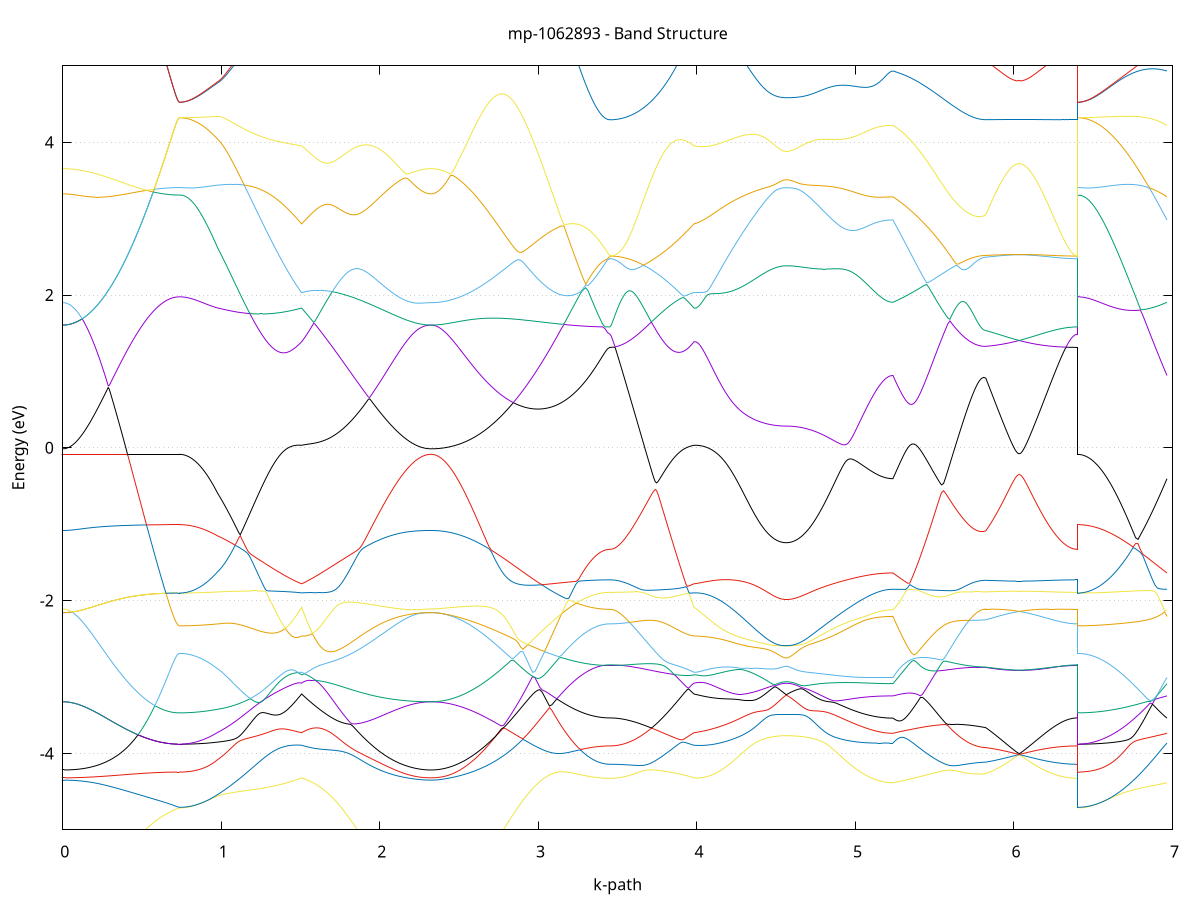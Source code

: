 set title 'mp-1062893 - Band Structure'
set xlabel 'k-path'
set ylabel 'Energy (eV)'
set grid y
set yrange [-5:5]
set terminal png size 800,600
set output 'mp-1062893_bands_gnuplot.png'
plot '-' using 1:2 with lines notitle, '-' using 1:2 with lines notitle, '-' using 1:2 with lines notitle, '-' using 1:2 with lines notitle, '-' using 1:2 with lines notitle, '-' using 1:2 with lines notitle, '-' using 1:2 with lines notitle, '-' using 1:2 with lines notitle, '-' using 1:2 with lines notitle, '-' using 1:2 with lines notitle, '-' using 1:2 with lines notitle, '-' using 1:2 with lines notitle, '-' using 1:2 with lines notitle, '-' using 1:2 with lines notitle, '-' using 1:2 with lines notitle, '-' using 1:2 with lines notitle, '-' using 1:2 with lines notitle, '-' using 1:2 with lines notitle, '-' using 1:2 with lines notitle, '-' using 1:2 with lines notitle, '-' using 1:2 with lines notitle, '-' using 1:2 with lines notitle, '-' using 1:2 with lines notitle, '-' using 1:2 with lines notitle
0.000000 -42.876960
0.006515 -42.876960
0.013031 -42.876960
0.019546 -42.876960
0.026062 -42.876960
0.032577 -42.876960
0.039093 -42.876960
0.045608 -42.876960
0.052123 -42.876960
0.058639 -42.876960
0.065154 -42.876960
0.071670 -42.876960
0.078185 -42.876960
0.084701 -42.876960
0.091216 -42.876960
0.097731 -42.876860
0.104247 -42.876860
0.110762 -42.876860
0.117278 -42.876860
0.123793 -42.876860
0.130308 -42.876860
0.136824 -42.876860
0.143339 -42.876760
0.149855 -42.876760
0.156370 -42.876760
0.162886 -42.876760
0.169401 -42.876760
0.175916 -42.876660
0.182432 -42.876660
0.188947 -42.876660
0.195463 -42.876660
0.201978 -42.876660
0.208494 -42.876560
0.215009 -42.876560
0.221524 -42.876560
0.228040 -42.876560
0.234555 -42.876460
0.241071 -42.876460
0.247586 -42.876460
0.254102 -42.876460
0.260617 -42.876360
0.267132 -42.876360
0.273648 -42.876360
0.280163 -42.876260
0.286679 -42.876260
0.293194 -42.876260
0.299709 -42.876260
0.306225 -42.876160
0.312740 -42.876160
0.319256 -42.876160
0.325771 -42.876060
0.332287 -42.876060
0.338802 -42.876060
0.345317 -42.875960
0.351833 -42.875960
0.358348 -42.875960
0.364864 -42.875960
0.371379 -42.875860
0.377895 -42.875860
0.384410 -42.875860
0.390925 -42.875760
0.397441 -42.875760
0.403956 -42.875760
0.410472 -42.875660
0.416987 -42.875660
0.423503 -42.875660
0.430018 -42.875660
0.436533 -42.875560
0.443049 -42.875560
0.449564 -42.875560
0.456080 -42.875460
0.462595 -42.875460
0.469111 -42.875460
0.475626 -42.875460
0.482141 -42.875360
0.488657 -42.875360
0.495172 -42.875360
0.501688 -42.875360
0.508203 -42.875260
0.514718 -42.875260
0.521234 -42.875260
0.527749 -42.875260
0.534265 -42.875160
0.540780 -42.875160
0.547296 -42.875160
0.553811 -42.875160
0.560326 -42.875060
0.566842 -42.875060
0.573357 -42.875060
0.579873 -42.875060
0.586388 -42.875060
0.592904 -42.874960
0.599419 -42.874960
0.605934 -42.874960
0.612450 -42.874960
0.618965 -42.874960
0.625481 -42.874960
0.631996 -42.874960
0.638512 -42.874860
0.645027 -42.874860
0.651542 -42.874860
0.658058 -42.874860
0.664573 -42.874860
0.671089 -42.874860
0.677604 -42.874860
0.684120 -42.874860
0.690635 -42.874860
0.697150 -42.874860
0.703666 -42.874860
0.710181 -42.874860
0.716697 -42.874760
0.723212 -42.874760
0.729727 -42.874760
0.736243 -42.874760
0.736243 -42.874760
0.745855 -42.874760
0.755467 -42.874760
0.765079 -42.874760
0.774691 -42.874760
0.784304 -42.874760
0.793916 -42.874760
0.803528 -42.874660
0.813140 -42.874660
0.822752 -42.874660
0.832364 -42.874560
0.841976 -42.874560
0.851588 -42.874460
0.861201 -42.874460
0.870813 -42.874360
0.880425 -42.874360
0.890037 -42.874260
0.899649 -42.874260
0.909261 -42.874160
0.918873 -42.874060
0.928485 -42.873960
0.938098 -42.873860
0.947710 -42.873860
0.957322 -42.873760
0.966934 -42.873660
0.976546 -42.873560
0.976546 -42.873560
0.984958 -42.873460
0.993370 -42.873360
1.001782 -42.873360
1.010194 -42.873260
1.018606 -42.873160
1.027018 -42.873060
1.035430 -42.873060
1.043842 -42.872960
1.052254 -42.872860
1.060666 -42.872760
1.069078 -42.872660
1.077491 -42.872560
1.085903 -42.872560
1.094315 -42.872460
1.102727 -42.872360
1.111139 -42.872260
1.119551 -42.872160
1.127963 -42.872060
1.136375 -42.871960
1.144787 -42.871860
1.153199 -42.871760
1.161611 -42.871660
1.170023 -42.871560
1.178435 -42.871460
1.186847 -42.871360
1.195259 -42.871260
1.203671 -42.871160
1.212083 -42.871060
1.220495 -42.870960
1.228907 -42.870860
1.237319 -42.870760
1.245731 -42.870660
1.254143 -42.870560
1.262555 -42.870460
1.270967 -42.870360
1.279380 -42.870260
1.287792 -42.870160
1.296204 -42.870060
1.304616 -42.869960
1.313028 -42.869860
1.321440 -42.869760
1.329852 -42.869660
1.338264 -42.869560
1.346676 -42.869360
1.355088 -42.869260
1.363500 -42.869160
1.371912 -42.869060
1.380324 -42.868960
1.388736 -42.868860
1.397148 -42.868760
1.405560 -42.868660
1.413972 -42.868560
1.422384 -42.868460
1.430796 -42.868260
1.439208 -42.868160
1.447620 -42.868060
1.456032 -42.867960
1.464444 -42.867860
1.472856 -42.867760
1.481269 -42.867660
1.489681 -42.867560
1.498093 -42.867460
1.506505 -42.867360
1.506505 -42.867360
1.514927 -42.867460
1.523349 -42.867560
1.531770 -42.867660
1.540192 -42.867860
1.548614 -42.867960
1.557036 -42.868060
1.565458 -42.868160
1.573880 -42.868360
1.582302 -42.868460
1.590724 -42.868560
1.599146 -42.868760
1.607568 -42.868860
1.615990 -42.868960
1.624412 -42.869160
1.632834 -42.869260
1.641256 -42.869360
1.649678 -42.869560
1.658100 -42.869660
1.666522 -42.869760
1.674944 -42.869960
1.683366 -42.870060
1.691788 -42.870160
1.700210 -42.870360
1.708632 -42.870460
1.717054 -42.870660
1.725475 -42.870760
1.733897 -42.870860
1.742319 -42.871060
1.750741 -42.871160
1.759163 -42.871260
1.767585 -42.871460
1.776007 -42.871560
1.784429 -42.871660
1.792851 -42.871860
1.801273 -42.871960
1.809695 -42.872160
1.818117 -42.872260
1.826539 -42.872360
1.834961 -42.872560
1.843383 -42.872660
1.851805 -42.872760
1.860227 -42.872860
1.868649 -42.873060
1.877071 -42.873160
1.885493 -42.873260
1.893915 -42.873360
1.902337 -42.873560
1.910758 -42.873660
1.919180 -42.873760
1.927602 -42.873860
1.936024 -42.874060
1.944446 -42.874160
1.952868 -42.874260
1.961290 -42.874360
1.969712 -42.874460
1.978134 -42.874560
1.986556 -42.874660
1.994978 -42.874760
2.003400 -42.874860
2.011822 -42.874960
2.020244 -42.875060
2.028666 -42.875160
2.037088 -42.875260
2.045510 -42.875360
2.053932 -42.875460
2.062354 -42.875560
2.070776 -42.875660
2.079198 -42.875760
2.087620 -42.875860
2.096042 -42.875860
2.104463 -42.875960
2.112885 -42.876060
2.121307 -42.876160
2.129729 -42.876160
2.138151 -42.876260
2.146573 -42.876360
2.154995 -42.876360
2.163417 -42.876460
2.171839 -42.876460
2.180261 -42.876560
2.188683 -42.876560
2.197105 -42.876660
2.205527 -42.876660
2.213949 -42.876760
2.222371 -42.876760
2.230793 -42.876760
2.239215 -42.876860
2.247637 -42.876860
2.256059 -42.876860
2.264481 -42.876960
2.272903 -42.876960
2.281325 -42.876960
2.289747 -42.876960
2.298168 -42.876960
2.306590 -42.876960
2.315012 -42.876960
2.323434 -42.876960
2.323434 -42.876960
2.338676 -42.876960
2.353917 -42.876960
2.369158 -42.876960
2.384399 -42.876860
2.399641 -42.876860
2.414882 -42.876760
2.430123 -42.876660
2.445364 -42.876560
2.460606 -42.876460
2.475847 -42.876360
2.491088 -42.876260
2.506330 -42.876160
2.521571 -42.875960
2.536812 -42.875760
2.552053 -42.875660
2.567295 -42.875460
2.582536 -42.875260
2.597777 -42.875060
2.613018 -42.874860
2.628260 -42.874660
2.643501 -42.874460
2.658742 -42.874160
2.673984 -42.873960
2.689225 -42.873660
2.704466 -42.873460
2.719707 -42.873160
2.734949 -42.872960
2.750190 -42.872660
2.765431 -42.872360
2.780672 -42.872060
2.795914 -42.871860
2.811155 -42.871560
2.826396 -42.871260
2.841638 -42.870960
2.856879 -42.870660
2.872120 -42.870360
2.887361 -42.870060
2.902603 -42.869760
2.917844 -42.869460
2.933085 -42.869160
2.948326 -42.868860
2.963568 -42.868660
2.978809 -42.868360
2.994050 -42.868060
3.009291 -42.867760
3.024533 -42.867460
3.039774 -42.867260
3.055015 -42.866960
3.070257 -42.866760
3.085498 -42.866460
3.100739 -42.866260
3.115980 -42.865960
3.131222 -42.865760
3.146463 -42.865560
3.161704 -42.865260
3.176945 -42.865060
3.192187 -42.864860
3.207428 -42.864760
3.222669 -42.864560
3.237911 -42.864360
3.253152 -42.864160
3.268393 -42.864060
3.283634 -42.863960
3.298876 -42.863760
3.314117 -42.863660
3.329358 -42.863560
3.344599 -42.863460
3.359841 -42.863460
3.375082 -42.863360
3.390323 -42.863260
3.405564 -42.863260
3.420806 -42.863260
3.436047 -42.863160
3.451288 -42.863160
3.451288 -42.863160
3.459700 -42.863160
3.468112 -42.863160
3.476524 -42.863160
3.484936 -42.863160
3.493348 -42.863260
3.501761 -42.863260
3.510173 -42.863260
3.518585 -42.863260
3.526997 -42.863260
3.535409 -42.863260
3.543821 -42.863360
3.552233 -42.863360
3.560645 -42.863360
3.569057 -42.863360
3.577469 -42.863460
3.585881 -42.863460
3.594293 -42.863560
3.602705 -42.863560
3.611117 -42.863560
3.619529 -42.863660
3.627941 -42.863660
3.636353 -42.863760
3.644765 -42.863760
3.653177 -42.863860
3.661589 -42.863860
3.670001 -42.863960
3.678413 -42.863960
3.686825 -42.864060
3.695238 -42.864160
3.703650 -42.864160
3.712062 -42.864260
3.720474 -42.864360
3.728886 -42.864360
3.737298 -42.864460
3.745710 -42.864560
3.754122 -42.864560
3.762534 -42.864660
3.770946 -42.864760
3.779358 -42.864860
3.787770 -42.864960
3.796182 -42.865060
3.804594 -42.865060
3.813006 -42.865160
3.821418 -42.865260
3.829830 -42.865360
3.838242 -42.865460
3.846654 -42.865560
3.855066 -42.865660
3.863478 -42.865760
3.871890 -42.865860
3.880302 -42.865960
3.888714 -42.866060
3.897127 -42.866160
3.905539 -42.866260
3.913951 -42.866360
3.922363 -42.866460
3.930775 -42.866660
3.939187 -42.866760
3.947599 -42.866860
3.956011 -42.866960
3.964423 -42.867060
3.972835 -42.867160
3.981247 -42.867360
3.981247 -42.867360
3.995439 -42.867360
4.009632 -42.867460
4.023825 -42.867460
4.038017 -42.867560
4.052210 -42.867660
4.066402 -42.867660
4.080595 -42.867760
4.094787 -42.867860
4.108980 -42.867860
4.123173 -42.867960
4.137365 -42.868060
4.151558 -42.868060
4.165750 -42.868160
4.179943 -42.868260
4.194135 -42.868360
4.208328 -42.868360
4.222520 -42.868460
4.236713 -42.868560
4.250906 -42.868660
4.265098 -42.868660
4.279291 -42.868760
4.293483 -42.868860
4.307676 -42.868860
4.321868 -42.868960
4.336061 -42.868960
4.350253 -42.869060
4.364446 -42.869160
4.378639 -42.869160
4.392831 -42.869260
4.407024 -42.869260
4.421216 -42.869260
4.435409 -42.869360
4.449601 -42.869360
4.463794 -42.869360
4.477987 -42.869460
4.492179 -42.869460
4.506372 -42.869460
4.520564 -42.869460
4.534757 -42.869460
4.548949 -42.869460
4.563142 -42.869460
4.563142 -42.869460
4.571560 -42.869460
4.579978 -42.869460
4.588396 -42.869460
4.596814 -42.869460
4.605232 -42.869460
4.613650 -42.869460
4.622068 -42.869460
4.630486 -42.869460
4.638904 -42.869460
4.647322 -42.869460
4.655740 -42.869460
4.664159 -42.869460
4.672577 -42.869460
4.680995 -42.869460
4.689413 -42.869460
4.697831 -42.869460
4.706249 -42.869460
4.714667 -42.869460
4.723085 -42.869460
4.731503 -42.869460
4.739921 -42.869460
4.748339 -42.869360
4.756757 -42.869360
4.765175 -42.869360
4.773593 -42.869360
4.782011 -42.869360
4.790429 -42.869360
4.798847 -42.869360
4.807265 -42.869360
4.815683 -42.869360
4.824102 -42.869360
4.832520 -42.869360
4.840938 -42.869360
4.849356 -42.869260
4.857774 -42.869260
4.866192 -42.869260
4.874610 -42.869260
4.883028 -42.869260
4.891446 -42.869260
4.899864 -42.869260
4.908282 -42.869260
4.916700 -42.869260
4.925118 -42.869260
4.933536 -42.869160
4.941954 -42.869160
4.950372 -42.869160
4.958790 -42.869160
4.967208 -42.869160
4.975626 -42.869160
4.984044 -42.869160
4.992463 -42.869160
5.000881 -42.869160
5.009299 -42.869160
5.017717 -42.869060
5.026135 -42.869060
5.034553 -42.869060
5.042971 -42.869060
5.051389 -42.869060
5.059807 -42.869060
5.068225 -42.869060
5.076643 -42.869060
5.085061 -42.869060
5.093479 -42.869060
5.101897 -42.869060
5.110315 -42.869060
5.118733 -42.869060
5.127151 -42.869060
5.135569 -42.868960
5.143987 -42.868960
5.152406 -42.868960
5.160824 -42.868960
5.169242 -42.868960
5.177660 -42.868960
5.186078 -42.868960
5.194496 -42.868960
5.202914 -42.868960
5.211332 -42.868960
5.219750 -42.868960
5.228168 -42.868960
5.236586 -42.868960
5.236586 -42.868960
5.249889 -42.868760
5.263192 -42.868560
5.276495 -42.868360
5.289799 -42.868160
5.303102 -42.867960
5.316405 -42.867760
5.329708 -42.867560
5.343011 -42.867360
5.356314 -42.867160
5.369617 -42.866960
5.382921 -42.866760
5.396224 -42.866560
5.409527 -42.866360
5.422830 -42.866160
5.436133 -42.866060
5.449436 -42.865860
5.462739 -42.865660
5.476042 -42.865560
5.489346 -42.865360
5.502649 -42.865160
5.515952 -42.865060
5.529255 -42.864860
5.542558 -42.864760
5.555861 -42.864660
5.569164 -42.864460
5.582468 -42.864360
5.595771 -42.864260
5.609074 -42.864160
5.622377 -42.863960
5.635680 -42.863860
5.648983 -42.863760
5.662286 -42.863760
5.675589 -42.863660
5.688893 -42.863560
5.702196 -42.863460
5.715499 -42.863460
5.728802 -42.863360
5.742105 -42.863360
5.755408 -42.863260
5.768711 -42.863260
5.782015 -42.863260
5.795318 -42.863160
5.808621 -42.863160
5.821924 -42.863160
5.821924 -42.863160
5.828434 -42.863160
5.834944 -42.863160
5.841454 -42.863160
5.847963 -42.863160
5.854473 -42.863160
5.860983 -42.863160
5.867493 -42.863160
5.874003 -42.863160
5.880513 -42.863160
5.887023 -42.863160
5.893532 -42.863160
5.900042 -42.863160
5.906552 -42.863160
5.913062 -42.863160
5.919572 -42.863160
5.926082 -42.863160
5.932592 -42.863160
5.939101 -42.863160
5.945611 -42.863160
5.952121 -42.863160
5.958631 -42.863160
5.965141 -42.863160
5.971651 -42.863160
5.978161 -42.863160
5.984670 -42.863160
5.991180 -42.863160
5.997690 -42.863160
6.004200 -42.863160
6.010710 -42.863160
6.017220 -42.863160
6.023730 -42.863160
6.030239 -42.863160
6.036749 -42.863160
6.043259 -42.863160
6.049769 -42.863160
6.056279 -42.863160
6.062789 -42.863160
6.069299 -42.863160
6.075808 -42.863160
6.082318 -42.863160
6.088828 -42.863160
6.095338 -42.863160
6.101848 -42.863160
6.108358 -42.863160
6.114868 -42.863160
6.121377 -42.863160
6.127887 -42.863160
6.134397 -42.863160
6.140907 -42.863160
6.147417 -42.863160
6.153927 -42.863160
6.160437 -42.863160
6.166946 -42.863160
6.173456 -42.863160
6.179966 -42.863160
6.186476 -42.863160
6.192986 -42.863160
6.199496 -42.863160
6.206006 -42.863160
6.212515 -42.863160
6.219025 -42.863160
6.225535 -42.863160
6.232045 -42.863160
6.238555 -42.863160
6.245065 -42.863160
6.251575 -42.863160
6.258084 -42.863160
6.264594 -42.863160
6.271104 -42.863160
6.277614 -42.863160
6.284124 -42.863160
6.290634 -42.863160
6.297144 -42.863160
6.303653 -42.863160
6.310163 -42.863160
6.316673 -42.863160
6.323183 -42.863160
6.329693 -42.863160
6.336203 -42.863160
6.342713 -42.863160
6.349222 -42.863160
6.355732 -42.863160
6.362242 -42.863160
6.368752 -42.863160
6.375262 -42.863160
6.381772 -42.863160
6.388282 -42.863160
6.394791 -42.863160
6.401301 -42.863160
6.401301 -42.874760
6.416543 -42.874760
6.431784 -42.874760
6.447025 -42.874760
6.462266 -42.874760
6.477508 -42.874660
6.492749 -42.874660
6.507990 -42.874560
6.523231 -42.874460
6.538473 -42.874360
6.553714 -42.874260
6.568955 -42.874160
6.584197 -42.874060
6.599438 -42.873960
6.614679 -42.873760
6.629920 -42.873660
6.645162 -42.873560
6.660403 -42.873360
6.675644 -42.873160
6.690885 -42.872960
6.706127 -42.872860
6.721368 -42.872660
6.736609 -42.872460
6.751850 -42.872260
6.767092 -42.872060
6.782333 -42.871860
6.797574 -42.871560
6.812816 -42.871360
6.828057 -42.871160
6.843298 -42.870960
6.858539 -42.870660
6.873781 -42.870460
6.889022 -42.870160
6.904263 -42.869960
6.919504 -42.869760
6.934746 -42.869460
6.949987 -42.869260
6.965228 -42.868960
e
0.000000 -22.975360
0.006515 -22.975360
0.013031 -22.975360
0.019546 -22.975360
0.026062 -22.975360
0.032577 -22.975360
0.039093 -22.975360
0.045608 -22.975260
0.052123 -22.975260
0.058639 -22.975260
0.065154 -22.975260
0.071670 -22.975260
0.078185 -22.975160
0.084701 -22.975160
0.091216 -22.975160
0.097731 -22.975060
0.104247 -22.975060
0.110762 -22.975060
0.117278 -22.974960
0.123793 -22.974960
0.130308 -22.974860
0.136824 -22.974860
0.143339 -22.974760
0.149855 -22.974760
0.156370 -22.974660
0.162886 -22.974660
0.169401 -22.974560
0.175916 -22.974460
0.182432 -22.974460
0.188947 -22.974360
0.195463 -22.974360
0.201978 -22.974260
0.208494 -22.974160
0.215009 -22.974060
0.221524 -22.974060
0.228040 -22.973960
0.234555 -22.973860
0.241071 -22.973760
0.247586 -22.973760
0.254102 -22.973660
0.260617 -22.973560
0.267132 -22.973460
0.273648 -22.973360
0.280163 -22.973360
0.286679 -22.973260
0.293194 -22.973160
0.299709 -22.973060
0.306225 -22.972960
0.312740 -22.972860
0.319256 -22.972860
0.325771 -22.972760
0.332287 -22.972660
0.338802 -22.972560
0.345317 -22.972460
0.351833 -22.972360
0.358348 -22.972260
0.364864 -22.972160
0.371379 -22.972060
0.377895 -22.971960
0.384410 -22.971960
0.390925 -22.971860
0.397441 -22.971760
0.403956 -22.971660
0.410472 -22.971560
0.416987 -22.971460
0.423503 -22.971360
0.430018 -22.971260
0.436533 -22.971260
0.443049 -22.971160
0.449564 -22.971060
0.456080 -22.970960
0.462595 -22.970860
0.469111 -22.970760
0.475626 -22.970760
0.482141 -22.970660
0.488657 -22.970560
0.495172 -22.970460
0.501688 -22.970360
0.508203 -22.970360
0.514718 -22.970260
0.521234 -22.970160
0.527749 -22.970160
0.534265 -22.970060
0.540780 -22.969960
0.547296 -22.969960
0.553811 -22.969860
0.560326 -22.969760
0.566842 -22.969760
0.573357 -22.969660
0.579873 -22.969560
0.586388 -22.969560
0.592904 -22.969460
0.599419 -22.969460
0.605934 -22.969360
0.612450 -22.969360
0.618965 -22.969360
0.625481 -22.969260
0.631996 -22.969260
0.638512 -22.969160
0.645027 -22.969160
0.651542 -22.969160
0.658058 -22.969060
0.664573 -22.969060
0.671089 -22.969060
0.677604 -22.969060
0.684120 -22.968960
0.690635 -22.968960
0.697150 -22.968960
0.703666 -22.968960
0.710181 -22.968960
0.716697 -22.968960
0.723212 -22.968960
0.729727 -22.968960
0.736243 -22.968960
0.736243 -22.968960
0.745855 -22.968960
0.755467 -22.968960
0.765079 -22.969160
0.774691 -22.969260
0.784304 -22.969460
0.793916 -22.969760
0.803528 -22.969960
0.813140 -22.970360
0.822752 -22.970660
0.832364 -22.971160
0.841976 -22.971560
0.851588 -22.972060
0.861201 -22.972660
0.870813 -22.973160
0.880425 -22.973860
0.890037 -22.974460
0.899649 -22.975160
0.909261 -22.975960
0.918873 -22.976760
0.928485 -22.977560
0.938098 -22.978360
0.947710 -22.979260
0.957322 -22.980260
0.966934 -22.981160
0.976546 -22.982260
0.976546 -22.982260
0.984958 -22.982960
0.993370 -22.983760
1.001782 -22.984560
1.010194 -22.985360
1.018606 -22.986160
1.027018 -22.987060
1.035430 -22.987860
1.043842 -22.988760
1.052254 -22.989660
1.060666 -22.990560
1.069078 -22.991560
1.077491 -22.992460
1.085903 -22.993460
1.094315 -22.994360
1.102727 -22.995360
1.111139 -22.996360
1.119551 -22.997360
1.127963 -22.998360
1.136375 -22.999460
1.144787 -23.000460
1.153199 -23.001460
1.161611 -23.002560
1.170023 -23.003660
1.178435 -23.004660
1.186847 -23.005760
1.195259 -23.006860
1.203671 -23.007960
1.212083 -23.009060
1.220495 -23.010160
1.228907 -23.011260
1.237319 -23.012360
1.245731 -23.013460
1.254143 -23.014560
1.262555 -23.015760
1.270967 -23.016860
1.279380 -23.017960
1.287792 -23.019060
1.296204 -23.020260
1.304616 -23.021360
1.313028 -23.022460
1.321440 -23.023560
1.329852 -23.024660
1.338264 -23.025760
1.346676 -23.026960
1.355088 -23.028060
1.363500 -23.029160
1.371912 -23.030260
1.380324 -23.031360
1.388736 -23.032360
1.397148 -23.033460
1.405560 -23.034560
1.413972 -23.035660
1.422384 -23.036660
1.430796 -23.037760
1.439208 -23.038760
1.447620 -23.039760
1.456032 -23.040860
1.464444 -23.041860
1.472856 -23.042860
1.481269 -23.043860
1.489681 -23.044760
1.498093 -23.045760
1.506505 -23.046760
1.506505 -23.046760
1.514927 -23.045560
1.523349 -23.044460
1.531770 -23.043260
1.540192 -23.042060
1.548614 -23.040960
1.557036 -23.039760
1.565458 -23.038560
1.573880 -23.037460
1.582302 -23.036560
1.590724 -23.035660
1.599146 -23.034760
1.607568 -23.033860
1.615990 -23.032960
1.624412 -23.032060
1.632834 -23.031060
1.641256 -23.030160
1.649678 -23.029260
1.658100 -23.028260
1.666522 -23.027360
1.674944 -23.026360
1.683366 -23.025460
1.691788 -23.024460
1.700210 -23.023560
1.708632 -23.022560
1.717054 -23.021660
1.725475 -23.020660
1.733897 -23.019660
1.742319 -23.018760
1.750741 -23.017760
1.759163 -23.016760
1.767585 -23.015860
1.776007 -23.014860
1.784429 -23.013860
1.792851 -23.012960
1.801273 -23.011960
1.809695 -23.011060
1.818117 -23.010060
1.826539 -23.009160
1.834961 -23.008160
1.843383 -23.007260
1.851805 -23.006260
1.860227 -23.005360
1.868649 -23.004460
1.877071 -23.003560
1.885493 -23.002660
1.893915 -23.001760
1.902337 -23.000860
1.910758 -22.999960
1.919180 -22.999060
1.927602 -22.998160
1.936024 -22.997360
1.944446 -22.996460
1.952868 -22.995660
1.961290 -22.994860
1.969712 -22.993960
1.978134 -22.993160
1.986556 -22.992460
1.994978 -22.991660
2.003400 -22.990860
2.011822 -22.990160
2.020244 -22.989360
2.028666 -22.988660
2.037088 -22.987960
2.045510 -22.987260
2.053932 -22.986560
2.062354 -22.985960
2.070776 -22.985260
2.079198 -22.984660
2.087620 -22.984060
2.096042 -22.983460
2.104463 -22.982960
2.112885 -22.982360
2.121307 -22.981860
2.129729 -22.981360
2.138151 -22.980860
2.146573 -22.980360
2.154995 -22.979860
2.163417 -22.979460
2.171839 -22.979060
2.180261 -22.978660
2.188683 -22.978260
2.197105 -22.977960
2.205527 -22.977560
2.213949 -22.977260
2.222371 -22.977060
2.230793 -22.976760
2.239215 -22.976560
2.247637 -22.976260
2.256059 -22.976060
2.264481 -22.975960
2.272903 -22.975760
2.281325 -22.975660
2.289747 -22.975560
2.298168 -22.975460
2.306590 -22.975460
2.315012 -22.975360
2.323434 -22.975360
2.323434 -22.975360
2.338676 -22.975460
2.353917 -22.975560
2.369158 -22.975860
2.384399 -22.976260
2.399641 -22.976760
2.414882 -22.977360
2.430123 -22.978160
2.445364 -22.978960
2.460606 -22.979860
2.475847 -22.980960
2.491088 -22.982060
2.506330 -22.983360
2.521571 -22.984660
2.536812 -22.986060
2.552053 -22.987660
2.567295 -22.989260
2.582536 -22.990960
2.597777 -22.992660
2.613018 -22.994560
2.628260 -22.996460
2.643501 -22.998460
2.658742 -23.000460
2.673984 -23.002560
2.689225 -23.004760
2.704466 -23.006960
2.719707 -23.009260
2.734949 -23.011560
2.750190 -23.013860
2.765431 -23.016260
2.780672 -23.018660
2.795914 -23.021060
2.811155 -23.023460
2.826396 -23.025960
2.841638 -23.028360
2.856879 -23.030860
2.872120 -23.033360
2.887361 -23.035760
2.902603 -23.038260
2.917844 -23.040660
2.933085 -23.043060
2.948326 -23.045460
2.963568 -23.047860
2.978809 -23.050160
2.994050 -23.052460
3.009291 -23.054760
3.024533 -23.056960
3.039774 -23.059160
3.055015 -23.061260
3.070257 -23.063360
3.085498 -23.065460
3.100739 -23.067360
3.115980 -23.069260
3.131222 -23.071160
3.146463 -23.072860
3.161704 -23.074560
3.176945 -23.076260
3.192187 -23.077760
3.207428 -23.079260
3.222669 -23.080660
3.237911 -23.081960
3.253152 -23.083260
3.268393 -23.084360
3.283634 -23.085460
3.298876 -23.086460
3.314117 -23.087260
3.329358 -23.088060
3.344599 -23.088860
3.359841 -23.089460
3.375082 -23.089960
3.390323 -23.090360
3.405564 -23.090660
3.420806 -23.090960
3.436047 -23.091060
3.451288 -23.091160
3.451288 -23.091160
3.459700 -23.091160
3.468112 -23.091060
3.476524 -23.091060
3.484936 -23.090960
3.493348 -23.090760
3.501761 -23.090660
3.510173 -23.090460
3.518585 -23.090260
3.526997 -23.090060
3.535409 -23.089760
3.543821 -23.089560
3.552233 -23.089160
3.560645 -23.088860
3.569057 -23.088560
3.577469 -23.088160
3.585881 -23.087760
3.594293 -23.087260
3.602705 -23.086860
3.611117 -23.086360
3.619529 -23.085860
3.627941 -23.085260
3.636353 -23.084760
3.644765 -23.084160
3.653177 -23.083560
3.661589 -23.082960
3.670001 -23.082260
3.678413 -23.081660
3.686825 -23.080960
3.695238 -23.080260
3.703650 -23.079460
3.712062 -23.078760
3.720474 -23.077960
3.728886 -23.077160
3.737298 -23.076360
3.745710 -23.075560
3.754122 -23.074660
3.762534 -23.073760
3.770946 -23.072960
3.779358 -23.072060
3.787770 -23.071060
3.796182 -23.070160
3.804594 -23.069260
3.813006 -23.068260
3.821418 -23.067260
3.829830 -23.066260
3.838242 -23.065260
3.846654 -23.064260
3.855066 -23.063260
3.863478 -23.062160
3.871890 -23.061160
3.880302 -23.060060
3.888714 -23.059060
3.897127 -23.057960
3.905539 -23.056860
3.913951 -23.055760
3.922363 -23.054660
3.930775 -23.053560
3.939187 -23.052360
3.947599 -23.051260
3.956011 -23.050160
3.964423 -23.048960
3.972835 -23.047860
3.981247 -23.046760
3.981247 -23.046760
3.995439 -23.047760
4.009632 -23.049560
4.023825 -23.051460
4.038017 -23.053360
4.052210 -23.055260
4.066402 -23.057060
4.080595 -23.058960
4.094787 -23.060760
4.108980 -23.062560
4.123173 -23.064360
4.137365 -23.066060
4.151558 -23.067760
4.165750 -23.069460
4.179943 -23.071060
4.194135 -23.072660
4.208328 -23.074260
4.222520 -23.075760
4.236713 -23.077160
4.250906 -23.078560
4.265098 -23.079960
4.279291 -23.081260
4.293483 -23.082560
4.307676 -23.083760
4.321868 -23.084860
4.336061 -23.085960
4.350253 -23.086960
4.364446 -23.087960
4.378639 -23.088860
4.392831 -23.089660
4.407024 -23.090460
4.421216 -23.091160
4.435409 -23.091860
4.449601 -23.092460
4.463794 -23.092960
4.477987 -23.093360
4.492179 -23.093760
4.506372 -23.094060
4.520564 -23.094360
4.534757 -23.094560
4.548949 -23.094660
4.563142 -23.094660
4.563142 -23.094660
4.571560 -23.094660
4.579978 -23.094560
4.588396 -23.094560
4.596814 -23.094460
4.605232 -23.094360
4.613650 -23.094160
4.622068 -23.093960
4.630486 -23.093760
4.638904 -23.093560
4.647322 -23.093260
4.655740 -23.093060
4.664159 -23.092660
4.672577 -23.092360
4.680995 -23.091960
4.689413 -23.091660
4.697831 -23.091160
4.706249 -23.090760
4.714667 -23.090260
4.723085 -23.089760
4.731503 -23.089260
4.739921 -23.088760
4.748339 -23.088160
4.756757 -23.087560
4.765175 -23.086960
4.773593 -23.086360
4.782011 -23.085660
4.790429 -23.084960
4.798847 -23.084260
4.807265 -23.083560
4.815683 -23.082760
4.824102 -23.082060
4.832520 -23.081260
4.840938 -23.080460
4.849356 -23.079560
4.857774 -23.078760
4.866192 -23.077860
4.874610 -23.076960
4.883028 -23.076060
4.891446 -23.075060
4.899864 -23.074160
4.908282 -23.073160
4.916700 -23.072160
4.925118 -23.071160
4.933536 -23.070160
4.941954 -23.069160
4.950372 -23.068060
4.958790 -23.067060
4.967208 -23.065960
4.975626 -23.064860
4.984044 -23.063760
4.992463 -23.062660
5.000881 -23.061560
5.009299 -23.060360
5.017717 -23.059260
5.026135 -23.058060
5.034553 -23.056860
5.042971 -23.055660
5.051389 -23.054560
5.059807 -23.053360
5.068225 -23.052060
5.076643 -23.050860
5.085061 -23.049660
5.093479 -23.048460
5.101897 -23.047260
5.110315 -23.045960
5.118733 -23.044760
5.127151 -23.043560
5.135569 -23.042260
5.143987 -23.041060
5.152406 -23.039860
5.160824 -23.038560
5.169242 -23.037360
5.177660 -23.036160
5.186078 -23.035060
5.194496 -23.033860
5.202914 -23.032860
5.211332 -23.031860
5.219750 -23.031060
5.228168 -23.030560
5.236586 -23.030260
5.236586 -23.030260
5.249889 -23.032460
5.263192 -23.034660
5.276495 -23.036860
5.289799 -23.038960
5.303102 -23.041160
5.316405 -23.043260
5.329708 -23.045360
5.343011 -23.047460
5.356314 -23.049560
5.369617 -23.051560
5.382921 -23.053560
5.396224 -23.055560
5.409527 -23.057460
5.422830 -23.059360
5.436133 -23.061260
5.449436 -23.063060
5.462739 -23.064860
5.476042 -23.066560
5.489346 -23.068260
5.502649 -23.069860
5.515952 -23.071460
5.529255 -23.072960
5.542558 -23.074360
5.555861 -23.075760
5.569164 -23.077160
5.582468 -23.078360
5.595771 -23.079560
5.609074 -23.080760
5.622377 -23.081860
5.635680 -23.082860
5.648983 -23.083760
5.662286 -23.084560
5.675589 -23.085360
5.688893 -23.086060
5.702196 -23.086760
5.715499 -23.087260
5.728802 -23.087760
5.742105 -23.088160
5.755408 -23.088560
5.768711 -23.088760
5.782015 -23.088960
5.795318 -23.089060
5.808621 -23.089060
5.821924 -23.089060
5.821924 -23.089060
5.828434 -23.088860
5.834944 -23.088660
5.841454 -23.088560
5.847963 -23.088360
5.854473 -23.088160
5.860983 -23.087960
5.867493 -23.087760
5.874003 -23.087560
5.880513 -23.087260
5.887023 -23.087060
5.893532 -23.086860
5.900042 -23.086660
5.906552 -23.086460
5.913062 -23.086160
5.919572 -23.085960
5.926082 -23.085660
5.932592 -23.085460
5.939101 -23.085260
5.945611 -23.084960
5.952121 -23.084660
5.958631 -23.084460
5.965141 -23.084160
5.971651 -23.083960
5.978161 -23.083660
5.984670 -23.083360
5.991180 -23.083160
5.997690 -23.082860
6.004200 -23.082560
6.010710 -23.082360
6.017220 -23.082060
6.023730 -23.081760
6.030239 -23.081560
6.036749 -23.081560
6.043259 -23.081860
6.049769 -23.082060
6.056279 -23.082360
6.062789 -23.082660
6.069299 -23.082860
6.075808 -23.083160
6.082318 -23.083460
6.088828 -23.083660
6.095338 -23.083960
6.101848 -23.084260
6.108358 -23.084460
6.114868 -23.084760
6.121377 -23.084960
6.127887 -23.085260
6.134397 -23.085460
6.140907 -23.085760
6.147417 -23.085960
6.153927 -23.086160
6.160437 -23.086460
6.166946 -23.086660
6.173456 -23.086860
6.179966 -23.087160
6.186476 -23.087360
6.192986 -23.087560
6.199496 -23.087760
6.206006 -23.087960
6.212515 -23.088160
6.219025 -23.088360
6.225535 -23.088560
6.232045 -23.088760
6.238555 -23.088860
6.245065 -23.089060
6.251575 -23.089260
6.258084 -23.089360
6.264594 -23.089560
6.271104 -23.089660
6.277614 -23.089860
6.284124 -23.089960
6.290634 -23.090060
6.297144 -23.090160
6.303653 -23.090260
6.310163 -23.090460
6.316673 -23.090560
6.323183 -23.090560
6.329693 -23.090660
6.336203 -23.090760
6.342713 -23.090860
6.349222 -23.090860
6.355732 -23.090960
6.362242 -23.090960
6.368752 -23.091060
6.375262 -23.091060
6.381772 -23.091060
6.388282 -23.091160
6.394791 -23.091160
6.401301 -23.091160
6.401301 -22.968960
6.416543 -22.968960
6.431784 -22.969160
6.447025 -22.969460
6.462266 -22.969760
6.477508 -22.970260
6.492749 -22.970860
6.507990 -22.971660
6.523231 -22.972460
6.538473 -22.973360
6.553714 -22.974360
6.568955 -22.975560
6.584197 -22.976760
6.599438 -22.978060
6.614679 -22.979460
6.629920 -22.980960
6.645162 -22.982560
6.660403 -22.984260
6.675644 -22.986060
6.690885 -22.987860
6.706127 -22.989860
6.721368 -22.991760
6.736609 -22.993860
6.751850 -22.995960
6.767092 -22.998160
6.782333 -23.000460
6.797574 -23.002760
6.812816 -23.005060
6.828057 -23.007460
6.843298 -23.009960
6.858539 -23.012360
6.873781 -23.014860
6.889022 -23.017460
6.904263 -23.019960
6.919504 -23.022560
6.934746 -23.025160
6.949987 -23.027760
6.965228 -23.030260
e
0.000000 -22.975360
0.006515 -22.975360
0.013031 -22.975360
0.019546 -22.975360
0.026062 -22.975360
0.032577 -22.975360
0.039093 -22.975360
0.045608 -22.975260
0.052123 -22.975260
0.058639 -22.975260
0.065154 -22.975260
0.071670 -22.975260
0.078185 -22.975160
0.084701 -22.975160
0.091216 -22.975160
0.097731 -22.975060
0.104247 -22.975060
0.110762 -22.975060
0.117278 -22.974960
0.123793 -22.974960
0.130308 -22.974860
0.136824 -22.974860
0.143339 -22.974760
0.149855 -22.974760
0.156370 -22.974660
0.162886 -22.974660
0.169401 -22.974560
0.175916 -22.974460
0.182432 -22.974460
0.188947 -22.974360
0.195463 -22.974360
0.201978 -22.974260
0.208494 -22.974160
0.215009 -22.974060
0.221524 -22.974060
0.228040 -22.973960
0.234555 -22.973860
0.241071 -22.973760
0.247586 -22.973760
0.254102 -22.973660
0.260617 -22.973560
0.267132 -22.973460
0.273648 -22.973360
0.280163 -22.973360
0.286679 -22.973260
0.293194 -22.973160
0.299709 -22.973060
0.306225 -22.972960
0.312740 -22.972860
0.319256 -22.972860
0.325771 -22.972760
0.332287 -22.972660
0.338802 -22.972560
0.345317 -22.972460
0.351833 -22.972360
0.358348 -22.972260
0.364864 -22.972160
0.371379 -22.972060
0.377895 -22.971960
0.384410 -22.971960
0.390925 -22.971860
0.397441 -22.971760
0.403956 -22.971660
0.410472 -22.971560
0.416987 -22.971460
0.423503 -22.971360
0.430018 -22.971260
0.436533 -22.971260
0.443049 -22.971160
0.449564 -22.971060
0.456080 -22.970960
0.462595 -22.970860
0.469111 -22.970760
0.475626 -22.970760
0.482141 -22.970660
0.488657 -22.970560
0.495172 -22.970460
0.501688 -22.970360
0.508203 -22.970360
0.514718 -22.970260
0.521234 -22.970160
0.527749 -22.970160
0.534265 -22.970060
0.540780 -22.969960
0.547296 -22.969860
0.553811 -22.969860
0.560326 -22.969760
0.566842 -22.969760
0.573357 -22.969660
0.579873 -22.969560
0.586388 -22.969560
0.592904 -22.969460
0.599419 -22.969460
0.605934 -22.969360
0.612450 -22.969360
0.618965 -22.969360
0.625481 -22.969260
0.631996 -22.969260
0.638512 -22.969160
0.645027 -22.969160
0.651542 -22.969160
0.658058 -22.969060
0.664573 -22.969060
0.671089 -22.969060
0.677604 -22.969060
0.684120 -22.968960
0.690635 -22.968960
0.697150 -22.968960
0.703666 -22.968960
0.710181 -22.968960
0.716697 -22.968960
0.723212 -22.968960
0.729727 -22.968960
0.736243 -22.968960
0.736243 -22.968960
0.745855 -22.968960
0.755467 -22.968960
0.765079 -22.969060
0.774691 -22.969260
0.784304 -22.969460
0.793916 -22.969660
0.803528 -22.969860
0.813140 -22.970160
0.822752 -22.970560
0.832364 -22.970860
0.841976 -22.971260
0.851588 -22.971760
0.861201 -22.972260
0.870813 -22.972760
0.880425 -22.973360
0.890037 -22.973860
0.899649 -22.974560
0.909261 -22.975160
0.918873 -22.975860
0.928485 -22.976660
0.938098 -22.977360
0.947710 -22.978160
0.957322 -22.979060
0.966934 -22.979860
0.976546 -22.980760
0.976546 -22.980760
0.984958 -22.981460
0.993370 -22.982160
1.001782 -22.982860
1.010194 -22.983560
1.018606 -22.984360
1.027018 -22.985060
1.035430 -22.985860
1.043842 -22.986660
1.052254 -22.987460
1.060666 -22.988260
1.069078 -22.989060
1.077491 -22.989960
1.085903 -22.990760
1.094315 -22.991660
1.102727 -22.992560
1.111139 -22.993460
1.119551 -22.994360
1.127963 -22.995260
1.136375 -22.996260
1.144787 -22.997160
1.153199 -22.998160
1.161611 -22.999160
1.170023 -23.000160
1.178435 -23.001160
1.186847 -23.002160
1.195259 -23.003160
1.203671 -23.004160
1.212083 -23.005260
1.220495 -23.006260
1.228907 -23.007360
1.237319 -23.008360
1.245731 -23.009460
1.254143 -23.010560
1.262555 -23.011660
1.270967 -23.012660
1.279380 -23.013760
1.287792 -23.014860
1.296204 -23.016060
1.304616 -23.017160
1.313028 -23.018260
1.321440 -23.019360
1.329852 -23.020460
1.338264 -23.021660
1.346676 -23.022760
1.355088 -23.023860
1.363500 -23.025060
1.371912 -23.026160
1.380324 -23.027260
1.388736 -23.028460
1.397148 -23.029560
1.405560 -23.030760
1.413972 -23.031860
1.422384 -23.032960
1.430796 -23.034160
1.439208 -23.035260
1.447620 -23.036460
1.456032 -23.037560
1.464444 -23.038660
1.472856 -23.039760
1.481269 -23.040960
1.489681 -23.042060
1.498093 -23.043160
1.506505 -23.044260
1.506505 -23.044260
1.514927 -23.043460
1.523349 -23.042660
1.531770 -23.041760
1.540192 -23.040960
1.548614 -23.040060
1.557036 -23.039260
1.565458 -23.038360
1.573880 -23.037460
1.582302 -23.036260
1.590724 -23.035160
1.599146 -23.033960
1.607568 -23.032760
1.615990 -23.031660
1.624412 -23.030460
1.632834 -23.029360
1.641256 -23.028160
1.649678 -23.027060
1.658100 -23.025960
1.666522 -23.024760
1.674944 -23.023660
1.683366 -23.022560
1.691788 -23.021460
1.700210 -23.020360
1.708632 -23.019260
1.717054 -23.018160
1.725475 -23.017060
1.733897 -23.015960
1.742319 -23.014960
1.750741 -23.013860
1.759163 -23.012860
1.767585 -23.011760
1.776007 -23.010760
1.784429 -23.009760
1.792851 -23.008760
1.801273 -23.007760
1.809695 -23.006760
1.818117 -23.005760
1.826539 -23.004860
1.834961 -23.003860
1.843383 -23.002960
1.851805 -23.002060
1.860227 -23.001160
1.868649 -23.000260
1.877071 -22.999360
1.885493 -22.998460
1.893915 -22.997660
1.902337 -22.996760
1.910758 -22.995960
1.919180 -22.995160
1.927602 -22.994360
1.936024 -22.993560
1.944446 -22.992860
1.952868 -22.992060
1.961290 -22.991360
1.969712 -22.990560
1.978134 -22.989860
1.986556 -22.989260
1.994978 -22.988560
2.003400 -22.987860
2.011822 -22.987260
2.020244 -22.986660
2.028666 -22.985960
2.037088 -22.985460
2.045510 -22.984860
2.053932 -22.984260
2.062354 -22.983760
2.070776 -22.983160
2.079198 -22.982660
2.087620 -22.982160
2.096042 -22.981760
2.104463 -22.981260
2.112885 -22.980860
2.121307 -22.980360
2.129729 -22.979960
2.138151 -22.979560
2.146573 -22.979260
2.154995 -22.978860
2.163417 -22.978560
2.171839 -22.978160
2.180261 -22.977860
2.188683 -22.977560
2.197105 -22.977360
2.205527 -22.977060
2.213949 -22.976860
2.222371 -22.976660
2.230793 -22.976460
2.239215 -22.976260
2.247637 -22.976060
2.256059 -22.975960
2.264481 -22.975760
2.272903 -22.975660
2.281325 -22.975560
2.289747 -22.975460
2.298168 -22.975460
2.306590 -22.975360
2.315012 -22.975360
2.323434 -22.975360
2.323434 -22.975360
2.338676 -22.975460
2.353917 -22.975560
2.369158 -22.975760
2.384399 -22.976060
2.399641 -22.976460
2.414882 -22.976960
2.430123 -22.977460
2.445364 -22.978160
2.460606 -22.978860
2.475847 -22.979660
2.491088 -22.980560
2.506330 -22.981560
2.521571 -22.982560
2.536812 -22.983660
2.552053 -22.984860
2.567295 -22.986160
2.582536 -22.987460
2.597777 -22.988860
2.613018 -22.990360
2.628260 -22.991860
2.643501 -22.993360
2.658742 -22.995060
2.673984 -22.996760
2.689225 -22.998460
2.704466 -23.000160
2.719707 -23.002060
2.734949 -23.003860
2.750190 -23.005760
2.765431 -23.007660
2.780672 -23.009660
2.795914 -23.011560
2.811155 -23.013560
2.826396 -23.015560
2.841638 -23.017660
2.856879 -23.019660
2.872120 -23.021660
2.887361 -23.023760
2.902603 -23.025760
2.917844 -23.027860
2.933085 -23.029860
2.948326 -23.031860
2.963568 -23.033860
2.978809 -23.035860
2.994050 -23.037860
3.009291 -23.039760
3.024533 -23.041660
3.039774 -23.043560
3.055015 -23.045360
3.070257 -23.047160
3.085498 -23.048960
3.100739 -23.050660
3.115980 -23.052260
3.131222 -23.053860
3.146463 -23.055460
3.161704 -23.056960
3.176945 -23.058360
3.192187 -23.059760
3.207428 -23.061060
3.222669 -23.062260
3.237911 -23.063460
3.253152 -23.064560
3.268393 -23.065560
3.283634 -23.066560
3.298876 -23.067460
3.314117 -23.068260
3.329358 -23.068960
3.344599 -23.069560
3.359841 -23.070160
3.375082 -23.070560
3.390323 -23.070960
3.405564 -23.071260
3.420806 -23.071460
3.436047 -23.071560
3.451288 -23.071660
3.451288 -23.071660
3.459700 -23.071660
3.468112 -23.071660
3.476524 -23.071560
3.484936 -23.071560
3.493348 -23.071460
3.501761 -23.071360
3.510173 -23.071260
3.518585 -23.071160
3.526997 -23.071060
3.535409 -23.070960
3.543821 -23.070760
3.552233 -23.070560
3.560645 -23.070460
3.569057 -23.070260
3.577469 -23.070060
3.585881 -23.069760
3.594293 -23.069560
3.602705 -23.069360
3.611117 -23.069060
3.619529 -23.068760
3.627941 -23.068460
3.636353 -23.068160
3.644765 -23.067860
3.653177 -23.067460
3.661589 -23.067160
3.670001 -23.066760
3.678413 -23.066360
3.686825 -23.066060
3.695238 -23.065560
3.703650 -23.065160
3.712062 -23.064760
3.720474 -23.064360
3.728886 -23.063860
3.737298 -23.063360
3.745710 -23.062860
3.754122 -23.062360
3.762534 -23.061860
3.770946 -23.061360
3.779358 -23.060860
3.787770 -23.060260
3.796182 -23.059660
3.804594 -23.059160
3.813006 -23.058560
3.821418 -23.057960
3.829830 -23.057260
3.838242 -23.056660
3.846654 -23.056060
3.855066 -23.055360
3.863478 -23.054760
3.871890 -23.054060
3.880302 -23.053360
3.888714 -23.052660
3.897127 -23.051960
3.905539 -23.051260
3.913951 -23.050460
3.922363 -23.049760
3.930775 -23.048960
3.939187 -23.048260
3.947599 -23.047460
3.956011 -23.046660
3.964423 -23.045860
3.972835 -23.045060
3.981247 -23.044260
3.981247 -23.044260
3.995439 -23.042460
4.009632 -23.039760
4.023825 -23.036860
4.038017 -23.034060
4.052210 -23.031160
4.066402 -23.028260
4.080595 -23.025260
4.094787 -23.022360
4.108980 -23.019460
4.123173 -23.016560
4.137365 -23.013660
4.151558 -23.010860
4.165750 -23.008060
4.179943 -23.005260
4.194135 -23.002460
4.208328 -22.999760
4.222520 -22.997160
4.236713 -22.994560
4.250906 -22.992060
4.265098 -22.989660
4.279291 -22.987260
4.293483 -22.984960
4.307676 -22.982760
4.321868 -22.980660
4.336061 -22.978660
4.350253 -22.976760
4.364446 -22.974960
4.378639 -22.973260
4.392831 -22.971660
4.407024 -22.970160
4.421216 -22.968860
4.435409 -22.967660
4.449601 -22.966460
4.463794 -22.965560
4.477987 -22.964660
4.492179 -22.963960
4.506372 -22.963360
4.520564 -22.962860
4.534757 -22.962560
4.548949 -22.962360
4.563142 -22.962260
4.563142 -22.962260
4.571560 -22.962260
4.579978 -22.962260
4.588396 -22.962360
4.596814 -22.962460
4.605232 -22.962560
4.613650 -22.962660
4.622068 -22.962860
4.630486 -22.963060
4.638904 -22.963260
4.647322 -22.963460
4.655740 -22.963660
4.664159 -22.963960
4.672577 -22.964260
4.680995 -22.964560
4.689413 -22.964960
4.697831 -22.965260
4.706249 -22.965660
4.714667 -22.966060
4.723085 -22.966560
4.731503 -22.966960
4.739921 -22.967460
4.748339 -22.967960
4.756757 -22.968460
4.765175 -22.969060
4.773593 -22.969660
4.782011 -22.970160
4.790429 -22.970860
4.798847 -22.971460
4.807265 -22.972060
4.815683 -22.972760
4.824102 -22.973460
4.832520 -22.974160
4.840938 -22.974960
4.849356 -22.975660
4.857774 -22.976460
4.866192 -22.977260
4.874610 -22.978060
4.883028 -22.978860
4.891446 -22.979760
4.899864 -22.980560
4.908282 -22.981460
4.916700 -22.982360
4.925118 -22.983260
4.933536 -22.984260
4.941954 -22.985160
4.950372 -22.986160
4.958790 -22.987160
4.967208 -22.988160
4.975626 -22.989160
4.984044 -22.990160
4.992463 -22.991160
5.000881 -22.992260
5.009299 -22.993360
5.017717 -22.994360
5.026135 -22.995460
5.034553 -22.996560
5.042971 -22.997660
5.051389 -22.998860
5.059807 -22.999960
5.068225 -23.001160
5.076643 -23.002260
5.085061 -23.003460
5.093479 -23.004560
5.101897 -23.005760
5.110315 -23.006960
5.118733 -23.008160
5.127151 -23.009360
5.135569 -23.010560
5.143987 -23.011760
5.152406 -23.012960
5.160824 -23.014160
5.169242 -23.015260
5.177660 -23.016460
5.186078 -23.017660
5.194496 -23.018760
5.202914 -23.019760
5.211332 -23.020760
5.219750 -23.021560
5.228168 -23.022060
5.236586 -23.022260
5.236586 -23.022260
5.249889 -23.024160
5.263192 -23.025960
5.276495 -23.027760
5.289799 -23.029560
5.303102 -23.031360
5.316405 -23.033160
5.329708 -23.034860
5.343011 -23.036660
5.356314 -23.038360
5.369617 -23.040060
5.382921 -23.041760
5.396224 -23.043360
5.409527 -23.045060
5.422830 -23.046660
5.436133 -23.048160
5.449436 -23.049760
5.462739 -23.051160
5.476042 -23.052660
5.489346 -23.054060
5.502649 -23.055460
5.515952 -23.056760
5.529255 -23.058060
5.542558 -23.059360
5.555861 -23.060560
5.569164 -23.061760
5.582468 -23.062860
5.595771 -23.063860
5.609074 -23.064960
5.622377 -23.065860
5.635680 -23.066760
5.648983 -23.067660
5.662286 -23.068460
5.675589 -23.069260
5.688893 -23.069960
5.702196 -23.070560
5.715499 -23.071160
5.728802 -23.071660
5.742105 -23.072160
5.755408 -23.072560
5.768711 -23.072960
5.782015 -23.073260
5.795318 -23.073460
5.808621 -23.073660
5.821924 -23.073760
5.821924 -23.073760
5.828434 -23.073960
5.834944 -23.074060
5.841454 -23.074260
5.847963 -23.074460
5.854473 -23.074660
5.860983 -23.074860
5.867493 -23.075060
5.874003 -23.075260
5.880513 -23.075460
5.887023 -23.075760
5.893532 -23.075960
5.900042 -23.076160
5.906552 -23.076360
5.913062 -23.076660
5.919572 -23.076860
5.926082 -23.077060
5.932592 -23.077360
5.939101 -23.077560
5.945611 -23.077860
5.952121 -23.078060
5.958631 -23.078360
5.965141 -23.078660
5.971651 -23.078860
5.978161 -23.079160
5.984670 -23.079360
5.991180 -23.079660
5.997690 -23.079960
6.004200 -23.080160
6.010710 -23.080460
6.017220 -23.080760
6.023730 -23.081060
6.030239 -23.081260
6.036749 -23.081260
6.043259 -23.080960
6.049769 -23.080760
6.056279 -23.080460
6.062789 -23.080160
6.069299 -23.079960
6.075808 -23.079660
6.082318 -23.079360
6.088828 -23.079160
6.095338 -23.078860
6.101848 -23.078560
6.108358 -23.078360
6.114868 -23.078060
6.121377 -23.077860
6.127887 -23.077560
6.134397 -23.077360
6.140907 -23.077060
6.147417 -23.076860
6.153927 -23.076560
6.160437 -23.076360
6.166946 -23.076160
6.173456 -23.075960
6.179966 -23.075660
6.186476 -23.075460
6.192986 -23.075260
6.199496 -23.075060
6.206006 -23.074860
6.212515 -23.074660
6.219025 -23.074460
6.225535 -23.074260
6.232045 -23.074060
6.238555 -23.073960
6.245065 -23.073760
6.251575 -23.073560
6.258084 -23.073460
6.264594 -23.073260
6.271104 -23.073160
6.277614 -23.072960
6.284124 -23.072860
6.290634 -23.072760
6.297144 -23.072560
6.303653 -23.072460
6.310163 -23.072360
6.316673 -23.072260
6.323183 -23.072160
6.329693 -23.072060
6.336203 -23.072060
6.342713 -23.071960
6.349222 -23.071860
6.355732 -23.071860
6.362242 -23.071760
6.368752 -23.071760
6.375262 -23.071760
6.381772 -23.071660
6.388282 -23.071660
6.394791 -23.071660
6.401301 -23.071660
6.401301 -22.968960
6.416543 -22.968960
6.431784 -22.969160
6.447025 -22.969360
6.462266 -22.969760
6.477508 -22.970160
6.492749 -22.970660
6.507990 -22.971360
6.523231 -22.972060
6.538473 -22.972860
6.553714 -22.973860
6.568955 -22.974860
6.584197 -22.975960
6.599438 -22.977060
6.614679 -22.978360
6.629920 -22.979660
6.645162 -22.981160
6.660403 -22.982560
6.675644 -22.984160
6.690885 -22.985760
6.706127 -22.987460
6.721368 -22.989260
6.736609 -22.991060
6.751850 -22.992860
6.767092 -22.994860
6.782333 -22.996760
6.797574 -22.998760
6.812816 -23.000760
6.828057 -23.002860
6.843298 -23.004960
6.858539 -23.007060
6.873781 -23.009260
6.889022 -23.011360
6.904263 -23.013560
6.919504 -23.015760
6.934746 -23.017960
6.949987 -23.020060
6.965228 -23.022260
e
0.000000 -22.880960
0.006515 -22.880960
0.013031 -22.880960
0.019546 -22.880960
0.026062 -22.881060
0.032577 -22.881060
0.039093 -22.881160
0.045608 -22.881260
0.052123 -22.881260
0.058639 -22.881460
0.065154 -22.881560
0.071670 -22.881660
0.078185 -22.881760
0.084701 -22.881960
0.091216 -22.882060
0.097731 -22.882260
0.104247 -22.882460
0.110762 -22.882660
0.117278 -22.882860
0.123793 -22.883060
0.130308 -22.883360
0.136824 -22.883560
0.143339 -22.883760
0.149855 -22.884060
0.156370 -22.884360
0.162886 -22.884660
0.169401 -22.884860
0.175916 -22.885160
0.182432 -22.885460
0.188947 -22.885860
0.195463 -22.886160
0.201978 -22.886460
0.208494 -22.886860
0.215009 -22.887160
0.221524 -22.887560
0.228040 -22.887860
0.234555 -22.888260
0.241071 -22.888660
0.247586 -22.889060
0.254102 -22.889360
0.260617 -22.889760
0.267132 -22.890160
0.273648 -22.890560
0.280163 -22.891060
0.286679 -22.891460
0.293194 -22.891860
0.299709 -22.892260
0.306225 -22.892660
0.312740 -22.893160
0.319256 -22.893560
0.325771 -22.893960
0.332287 -22.894460
0.338802 -22.894860
0.345317 -22.895260
0.351833 -22.895760
0.358348 -22.896160
0.364864 -22.896660
0.371379 -22.897060
0.377895 -22.897460
0.384410 -22.897960
0.390925 -22.898360
0.397441 -22.898860
0.403956 -22.899260
0.410472 -22.899660
0.416987 -22.900160
0.423503 -22.900560
0.430018 -22.900960
0.436533 -22.901360
0.443049 -22.901860
0.449564 -22.902260
0.456080 -22.902660
0.462595 -22.903060
0.469111 -22.903460
0.475626 -22.903860
0.482141 -22.904260
0.488657 -22.904660
0.495172 -22.905060
0.501688 -22.905360
0.508203 -22.905760
0.514718 -22.906160
0.521234 -22.906460
0.527749 -22.906860
0.534265 -22.907160
0.540780 -22.907460
0.547296 -22.907760
0.553811 -22.908160
0.560326 -22.908460
0.566842 -22.908760
0.573357 -22.908960
0.579873 -22.909260
0.586388 -22.909560
0.592904 -22.909760
0.599419 -22.910060
0.605934 -22.910260
0.612450 -22.910460
0.618965 -22.910760
0.625481 -22.910960
0.631996 -22.911160
0.638512 -22.911260
0.645027 -22.911460
0.651542 -22.911660
0.658058 -22.911760
0.664573 -22.911960
0.671089 -22.912060
0.677604 -22.912160
0.684120 -22.912260
0.690635 -22.912360
0.697150 -22.912460
0.703666 -22.912460
0.710181 -22.912560
0.716697 -22.912560
0.723212 -22.912660
0.729727 -22.912660
0.736243 -22.912660
0.736243 -22.912660
0.745855 -22.912660
0.755467 -22.912660
0.765079 -22.912560
0.774691 -22.912560
0.784304 -22.912460
0.793916 -22.912360
0.803528 -22.912260
0.813140 -22.912160
0.822752 -22.912060
0.832364 -22.911960
0.841976 -22.911760
0.851588 -22.911560
0.861201 -22.911460
0.870813 -22.911260
0.880425 -22.911060
0.890037 -22.910760
0.899649 -22.910560
0.909261 -22.910360
0.918873 -22.910060
0.928485 -22.909760
0.938098 -22.909460
0.947710 -22.909160
0.957322 -22.908860
0.966934 -22.908560
0.976546 -22.908260
0.976546 -22.908260
0.984958 -22.907960
0.993370 -22.907760
1.001782 -22.907460
1.010194 -22.907160
1.018606 -22.906860
1.027018 -22.906560
1.035430 -22.906260
1.043842 -22.905960
1.052254 -22.905560
1.060666 -22.905260
1.069078 -22.904860
1.077491 -22.904560
1.085903 -22.904160
1.094315 -22.903760
1.102727 -22.903360
1.111139 -22.902960
1.119551 -22.902560
1.127963 -22.902160
1.136375 -22.901760
1.144787 -22.901360
1.153199 -22.900860
1.161611 -22.900460
1.170023 -22.900060
1.178435 -22.899560
1.186847 -22.899160
1.195259 -22.898660
1.203671 -22.898260
1.212083 -22.897760
1.220495 -22.897360
1.228907 -22.896860
1.237319 -22.896460
1.245731 -22.895960
1.254143 -22.895460
1.262555 -22.895060
1.270967 -22.894560
1.279380 -22.894060
1.287792 -22.893660
1.296204 -22.893160
1.304616 -22.892660
1.313028 -22.892260
1.321440 -22.891760
1.329852 -22.891260
1.338264 -22.890860
1.346676 -22.890360
1.355088 -22.889960
1.363500 -22.889460
1.371912 -22.889060
1.380324 -22.888560
1.388736 -22.888160
1.397148 -22.887760
1.405560 -22.887260
1.413972 -22.886860
1.422384 -22.886460
1.430796 -22.886060
1.439208 -22.885660
1.447620 -22.885260
1.456032 -22.884860
1.464444 -22.884460
1.472856 -22.884060
1.481269 -22.883660
1.489681 -22.883260
1.498093 -22.882960
1.506505 -22.882560
1.506505 -22.882560
1.514927 -22.882760
1.523349 -22.882860
1.531770 -22.883060
1.540192 -22.883160
1.548614 -22.883360
1.557036 -22.883460
1.565458 -22.883560
1.573880 -22.883760
1.582302 -22.883860
1.590724 -22.883960
1.599146 -22.884060
1.607568 -22.884160
1.615990 -22.884260
1.624412 -22.884360
1.632834 -22.884460
1.641256 -22.884560
1.649678 -22.884660
1.658100 -22.884660
1.666522 -22.884760
1.674944 -22.884860
1.683366 -22.884860
1.691788 -22.884960
1.700210 -22.884960
1.708632 -22.885060
1.717054 -22.885060
1.725475 -22.885060
1.733897 -22.885160
1.742319 -22.885160
1.750741 -22.885160
1.759163 -22.885160
1.767585 -22.885160
1.776007 -22.885160
1.784429 -22.885160
1.792851 -22.885160
1.801273 -22.885060
1.809695 -22.885060
1.818117 -22.885060
1.826539 -22.885060
1.834961 -22.884960
1.843383 -22.884960
1.851805 -22.884860
1.860227 -22.884860
1.868649 -22.884760
1.877071 -22.884760
1.885493 -22.884660
1.893915 -22.884560
1.902337 -22.884560
1.910758 -22.884460
1.919180 -22.884360
1.927602 -22.884260
1.936024 -22.884160
1.944446 -22.884160
1.952868 -22.884060
1.961290 -22.883960
1.969712 -22.883860
1.978134 -22.883760
1.986556 -22.883660
1.994978 -22.883560
2.003400 -22.883460
2.011822 -22.883360
2.020244 -22.883260
2.028666 -22.883160
2.037088 -22.883060
2.045510 -22.882960
2.053932 -22.882860
2.062354 -22.882760
2.070776 -22.882660
2.079198 -22.882560
2.087620 -22.882460
2.096042 -22.882360
2.104463 -22.882260
2.112885 -22.882160
2.121307 -22.882160
2.129729 -22.882060
2.138151 -22.881960
2.146573 -22.881860
2.154995 -22.881760
2.163417 -22.881660
2.171839 -22.881660
2.180261 -22.881560
2.188683 -22.881460
2.197105 -22.881460
2.205527 -22.881360
2.213949 -22.881260
2.222371 -22.881260
2.230793 -22.881160
2.239215 -22.881160
2.247637 -22.881060
2.256059 -22.881060
2.264481 -22.881060
2.272903 -22.880960
2.281325 -22.880960
2.289747 -22.880960
2.298168 -22.880960
2.306590 -22.880960
2.315012 -22.880960
2.323434 -22.880960
2.323434 -22.880960
2.338676 -22.880860
2.353917 -22.880860
2.369158 -22.880860
2.384399 -22.880860
2.399641 -22.880860
2.414882 -22.880760
2.430123 -22.880760
2.445364 -22.880660
2.460606 -22.880660
2.475847 -22.880560
2.491088 -22.880460
2.506330 -22.880460
2.521571 -22.880360
2.536812 -22.880260
2.552053 -22.880160
2.567295 -22.880060
2.582536 -22.879960
2.597777 -22.879860
2.613018 -22.879660
2.628260 -22.879560
2.643501 -22.879460
2.658742 -22.879360
2.673984 -22.879160
2.689225 -22.879060
2.704466 -22.878860
2.719707 -22.878760
2.734949 -22.878660
2.750190 -22.878460
2.765431 -22.878260
2.780672 -22.878160
2.795914 -22.877960
2.811155 -22.877860
2.826396 -22.877660
2.841638 -22.877560
2.856879 -22.877360
2.872120 -22.877160
2.887361 -22.877060
2.902603 -22.876860
2.917844 -22.876760
2.933085 -22.876560
2.948326 -22.876360
2.963568 -22.876260
2.978809 -22.876060
2.994050 -22.875960
3.009291 -22.875760
3.024533 -22.875660
3.039774 -22.875460
3.055015 -22.875360
3.070257 -22.875260
3.085498 -22.875060
3.100739 -22.874960
3.115980 -22.874860
3.131222 -22.874660
3.146463 -22.874560
3.161704 -22.874460
3.176945 -22.874360
3.192187 -22.874260
3.207428 -22.874160
3.222669 -22.874060
3.237911 -22.873960
3.253152 -22.873860
3.268393 -22.873760
3.283634 -22.873760
3.298876 -22.873660
3.314117 -22.873560
3.329358 -22.873560
3.344599 -22.873460
3.359841 -22.873460
3.375082 -22.873460
3.390323 -22.873360
3.405564 -22.873360
3.420806 -22.873360
3.436047 -22.873360
3.451288 -22.873360
3.451288 -22.873360
3.459700 -22.873360
3.468112 -22.873360
3.476524 -22.873360
3.484936 -22.873360
3.493348 -22.873460
3.501761 -22.873460
3.510173 -22.873560
3.518585 -22.873560
3.526997 -22.873660
3.535409 -22.873660
3.543821 -22.873760
3.552233 -22.873860
3.560645 -22.873960
3.569057 -22.874060
3.577469 -22.874160
3.585881 -22.874260
3.594293 -22.874360
3.602705 -22.874460
3.611117 -22.874560
3.619529 -22.874760
3.627941 -22.874860
3.636353 -22.874960
3.644765 -22.875160
3.653177 -22.875260
3.661589 -22.875460
3.670001 -22.875660
3.678413 -22.875760
3.686825 -22.875960
3.695238 -22.876160
3.703650 -22.876260
3.712062 -22.876460
3.720474 -22.876660
3.728886 -22.876860
3.737298 -22.877060
3.745710 -22.877260
3.754122 -22.877360
3.762534 -22.877560
3.770946 -22.877760
3.779358 -22.877960
3.787770 -22.878160
3.796182 -22.878360
3.804594 -22.878560
3.813006 -22.878760
3.821418 -22.878960
3.829830 -22.879160
3.838242 -22.879360
3.846654 -22.879560
3.855066 -22.879760
3.863478 -22.879960
3.871890 -22.880160
3.880302 -22.880360
3.888714 -22.880560
3.897127 -22.880760
3.905539 -22.880960
3.913951 -22.881160
3.922363 -22.881360
3.930775 -22.881560
3.939187 -22.881760
3.947599 -22.881860
3.956011 -22.882060
3.964423 -22.882260
3.972835 -22.882360
3.981247 -22.882560
3.981247 -22.882560
3.995439 -22.882660
4.009632 -22.882660
4.023825 -22.882760
4.038017 -22.882860
4.052210 -22.882860
4.066402 -22.882960
4.080595 -22.883060
4.094787 -22.883060
4.108980 -22.883160
4.123173 -22.883260
4.137365 -22.883260
4.151558 -22.883360
4.165750 -22.883460
4.179943 -22.883460
4.194135 -22.883560
4.208328 -22.883560
4.222520 -22.883660
4.236713 -22.883660
4.250906 -22.883760
4.265098 -22.883760
4.279291 -22.883860
4.293483 -22.883860
4.307676 -22.883960
4.321868 -22.883960
4.336061 -22.883960
4.350253 -22.884060
4.364446 -22.884060
4.378639 -22.884160
4.392831 -22.884160
4.407024 -22.884160
4.421216 -22.884160
4.435409 -22.884260
4.449601 -22.884260
4.463794 -22.884260
4.477987 -22.884260
4.492179 -22.884260
4.506372 -22.884260
4.520564 -22.884260
4.534757 -22.884260
4.548949 -22.884360
4.563142 -22.884360
4.563142 -22.884360
4.571560 -22.884360
4.579978 -22.884360
4.588396 -22.884360
4.596814 -22.884360
4.605232 -22.884360
4.613650 -22.884460
4.622068 -22.884460
4.630486 -22.884560
4.638904 -22.884560
4.647322 -22.884660
4.655740 -22.884660
4.664159 -22.884760
4.672577 -22.884860
4.680995 -22.884960
4.689413 -22.885060
4.697831 -22.885060
4.706249 -22.885160
4.714667 -22.885260
4.723085 -22.885460
4.731503 -22.885560
4.739921 -22.885660
4.748339 -22.885760
4.756757 -22.885860
4.765175 -22.886060
4.773593 -22.886160
4.782011 -22.886260
4.790429 -22.886460
4.798847 -22.886560
4.807265 -22.886760
4.815683 -22.886860
4.824102 -22.887060
4.832520 -22.887160
4.840938 -22.887360
4.849356 -22.887460
4.857774 -22.887660
4.866192 -22.887760
4.874610 -22.887960
4.883028 -22.888160
4.891446 -22.888260
4.899864 -22.888460
4.908282 -22.888660
4.916700 -22.888760
4.925118 -22.888960
4.933536 -22.889060
4.941954 -22.889260
4.950372 -22.889460
4.958790 -22.889560
4.967208 -22.889760
4.975626 -22.889860
4.984044 -22.890060
4.992463 -22.890160
5.000881 -22.890360
5.009299 -22.890460
5.017717 -22.890560
5.026135 -22.890760
5.034553 -22.890860
5.042971 -22.890960
5.051389 -22.891160
5.059807 -22.891260
5.068225 -22.891360
5.076643 -22.891460
5.085061 -22.891560
5.093479 -22.891660
5.101897 -22.891760
5.110315 -22.891860
5.118733 -22.891960
5.127151 -22.892060
5.135569 -22.892160
5.143987 -22.892160
5.152406 -22.892260
5.160824 -22.892360
5.169242 -22.892360
5.177660 -22.892460
5.186078 -22.892460
5.194496 -22.892460
5.202914 -22.892560
5.211332 -22.892560
5.219750 -22.892560
5.228168 -22.892560
5.236586 -22.892560
5.236586 -22.892560
5.249889 -22.891860
5.263192 -22.891160
5.276495 -22.890460
5.289799 -22.889760
5.303102 -22.889060
5.316405 -22.888360
5.329708 -22.887660
5.343011 -22.887060
5.356314 -22.886360
5.369617 -22.885660
5.382921 -22.885060
5.396224 -22.884360
5.409527 -22.883760
5.422830 -22.883160
5.436133 -22.882560
5.449436 -22.881960
5.462739 -22.881360
5.476042 -22.880860
5.489346 -22.880260
5.502649 -22.879760
5.515952 -22.879260
5.529255 -22.878760
5.542558 -22.878260
5.555861 -22.877860
5.569164 -22.877360
5.582468 -22.876960
5.595771 -22.876560
5.609074 -22.876260
5.622377 -22.875860
5.635680 -22.875560
5.648983 -22.875260
5.662286 -22.874960
5.675589 -22.874660
5.688893 -22.874460
5.702196 -22.874260
5.715499 -22.874060
5.728802 -22.873860
5.742105 -22.873760
5.755408 -22.873660
5.768711 -22.873560
5.782015 -22.873460
5.795318 -22.873360
5.808621 -22.873360
5.821924 -22.873360
5.821924 -22.873360
5.828434 -22.873360
5.834944 -22.873360
5.841454 -22.873360
5.847963 -22.873360
5.854473 -22.873360
5.860983 -22.873360
5.867493 -22.873360
5.874003 -22.873360
5.880513 -22.873360
5.887023 -22.873360
5.893532 -22.873360
5.900042 -22.873360
5.906552 -22.873360
5.913062 -22.873360
5.919572 -22.873360
5.926082 -22.873360
5.932592 -22.873360
5.939101 -22.873360
5.945611 -22.873360
5.952121 -22.873360
5.958631 -22.873360
5.965141 -22.873360
5.971651 -22.873360
5.978161 -22.873360
5.984670 -22.873360
5.991180 -22.873360
5.997690 -22.873360
6.004200 -22.873360
6.010710 -22.873360
6.017220 -22.873360
6.023730 -22.873360
6.030239 -22.873360
6.036749 -22.873360
6.043259 -22.873360
6.049769 -22.873360
6.056279 -22.873360
6.062789 -22.873360
6.069299 -22.873360
6.075808 -22.873360
6.082318 -22.873360
6.088828 -22.873360
6.095338 -22.873360
6.101848 -22.873360
6.108358 -22.873360
6.114868 -22.873360
6.121377 -22.873360
6.127887 -22.873360
6.134397 -22.873360
6.140907 -22.873360
6.147417 -22.873360
6.153927 -22.873360
6.160437 -22.873360
6.166946 -22.873360
6.173456 -22.873360
6.179966 -22.873360
6.186476 -22.873360
6.192986 -22.873360
6.199496 -22.873360
6.206006 -22.873360
6.212515 -22.873360
6.219025 -22.873360
6.225535 -22.873360
6.232045 -22.873360
6.238555 -22.873360
6.245065 -22.873360
6.251575 -22.873360
6.258084 -22.873360
6.264594 -22.873360
6.271104 -22.873360
6.277614 -22.873360
6.284124 -22.873360
6.290634 -22.873360
6.297144 -22.873360
6.303653 -22.873360
6.310163 -22.873360
6.316673 -22.873360
6.323183 -22.873360
6.329693 -22.873360
6.336203 -22.873360
6.342713 -22.873360
6.349222 -22.873360
6.355732 -22.873360
6.362242 -22.873360
6.368752 -22.873360
6.375262 -22.873360
6.381772 -22.873360
6.388282 -22.873360
6.394791 -22.873360
6.401301 -22.873360
6.401301 -22.912660
6.416543 -22.912660
6.431784 -22.912560
6.447025 -22.912460
6.462266 -22.912360
6.477508 -22.912160
6.492749 -22.911960
6.507990 -22.911760
6.523231 -22.911460
6.538473 -22.911160
6.553714 -22.910860
6.568955 -22.910460
6.584197 -22.910060
6.599438 -22.909660
6.614679 -22.909160
6.629920 -22.908660
6.645162 -22.908160
6.660403 -22.907560
6.675644 -22.906960
6.690885 -22.906360
6.706127 -22.905760
6.721368 -22.905060
6.736609 -22.904360
6.751850 -22.903660
6.767092 -22.902960
6.782333 -22.902260
6.797574 -22.901460
6.812816 -22.900760
6.828057 -22.899960
6.843298 -22.899160
6.858539 -22.898360
6.873781 -22.897560
6.889022 -22.896760
6.904263 -22.895860
6.919504 -22.895060
6.934746 -22.894260
6.949987 -22.893360
6.965228 -22.892560
e
0.000000 -5.893760
0.006515 -5.893560
0.013031 -5.893060
0.019546 -5.892060
0.026062 -5.890760
0.032577 -5.888960
0.039093 -5.886860
0.045608 -5.884460
0.052123 -5.881560
0.058639 -5.878360
0.065154 -5.874760
0.071670 -5.870760
0.078185 -5.866360
0.084701 -5.861660
0.091216 -5.856560
0.097731 -5.851060
0.104247 -5.845260
0.110762 -5.839060
0.117278 -5.832460
0.123793 -5.825560
0.130308 -5.818260
0.136824 -5.810660
0.143339 -5.802660
0.149855 -5.794360
0.156370 -5.785660
0.162886 -5.776660
0.169401 -5.767360
0.175916 -5.757660
0.182432 -5.747760
0.188947 -5.737460
0.195463 -5.726760
0.201978 -5.715860
0.208494 -5.704660
0.215009 -5.693060
0.221524 -5.681260
0.228040 -5.669160
0.234555 -5.656760
0.241071 -5.644160
0.247586 -5.631260
0.254102 -5.618060
0.260617 -5.604660
0.267132 -5.590960
0.273648 -5.577060
0.280163 -5.562960
0.286679 -5.548660
0.293194 -5.534060
0.299709 -5.519360
0.306225 -5.504460
0.312740 -5.489460
0.319256 -5.474260
0.325771 -5.458860
0.332287 -5.443360
0.338802 -5.427760
0.345317 -5.411960
0.351833 -5.396160
0.358348 -5.380260
0.364864 -5.364360
0.371379 -5.348260
0.377895 -5.332260
0.384410 -5.316160
0.390925 -5.300060
0.397441 -5.284060
0.403956 -5.267960
0.410472 -5.251960
0.416987 -5.236060
0.423503 -5.220160
0.430018 -5.204360
0.436533 -5.188660
0.443049 -5.173060
0.449564 -5.157660
0.456080 -5.142360
0.462595 -5.127260
0.469111 -5.112260
0.475626 -5.097560
0.482141 -5.082960
0.488657 -5.068660
0.495172 -5.054460
0.501688 -5.040560
0.508203 -5.026960
0.514718 -5.013560
0.521234 -5.000360
0.527749 -4.987460
0.534265 -4.974860
0.540780 -4.962560
0.547296 -4.950460
0.553811 -4.938660
0.560326 -4.927160
0.566842 -4.915960
0.573357 -4.904960
0.579873 -4.894360
0.586388 -4.883960
0.592904 -4.873860
0.599419 -4.863960
0.605934 -4.854360
0.612450 -4.845060
0.618965 -4.836060
0.625481 -4.827260
0.631996 -4.818660
0.638512 -4.810360
0.645027 -4.802360
0.651542 -4.794460
0.658058 -4.786860
0.664573 -4.779460
0.671089 -4.772260
0.677604 -4.765360
0.684120 -4.758560
0.690635 -4.751960
0.697150 -4.745560
0.703666 -4.739260
0.710181 -4.733260
0.716697 -4.727460
0.723212 -4.721860
0.729727 -4.716760
0.736243 -4.713960
0.736243 -4.713960
0.745855 -4.713560
0.755467 -4.712560
0.765079 -4.710860
0.774691 -4.708560
0.784304 -4.705560
0.793916 -4.701860
0.803528 -4.697560
0.813140 -4.692760
0.822752 -4.687260
0.832364 -4.681260
0.841976 -4.674760
0.851588 -4.667760
0.861201 -4.660360
0.870813 -4.652960
0.880425 -4.645160
0.890037 -4.636860
0.899649 -4.628060
0.909261 -4.618660
0.918873 -4.609560
0.928485 -4.600560
0.938098 -4.591560
0.947710 -4.582560
0.957322 -4.573760
0.966934 -4.565060
0.976546 -4.556560
0.976546 -4.556560
0.984958 -4.551060
0.993370 -4.546360
1.001782 -4.542060
1.010194 -4.538060
1.018606 -4.534260
1.027018 -4.530660
1.035430 -4.527160
1.043842 -4.523760
1.052254 -4.520460
1.060666 -4.517260
1.069078 -4.514260
1.077491 -4.511260
1.085903 -4.508460
1.094315 -4.505660
1.102727 -4.502960
1.111139 -4.500260
1.119551 -4.497660
1.127963 -4.495160
1.136375 -4.492660
1.144787 -4.490260
1.153199 -4.487760
1.161611 -4.485360
1.170023 -4.482960
1.178435 -4.480560
1.186847 -4.478060
1.195259 -4.475660
1.203671 -4.473160
1.212083 -4.470660
1.220495 -4.468060
1.228907 -4.465460
1.237319 -4.462860
1.245731 -4.460060
1.254143 -4.457260
1.262555 -4.454460
1.270967 -4.451460
1.279380 -4.448460
1.287792 -4.445260
1.296204 -4.442060
1.304616 -4.438660
1.313028 -4.435260
1.321440 -4.431660
1.329852 -4.427960
1.338264 -4.424160
1.346676 -4.420260
1.355088 -4.416260
1.363500 -4.412060
1.371912 -4.407760
1.380324 -4.403360
1.388736 -4.398760
1.397148 -4.394060
1.405560 -4.389160
1.413972 -4.384260
1.422384 -4.379060
1.430796 -4.373860
1.439208 -4.368460
1.447620 -4.362860
1.456032 -4.357260
1.464444 -4.351460
1.472856 -4.345460
1.481269 -4.339360
1.489681 -4.333160
1.498093 -4.326860
1.506505 -4.320360
1.506505 -4.320360
1.514927 -4.326560
1.523349 -4.332960
1.531770 -4.339760
1.540192 -4.346960
1.548614 -4.354560
1.557036 -4.362460
1.565458 -4.370960
1.573880 -4.379760
1.582302 -4.389160
1.590724 -4.398960
1.599146 -4.409260
1.607568 -4.420160
1.615990 -4.431560
1.624412 -4.443460
1.632834 -4.455960
1.641256 -4.469060
1.649678 -4.482760
1.658100 -4.497060
1.666522 -4.511960
1.674944 -4.527460
1.683366 -4.543560
1.691788 -4.560260
1.700210 -4.577660
1.708632 -4.595560
1.717054 -4.614160
1.725475 -4.633360
1.733897 -4.653160
1.742319 -4.673560
1.750741 -4.694460
1.759163 -4.715960
1.767585 -4.737960
1.776007 -4.760460
1.784429 -4.783460
1.792851 -4.806960
1.801273 -4.830760
1.809695 -4.854960
1.818117 -4.879560
1.826539 -4.904460
1.834961 -4.929560
1.843383 -4.954860
1.851805 -4.980460
1.860227 -5.006160
1.868649 -5.031960
1.877071 -5.057760
1.885493 -5.083660
1.893915 -5.109560
1.902337 -5.135360
1.910758 -5.161160
1.919180 -5.186760
1.927602 -5.212260
1.936024 -5.237560
1.944446 -5.262760
1.952868 -5.287560
1.961290 -5.312160
1.969712 -5.336560
1.978134 -5.360560
1.986556 -5.384160
1.994978 -5.407560
2.003400 -5.430460
2.011822 -5.452960
2.020244 -5.475060
2.028666 -5.496760
2.037088 -5.517960
2.045510 -5.538660
2.053932 -5.558960
2.062354 -5.578760
2.070776 -5.597960
2.079198 -5.616660
2.087620 -5.634860
2.096042 -5.652460
2.104463 -5.669560
2.112885 -5.686060
2.121307 -5.701960
2.129729 -5.717260
2.138151 -5.732060
2.146573 -5.746160
2.154995 -5.759660
2.163417 -5.772560
2.171839 -5.784860
2.180261 -5.796460
2.188683 -5.807460
2.197105 -5.817860
2.205527 -5.827560
2.213949 -5.836660
2.222371 -5.845060
2.230793 -5.852760
2.239215 -5.859860
2.247637 -5.866260
2.256059 -5.872060
2.264481 -5.877160
2.272903 -5.881560
2.281325 -5.885260
2.289747 -5.888360
2.298168 -5.890760
2.306590 -5.892460
2.315012 -5.893460
2.323434 -5.893760
2.323434 -5.893760
2.338676 -5.892660
2.353917 -5.889260
2.369158 -5.883460
2.384399 -5.875560
2.399641 -5.865260
2.414882 -5.852760
2.430123 -5.838060
2.445364 -5.821160
2.460606 -5.802060
2.475847 -5.780860
2.491088 -5.757460
2.506330 -5.731960
2.521571 -5.704460
2.536812 -5.674960
2.552053 -5.643560
2.567295 -5.610160
2.582536 -5.574960
2.597777 -5.538060
2.613018 -5.499460
2.628260 -5.459260
2.643501 -5.417460
2.658742 -5.374360
2.673984 -5.329860
2.689225 -5.284260
2.704466 -5.237560
2.719707 -5.189960
2.734949 -5.141560
2.750190 -5.092560
2.765431 -5.043260
2.780672 -4.993660
2.795914 -4.944060
2.811155 -4.894660
2.826396 -4.845660
2.841638 -4.797360
2.856879 -4.749960
2.872120 -4.703760
2.887361 -4.658860
2.902603 -4.615460
2.917844 -4.573960
2.933085 -4.534260
2.948326 -4.496660
2.963568 -4.461160
2.978809 -4.428060
2.994050 -4.397260
3.009291 -4.368860
3.024533 -4.343060
3.039774 -4.319760
3.055015 -4.299260
3.070257 -4.281660
3.085498 -4.267060
3.100739 -4.255760
3.115980 -4.247660
3.131222 -4.242660
3.146463 -4.240660
3.161704 -4.241260
3.176945 -4.243960
3.192187 -4.248260
3.207428 -4.253660
3.222669 -4.259760
3.237911 -4.266360
3.253152 -4.273160
3.268393 -4.279960
3.283634 -4.286560
3.298876 -4.292960
3.314117 -4.298860
3.329358 -4.304360
3.344599 -4.309360
3.359841 -4.313660
3.375082 -4.317460
3.390323 -4.320560
3.405564 -4.323060
3.420806 -4.324760
3.436047 -4.325860
3.451288 -4.326160
3.451288 -4.326160
3.459700 -4.325960
3.468112 -4.325460
3.476524 -4.324560
3.484936 -4.323260
3.493348 -4.321660
3.501761 -4.319560
3.510173 -4.317260
3.518585 -4.314560
3.526997 -4.311460
3.535409 -4.308060
3.543821 -4.304260
3.552233 -4.300160
3.560645 -4.295760
3.569057 -4.291060
3.577469 -4.286060
3.585881 -4.280860
3.594293 -4.275360
3.602705 -4.269560
3.611117 -4.263660
3.619529 -4.257560
3.627941 -4.251460
3.636353 -4.245460
3.644765 -4.239460
3.653177 -4.233860
3.661589 -4.228760
3.670001 -4.224260
3.678413 -4.220660
3.686825 -4.217960
3.695238 -4.216260
3.703650 -4.215460
3.712062 -4.215360
3.720474 -4.215860
3.728886 -4.216760
3.737298 -4.218160
3.745710 -4.219860
3.754122 -4.221760
3.762534 -4.223960
3.770946 -4.226160
3.779358 -4.228660
3.787770 -4.231160
3.796182 -4.233860
3.804594 -4.236560
3.813006 -4.239460
3.821418 -4.242360
3.829830 -4.245360
3.838242 -4.248460
3.846654 -4.251660
3.855066 -4.254860
3.863478 -4.258260
3.871890 -4.261660
3.880302 -4.265260
3.888714 -4.268960
3.897127 -4.272660
3.905539 -4.276660
3.913951 -4.280660
3.922363 -4.284960
3.930775 -4.289360
3.939187 -4.293960
3.947599 -4.298760
3.956011 -4.303760
3.964423 -4.309060
3.972835 -4.314560
3.981247 -4.320360
3.981247 -4.320360
3.995439 -4.321960
4.009632 -4.321660
4.023825 -4.319560
4.038017 -4.315660
4.052210 -4.309960
4.066402 -4.302460
4.080595 -4.293160
4.094787 -4.282060
4.108980 -4.269360
4.123173 -4.254960
4.137365 -4.238960
4.151558 -4.221360
4.165750 -4.202160
4.179943 -4.181660
4.194135 -4.159760
4.208328 -4.136660
4.222520 -4.112460
4.236713 -4.087360
4.250906 -4.061460
4.265098 -4.035060
4.279291 -4.008460
4.293483 -3.982060
4.307676 -3.956260
4.321868 -3.931360
4.336061 -3.908060
4.350253 -3.886560
4.364446 -3.867160
4.378639 -3.850160
4.392831 -3.835260
4.407024 -3.822560
4.421216 -3.811660
4.435409 -3.802360
4.449601 -3.794560
4.463794 -3.787960
4.477987 -3.782460
4.492179 -3.777960
4.506372 -3.774460
4.520564 -3.771760
4.534757 -3.769860
4.548949 -3.768760
4.563142 -3.768360
4.563142 -3.768360
4.571560 -3.768460
4.579978 -3.768760
4.588396 -3.769160
4.596814 -3.769660
4.605232 -3.770460
4.613650 -3.771360
4.622068 -3.772360
4.630486 -3.773660
4.638904 -3.775060
4.647322 -3.776660
4.655740 -3.778460
4.664159 -3.780460
4.672577 -3.782660
4.680995 -3.785060
4.689413 -3.787760
4.697831 -3.790660
4.706249 -3.793760
4.714667 -3.797160
4.723085 -3.800960
4.731503 -3.804960
4.739921 -3.809460
4.748339 -3.814260
4.756757 -3.819560
4.765175 -3.825460
4.773593 -3.831960
4.782011 -3.839160
4.790429 -3.847060
4.798847 -3.855960
4.807265 -3.865760
4.815683 -3.876460
4.824102 -3.888260
4.832520 -3.900860
4.840938 -3.914360
4.849356 -3.928560
4.857774 -3.943360
4.866192 -3.958560
4.874610 -3.974160
4.883028 -3.989960
4.891446 -4.005860
4.899864 -4.021760
4.908282 -4.037660
4.916700 -4.053460
4.925118 -4.069160
4.933536 -4.084660
4.941954 -4.099860
4.950372 -4.114860
4.958790 -4.129660
4.967208 -4.144060
4.975626 -4.158160
4.984044 -4.171960
4.992463 -4.185360
5.000881 -4.198360
5.009299 -4.211060
5.017717 -4.223260
5.026135 -4.235160
5.034553 -4.246660
5.042971 -4.257660
5.051389 -4.268260
5.059807 -4.278460
5.068225 -4.288160
5.076643 -4.297460
5.085061 -4.306260
5.093479 -4.314660
5.101897 -4.322560
5.110315 -4.330060
5.118733 -4.337060
5.127151 -4.343560
5.135569 -4.349660
5.143987 -4.355260
5.152406 -4.360360
5.160824 -4.364960
5.169242 -4.369060
5.177660 -4.372760
5.186078 -4.375960
5.194496 -4.378560
5.202914 -4.380760
5.211332 -4.382560
5.219750 -4.383760
5.228168 -4.384460
5.236586 -4.384760
5.236586 -4.384760
5.249889 -4.379060
5.263192 -4.373360
5.276495 -4.367560
5.289799 -4.361560
5.303102 -4.355560
5.316405 -4.349360
5.329708 -4.343060
5.343011 -4.336660
5.356314 -4.330060
5.369617 -4.323360
5.382921 -4.316560
5.396224 -4.309760
5.409527 -4.302760
5.422830 -4.295760
5.436133 -4.288660
5.449436 -4.281460
5.462739 -4.274360
5.476042 -4.267260
5.489346 -4.260160
5.502649 -4.253160
5.515952 -4.246460
5.529255 -4.239860
5.542558 -4.233760
5.555861 -4.228260
5.569164 -4.223660
5.582468 -4.220360
5.595771 -4.219160
5.609074 -4.220460
5.622377 -4.224060
5.635680 -4.229260
5.648983 -4.235160
5.662286 -4.241260
5.675589 -4.247160
5.688893 -4.252460
5.702196 -4.257260
5.715499 -4.261360
5.728802 -4.264660
5.742105 -4.267160
5.755408 -4.268960
5.768711 -4.269860
5.782015 -4.269960
5.795318 -4.269260
5.808621 -4.267660
5.821924 -4.265360
5.821924 -4.265360
5.828434 -4.260260
5.834944 -4.254960
5.841454 -4.249460
5.847963 -4.243860
5.854473 -4.237960
5.860983 -4.231860
5.867493 -4.225660
5.874003 -4.219260
5.880513 -4.212560
5.887023 -4.205760
5.893532 -4.198760
5.900042 -4.191660
5.906552 -4.184360
5.913062 -4.176760
5.919572 -4.169160
5.926082 -4.161260
5.932592 -4.153260
5.939101 -4.145060
5.945611 -4.136760
5.952121 -4.128260
5.958631 -4.119660
5.965141 -4.110860
5.971651 -4.101860
5.978161 -4.092860
5.984670 -4.083660
5.991180 -4.074260
5.997690 -4.064860
6.004200 -4.055360
6.010710 -4.045760
6.017220 -4.036260
6.023730 -4.027160
6.030239 -4.019860
6.036749 -4.020360
6.043259 -4.027960
6.049769 -4.037160
6.056279 -4.046760
6.062789 -4.056260
6.069299 -4.065760
6.075808 -4.075160
6.082318 -4.084560
6.088828 -4.093660
6.095338 -4.102760
6.101848 -4.111660
6.108358 -4.120460
6.114868 -4.129060
6.121377 -4.137560
6.127887 -4.145860
6.134397 -4.154060
6.140907 -4.162060
6.147417 -4.169860
6.153927 -4.177560
6.160437 -4.185060
6.166946 -4.192360
6.173456 -4.199460
6.179966 -4.206460
6.186476 -4.213260
6.192986 -4.219860
6.199496 -4.226260
6.206006 -4.232460
6.212515 -4.238560
6.219025 -4.244360
6.225535 -4.250060
6.232045 -4.255460
6.238555 -4.260760
6.245065 -4.265860
6.251575 -4.270760
6.258084 -4.275360
6.264594 -4.279860
6.271104 -4.284160
6.277614 -4.288260
6.284124 -4.292060
6.290634 -4.295760
6.297144 -4.299260
6.303653 -4.302460
6.310163 -4.305460
6.316673 -4.308360
6.323183 -4.310960
6.329693 -4.313360
6.336203 -4.315660
6.342713 -4.317660
6.349222 -4.319460
6.355732 -4.320960
6.362242 -4.322360
6.368752 -4.323560
6.375262 -4.324460
6.381772 -4.325260
6.388282 -4.325760
6.394791 -4.326060
6.401301 -4.326160
6.401301 -4.713960
6.416543 -4.713060
6.431784 -4.710560
6.447025 -4.706360
6.462266 -4.700460
6.477508 -4.693060
6.492749 -4.684260
6.507990 -4.674060
6.523231 -4.662760
6.538473 -4.650860
6.553714 -4.638060
6.568955 -4.623960
6.584197 -4.609260
6.599438 -4.595060
6.614679 -4.580860
6.629920 -4.566860
6.645162 -4.553460
6.660403 -4.540560
6.675644 -4.528460
6.690885 -4.517060
6.706127 -4.506360
6.721368 -4.496460
6.736609 -4.487260
6.751850 -4.478560
6.767092 -4.470460
6.782333 -4.462860
6.797574 -4.455660
6.812816 -4.448760
6.828057 -4.442060
6.843298 -4.435560
6.858539 -4.429160
6.873781 -4.422960
6.889022 -4.416660
6.904263 -4.410460
6.919504 -4.404160
6.934746 -4.397760
6.949987 -4.391260
6.965228 -4.384760
e
0.000000 -4.350260
0.006515 -4.350260
0.013031 -4.350360
0.019546 -4.350560
0.026062 -4.350760
0.032577 -4.351060
0.039093 -4.351460
0.045608 -4.351860
0.052123 -4.352360
0.058639 -4.352960
0.065154 -4.353560
0.071670 -4.354260
0.078185 -4.355060
0.084701 -4.355960
0.091216 -4.356960
0.097731 -4.358060
0.104247 -4.359160
0.110762 -4.360360
0.117278 -4.361660
0.123793 -4.363060
0.130308 -4.364560
0.136824 -4.366160
0.143339 -4.367860
0.149855 -4.369560
0.156370 -4.371460
0.162886 -4.373460
0.169401 -4.375460
0.175916 -4.377560
0.182432 -4.379760
0.188947 -4.382060
0.195463 -4.384460
0.201978 -4.386960
0.208494 -4.389560
0.215009 -4.392160
0.221524 -4.394860
0.228040 -4.397660
0.234555 -4.400560
0.241071 -4.403460
0.247586 -4.406560
0.254102 -4.409560
0.260617 -4.412760
0.267132 -4.415960
0.273648 -4.419260
0.280163 -4.422560
0.286679 -4.425860
0.293194 -4.429360
0.299709 -4.432860
0.306225 -4.436360
0.312740 -4.439860
0.319256 -4.443560
0.325771 -4.447160
0.332287 -4.450860
0.338802 -4.454560
0.345317 -4.458360
0.351833 -4.462060
0.358348 -4.465860
0.364864 -4.469760
0.371379 -4.473560
0.377895 -4.477460
0.384410 -4.481360
0.390925 -4.485260
0.397441 -4.489260
0.403956 -4.493160
0.410472 -4.497160
0.416987 -4.501060
0.423503 -4.505060
0.430018 -4.509060
0.436533 -4.513060
0.443049 -4.516960
0.449564 -4.520960
0.456080 -4.524960
0.462595 -4.528960
0.469111 -4.532960
0.475626 -4.536960
0.482141 -4.540960
0.488657 -4.544960
0.495172 -4.548960
0.501688 -4.552960
0.508203 -4.556960
0.514718 -4.560960
0.521234 -4.564960
0.527749 -4.568960
0.534265 -4.572960
0.540780 -4.576960
0.547296 -4.580960
0.553811 -4.584960
0.560326 -4.588960
0.566842 -4.592960
0.573357 -4.597060
0.579873 -4.601060
0.586388 -4.605160
0.592904 -4.609160
0.599419 -4.613260
0.605934 -4.617360
0.612450 -4.621460
0.618965 -4.625660
0.625481 -4.629860
0.631996 -4.634060
0.638512 -4.638260
0.645027 -4.642560
0.651542 -4.646860
0.658058 -4.651260
0.664573 -4.655760
0.671089 -4.660260
0.677604 -4.664760
0.684120 -4.669360
0.690635 -4.674060
0.697150 -4.678860
0.703666 -4.683660
0.710181 -4.688560
0.716697 -4.693560
0.723212 -4.698460
0.729727 -4.703160
0.736243 -4.705860
0.736243 -4.705860
0.745855 -4.705560
0.755467 -4.704760
0.765079 -4.703460
0.774691 -4.701560
0.784304 -4.699160
0.793916 -4.696160
0.803528 -4.692660
0.813140 -4.688560
0.822752 -4.683960
0.832364 -4.678860
0.841976 -4.673160
0.851588 -4.666960
0.861201 -4.660260
0.870813 -4.652560
0.880425 -4.644460
0.890037 -4.635960
0.899649 -4.627360
0.909261 -4.618460
0.918873 -4.608760
0.928485 -4.598360
0.938098 -4.587460
0.947710 -4.576060
0.957322 -4.564060
0.966934 -4.551660
0.976546 -4.538760
0.976546 -4.538760
0.984958 -4.528460
0.993370 -4.517260
1.001782 -4.505660
1.010194 -4.493660
1.018606 -4.481560
1.027018 -4.469160
1.035430 -4.456660
1.043842 -4.444060
1.052254 -4.431160
1.060666 -4.418160
1.069078 -4.405060
1.077491 -4.391660
1.085903 -4.378260
1.094315 -4.364560
1.102727 -4.350760
1.111139 -4.336760
1.119551 -4.322660
1.127963 -4.308360
1.136375 -4.293960
1.144787 -4.279360
1.153199 -4.264660
1.161611 -4.249860
1.170023 -4.234960
1.178435 -4.219960
1.186847 -4.204960
1.195259 -4.189860
1.203671 -4.174660
1.212083 -4.159560
1.220495 -4.144460
1.228907 -4.129460
1.237319 -4.114560
1.245731 -4.099760
1.254143 -4.085160
1.262555 -4.070860
1.270967 -4.056860
1.279380 -4.043160
1.287792 -4.029860
1.296204 -4.016960
1.304616 -4.004660
1.313028 -3.992860
1.321440 -3.981660
1.329852 -3.971160
1.338264 -3.961260
1.346676 -3.952160
1.355088 -3.943660
1.363500 -3.935860
1.371912 -3.928860
1.380324 -3.922460
1.388736 -3.916760
1.397148 -3.911760
1.405560 -3.907360
1.413972 -3.903460
1.422384 -3.900160
1.430796 -3.897460
1.439208 -3.895260
1.447620 -3.893460
1.456032 -3.892260
1.464444 -3.891360
1.472856 -3.890960
1.481269 -3.891060
1.489681 -3.891460
1.498093 -3.892260
1.506505 -3.893360
1.506505 -3.893360
1.514927 -3.898560
1.523349 -3.903460
1.531770 -3.908160
1.540192 -3.912660
1.548614 -3.916860
1.557036 -3.920860
1.565458 -3.924560
1.573880 -3.928060
1.582302 -3.931360
1.590724 -3.934360
1.599146 -3.937060
1.607568 -3.939560
1.615990 -3.941860
1.624412 -3.943960
1.632834 -3.945860
1.641256 -3.947660
1.649678 -3.949260
1.658100 -3.950760
1.666522 -3.952160
1.674944 -3.953460
1.683366 -3.954860
1.691788 -3.956160
1.700210 -3.957660
1.708632 -3.959160
1.717054 -3.960860
1.725475 -3.962860
1.733897 -3.965060
1.742319 -3.967560
1.750741 -3.970460
1.759163 -3.973860
1.767585 -3.977760
1.776007 -3.982160
1.784429 -3.987260
1.792851 -3.992960
1.801273 -3.999460
1.809695 -4.006560
1.818117 -4.014460
1.826539 -4.022960
1.834961 -4.032060
1.843383 -4.041560
1.851805 -4.051560
1.860227 -4.061760
1.868649 -4.072160
1.877071 -4.082660
1.885493 -4.093060
1.893915 -4.103460
1.902337 -4.113760
1.910758 -4.123860
1.919180 -4.133860
1.927602 -4.143560
1.936024 -4.153060
1.944446 -4.162360
1.952868 -4.171360
1.961290 -4.180060
1.969712 -4.188560
1.978134 -4.196860
1.986556 -4.204760
1.994978 -4.212560
2.003400 -4.219960
2.011822 -4.227160
2.020244 -4.234060
2.028666 -4.240760
2.037088 -4.247260
2.045510 -4.253460
2.053932 -4.259360
2.062354 -4.265160
2.070776 -4.270560
2.079198 -4.275860
2.087620 -4.280960
2.096042 -4.285760
2.104463 -4.290360
2.112885 -4.294760
2.121307 -4.298960
2.129729 -4.302960
2.138151 -4.306860
2.146573 -4.310460
2.154995 -4.313960
2.163417 -4.317260
2.171839 -4.320360
2.180261 -4.323360
2.188683 -4.326260
2.197105 -4.328860
2.205527 -4.331460
2.213949 -4.333860
2.222371 -4.336060
2.230793 -4.338160
2.239215 -4.340160
2.247637 -4.341960
2.256059 -4.343660
2.264481 -4.345160
2.272903 -4.346460
2.281325 -4.347560
2.289747 -4.348560
2.298168 -4.349260
2.306590 -4.349760
2.315012 -4.350160
2.323434 -4.350260
2.323434 -4.350260
2.338676 -4.349660
2.353917 -4.347960
2.369158 -4.345160
2.384399 -4.341460
2.399641 -4.336960
2.414882 -4.331860
2.430123 -4.326160
2.445364 -4.319960
2.460606 -4.313460
2.475847 -4.306360
2.491088 -4.298860
2.506330 -4.290760
2.521571 -4.282160
2.536812 -4.272960
2.552053 -4.263160
2.567295 -4.252760
2.582536 -4.241760
2.597777 -4.229960
2.613018 -4.217560
2.628260 -4.204460
2.643501 -4.190660
2.658742 -4.176160
2.673984 -4.160760
2.689225 -4.144660
2.704466 -4.127760
2.719707 -4.109960
2.734949 -4.091260
2.750190 -4.071660
2.765431 -4.051060
2.780672 -4.029460
2.795914 -4.006660
2.811155 -3.982760
2.826396 -3.957660
2.841638 -3.931360
2.856879 -3.903660
2.872120 -3.874660
2.887361 -3.844460
2.902603 -3.817360
2.917844 -3.832560
2.933085 -3.850760
2.948326 -3.868660
2.963568 -3.886160
2.978809 -3.903060
2.994050 -3.919360
3.009291 -3.934760
3.024533 -3.949160
3.039774 -3.962360
3.055015 -3.974060
3.070257 -3.984060
3.085498 -3.992160
3.100739 -3.997860
3.115980 -4.001260
3.131222 -4.002160
3.146463 -4.000760
3.161704 -3.997460
3.176945 -3.992460
3.192187 -3.986360
3.207428 -3.979460
3.222669 -3.972060
3.237911 -3.964460
3.253152 -3.956960
3.268393 -3.960360
3.283634 -3.989260
3.298876 -4.015660
3.314117 -4.039560
3.329358 -4.061060
3.344599 -4.080060
3.359841 -4.096560
3.375082 -4.110560
3.390323 -4.121960
3.405564 -4.130860
3.420806 -4.137260
3.436047 -4.141060
3.451288 -4.142360
3.451288 -4.142360
3.459700 -4.142460
3.468112 -4.142560
3.476524 -4.142860
3.484936 -4.143160
3.493348 -4.143560
3.501761 -4.144160
3.510173 -4.144760
3.518585 -4.145460
3.526997 -4.146260
3.535409 -4.147060
3.543821 -4.148060
3.552233 -4.148960
3.560645 -4.150060
3.569057 -4.151160
3.577469 -4.152160
3.585881 -4.153360
3.594293 -4.154360
3.602705 -4.155460
3.611117 -4.156360
3.619529 -4.157160
3.627941 -4.157760
3.636353 -4.158060
3.644765 -4.157960
3.653177 -4.157360
3.661589 -4.155960
3.670001 -4.153660
3.678413 -4.150160
3.686825 -4.145560
3.695238 -4.139760
3.703650 -4.132860
3.712062 -4.124960
3.720474 -4.116260
3.728886 -4.106760
3.737298 -4.096760
3.745710 -4.086160
3.754122 -4.075260
3.762534 -4.063860
3.770946 -4.052160
3.779358 -4.040160
3.787770 -4.027860
3.796182 -4.015360
3.804594 -4.002660
3.813006 -3.989760
3.821418 -3.976760
3.829830 -3.963660
3.838242 -3.950360
3.846654 -3.937060
3.855066 -3.923760
3.863478 -3.910560
3.871890 -3.897460
3.880302 -3.884660
3.888714 -3.872460
3.897127 -3.861760
3.905539 -3.854460
3.913951 -3.852860
3.922363 -3.855660
3.930775 -3.860360
3.939187 -3.865760
3.947599 -3.871360
3.956011 -3.877060
3.964423 -3.882660
3.972835 -3.888060
3.981247 -3.893360
3.981247 -3.893360
3.995439 -3.895160
4.009632 -3.896060
4.023825 -3.896160
4.038017 -3.895360
4.052210 -3.893760
4.066402 -3.891360
4.080595 -3.888160
4.094787 -3.884160
4.108980 -3.879360
4.123173 -3.873860
4.137365 -3.867660
4.151558 -3.860660
4.165750 -3.853160
4.179943 -3.844860
4.194135 -3.835960
4.208328 -3.826460
4.222520 -3.816360
4.236713 -3.805560
4.250906 -3.794060
4.265098 -3.781760
4.279291 -3.768560
4.293483 -3.754360
4.307676 -3.738760
4.321868 -3.721660
4.336061 -3.702860
4.350253 -3.682060
4.364446 -3.659360
4.378639 -3.635060
4.392831 -3.609460
4.407024 -3.583460
4.421216 -3.558160
4.435409 -3.535160
4.449601 -3.516560
4.463794 -3.503960
4.477987 -3.496860
4.492179 -3.493260
4.506372 -3.491660
4.520564 -3.490960
4.534757 -3.490760
4.548949 -3.490660
4.563142 -3.490760
4.563142 -3.490760
4.571560 -3.490660
4.579978 -3.490660
4.588396 -3.490660
4.596814 -3.490560
4.605232 -3.490560
4.613650 -3.490660
4.622068 -3.490760
4.630486 -3.491060
4.638904 -3.491660
4.647322 -3.492560
4.655740 -3.494060
4.664159 -3.496360
4.672577 -3.499860
4.680995 -3.504960
4.689413 -3.512060
4.697831 -3.521360
4.706249 -3.532760
4.714667 -3.545960
4.723085 -3.560660
4.731503 -3.576260
4.739921 -3.592460
4.748339 -3.609060
4.756757 -3.625760
4.765175 -3.642260
4.773593 -3.658560
4.782011 -3.674360
4.790429 -3.689560
4.798847 -3.703860
4.807265 -3.717360
4.815683 -3.729760
4.824102 -3.741160
4.832520 -3.751560
4.840938 -3.760960
4.849356 -3.769460
4.857774 -3.777160
4.866192 -3.784160
4.874610 -3.790560
4.883028 -3.796460
4.891446 -3.801860
4.899864 -3.806860
4.908282 -3.811560
4.916700 -3.815960
4.925118 -3.820160
4.933536 -3.823960
4.941954 -3.827660
4.950372 -3.831060
4.958790 -3.834360
4.967208 -3.837360
4.975626 -3.840260
4.984044 -3.842960
4.992463 -3.845460
5.000881 -3.847760
5.009299 -3.849960
5.017717 -3.851960
5.026135 -3.853860
5.034553 -3.855560
5.042971 -3.857060
5.051389 -3.858460
5.059807 -3.859760
5.068225 -3.860860
5.076643 -3.861760
5.085061 -3.862560
5.093479 -3.863260
5.101897 -3.863860
5.110315 -3.864360
5.118733 -3.864660
5.127151 -3.864960
5.135569 -3.865060
5.143987 -3.865160
5.152406 -3.865160
5.160824 -3.865160
5.169242 -3.865060
5.177660 -3.864960
5.186078 -3.864860
5.194496 -3.864760
5.202914 -3.864560
5.211332 -3.864460
5.219750 -3.864360
5.228168 -3.864360
5.236586 -3.864360
5.236586 -3.864360
5.249889 -3.836960
5.263192 -3.813860
5.276495 -3.797360
5.289799 -3.789860
5.303102 -3.791660
5.316405 -3.801260
5.329708 -3.815960
5.343011 -3.833960
5.356314 -3.853660
5.369617 -3.874360
5.382921 -3.895460
5.396224 -3.916760
5.409527 -3.937860
5.422830 -3.958660
5.436133 -3.978960
5.449436 -3.998860
5.462739 -4.018160
5.476042 -4.036760
5.489346 -4.054760
5.502649 -4.071860
5.515952 -4.088160
5.529255 -4.103560
5.542558 -4.117760
5.555861 -4.130760
5.569164 -4.142060
5.582468 -4.151360
5.595771 -4.157960
5.609074 -4.161360
5.622377 -4.161860
5.635680 -4.160060
5.648983 -4.156860
5.662286 -4.152960
5.675589 -4.148760
5.688893 -4.144460
5.702196 -4.140160
5.715499 -4.136060
5.728802 -4.132160
5.742105 -4.128560
5.755408 -4.125260
5.768711 -4.122360
5.782015 -4.119760
5.795318 -4.117560
5.808621 -4.115760
5.821924 -4.114360
5.821924 -4.114360
5.828434 -4.112060
5.834944 -4.109760
5.841454 -4.107260
5.847963 -4.104760
5.854473 -4.102260
5.860983 -4.099560
5.867493 -4.096860
5.874003 -4.094160
5.880513 -4.091360
5.887023 -4.088460
5.893532 -4.085560
5.900042 -4.082560
5.906552 -4.079460
5.913062 -4.076360
5.919572 -4.073260
5.926082 -4.070060
5.932592 -4.066860
5.939101 -4.063660
5.945611 -4.060360
5.952121 -4.057060
5.958631 -4.053760
5.965141 -4.050360
5.971651 -4.046960
5.978161 -4.043560
5.984670 -4.040160
5.991180 -4.036760
5.997690 -4.033260
6.004200 -4.029860
6.010710 -4.026360
6.017220 -4.022960
6.023730 -4.019460
6.030239 -4.016060
6.036749 -4.016360
6.043259 -4.019860
6.049769 -4.023260
6.056279 -4.026760
6.062789 -4.030160
6.069299 -4.033660
6.075808 -4.037060
6.082318 -4.040460
6.088828 -4.043860
6.095338 -4.047260
6.101848 -4.050660
6.108358 -4.054060
6.114868 -4.057360
6.121377 -4.060660
6.127887 -4.063960
6.134397 -4.067160
6.140907 -4.070360
6.147417 -4.073560
6.153927 -4.076660
6.160437 -4.079760
6.166946 -4.082860
6.173456 -4.085760
6.179966 -4.088760
6.186476 -4.091560
6.192986 -4.094460
6.199496 -4.097160
6.206006 -4.099860
6.212515 -4.102460
6.219025 -4.105060
6.225535 -4.107560
6.232045 -4.109960
6.238555 -4.112260
6.245065 -4.114560
6.251575 -4.116760
6.258084 -4.118860
6.264594 -4.120860
6.271104 -4.122860
6.277614 -4.124660
6.284124 -4.126460
6.290634 -4.128160
6.297144 -4.129760
6.303653 -4.131260
6.310163 -4.132660
6.316673 -4.133960
6.323183 -4.135260
6.329693 -4.136360
6.336203 -4.137360
6.342713 -4.138360
6.349222 -4.139160
6.355732 -4.139960
6.362242 -4.140560
6.368752 -4.141160
6.375262 -4.141560
6.381772 -4.141960
6.388282 -4.142160
6.394791 -4.142360
6.401301 -4.142360
6.401301 -4.705860
6.416543 -4.705160
6.431784 -4.703160
6.447025 -4.699760
6.462266 -4.694960
6.477508 -4.688860
6.492749 -4.681360
6.507990 -4.672560
6.523231 -4.662360
6.538473 -4.650360
6.553714 -4.637260
6.568955 -4.623460
6.584197 -4.608460
6.599438 -4.591760
6.614679 -4.573660
6.629920 -4.554360
6.645162 -4.533860
6.660403 -4.512060
6.675644 -4.488960
6.690885 -4.464760
6.706127 -4.439260
6.721368 -4.412660
6.736609 -4.384860
6.751850 -4.355960
6.767092 -4.325960
6.782333 -4.294960
6.797574 -4.262860
6.812816 -4.229660
6.828057 -4.195660
6.843298 -4.160660
6.858539 -4.124860
6.873781 -4.088260
6.889022 -4.050960
6.904263 -4.013260
6.919504 -3.975260
6.934746 -3.937260
6.949987 -3.899960
6.965228 -3.864360
e
0.000000 -4.319860
0.006515 -4.319860
0.013031 -4.319860
0.019546 -4.319760
0.026062 -4.319660
0.032577 -4.319560
0.039093 -4.319360
0.045608 -4.319160
0.052123 -4.318960
0.058639 -4.318760
0.065154 -4.318460
0.071670 -4.318160
0.078185 -4.317860
0.084701 -4.317460
0.091216 -4.317160
0.097731 -4.316660
0.104247 -4.316260
0.110762 -4.315760
0.117278 -4.315360
0.123793 -4.314860
0.130308 -4.314260
0.136824 -4.313760
0.143339 -4.313160
0.149855 -4.312560
0.156370 -4.311960
0.162886 -4.311260
0.169401 -4.310560
0.175916 -4.309960
0.182432 -4.309160
0.188947 -4.308460
0.195463 -4.307760
0.201978 -4.306960
0.208494 -4.306160
0.215009 -4.305360
0.221524 -4.304460
0.228040 -4.303660
0.234555 -4.302760
0.241071 -4.301960
0.247586 -4.301060
0.254102 -4.300060
0.260617 -4.299160
0.267132 -4.298260
0.273648 -4.297260
0.280163 -4.296360
0.286679 -4.295360
0.293194 -4.294360
0.299709 -4.293360
0.306225 -4.292360
0.312740 -4.291360
0.319256 -4.290360
0.325771 -4.289360
0.332287 -4.288360
0.338802 -4.287260
0.345317 -4.286260
0.351833 -4.285160
0.358348 -4.284160
0.364864 -4.283060
0.371379 -4.282060
0.377895 -4.281060
0.384410 -4.279960
0.390925 -4.278960
0.397441 -4.277860
0.403956 -4.276860
0.410472 -4.275760
0.416987 -4.274760
0.423503 -4.273760
0.430018 -4.272660
0.436533 -4.271660
0.443049 -4.270660
0.449564 -4.269660
0.456080 -4.268660
0.462595 -4.267760
0.469111 -4.266760
0.475626 -4.265760
0.482141 -4.264860
0.488657 -4.263960
0.495172 -4.263060
0.501688 -4.262160
0.508203 -4.261260
0.514718 -4.260360
0.521234 -4.259460
0.527749 -4.258660
0.534265 -4.257860
0.540780 -4.257060
0.547296 -4.256260
0.553811 -4.255560
0.560326 -4.254760
0.566842 -4.254060
0.573357 -4.253360
0.579873 -4.252660
0.586388 -4.251960
0.592904 -4.251360
0.599419 -4.250760
0.605934 -4.250160
0.612450 -4.249660
0.618965 -4.249160
0.625481 -4.248660
0.631996 -4.248160
0.638512 -4.247660
0.645027 -4.247260
0.651542 -4.246860
0.658058 -4.246560
0.664573 -4.246160
0.671089 -4.245860
0.677604 -4.245560
0.684120 -4.245360
0.690635 -4.245160
0.697150 -4.244960
0.703666 -4.244760
0.710181 -4.244660
0.716697 -4.244560
0.723212 -4.244460
0.729727 -4.244460
0.736243 -4.244360
0.736243 -4.244360
0.745855 -4.244260
0.755467 -4.243660
0.765079 -4.242760
0.774691 -4.241560
0.784304 -4.239860
0.793916 -4.237760
0.803528 -4.235360
0.813140 -4.232460
0.822752 -4.229060
0.832364 -4.225260
0.841976 -4.220860
0.851588 -4.215960
0.861201 -4.210560
0.870813 -4.204360
0.880425 -4.197660
0.890037 -4.190060
0.899649 -4.181860
0.909261 -4.172760
0.918873 -4.162760
0.928485 -4.151860
0.938098 -4.140060
0.947710 -4.127160
0.957322 -4.113260
0.966934 -4.098260
0.976546 -4.082160
0.976546 -4.082160
0.984958 -4.069660
0.993370 -4.056660
1.001782 -4.042960
1.010194 -4.028760
1.018606 -4.014060
1.027018 -3.998760
1.035430 -3.983060
1.043842 -3.966860
1.052254 -3.950260
1.060666 -3.933560
1.069078 -3.916660
1.077491 -3.899860
1.085903 -3.883560
1.094315 -3.868360
1.102727 -3.854860
1.111139 -3.843460
1.119551 -3.834260
1.127963 -3.826760
1.136375 -3.820460
1.144787 -3.814960
1.153199 -3.809860
1.161611 -3.805160
1.170023 -3.800560
1.178435 -3.795960
1.186847 -3.791460
1.195259 -3.786960
1.203671 -3.782460
1.212083 -3.777760
1.220495 -3.773060
1.228907 -3.768160
1.237319 -3.763160
1.245731 -3.758060
1.254143 -3.752660
1.262555 -3.747160
1.270967 -3.741460
1.279380 -3.735560
1.287792 -3.729560
1.296204 -3.723360
1.304616 -3.717060
1.313028 -3.710860
1.321440 -3.704760
1.329852 -3.698860
1.338264 -3.693460
1.346676 -3.688660
1.355088 -3.684760
1.363500 -3.681760
1.371912 -3.679860
1.380324 -3.679060
1.388736 -3.679260
1.397148 -3.680460
1.405560 -3.682460
1.413972 -3.685060
1.422384 -3.688260
1.430796 -3.691860
1.439208 -3.695660
1.447620 -3.699760
1.456032 -3.703960
1.464444 -3.708260
1.472856 -3.712560
1.481269 -3.716860
1.489681 -3.721160
1.498093 -3.725360
1.506505 -3.729460
1.506505 -3.729460
1.514927 -3.719660
1.523349 -3.710360
1.531770 -3.701860
1.540192 -3.694060
1.548614 -3.687060
1.557036 -3.680960
1.565458 -3.675860
1.573880 -3.671760
1.582302 -3.668660
1.590724 -3.666760
1.599146 -3.665960
1.607568 -3.666360
1.615990 -3.667960
1.624412 -3.670760
1.632834 -3.674760
1.641256 -3.679860
1.649678 -3.686060
1.658100 -3.693360
1.666522 -3.701660
1.674944 -3.710960
1.683366 -3.721060
1.691788 -3.732060
1.700210 -3.743660
1.708632 -3.755960
1.717054 -3.768860
1.725475 -3.782060
1.733897 -3.795660
1.742319 -3.809560
1.750741 -3.823460
1.759163 -3.837460
1.767585 -3.851360
1.776007 -3.865160
1.784429 -3.878560
1.792851 -3.891660
1.801273 -3.904260
1.809695 -3.916360
1.818117 -3.927960
1.826539 -3.939060
1.834961 -3.949560
1.843383 -3.959760
1.851805 -3.969460
1.860227 -3.978960
1.868649 -3.988160
1.877071 -3.997160
1.885493 -4.006160
1.893915 -4.014960
1.902337 -4.023760
1.910758 -4.032460
1.919180 -4.041160
1.927602 -4.049860
1.936024 -4.058560
1.944446 -4.067260
1.952868 -4.075860
1.961290 -4.084460
1.969712 -4.093160
1.978134 -4.101760
1.986556 -4.110260
1.994978 -4.118860
2.003400 -4.127260
2.011822 -4.135760
2.020244 -4.144160
2.028666 -4.152460
2.037088 -4.160760
2.045510 -4.168860
2.053932 -4.176960
2.062354 -4.184960
2.070776 -4.192860
2.079198 -4.200560
2.087620 -4.208160
2.096042 -4.215660
2.104463 -4.222960
2.112885 -4.230060
2.121307 -4.236960
2.129729 -4.243660
2.138151 -4.250160
2.146573 -4.256460
2.154995 -4.262460
2.163417 -4.268160
2.171839 -4.273660
2.180261 -4.278860
2.188683 -4.283660
2.197105 -4.288260
2.205527 -4.292560
2.213949 -4.296460
2.222371 -4.300160
2.230793 -4.303460
2.239215 -4.306360
2.247637 -4.309060
2.256059 -4.311360
2.264481 -4.313460
2.272903 -4.315160
2.281325 -4.316660
2.289747 -4.317860
2.298168 -4.318760
2.306590 -4.319360
2.315012 -4.319760
2.323434 -4.319860
2.323434 -4.319860
2.338676 -4.319360
2.353917 -4.317560
2.369158 -4.314660
2.384399 -4.310360
2.399641 -4.304660
2.414882 -4.297260
2.430123 -4.288160
2.445364 -4.277360
2.460606 -4.264660
2.475847 -4.250160
2.491088 -4.234060
2.506330 -4.216160
2.521571 -4.196660
2.536812 -4.175560
2.552053 -4.152760
2.567295 -4.128560
2.582536 -4.102760
2.597777 -4.075460
2.613018 -4.046660
2.628260 -4.016360
2.643501 -3.984660
2.658742 -3.951560
2.673984 -3.916960
2.689225 -3.880960
2.704466 -3.843560
2.719707 -3.804860
2.734949 -3.765960
2.750190 -3.733860
2.765431 -3.700860
2.780672 -3.667060
2.795914 -3.680160
2.811155 -3.698960
2.826396 -3.717960
2.841638 -3.737160
2.856879 -3.756260
2.872120 -3.775360
2.887361 -3.794260
2.902603 -3.808360
2.917844 -3.778760
2.933085 -3.744560
2.948326 -3.709060
2.963568 -3.672560
2.978809 -3.635060
2.994050 -3.596760
3.009291 -3.557960
3.024533 -3.518860
3.039774 -3.479560
3.055015 -3.440360
3.070257 -3.401460
3.085498 -3.437460
3.100739 -3.492560
3.115980 -3.545660
3.131222 -3.596960
3.146463 -3.646060
3.161704 -3.693160
3.176945 -3.738160
3.192187 -3.780860
3.207428 -3.821360
3.222669 -3.859660
3.237911 -3.895560
3.253152 -3.929160
3.268393 -3.949660
3.283634 -3.942560
3.298876 -3.935960
3.314117 -3.929860
3.329358 -3.924260
3.344599 -3.919260
3.359841 -3.914860
3.375082 -3.911060
3.390323 -3.907960
3.405564 -3.905560
3.420806 -3.903760
3.436047 -3.902760
3.451288 -3.902360
3.451288 -3.902360
3.459700 -3.902160
3.468112 -3.901360
3.476524 -3.900160
3.484936 -3.898460
3.493348 -3.896260
3.501761 -3.893560
3.510173 -3.890360
3.518585 -3.886760
3.526997 -3.882560
3.535409 -3.877960
3.543821 -3.872860
3.552233 -3.867260
3.560645 -3.861160
3.569057 -3.854560
3.577469 -3.847560
3.585881 -3.839960
3.594293 -3.831960
3.602705 -3.823560
3.611117 -3.814560
3.619529 -3.805160
3.627941 -3.795260
3.636353 -3.784960
3.644765 -3.774160
3.653177 -3.762860
3.661589 -3.751160
3.670001 -3.739060
3.678413 -3.726460
3.686825 -3.713360
3.695238 -3.699960
3.703650 -3.686060
3.712062 -3.671660
3.720474 -3.673960
3.728886 -3.681060
3.737298 -3.688260
3.745710 -3.695560
3.754122 -3.702860
3.762534 -3.710160
3.770946 -3.717560
3.779358 -3.724960
3.787770 -3.732360
3.796182 -3.739860
3.804594 -3.747260
3.813006 -3.754660
3.821418 -3.762060
3.829830 -3.769460
3.838242 -3.776760
3.846654 -3.783960
3.855066 -3.791060
3.863478 -3.797960
3.871890 -3.804760
3.880302 -3.811160
3.888714 -3.816860
3.897127 -3.821060
3.905539 -3.821960
3.913951 -3.817060
3.922363 -3.807860
3.930775 -3.796760
3.939187 -3.785160
3.947599 -3.773560
3.956011 -3.761960
3.964423 -3.750760
3.972835 -3.739860
3.981247 -3.729460
3.981247 -3.729460
3.995439 -3.725060
4.009632 -3.720060
4.023825 -3.714660
4.038017 -3.708660
4.052210 -3.702260
4.066402 -3.695460
4.080595 -3.688060
4.094787 -3.680260
4.108980 -3.671960
4.123173 -3.663160
4.137365 -3.653960
4.151558 -3.644160
4.165750 -3.633960
4.179943 -3.623260
4.194135 -3.612060
4.208328 -3.600360
4.222520 -3.588060
4.236713 -3.575360
4.250906 -3.562260
4.265098 -3.548760
4.279291 -3.534860
4.293483 -3.520960
4.307676 -3.507260
4.321868 -3.493960
4.336061 -3.481760
4.350253 -3.470960
4.364446 -3.462160
4.378639 -3.455460
4.392831 -3.450460
4.407024 -3.446460
4.421216 -3.442260
4.435409 -3.435960
4.449601 -3.425560
4.463794 -3.409460
4.477987 -3.388260
4.492179 -3.363860
4.506372 -3.337960
4.520564 -3.311560
4.534757 -3.285260
4.548949 -3.259360
4.563142 -3.236760
4.563142 -3.236760
4.571560 -3.245060
4.579978 -3.256160
4.588396 -3.267860
4.596814 -3.280060
4.605232 -3.292760
4.613650 -3.305760
4.622068 -3.319160
4.630486 -3.332860
4.638904 -3.346660
4.647322 -3.360560
4.655740 -3.374260
4.664159 -3.387460
4.672577 -3.399860
4.680995 -3.410960
4.689413 -3.420360
4.697831 -3.427760
4.706249 -3.433260
4.714667 -3.437160
4.723085 -3.439760
4.731503 -3.441460
4.739921 -3.442660
4.748339 -3.443660
4.756757 -3.444460
4.765175 -3.445360
4.773593 -3.446460
4.782011 -3.448060
4.790429 -3.450060
4.798847 -3.452660
4.807265 -3.455860
4.815683 -3.459760
4.824102 -3.464360
4.832520 -3.469560
4.840938 -3.475360
4.849356 -3.481660
4.857774 -3.488260
4.866192 -3.495360
4.874610 -3.502660
4.883028 -3.510060
4.891446 -3.517760
4.899864 -3.525460
4.908282 -3.533260
4.916700 -3.541160
4.925118 -3.548960
4.933536 -3.556760
4.941954 -3.564560
4.950372 -3.572260
4.958790 -3.579960
4.967208 -3.587460
4.975626 -3.594960
4.984044 -3.602360
4.992463 -3.609660
5.000881 -3.616860
5.009299 -3.623860
5.017717 -3.630760
5.026135 -3.637560
5.034553 -3.644260
5.042971 -3.650760
5.051389 -3.657060
5.059807 -3.663260
5.068225 -3.669260
5.076643 -3.675160
5.085061 -3.680760
5.093479 -3.686260
5.101897 -3.691460
5.110315 -3.696460
5.118733 -3.701260
5.127151 -3.705860
5.135569 -3.710160
5.143987 -3.714260
5.152406 -3.717960
5.160824 -3.721460
5.169242 -3.724560
5.177660 -3.727460
5.186078 -3.729860
5.194496 -3.732060
5.202914 -3.733760
5.211332 -3.735160
5.219750 -3.736160
5.228168 -3.736760
5.236586 -3.736960
5.236586 -3.736960
5.249889 -3.730460
5.263192 -3.723760
5.276495 -3.717360
5.289799 -3.711260
5.303102 -3.705660
5.316405 -3.700260
5.329708 -3.694760
5.343011 -3.689260
5.356314 -3.683760
5.369617 -3.678260
5.382921 -3.672960
5.396224 -3.667660
5.409527 -3.662660
5.422830 -3.657760
5.436133 -3.653060
5.449436 -3.648560
5.462739 -3.644360
5.476042 -3.640460
5.489346 -3.636760
5.502649 -3.633360
5.515952 -3.630360
5.529255 -3.627560
5.542558 -3.625160
5.555861 -3.623160
5.569164 -3.621560
5.582468 -3.635760
5.595771 -3.664660
5.609074 -3.692460
5.622377 -3.718760
5.635680 -3.743660
5.648983 -3.767160
5.662286 -3.789160
5.675589 -3.809460
5.688893 -3.828260
5.702196 -3.845460
5.715499 -3.860960
5.728802 -3.874860
5.742105 -3.887060
5.755408 -3.897560
5.768711 -3.906260
5.782015 -3.913360
5.795318 -3.918660
5.808621 -3.922260
5.821924 -3.924160
5.821924 -3.924160
5.828434 -3.925960
5.834944 -3.927860
5.841454 -3.929860
5.847963 -3.931960
5.854473 -3.934060
5.860983 -3.936260
5.867493 -3.938560
5.874003 -3.940860
5.880513 -3.943260
5.887023 -3.945760
5.893532 -3.948260
5.900042 -3.950860
5.906552 -3.953460
5.913062 -3.956260
5.919572 -3.958960
5.926082 -3.961860
5.932592 -3.964760
5.939101 -3.967660
5.945611 -3.970660
5.952121 -3.973660
5.958631 -3.976760
5.965141 -3.979860
5.971651 -3.983060
5.978161 -3.986260
5.984670 -3.989460
5.991180 -3.992760
5.997690 -3.996060
6.004200 -3.999460
6.010710 -4.002760
6.017220 -4.006160
6.023730 -4.009560
6.030239 -4.012960
6.036749 -4.012660
6.043259 -4.009260
6.049769 -4.005860
6.056279 -4.002460
6.062789 -3.999060
6.069299 -3.995760
6.075808 -3.992460
6.082318 -3.989160
6.088828 -3.985960
6.095338 -3.982760
6.101848 -3.979560
6.108358 -3.976460
6.114868 -3.973360
6.121377 -3.970360
6.127887 -3.967360
6.134397 -3.964460
6.140907 -3.961560
6.147417 -3.958760
6.153927 -3.955960
6.160437 -3.953260
6.166946 -3.950560
6.173456 -3.947960
6.179966 -3.945460
6.186476 -3.943060
6.192986 -3.940660
6.199496 -3.938260
6.206006 -3.936060
6.212515 -3.933860
6.219025 -3.931760
6.225535 -3.929660
6.232045 -3.927660
6.238555 -3.925760
6.245065 -3.923960
6.251575 -3.922160
6.258084 -3.920560
6.264594 -3.918860
6.271104 -3.917360
6.277614 -3.915960
6.284124 -3.914560
6.290634 -3.913160
6.297144 -3.911960
6.303653 -3.910760
6.310163 -3.909760
6.316673 -3.908660
6.323183 -3.907760
6.329693 -3.906860
6.336203 -3.906160
6.342713 -3.905460
6.349222 -3.904760
6.355732 -3.904260
6.362242 -3.903760
6.368752 -3.903360
6.375262 -3.902960
6.381772 -3.902760
6.388282 -3.902560
6.394791 -3.902460
6.401301 -3.902360
6.401301 -4.244360
6.416543 -4.243960
6.431784 -4.242560
6.447025 -4.240260
6.462266 -4.237060
6.477508 -4.232660
6.492749 -4.227160
6.507990 -4.220460
6.523231 -4.212260
6.538473 -4.202660
6.553714 -4.191260
6.568955 -4.177960
6.584197 -4.162460
6.599438 -4.144760
6.614679 -4.124560
6.629920 -4.101660
6.645162 -4.075960
6.660403 -4.047560
6.675644 -4.016360
6.690885 -3.982760
6.706127 -3.947260
6.721368 -3.911260
6.736609 -3.878160
6.751850 -3.853360
6.767092 -3.837660
6.782333 -3.827060
6.797574 -3.818460
6.812816 -3.810760
6.828057 -3.803460
6.843298 -3.796260
6.858539 -3.789160
6.873781 -3.781960
6.889022 -3.774660
6.904263 -3.767260
6.919504 -3.759860
6.934746 -3.752260
6.949987 -3.744660
6.965228 -3.736960
e
0.000000 -4.217160
0.006515 -4.217160
0.013031 -4.216960
0.019546 -4.216760
0.026062 -4.216460
0.032577 -4.216160
0.039093 -4.215660
0.045608 -4.215160
0.052123 -4.214460
0.058639 -4.213760
0.065154 -4.212960
0.071670 -4.211960
0.078185 -4.210960
0.084701 -4.209760
0.091216 -4.208560
0.097731 -4.207160
0.104247 -4.205660
0.110762 -4.204060
0.117278 -4.202260
0.123793 -4.200360
0.130308 -4.198360
0.136824 -4.196160
0.143339 -4.193860
0.149855 -4.191460
0.156370 -4.188760
0.162886 -4.186060
0.169401 -4.183060
0.175916 -4.179960
0.182432 -4.176660
0.188947 -4.173260
0.195463 -4.169660
0.201978 -4.165760
0.208494 -4.161760
0.215009 -4.157660
0.221524 -4.153260
0.228040 -4.148660
0.234555 -4.143860
0.241071 -4.138860
0.247586 -4.133660
0.254102 -4.128260
0.260617 -4.122560
0.267132 -4.116660
0.273648 -4.110560
0.280163 -4.104160
0.286679 -4.097560
0.293194 -4.090660
0.299709 -4.083560
0.306225 -4.076060
0.312740 -4.068360
0.319256 -4.060360
0.325771 -4.052060
0.332287 -4.043460
0.338802 -4.034560
0.345317 -4.025260
0.351833 -4.015660
0.358348 -4.005760
0.364864 -3.995460
0.371379 -3.984760
0.377895 -3.973660
0.384410 -3.962160
0.390925 -3.950260
0.397441 -3.937960
0.403956 -3.925260
0.410472 -3.912060
0.416987 -3.898460
0.423503 -3.884260
0.430018 -3.869660
0.436533 -3.854560
0.443049 -3.838960
0.449564 -3.822860
0.456080 -3.806160
0.462595 -3.788960
0.469111 -3.771260
0.475626 -3.757660
0.482141 -3.763460
0.488657 -3.769060
0.495172 -3.774560
0.501688 -3.779960
0.508203 -3.785260
0.514718 -3.790460
0.521234 -3.795460
0.527749 -3.800260
0.534265 -3.805060
0.540780 -3.809660
0.547296 -3.814160
0.553811 -3.818460
0.560326 -3.822660
0.566842 -3.826760
0.573357 -3.830660
0.579873 -3.834460
0.586388 -3.838060
0.592904 -3.841560
0.599419 -3.844860
0.605934 -3.848060
0.612450 -3.851060
0.618965 -3.853960
0.625481 -3.856660
0.631996 -3.859260
0.638512 -3.861760
0.645027 -3.863960
0.651542 -3.866160
0.658058 -3.868060
0.664573 -3.869960
0.671089 -3.871560
0.677604 -3.873060
0.684120 -3.874460
0.690635 -3.875560
0.697150 -3.876660
0.703666 -3.877460
0.710181 -3.878260
0.716697 -3.878760
0.723212 -3.879160
0.729727 -3.879460
0.736243 -3.879460
0.736243 -3.879460
0.745855 -3.879460
0.755467 -3.879360
0.765079 -3.879160
0.774691 -3.878860
0.784304 -3.878560
0.793916 -3.878060
0.803528 -3.877560
0.813140 -3.876960
0.822752 -3.876360
0.832364 -3.875560
0.841976 -3.874760
0.851588 -3.873760
0.861201 -3.872760
0.870813 -3.871660
0.880425 -3.870460
0.890037 -3.869160
0.899649 -3.867760
0.909261 -3.866260
0.918873 -3.864560
0.928485 -3.862860
0.938098 -3.860960
0.947710 -3.858960
0.957322 -3.856860
0.966934 -3.854660
0.976546 -3.852160
0.976546 -3.852160
0.984958 -3.850260
0.993370 -3.848260
1.001782 -3.846060
1.010194 -3.843660
1.018606 -3.841160
1.027018 -3.838360
1.035430 -3.835460
1.043842 -3.832360
1.052254 -3.828860
1.060666 -3.824960
1.069078 -3.820660
1.077491 -3.815460
1.085903 -3.809360
1.094315 -3.801560
1.102727 -3.791560
1.111139 -3.778960
1.119551 -3.763660
1.127963 -3.746160
1.136375 -3.727060
1.144787 -3.706860
1.153199 -3.685860
1.161611 -3.664260
1.170023 -3.642360
1.178435 -3.620160
1.186847 -3.598060
1.195259 -3.576060
1.203671 -3.554460
1.212083 -3.533660
1.220495 -3.514260
1.228907 -3.496960
1.237319 -3.482760
1.245731 -3.472660
1.254143 -3.467160
1.262555 -3.465660
1.270967 -3.467260
1.279380 -3.470860
1.287792 -3.475460
1.296204 -3.480460
1.304616 -3.485360
1.313028 -3.489960
1.321440 -3.493760
1.329852 -3.496660
1.338264 -3.498260
1.346676 -3.498360
1.355088 -3.496660
1.363500 -3.493160
1.371912 -3.487660
1.380324 -3.480160
1.388736 -3.470660
1.397148 -3.459460
1.405560 -3.446660
1.413972 -3.432360
1.422384 -3.416860
1.430796 -3.400260
1.439208 -3.382760
1.447620 -3.364360
1.456032 -3.345360
1.464444 -3.325760
1.472856 -3.305760
1.481269 -3.285260
1.489681 -3.264460
1.498093 -3.243460
1.506505 -3.222360
1.506505 -3.222360
1.514927 -3.238560
1.523349 -3.254560
1.531770 -3.270460
1.540192 -3.286060
1.548614 -3.301560
1.557036 -3.316760
1.565458 -3.331760
1.573880 -3.346560
1.582302 -3.361160
1.590724 -3.375460
1.599146 -3.389560
1.607568 -3.403360
1.615990 -3.416960
1.624412 -3.430360
1.632834 -3.443460
1.641256 -3.456260
1.649678 -3.468760
1.658100 -3.481060
1.666522 -3.492960
1.674944 -3.504560
1.683366 -3.515760
1.691788 -3.526560
1.700210 -3.536960
1.708632 -3.546860
1.717054 -3.556260
1.725475 -3.565160
1.733897 -3.573360
1.742319 -3.580960
1.750741 -3.587960
1.759163 -3.594260
1.767585 -3.599860
1.776007 -3.604760
1.784429 -3.608960
1.792851 -3.612560
1.801273 -3.615660
1.809695 -3.618760
1.818117 -3.624360
1.826539 -3.637560
1.834961 -3.655460
1.843383 -3.674360
1.851805 -3.693260
1.860227 -3.712060
1.868649 -3.730460
1.877071 -3.748760
1.885493 -3.766660
1.893915 -3.784260
1.902337 -3.801460
1.910758 -3.818460
1.919180 -3.835060
1.927602 -3.851460
1.936024 -3.867360
1.944446 -3.882960
1.952868 -3.898260
1.961290 -3.913160
1.969712 -3.927760
1.978134 -3.941960
1.986556 -3.955860
1.994978 -3.969260
2.003400 -3.982360
2.011822 -3.995160
2.020244 -4.007460
2.028666 -4.019460
2.037088 -4.031060
2.045510 -4.042160
2.053932 -4.053060
2.062354 -4.063460
2.070776 -4.073460
2.079198 -4.083160
2.087620 -4.092460
2.096042 -4.101360
2.104463 -4.109960
2.112885 -4.118160
2.121307 -4.126060
2.129729 -4.133560
2.138151 -4.140660
2.146573 -4.147560
2.154995 -4.154060
2.163417 -4.160160
2.171839 -4.166060
2.180261 -4.171560
2.188683 -4.176760
2.197105 -4.181560
2.205527 -4.186160
2.213949 -4.190460
2.222371 -4.194360
2.230793 -4.197960
2.239215 -4.201260
2.247637 -4.204260
2.256059 -4.206960
2.264481 -4.209360
2.272903 -4.211460
2.281325 -4.213160
2.289747 -4.214560
2.298168 -4.215760
2.306590 -4.216560
2.315012 -4.216960
2.323434 -4.217160
2.323434 -4.217160
2.338676 -4.216460
2.353917 -4.214560
2.369158 -4.211360
2.384399 -4.206760
2.399641 -4.200960
2.414882 -4.193860
2.430123 -4.185460
2.445364 -4.175760
2.460606 -4.164860
2.475847 -4.152660
2.491088 -4.139260
2.506330 -4.124560
2.521571 -4.108660
2.536812 -4.091460
2.552053 -4.073160
2.567295 -4.053660
2.582536 -4.032960
2.597777 -4.011060
2.613018 -3.988060
2.628260 -3.963960
2.643501 -3.938760
2.658742 -3.912460
2.673984 -3.885160
2.689225 -3.856860
2.704466 -3.827460
2.719707 -3.797160
2.734949 -3.764760
2.750190 -3.723460
2.765431 -3.681460
2.780672 -3.662960
2.795914 -3.632560
2.811155 -3.597260
2.826396 -3.561360
2.841638 -3.524860
2.856879 -3.487860
2.872120 -3.450360
2.887361 -3.412660
2.902603 -3.374760
2.917844 -3.336860
2.933085 -3.299360
2.948326 -3.262860
2.963568 -3.228260
2.978809 -3.197660
2.994050 -3.175060
3.009291 -3.165560
3.024533 -3.199560
3.039774 -3.261460
3.055015 -3.321860
3.070257 -3.380460
3.085498 -3.362960
3.100739 -3.324960
3.115980 -3.287860
3.131222 -3.306160
3.146463 -3.326160
3.161704 -3.345560
3.176945 -3.364160
3.192187 -3.381960
3.207428 -3.398960
3.222669 -3.415060
3.237911 -3.430260
3.253152 -3.444460
3.268393 -3.457760
3.283634 -3.470060
3.298876 -3.481360
3.314117 -3.491660
3.329358 -3.500860
3.344599 -3.508960
3.359841 -3.516060
3.375082 -3.522160
3.390323 -3.527060
3.405564 -3.530860
3.420806 -3.533660
3.436047 -3.535260
3.451288 -3.535860
3.451288 -3.535860
3.459700 -3.536060
3.468112 -3.536560
3.476524 -3.537360
3.484936 -3.538560
3.493348 -3.539960
3.501761 -3.541860
3.510173 -3.543960
3.518585 -3.546360
3.526997 -3.549160
3.535409 -3.552160
3.543821 -3.555460
3.552233 -3.559060
3.560645 -3.562960
3.569057 -3.567060
3.577469 -3.571460
3.585881 -3.576060
3.594293 -3.580860
3.602705 -3.585960
3.611117 -3.591260
3.619529 -3.596660
3.627941 -3.602360
3.636353 -3.608160
3.644765 -3.614160
3.653177 -3.620360
3.661589 -3.626560
3.670001 -3.633060
3.678413 -3.639560
3.686825 -3.646260
3.695238 -3.653060
3.703650 -3.659960
3.712062 -3.666860
3.720474 -3.656960
3.728886 -3.641760
3.737298 -3.626160
3.745710 -3.610160
3.754122 -3.593860
3.762534 -3.577060
3.770946 -3.559860
3.779358 -3.542360
3.787770 -3.524560
3.796182 -3.506260
3.804594 -3.487760
3.813006 -3.468860
3.821418 -3.449760
3.829830 -3.430260
3.838242 -3.410560
3.846654 -3.390560
3.855066 -3.370360
3.863478 -3.349960
3.871890 -3.329360
3.880302 -3.308660
3.888714 -3.287960
3.897127 -3.267060
3.905539 -3.246260
3.913951 -3.225660
3.922363 -3.205060
3.930775 -3.184860
3.939187 -3.165060
3.947599 -3.155660
3.956011 -3.172560
3.964423 -3.189360
3.972835 -3.205960
3.981247 -3.222360
3.981247 -3.222360
3.995439 -3.229260
4.009632 -3.236160
4.023825 -3.242960
4.038017 -3.249360
4.052210 -3.255460
4.066402 -3.261060
4.080595 -3.266160
4.094787 -3.270660
4.108980 -3.274560
4.123173 -3.277860
4.137365 -3.280660
4.151558 -3.282960
4.165750 -3.284660
4.179943 -3.285960
4.194135 -3.287060
4.208328 -3.288060
4.222520 -3.289260
4.236713 -3.290960
4.250906 -3.293460
4.265098 -3.296860
4.279291 -3.300860
4.293483 -3.304960
4.307676 -3.308460
4.321868 -3.310660
4.336061 -3.310660
4.350253 -3.307660
4.364446 -3.301060
4.378639 -3.290560
4.392831 -3.276160
4.407024 -3.258360
4.421216 -3.237760
4.435409 -3.215260
4.449601 -3.191560
4.463794 -3.167660
4.477987 -3.144960
4.492179 -3.127060
4.506372 -3.140760
4.520564 -3.162360
4.534757 -3.185260
4.548949 -3.208960
4.563142 -3.230860
4.563142 -3.230860
4.571560 -3.223160
4.579978 -3.213460
4.588396 -3.204260
4.596814 -3.195560
4.605232 -3.187360
4.613650 -3.179660
4.622068 -3.172660
4.630486 -3.166260
4.638904 -3.160760
4.647322 -3.156360
4.655740 -3.154060
4.664159 -3.155760
4.672577 -3.163160
4.680995 -3.173460
4.689413 -3.184860
4.697831 -3.196460
4.706249 -3.208160
4.714667 -3.219860
4.723085 -3.231260
4.731503 -3.242360
4.739921 -3.252960
4.748339 -3.263160
4.756757 -3.272760
4.765175 -3.281760
4.773593 -3.290060
4.782011 -3.297460
4.790429 -3.304060
4.798847 -3.309760
4.807265 -3.314460
4.815683 -3.318360
4.824102 -3.321360
4.832520 -3.323660
4.840938 -3.325560
4.849356 -3.327560
4.857774 -3.330260
4.866192 -3.334360
4.874610 -3.340160
4.883028 -3.346860
4.891446 -3.354160
4.899864 -3.361660
4.908282 -3.369260
4.916700 -3.376860
4.925118 -3.384460
4.933536 -3.391860
4.941954 -3.399260
4.950372 -3.406560
4.958790 -3.413660
4.967208 -3.420660
4.975626 -3.427460
4.984044 -3.434160
4.992463 -3.440660
5.000881 -3.447060
5.009299 -3.453260
5.017717 -3.459160
5.026135 -3.464960
5.034553 -3.470560
5.042971 -3.475960
5.051389 -3.481160
5.059807 -3.486160
5.068225 -3.490860
5.076643 -3.495460
5.085061 -3.499760
5.093479 -3.503860
5.101897 -3.507760
5.110315 -3.511460
5.118733 -3.514860
5.127151 -3.518060
5.135569 -3.520960
5.143987 -3.523760
5.152406 -3.526260
5.160824 -3.528460
5.169242 -3.530560
5.177660 -3.532260
5.186078 -3.533860
5.194496 -3.535160
5.202914 -3.536260
5.211332 -3.537060
5.219750 -3.537660
5.228168 -3.538060
5.236586 -3.538160
5.236586 -3.538160
5.249889 -3.556760
5.263192 -3.570360
5.276495 -3.576160
5.289799 -3.571760
5.303102 -3.556660
5.316405 -3.532660
5.329708 -3.502660
5.343011 -3.468660
5.356314 -3.431860
5.369617 -3.393160
5.382921 -3.353060
5.396224 -3.311760
5.409527 -3.269660
5.422830 -3.266260
5.436133 -3.289160
5.449436 -3.315760
5.462739 -3.345060
5.476042 -3.376360
5.489346 -3.408960
5.502649 -3.442360
5.515952 -3.475860
5.529255 -3.509260
5.542558 -3.542160
5.555861 -3.574260
5.569164 -3.605560
5.582468 -3.620260
5.595771 -3.619360
5.609074 -3.618860
5.622377 -3.618860
5.635680 -3.619160
5.648983 -3.619960
5.662286 -3.621160
5.675589 -3.622760
5.688893 -3.624760
5.702196 -3.627160
5.715499 -3.629860
5.728802 -3.632960
5.742105 -3.636460
5.755408 -3.640260
5.768711 -3.644260
5.782015 -3.648660
5.795318 -3.653260
5.808621 -3.658160
5.821924 -3.663160
5.821924 -3.663160
5.828434 -3.672660
5.834944 -3.682360
5.841454 -3.692160
5.847963 -3.702260
5.854473 -3.712460
5.860983 -3.722760
5.867493 -3.733260
5.874003 -3.743860
5.880513 -3.754560
5.887023 -3.765360
5.893532 -3.776260
5.900042 -3.787160
5.906552 -3.798160
5.913062 -3.809160
5.919572 -3.820260
5.926082 -3.831360
5.932592 -3.842460
5.939101 -3.853560
5.945611 -3.864660
5.952121 -3.875760
5.958631 -3.886860
5.965141 -3.897860
5.971651 -3.908860
5.978161 -3.919760
5.984670 -3.930560
5.991180 -3.941360
5.997690 -3.952060
6.004200 -3.962560
6.010710 -3.972960
6.017220 -3.983160
6.023730 -3.992660
6.030239 -4.000160
6.036749 -3.999660
6.043259 -3.991760
6.049769 -3.982160
6.056279 -3.971960
6.062789 -3.961560
6.069299 -3.951060
6.075808 -3.940360
6.082318 -3.929560
6.088828 -3.918660
6.095338 -3.907760
6.101848 -3.896760
6.108358 -3.885760
6.114868 -3.874660
6.121377 -3.863560
6.127887 -3.852460
6.134397 -3.841360
6.140907 -3.830260
6.147417 -3.819160
6.153927 -3.808160
6.160437 -3.797060
6.166946 -3.786060
6.173456 -3.775160
6.179966 -3.764260
6.186476 -3.753560
6.192986 -3.742860
6.199496 -3.732260
6.206006 -3.721760
6.212515 -3.711460
6.219025 -3.701260
6.225535 -3.691260
6.232045 -3.681360
6.238555 -3.671660
6.245065 -3.662260
6.251575 -3.652960
6.258084 -3.643960
6.264594 -3.635260
6.271104 -3.626760
6.277614 -3.618560
6.284124 -3.610660
6.290634 -3.603060
6.297144 -3.595860
6.303653 -3.588960
6.310163 -3.582360
6.316673 -3.576160
6.323183 -3.570460
6.329693 -3.565060
6.336203 -3.560060
6.342713 -3.555560
6.349222 -3.551460
6.355732 -3.547860
6.362242 -3.544760
6.368752 -3.542060
6.375262 -3.539760
6.381772 -3.538060
6.388282 -3.536860
6.394791 -3.536060
6.401301 -3.535860
6.401301 -3.879460
6.416543 -3.879360
6.431784 -3.879060
6.447025 -3.878660
6.462266 -3.877960
6.477508 -3.877060
6.492749 -3.875960
6.507990 -3.874660
6.523231 -3.873160
6.538473 -3.871360
6.553714 -3.869360
6.568955 -3.867060
6.584197 -3.864560
6.599438 -3.861760
6.614679 -3.858560
6.629920 -3.855160
6.645162 -3.851260
6.660403 -3.846960
6.675644 -3.841960
6.690885 -3.836160
6.706127 -3.828960
6.721368 -3.819060
6.736609 -3.803160
6.751850 -3.776060
6.767092 -3.736960
6.782333 -3.690360
6.797574 -3.639260
6.812816 -3.585260
6.828057 -3.528960
6.843298 -3.470960
6.858539 -3.411660
6.873781 -3.355460
6.889022 -3.388260
6.904263 -3.420660
6.919504 -3.452360
6.934746 -3.482960
6.949987 -3.511960
6.965228 -3.538160
e
0.000000 -3.324460
0.006515 -3.324560
0.013031 -3.325060
0.019546 -3.325860
0.026062 -3.326960
0.032577 -3.328360
0.039093 -3.330160
0.045608 -3.332160
0.052123 -3.334460
0.058639 -3.337160
0.065154 -3.340060
0.071670 -3.343260
0.078185 -3.346760
0.084701 -3.350460
0.091216 -3.354560
0.097731 -3.358760
0.104247 -3.363260
0.110762 -3.368060
0.117278 -3.373060
0.123793 -3.378260
0.130308 -3.383660
0.136824 -3.389260
0.143339 -3.395060
0.149855 -3.401060
0.156370 -3.407260
0.162886 -3.413560
0.169401 -3.419960
0.175916 -3.426660
0.182432 -3.433360
0.188947 -3.440260
0.195463 -3.447260
0.201978 -3.454360
0.208494 -3.461560
0.215009 -3.468860
0.221524 -3.476160
0.228040 -3.483660
0.234555 -3.491160
0.241071 -3.498660
0.247586 -3.506360
0.254102 -3.513960
0.260617 -3.521660
0.267132 -3.529360
0.273648 -3.537160
0.280163 -3.544860
0.286679 -3.552660
0.293194 -3.560360
0.299709 -3.568160
0.306225 -3.575860
0.312740 -3.583660
0.319256 -3.591360
0.325771 -3.599060
0.332287 -3.606660
0.338802 -3.614260
0.345317 -3.621860
0.351833 -3.629360
0.358348 -3.636860
0.364864 -3.644260
0.371379 -3.651560
0.377895 -3.658860
0.384410 -3.666060
0.390925 -3.673160
0.397441 -3.680260
0.403956 -3.687260
0.410472 -3.694160
0.416987 -3.700960
0.423503 -3.707660
0.430018 -3.714260
0.436533 -3.720760
0.443049 -3.727160
0.449564 -3.733460
0.456080 -3.739760
0.462595 -3.745860
0.469111 -3.751860
0.475626 -3.757660
0.482141 -3.763460
0.488657 -3.769060
0.495172 -3.774560
0.501688 -3.779960
0.508203 -3.785260
0.514718 -3.790360
0.521234 -3.795460
0.527749 -3.800260
0.534265 -3.805060
0.540780 -3.809660
0.547296 -3.814160
0.553811 -3.818460
0.560326 -3.822660
0.566842 -3.826760
0.573357 -3.830660
0.579873 -3.834460
0.586388 -3.838060
0.592904 -3.841560
0.599419 -3.844860
0.605934 -3.848060
0.612450 -3.851060
0.618965 -3.853960
0.625481 -3.856660
0.631996 -3.859260
0.638512 -3.861760
0.645027 -3.863960
0.651542 -3.866160
0.658058 -3.868060
0.664573 -3.869960
0.671089 -3.871560
0.677604 -3.873060
0.684120 -3.874460
0.690635 -3.875560
0.697150 -3.876660
0.703666 -3.877460
0.710181 -3.878260
0.716697 -3.878760
0.723212 -3.879160
0.729727 -3.879460
0.736243 -3.879460
0.736243 -3.879460
0.745855 -3.879260
0.755467 -3.878460
0.765079 -3.877260
0.774691 -3.875460
0.784304 -3.873260
0.793916 -3.870560
0.803528 -3.867260
0.813140 -3.863560
0.822752 -3.859260
0.832364 -3.854560
0.841976 -3.849360
0.851588 -3.843660
0.861201 -3.837460
0.870813 -3.830760
0.880425 -3.823560
0.890037 -3.815960
0.899649 -3.807760
0.909261 -3.799160
0.918873 -3.790060
0.928485 -3.780460
0.938098 -3.770460
0.947710 -3.759860
0.957322 -3.748860
0.966934 -3.737460
0.976546 -3.725560
0.976546 -3.725560
0.984958 -3.716460
0.993370 -3.707060
1.001782 -3.697360
1.010194 -3.687460
1.018606 -3.677160
1.027018 -3.666560
1.035430 -3.655760
1.043842 -3.644560
1.052254 -3.633160
1.060666 -3.621560
1.069078 -3.609560
1.077491 -3.597460
1.085903 -3.584960
1.094315 -3.572360
1.102727 -3.559560
1.111139 -3.546460
1.119551 -3.533260
1.127963 -3.519860
1.136375 -3.506360
1.144787 -3.492760
1.153199 -3.478960
1.161611 -3.465160
1.170023 -3.451260
1.178435 -3.437460
1.186847 -3.423560
1.195259 -3.409760
1.203671 -3.396160
1.212083 -3.382560
1.220495 -3.369260
1.228907 -3.356060
1.237319 -3.343160
1.245731 -3.331260
1.254143 -3.322760
1.262555 -3.309760
1.270967 -3.294360
1.279380 -3.282960
1.287792 -3.271760
1.296204 -3.260860
1.304616 -3.250260
1.313028 -3.239860
1.321440 -3.229660
1.329852 -3.219660
1.338264 -3.209960
1.346676 -3.200360
1.355088 -3.190960
1.363500 -3.181660
1.371912 -3.172560
1.380324 -3.163660
1.388736 -3.154960
1.397148 -3.146360
1.405560 -3.137960
1.413972 -3.129860
1.422384 -3.121860
1.430796 -3.114160
1.439208 -3.106860
1.447620 -3.099860
1.456032 -3.093260
1.464444 -3.087360
1.472856 -3.082260
1.481269 -3.078360
1.489681 -3.076160
1.498093 -3.076460
1.506505 -3.080360
1.506505 -3.080360
1.514927 -3.068660
1.523349 -3.059260
1.531770 -3.052360
1.540192 -3.047560
1.548614 -3.044360
1.557036 -3.042660
1.565458 -3.041860
1.573880 -3.041860
1.582302 -3.042460
1.590724 -3.043560
1.599146 -3.051360
1.607568 -3.065760
1.615990 -3.081360
1.624412 -3.098160
1.632834 -3.116160
1.641256 -3.135360
1.649678 -3.155760
1.658100 -3.177160
1.666522 -3.199360
1.674944 -3.222360
1.683366 -3.245860
1.691788 -3.269760
1.700210 -3.293960
1.708632 -3.318160
1.717054 -3.342360
1.725475 -3.366360
1.733897 -3.390260
1.742319 -3.413960
1.750741 -3.437260
1.759163 -3.460260
1.767585 -3.482960
1.776007 -3.505260
1.784429 -3.527060
1.792851 -3.548460
1.801273 -3.569260
1.809695 -3.588860
1.818117 -3.605060
1.826539 -3.612460
1.834961 -3.614160
1.843383 -3.613860
1.851805 -3.612660
1.860227 -3.610660
1.868649 -3.608060
1.877071 -3.604860
1.885493 -3.601160
1.893915 -3.596960
1.902337 -3.592360
1.910758 -3.587360
1.919180 -3.582060
1.927602 -3.576360
1.936024 -3.570460
1.944446 -3.564260
1.952868 -3.557760
1.961290 -3.551160
1.969712 -3.544360
1.978134 -3.537360
1.986556 -3.530260
1.994978 -3.522960
2.003400 -3.515660
2.011822 -3.508360
2.020244 -3.500860
2.028666 -3.493360
2.037088 -3.485960
2.045510 -3.478460
2.053932 -3.470960
2.062354 -3.463560
2.070776 -3.456160
2.079198 -3.448860
2.087620 -3.441660
2.096042 -3.434560
2.104463 -3.427460
2.112885 -3.420660
2.121307 -3.413860
2.129729 -3.407260
2.138151 -3.400860
2.146573 -3.394660
2.154995 -3.388560
2.163417 -3.382760
2.171839 -3.377160
2.180261 -3.371760
2.188683 -3.366560
2.197105 -3.361660
2.205527 -3.357060
2.213949 -3.352760
2.222371 -3.348660
2.230793 -3.344860
2.239215 -3.341360
2.247637 -3.338160
2.256059 -3.335360
2.264481 -3.332860
2.272903 -3.330560
2.281325 -3.328760
2.289747 -3.327160
2.298168 -3.325960
2.306590 -3.325160
2.315012 -3.324560
2.323434 -3.324460
2.323434 -3.324460
2.338676 -3.324860
2.353917 -3.326160
2.369158 -3.328360
2.384399 -3.331360
2.399641 -3.335260
2.414882 -3.339960
2.430123 -3.345560
2.445364 -3.351960
2.460606 -3.359260
2.475847 -3.367260
2.491088 -3.376060
2.506330 -3.385660
2.521571 -3.395960
2.536812 -3.406960
2.552053 -3.418760
2.567295 -3.431160
2.582536 -3.444260
2.597777 -3.457960
2.613018 -3.472260
2.628260 -3.487160
2.643501 -3.502560
2.658742 -3.518460
2.673984 -3.534860
2.689225 -3.551660
2.704466 -3.568960
2.719707 -3.586460
2.734949 -3.604360
2.750190 -3.622460
2.765431 -3.639960
2.780672 -3.632860
2.795914 -3.588860
2.811155 -3.541960
2.826396 -3.493460
2.841638 -3.443460
2.856879 -3.392060
2.872120 -3.339060
2.887361 -3.284660
2.902603 -3.228760
2.917844 -3.171360
2.933085 -3.112460
2.948326 -3.052060
2.963568 -2.992660
2.978809 -3.010360
2.994050 -3.071660
3.009291 -3.136260
3.024533 -3.170160
3.039774 -3.183860
3.055015 -3.202160
3.070257 -3.222460
3.085498 -3.243460
3.100739 -3.264660
3.115980 -3.285660
3.131222 -3.251560
3.146463 -3.216260
3.161704 -3.182160
3.176945 -3.149260
3.192187 -3.117660
3.207428 -3.087560
3.222669 -3.058860
3.237911 -3.031760
3.253152 -3.006260
3.268393 -2.982460
3.283634 -2.960360
3.298876 -2.939960
3.314117 -2.921460
3.329358 -2.904760
3.344599 -2.889960
3.359841 -2.877060
3.375082 -2.866160
3.390323 -2.857160
3.405564 -2.850160
3.420806 -2.848760
3.436047 -2.849660
3.451288 -2.849860
3.451288 -2.849860
3.459700 -2.849860
3.468112 -2.849660
3.476524 -2.849360
3.484936 -2.848960
3.493348 -2.848360
3.501761 -2.847760
3.510173 -2.846960
3.518585 -2.847260
3.526997 -2.848860
3.535409 -2.850660
3.543821 -2.852660
3.552233 -2.854660
3.560645 -2.856960
3.569057 -2.859360
3.577469 -2.861860
3.585881 -2.864460
3.594293 -2.867260
3.602705 -2.870160
3.611117 -2.873160
3.619529 -2.876160
3.627941 -2.879360
3.636353 -2.882560
3.644765 -2.885860
3.653177 -2.889260
3.661589 -2.892660
3.670001 -2.896060
3.678413 -2.899560
3.686825 -2.903060
3.695238 -2.906560
3.703650 -2.910060
3.712062 -2.913560
3.720474 -2.917060
3.728886 -2.920560
3.737298 -2.924060
3.745710 -2.927560
3.754122 -2.930960
3.762534 -2.934260
3.770946 -2.937560
3.779358 -2.940860
3.787770 -2.944060
3.796182 -2.947160
3.804594 -2.950160
3.813006 -2.953160
3.821418 -2.955960
3.829830 -2.958760
3.838242 -2.961360
3.846654 -2.963960
3.855066 -2.966360
3.863478 -2.980560
3.871890 -2.998260
3.880302 -3.016060
3.888714 -3.033760
3.897127 -3.051460
3.905539 -3.069160
3.913951 -3.086660
3.922363 -3.104160
3.930775 -3.121460
3.939187 -3.138660
3.947599 -3.145860
3.956011 -3.127460
3.964423 -3.110160
3.972835 -3.094360
3.981247 -3.080360
3.981247 -3.080360
3.995439 -3.075360
4.009632 -3.071660
4.023825 -3.070260
4.038017 -3.071960
4.052210 -3.077060
4.066402 -3.084960
4.080595 -3.095060
4.094787 -3.106460
4.108980 -3.118760
4.123173 -3.131460
4.137365 -3.144260
4.151558 -3.157060
4.165750 -3.169560
4.179943 -3.181660
4.194135 -3.192960
4.208328 -3.203260
4.222520 -3.212160
4.236713 -3.219260
4.250906 -3.224060
4.265098 -3.226460
4.279291 -3.226460
4.293483 -3.224360
4.307676 -3.220560
4.321868 -3.215260
4.336061 -3.208960
4.350253 -3.201560
4.364446 -3.193460
4.378639 -3.184660
4.392831 -3.175360
4.407024 -3.165560
4.421216 -3.155560
4.435409 -3.145260
4.449601 -3.134860
4.463794 -3.124560
4.477987 -3.115260
4.492179 -3.117060
4.506372 -3.107060
4.520564 -3.096060
4.534757 -3.088660
4.548949 -3.084160
4.563142 -3.082560
4.563142 -3.082560
4.571560 -3.083060
4.579978 -3.084460
4.588396 -3.086660
4.596814 -3.089760
4.605232 -3.093660
4.613650 -3.098260
4.622068 -3.103760
4.630486 -3.110160
4.638904 -3.117460
4.647322 -3.125660
4.655740 -3.134060
4.664159 -3.140860
4.672577 -3.145160
4.680995 -3.149360
4.689413 -3.154560
4.697831 -3.160760
4.706249 -3.167560
4.714667 -3.174860
4.723085 -3.182360
4.731503 -3.190160
4.739921 -3.198060
4.748339 -3.206160
4.756757 -3.214260
4.765175 -3.222560
4.773593 -3.230860
4.782011 -3.239260
4.790429 -3.247660
4.798847 -3.256060
4.807265 -3.264360
4.815683 -3.272660
4.824102 -3.280760
4.832520 -3.288660
4.840938 -3.296160
4.849356 -3.302860
4.857774 -3.308160
4.866192 -3.311360
4.874610 -3.312460
4.883028 -3.312160
4.891446 -3.310960
4.899864 -3.309260
4.908282 -3.307160
4.916700 -3.304760
4.925118 -3.302260
4.933536 -3.299660
4.941954 -3.296960
4.950372 -3.294260
4.958790 -3.291560
4.967208 -3.288860
4.975626 -3.286160
4.984044 -3.283560
4.992463 -3.280960
5.000881 -3.278460
5.009299 -3.276060
5.017717 -3.273760
5.026135 -3.271560
5.034553 -3.269460
5.042971 -3.267460
5.051389 -3.265560
5.059807 -3.263760
5.068225 -3.262160
5.076643 -3.260560
5.085061 -3.259060
5.093479 -3.257660
5.101897 -3.256360
5.110315 -3.255160
5.118733 -3.254160
5.127151 -3.253160
5.135569 -3.252260
5.143987 -3.251360
5.152406 -3.250660
5.160824 -3.249960
5.169242 -3.249460
5.177660 -3.248860
5.186078 -3.248460
5.194496 -3.248160
5.202914 -3.247860
5.211332 -3.247560
5.219750 -3.247460
5.228168 -3.247360
5.236586 -3.247260
5.236586 -3.247260
5.249889 -3.240360
5.263192 -3.233860
5.276495 -3.227760
5.289799 -3.222160
5.303102 -3.217460
5.316405 -3.213660
5.329708 -3.211160
5.343011 -3.210260
5.356314 -3.211460
5.369617 -3.215160
5.382921 -3.222060
5.396224 -3.232560
5.409527 -3.247260
5.422830 -3.226760
5.436133 -3.183260
5.449436 -3.139160
5.462739 -3.094660
5.476042 -3.049760
5.489346 -3.004560
5.502649 -2.959160
5.515952 -2.920460
5.529255 -2.918660
5.542558 -2.916160
5.555861 -2.913060
5.569164 -2.909660
5.582468 -2.906060
5.595771 -2.902360
5.609074 -2.898760
5.622377 -2.895160
5.635680 -2.891760
5.648983 -2.888460
5.662286 -2.885460
5.675589 -2.882760
5.688893 -2.880360
5.702196 -2.878260
5.715499 -2.876560
5.728802 -2.875160
5.742105 -2.874060
5.755408 -2.873360
5.768711 -2.872960
5.782015 -2.872960
5.795318 -2.873360
5.808621 -2.873960
5.821924 -2.874960
5.821924 -2.874960
5.828434 -2.877060
5.834944 -2.879160
5.841454 -2.881260
5.847963 -2.883360
5.854473 -2.885360
5.860983 -2.887360
5.867493 -2.889260
5.874003 -2.891160
5.880513 -2.892960
5.887023 -2.894660
5.893532 -2.896360
5.900042 -2.897960
5.906552 -2.899460
5.913062 -2.900960
5.919572 -2.902260
5.926082 -2.903560
5.932592 -2.904760
5.939101 -2.905860
5.945611 -2.906860
5.952121 -2.907760
5.958631 -2.908660
5.965141 -2.909360
5.971651 -2.909960
5.978161 -2.910460
5.984670 -2.910960
5.991180 -2.911260
5.997690 -2.911460
6.004200 -2.911660
6.010710 -2.911660
6.017220 -2.911660
6.023730 -2.911460
6.030239 -2.911260
6.036749 -2.911260
6.043259 -2.911460
6.049769 -2.911660
6.056279 -2.911660
6.062789 -2.911660
6.069299 -2.911460
6.075808 -2.911260
6.082318 -2.910860
6.088828 -2.910460
6.095338 -2.909860
6.101848 -2.909260
6.108358 -2.908560
6.114868 -2.907760
6.121377 -2.906760
6.127887 -2.905760
6.134397 -2.904660
6.140907 -2.903460
6.147417 -2.902160
6.153927 -2.900760
6.160437 -2.899360
6.166946 -2.897760
6.173456 -2.896160
6.179966 -2.894460
6.186476 -2.892760
6.192986 -2.890960
6.199496 -2.889060
6.206006 -2.887160
6.212515 -2.885160
6.219025 -2.883160
6.225535 -2.881060
6.232045 -2.878960
6.238555 -2.876860
6.245065 -2.874760
6.251575 -2.872660
6.258084 -2.870560
6.264594 -2.868460
6.271104 -2.866360
6.277614 -2.864260
6.284124 -2.862260
6.290634 -2.861060
6.297144 -2.859860
6.303653 -2.858660
6.310163 -2.857560
6.316673 -2.856560
6.323183 -2.855660
6.329693 -2.854760
6.336203 -2.853960
6.342713 -2.853160
6.349222 -2.852460
6.355732 -2.851860
6.362242 -2.851360
6.368752 -2.850960
6.375262 -2.850560
6.381772 -2.850260
6.388282 -2.850060
6.394791 -2.849960
6.401301 -2.849860
6.401301 -3.879460
6.416543 -3.878860
6.431784 -3.876960
6.447025 -3.873860
6.462266 -3.869460
6.477508 -3.863860
6.492749 -3.856960
6.507990 -3.848860
6.523231 -3.839460
6.538473 -3.828860
6.553714 -3.817060
6.568955 -3.804060
6.584197 -3.789760
6.599438 -3.774360
6.614679 -3.757760
6.629920 -3.739960
6.645162 -3.720960
6.660403 -3.700860
6.675644 -3.679660
6.690885 -3.657260
6.706127 -3.633760
6.721368 -3.609160
6.736609 -3.583560
6.751850 -3.556860
6.767092 -3.529160
6.782333 -3.500460
6.797574 -3.470660
6.812816 -3.440060
6.828057 -3.408460
6.843298 -3.375860
6.858539 -3.342460
6.873781 -3.351660
6.889022 -3.292360
6.904263 -3.283060
6.919504 -3.273860
6.934746 -3.264760
6.949987 -3.255860
6.965228 -3.247260
e
0.000000 -3.324460
0.006515 -3.324560
0.013031 -3.325060
0.019546 -3.325860
0.026062 -3.326960
0.032577 -3.328360
0.039093 -3.330160
0.045608 -3.332160
0.052123 -3.334460
0.058639 -3.337160
0.065154 -3.340060
0.071670 -3.343260
0.078185 -3.346760
0.084701 -3.350460
0.091216 -3.354560
0.097731 -3.358760
0.104247 -3.363260
0.110762 -3.368060
0.117278 -3.373060
0.123793 -3.378260
0.130308 -3.383660
0.136824 -3.389260
0.143339 -3.395060
0.149855 -3.401060
0.156370 -3.407260
0.162886 -3.413560
0.169401 -3.419960
0.175916 -3.426660
0.182432 -3.433360
0.188947 -3.440260
0.195463 -3.447260
0.201978 -3.454360
0.208494 -3.461560
0.215009 -3.468860
0.221524 -3.476160
0.228040 -3.483660
0.234555 -3.491160
0.241071 -3.498660
0.247586 -3.506360
0.254102 -3.513960
0.260617 -3.521660
0.267132 -3.529360
0.273648 -3.537160
0.280163 -3.544860
0.286679 -3.552660
0.293194 -3.560360
0.299709 -3.568160
0.306225 -3.575860
0.312740 -3.583660
0.319256 -3.591360
0.325771 -3.598960
0.332287 -3.606660
0.338802 -3.614260
0.345317 -3.621860
0.351833 -3.629360
0.358348 -3.636760
0.364864 -3.644260
0.371379 -3.651560
0.377895 -3.658860
0.384410 -3.666060
0.390925 -3.673160
0.397441 -3.680260
0.403956 -3.687260
0.410472 -3.694160
0.416987 -3.700960
0.423503 -3.707660
0.430018 -3.714260
0.436533 -3.720760
0.443049 -3.727160
0.449564 -3.733460
0.456080 -3.739760
0.462595 -3.745860
0.469111 -3.751760
0.475626 -3.752960
0.482141 -3.734060
0.488657 -3.714560
0.495172 -3.694560
0.501688 -3.673960
0.508203 -3.652760
0.514718 -3.630860
0.521234 -3.608460
0.527749 -3.585460
0.534265 -3.561760
0.540780 -3.537560
0.547296 -3.512660
0.553811 -3.487260
0.560326 -3.461260
0.566842 -3.434560
0.573357 -3.407360
0.579873 -3.379560
0.586388 -3.381260
0.592904 -3.388760
0.599419 -3.395860
0.605934 -3.402660
0.612450 -3.409160
0.618965 -3.415260
0.625481 -3.421060
0.631996 -3.426560
0.638512 -3.431760
0.645027 -3.436560
0.651542 -3.441060
0.658058 -3.445260
0.664573 -3.449060
0.671089 -3.452660
0.677604 -3.455760
0.684120 -3.458660
0.690635 -3.461160
0.697150 -3.463360
0.703666 -3.465160
0.710181 -3.466660
0.716697 -3.467860
0.723212 -3.468660
0.729727 -3.469160
0.736243 -3.469360
0.736243 -3.469360
0.745855 -3.469260
0.755467 -3.469060
0.765079 -3.468660
0.774691 -3.468160
0.784304 -3.467460
0.793916 -3.466560
0.803528 -3.465560
0.813140 -3.464460
0.822752 -3.463160
0.832364 -3.461660
0.841976 -3.460060
0.851588 -3.458360
0.861201 -3.456460
0.870813 -3.454360
0.880425 -3.452160
0.890037 -3.449760
0.899649 -3.447260
0.909261 -3.444660
0.918873 -3.441860
0.928485 -3.438960
0.938098 -3.435860
0.947710 -3.432660
0.957322 -3.429360
0.966934 -3.425860
0.976546 -3.422260
0.976546 -3.422260
0.984958 -3.419360
0.993370 -3.416360
1.001782 -3.413060
1.010194 -3.409560
1.018606 -3.405760
1.027018 -3.401760
1.035430 -3.397560
1.043842 -3.393060
1.052254 -3.388360
1.060666 -3.383460
1.069078 -3.378260
1.077491 -3.372860
1.085903 -3.367160
1.094315 -3.361260
1.102727 -3.355160
1.111139 -3.348760
1.119551 -3.342060
1.127963 -3.335060
1.136375 -3.327860
1.144787 -3.320360
1.153199 -3.312560
1.161611 -3.304460
1.170023 -3.295960
1.178435 -3.287160
1.186847 -3.288660
1.195259 -3.300660
1.203671 -3.311560
1.212083 -3.321060
1.220495 -3.328560
1.228907 -3.333460
1.237319 -3.334660
1.245731 -3.330560
1.254143 -3.318160
1.262555 -3.306160
1.270967 -3.293260
1.279380 -3.274360
1.287792 -3.254060
1.296204 -3.232860
1.304616 -3.211260
1.313028 -3.189560
1.321440 -3.168060
1.329852 -3.146960
1.338264 -3.126360
1.346676 -3.106560
1.355088 -3.087560
1.363500 -3.069460
1.371912 -3.052560
1.380324 -3.036860
1.388736 -3.022360
1.397148 -3.009160
1.405560 -2.997260
1.413972 -2.986760
1.422384 -2.977460
1.430796 -2.969460
1.439208 -2.962660
1.447620 -2.956860
1.456032 -2.952060
1.464444 -2.948160
1.472856 -2.945060
1.481269 -2.942460
1.489681 -2.948960
1.498093 -2.960860
1.506505 -2.971260
1.506505 -2.971260
1.514927 -2.965460
1.523349 -2.957860
1.531770 -2.963560
1.540192 -2.972760
1.548614 -2.982360
1.557036 -2.992260
1.565458 -3.002760
1.573880 -3.013760
1.582302 -3.025460
1.590724 -3.037960
1.599146 -3.045160
1.607568 -3.047160
1.615990 -3.049460
1.624412 -3.052160
1.632834 -3.055060
1.641256 -3.058360
1.649678 -3.061860
1.658100 -3.065660
1.666522 -3.069660
1.674944 -3.073860
1.683366 -3.078360
1.691788 -3.082960
1.700210 -3.087760
1.708632 -3.092760
1.717054 -3.097860
1.725475 -3.103060
1.733897 -3.108360
1.742319 -3.113760
1.750741 -3.119260
1.759163 -3.124760
1.767585 -3.130260
1.776007 -3.135860
1.784429 -3.141360
1.792851 -3.146960
1.801273 -3.152560
1.809695 -3.158060
1.818117 -3.163560
1.826539 -3.168960
1.834961 -3.174360
1.843383 -3.179660
1.851805 -3.184860
1.860227 -3.190060
1.868649 -3.195160
1.877071 -3.200260
1.885493 -3.205160
1.893915 -3.209960
1.902337 -3.214760
1.910758 -3.219360
1.919180 -3.223960
1.927602 -3.228360
1.936024 -3.232760
1.944446 -3.236960
1.952868 -3.241160
1.961290 -3.245160
1.969712 -3.249060
1.978134 -3.252860
1.986556 -3.256660
1.994978 -3.260160
2.003400 -3.263660
2.011822 -3.267060
2.020244 -3.270360
2.028666 -3.273560
2.037088 -3.276560
2.045510 -3.279560
2.053932 -3.282360
2.062354 -3.285160
2.070776 -3.287760
2.079198 -3.290260
2.087620 -3.292760
2.096042 -3.295060
2.104463 -3.297260
2.112885 -3.299460
2.121307 -3.301460
2.129729 -3.303460
2.138151 -3.305260
2.146573 -3.307060
2.154995 -3.308660
2.163417 -3.310260
2.171839 -3.311760
2.180261 -3.313160
2.188683 -3.314460
2.197105 -3.315660
2.205527 -3.316860
2.213949 -3.317860
2.222371 -3.318860
2.230793 -3.319760
2.239215 -3.320560
2.247637 -3.321360
2.256059 -3.321960
2.264481 -3.322560
2.272903 -3.323060
2.281325 -3.323460
2.289747 -3.323860
2.298168 -3.324060
2.306590 -3.324260
2.315012 -3.324360
2.323434 -3.324460
2.323434 -3.324460
2.338676 -3.323860
2.353917 -3.322260
2.369158 -3.319460
2.384399 -3.315660
2.399641 -3.310760
2.414882 -3.304660
2.430123 -3.297660
2.445364 -3.289460
2.460606 -3.280260
2.475847 -3.269960
2.491088 -3.258660
2.506330 -3.246360
2.521571 -3.232960
2.536812 -3.218660
2.552053 -3.203360
2.567295 -3.187060
2.582536 -3.169760
2.597777 -3.151560
2.613018 -3.132560
2.628260 -3.112560
2.643501 -3.091760
2.658742 -3.070160
2.673984 -3.047660
2.689225 -3.024460
2.704466 -3.000460
2.719707 -2.975760
2.734949 -2.950460
2.750190 -2.924460
2.765431 -2.897760
2.780672 -2.870560
2.795914 -2.842860
2.811155 -2.814660
2.826396 -2.785960
2.841638 -2.778460
2.856879 -2.807260
2.872120 -2.835860
2.887361 -2.864260
2.902603 -2.892160
2.917844 -2.919360
2.933085 -2.945660
2.948326 -2.970460
2.963568 -2.990260
2.978809 -3.005960
2.994050 -3.019560
3.009291 -3.015060
3.024533 -2.996160
3.039774 -2.967560
3.055015 -2.934160
3.070257 -2.898460
3.085498 -2.861660
3.100739 -2.824560
3.115980 -2.787560
3.131222 -2.750960
3.146463 -2.746060
3.161704 -2.755760
3.176945 -2.765060
3.192187 -2.773860
3.207428 -2.782260
3.222669 -2.790260
3.237911 -2.797760
3.253152 -2.804860
3.268393 -2.811360
3.283634 -2.817460
3.298876 -2.823060
3.314117 -2.828060
3.329358 -2.832660
3.344599 -2.836660
3.359841 -2.840160
3.375082 -2.843160
3.390323 -2.845560
3.405564 -2.847460
3.420806 -2.845060
3.436047 -2.842060
3.451288 -2.841060
3.451288 -2.841060
3.459700 -2.841160
3.468112 -2.841460
3.476524 -2.841960
3.484936 -2.842660
3.493348 -2.843560
3.501761 -2.844560
3.510173 -2.845860
3.518585 -2.846160
3.526997 -2.845260
3.535409 -2.844260
3.543821 -2.843160
3.552233 -2.841960
3.560645 -2.840860
3.569057 -2.839560
3.577469 -2.838360
3.585881 -2.837060
3.594293 -2.835760
3.602705 -2.834560
3.611117 -2.833360
3.619529 -2.832160
3.627941 -2.830960
3.636353 -2.829860
3.644765 -2.828860
3.653177 -2.827960
3.661589 -2.827260
3.670001 -2.826560
3.678413 -2.826060
3.686825 -2.825760
3.695238 -2.825560
3.703650 -2.825660
3.712062 -2.825960
3.720474 -2.826460
3.728886 -2.827360
3.737298 -2.828660
3.745710 -2.830360
3.754122 -2.832560
3.762534 -2.835460
3.770946 -2.839160
3.779358 -2.844160
3.787770 -2.850560
3.796182 -2.858860
3.804594 -2.869460
3.813006 -2.882060
3.821418 -2.896360
3.829830 -2.912060
3.838242 -2.928560
3.846654 -2.945560
3.855066 -2.962960
3.863478 -2.968660
3.871890 -2.970860
3.880302 -2.972860
3.888714 -2.974660
3.897127 -2.976360
3.905539 -2.977860
3.913951 -2.979060
3.922363 -2.980060
3.930775 -2.980760
3.939187 -2.980960
3.947599 -2.980760
3.956011 -2.979860
3.964423 -2.978160
3.972835 -2.975360
3.981247 -2.971260
3.981247 -2.971260
3.995439 -2.972260
4.009632 -2.977260
4.023825 -2.982260
4.038017 -2.985060
4.052210 -2.984860
4.066402 -2.982060
4.080595 -2.977360
4.094787 -2.971460
4.108980 -2.964860
4.123173 -2.957960
4.137365 -2.950860
4.151558 -2.943760
4.165750 -2.936860
4.179943 -2.930160
4.194135 -2.923760
4.208328 -2.917760
4.222520 -2.912360
4.236713 -2.907460
4.250906 -2.903560
4.265098 -2.901060
4.279291 -2.901760
4.293483 -2.906860
4.307676 -2.915060
4.321868 -2.924960
4.336061 -2.936060
4.350253 -2.948360
4.364446 -2.961560
4.378639 -2.975560
4.392831 -2.990460
4.407024 -3.006160
4.421216 -3.022560
4.435409 -3.039760
4.449601 -3.057660
4.463794 -3.076160
4.477987 -3.094260
4.492179 -3.099260
4.506372 -3.089160
4.520564 -3.078060
4.534757 -3.069260
4.548949 -3.063860
4.563142 -3.062160
4.563142 -3.062160
4.571560 -3.062560
4.579978 -3.063860
4.588396 -3.066160
4.596814 -3.069360
4.605232 -3.073560
4.613650 -3.078660
4.622068 -3.084560
4.630486 -3.090960
4.638904 -3.097460
4.647322 -3.103560
4.655740 -3.108860
4.664159 -3.112760
4.672577 -3.114660
4.680995 -3.114560
4.689413 -3.112960
4.697831 -3.110560
4.706249 -3.107760
4.714667 -3.104960
4.723085 -3.102160
4.731503 -3.099460
4.739921 -3.096960
4.748339 -3.094560
4.756757 -3.092260
4.765175 -3.090260
4.773593 -3.088260
4.782011 -3.086560
4.790429 -3.084860
4.798847 -3.083360
4.807265 -3.082060
4.815683 -3.080760
4.824102 -3.079660
4.832520 -3.078660
4.840938 -3.077760
4.849356 -3.076960
4.857774 -3.076160
4.866192 -3.075560
4.874610 -3.074960
4.883028 -3.074460
4.891446 -3.074060
4.899864 -3.073760
4.908282 -3.073460
4.916700 -3.073260
4.925118 -3.073060
4.933536 -3.072960
4.941954 -3.072960
4.950372 -3.072960
4.958790 -3.073060
4.967208 -3.073160
4.975626 -3.073360
4.984044 -3.073660
4.992463 -3.073960
5.000881 -3.074360
5.009299 -3.074760
5.017717 -3.075160
5.026135 -3.075660
5.034553 -3.076260
5.042971 -3.076760
5.051389 -3.077360
5.059807 -3.078060
5.068225 -3.078660
5.076643 -3.079260
5.085061 -3.079960
5.093479 -3.080560
5.101897 -3.081260
5.110315 -3.081860
5.118733 -3.082560
5.127151 -3.083160
5.135569 -3.083660
5.143987 -3.084260
5.152406 -3.084760
5.160824 -3.085260
5.169242 -3.085660
5.177660 -3.086060
5.186078 -3.086360
5.194496 -3.086660
5.202914 -3.086860
5.211332 -3.087060
5.219750 -3.087260
5.228168 -3.087260
5.236586 -3.087360
5.236586 -3.087360
5.249889 -3.054560
5.263192 -3.021360
5.276495 -2.987960
5.289799 -2.954260
5.303102 -2.920460
5.316405 -2.886660
5.329708 -2.853260
5.343011 -2.821060
5.356314 -2.792960
5.369617 -2.781860
5.382921 -2.800760
5.396224 -2.828560
5.409527 -2.854260
5.422830 -2.875760
5.436133 -2.892360
5.449436 -2.904460
5.462739 -2.912760
5.476042 -2.917860
5.489346 -2.920460
5.502649 -2.921160
5.515952 -2.913660
5.529255 -2.868260
5.542558 -2.823960
5.555861 -2.793460
5.569164 -2.794060
5.582468 -2.799360
5.595771 -2.805360
5.609074 -2.811360
5.622377 -2.817360
5.635680 -2.823260
5.648983 -2.828860
5.662286 -2.834260
5.675589 -2.839360
5.688893 -2.844160
5.702196 -2.848560
5.715499 -2.852560
5.728802 -2.856160
5.742105 -2.859460
5.755408 -2.862260
5.768711 -2.864760
5.782015 -2.866860
5.795318 -2.868460
5.808621 -2.869860
5.821924 -2.870860
5.821924 -2.870860
5.828434 -2.872360
5.834944 -2.873860
5.841454 -2.875460
5.847963 -2.877060
5.854473 -2.878660
5.860983 -2.880260
5.867493 -2.881760
5.874003 -2.883360
5.880513 -2.884960
5.887023 -2.886560
5.893532 -2.888160
5.900042 -2.889660
5.906552 -2.891260
5.913062 -2.892760
5.919572 -2.894160
5.926082 -2.895660
5.932592 -2.897060
5.939101 -2.898360
5.945611 -2.899660
5.952121 -2.900960
5.958631 -2.902160
5.965141 -2.903260
5.971651 -2.904360
5.978161 -2.905360
5.984670 -2.906360
5.991180 -2.907260
5.997690 -2.908060
6.004200 -2.908860
6.010710 -2.909460
6.017220 -2.910060
6.023730 -2.910560
6.030239 -2.910960
6.036749 -2.910860
6.043259 -2.910460
6.049769 -2.909960
6.056279 -2.909360
6.062789 -2.908760
6.069299 -2.907960
6.075808 -2.907160
6.082318 -2.906260
6.088828 -2.905260
6.095338 -2.904260
6.101848 -2.903160
6.108358 -2.902060
6.114868 -2.900860
6.121377 -2.899560
6.127887 -2.898260
6.134397 -2.896860
6.140907 -2.895460
6.147417 -2.894060
6.153927 -2.892560
6.160437 -2.891060
6.166946 -2.889560
6.173456 -2.887960
6.179966 -2.886460
6.186476 -2.884860
6.192986 -2.883260
6.199496 -2.881660
6.206006 -2.880060
6.212515 -2.878460
6.219025 -2.876860
6.225535 -2.875260
6.232045 -2.873760
6.238555 -2.872160
6.245065 -2.870660
6.251575 -2.869160
6.258084 -2.867760
6.264594 -2.866360
6.271104 -2.864960
6.277614 -2.863560
6.284124 -2.862260
6.290634 -2.860260
6.297144 -2.858360
6.303653 -2.856460
6.310163 -2.854660
6.316673 -2.852960
6.323183 -2.851260
6.329693 -2.849760
6.336203 -2.848360
6.342713 -2.846960
6.349222 -2.845760
6.355732 -2.844760
6.362242 -2.843760
6.368752 -2.842960
6.375262 -2.842260
6.381772 -2.841760
6.388282 -2.841360
6.394791 -2.841160
6.401301 -2.841060
6.401301 -3.469360
6.416543 -3.469160
6.431784 -3.468560
6.447025 -3.467660
6.462266 -3.466260
6.477508 -3.464560
6.492749 -3.462460
6.507990 -3.459960
6.523231 -3.457060
6.538473 -3.453760
6.553714 -3.450160
6.568955 -3.446160
6.584197 -3.441760
6.599438 -3.437060
6.614679 -3.431960
6.629920 -3.426560
6.645162 -3.420860
6.660403 -3.414760
6.675644 -3.408360
6.690885 -3.401660
6.706127 -3.394660
6.721368 -3.387260
6.736609 -3.379660
6.751850 -3.371860
6.767092 -3.363760
6.782333 -3.355360
6.797574 -3.346860
6.812816 -3.338060
6.828057 -3.329160
6.843298 -3.320060
6.858539 -3.322460
6.873781 -3.308260
6.889022 -3.291360
6.904263 -3.237460
6.919504 -3.200860
6.934746 -3.163660
6.949987 -3.125760
6.965228 -3.087360
e
0.000000 -2.157260
0.006515 -2.157160
0.013031 -2.156860
0.019546 -2.156260
0.026062 -2.155560
0.032577 -2.154560
0.039093 -2.153360
0.045608 -2.151960
0.052123 -2.150360
0.058639 -2.150460
0.065154 -2.159760
0.071670 -2.169960
0.078185 -2.180960
0.084701 -2.192660
0.091216 -2.205060
0.097731 -2.218160
0.104247 -2.231960
0.110762 -2.246260
0.117278 -2.261160
0.123793 -2.276560
0.130308 -2.292360
0.136824 -2.308660
0.143339 -2.325360
0.149855 -2.342460
0.156370 -2.359760
0.162886 -2.377460
0.169401 -2.395460
0.175916 -2.413660
0.182432 -2.432060
0.188947 -2.450560
0.195463 -2.469360
0.201978 -2.488160
0.208494 -2.507160
0.215009 -2.526260
0.221524 -2.545360
0.228040 -2.564560
0.234555 -2.583860
0.241071 -2.603060
0.247586 -2.622260
0.254102 -2.641460
0.260617 -2.660660
0.267132 -2.679760
0.273648 -2.698860
0.280163 -2.717860
0.286679 -2.736760
0.293194 -2.755560
0.299709 -2.774260
0.306225 -2.792860
0.312740 -2.811260
0.319256 -2.829560
0.325771 -2.847660
0.332287 -2.865660
0.338802 -2.883460
0.345317 -2.901160
0.351833 -2.918560
0.358348 -2.935860
0.364864 -2.952960
0.371379 -2.969760
0.377895 -2.986460
0.384410 -3.002860
0.390925 -3.019060
0.397441 -3.035060
0.403956 -3.050860
0.410472 -3.066360
0.416987 -3.081660
0.423503 -3.096660
0.430018 -3.111460
0.436533 -3.125960
0.443049 -3.140160
0.449564 -3.154160
0.456080 -3.167860
0.462595 -3.181360
0.469111 -3.194560
0.475626 -3.207460
0.482141 -3.220060
0.488657 -3.232360
0.495172 -3.244360
0.501688 -3.256160
0.508203 -3.267560
0.514718 -3.278760
0.521234 -3.289660
0.527749 -3.300160
0.534265 -3.310460
0.540780 -3.320360
0.547296 -3.330060
0.553811 -3.339360
0.560326 -3.348360
0.566842 -3.357060
0.573357 -3.365460
0.579873 -3.373560
0.586388 -3.351160
0.592904 -3.322260
0.599419 -3.292860
0.605934 -3.262860
0.612450 -3.232360
0.618965 -3.201360
0.625481 -3.169960
0.631996 -3.138060
0.638512 -3.105860
0.645027 -3.073260
0.651542 -3.040360
0.658058 -3.007160
0.664573 -2.973860
0.671089 -2.940560
0.677604 -2.907260
0.684120 -2.874260
0.690635 -2.841860
0.697150 -2.810460
0.703666 -2.780460
0.710181 -2.752660
0.716697 -2.728260
0.723212 -2.708860
0.729727 -2.696060
0.736243 -2.691560
0.736243 -2.691560
0.745855 -2.691860
0.755467 -2.692860
0.765079 -2.694560
0.774691 -2.696860
0.784304 -2.699860
0.793916 -2.703560
0.803528 -2.707860
0.813140 -2.712860
0.822752 -2.718460
0.832364 -2.724760
0.841976 -2.731760
0.851588 -2.739360
0.861201 -2.747560
0.870813 -2.756460
0.880425 -2.765860
0.890037 -2.775960
0.899649 -2.786760
0.909261 -2.798060
0.918873 -2.809860
0.928485 -2.822360
0.938098 -2.835360
0.947710 -2.848960
0.957322 -2.863060
0.966934 -2.877660
0.976546 -2.892760
0.976546 -2.892760
0.984958 -2.904660
0.993370 -2.917960
1.001782 -2.932360
1.010194 -2.947660
1.018606 -2.963660
1.027018 -2.980160
1.035430 -2.997160
1.043842 -3.014460
1.052254 -3.031860
1.060666 -3.049360
1.069078 -3.066960
1.077491 -3.084560
1.085903 -3.102060
1.094315 -3.119360
1.102727 -3.136460
1.111139 -3.153360
1.119551 -3.170060
1.127963 -3.186360
1.136375 -3.202360
1.144787 -3.218060
1.153199 -3.233260
1.161611 -3.247960
1.170023 -3.262160
1.178435 -3.275760
1.186847 -3.277960
1.195259 -3.268360
1.203671 -3.258260
1.212083 -3.247860
1.220495 -3.236960
1.228907 -3.225560
1.237319 -3.213660
1.245731 -3.201260
1.254143 -3.188360
1.262555 -3.174960
1.270967 -3.161160
1.279380 -3.146960
1.287792 -3.132360
1.296204 -3.117460
1.304616 -3.102160
1.313028 -3.086760
1.321440 -3.071260
1.329852 -3.055660
1.338264 -3.040060
1.346676 -3.024560
1.355088 -3.009260
1.363500 -2.994260
1.371912 -2.979760
1.380324 -2.965860
1.388736 -2.952860
1.397148 -2.940760
1.405560 -2.930060
1.413972 -2.920860
1.422384 -2.913660
1.430796 -2.908660
1.439208 -2.906360
1.447620 -2.906860
1.456032 -2.910460
1.464444 -2.916860
1.472856 -2.925860
1.481269 -2.936860
1.489681 -2.940460
1.498093 -2.938860
1.506505 -2.937560
1.506505 -2.937560
1.514927 -2.945960
1.523349 -2.954660
1.531770 -2.948760
1.540192 -2.938460
1.548614 -2.927460
1.557036 -2.916360
1.565458 -2.905360
1.573880 -2.894860
1.582302 -2.884960
1.590724 -2.875860
1.599146 -2.867360
1.607568 -2.859660
1.615990 -2.852460
1.624412 -2.845960
1.632834 -2.839760
1.641256 -2.834060
1.649678 -2.828560
1.658100 -2.823160
1.666522 -2.817960
1.674944 -2.812660
1.683366 -2.807460
1.691788 -2.802060
1.700210 -2.796560
1.708632 -2.790960
1.717054 -2.785060
1.725475 -2.779060
1.733897 -2.772760
1.742319 -2.766160
1.750741 -2.759460
1.759163 -2.752360
1.767585 -2.745160
1.776007 -2.737560
1.784429 -2.729760
1.792851 -2.721660
1.801273 -2.713360
1.809695 -2.704860
1.818117 -2.696060
1.826539 -2.686960
1.834961 -2.677660
1.843383 -2.668160
1.851805 -2.658460
1.860227 -2.648460
1.868649 -2.638360
1.877071 -2.627960
1.885493 -2.617460
1.893915 -2.606660
1.902337 -2.595760
1.910758 -2.584660
1.919180 -2.573460
1.927602 -2.562060
1.936024 -2.550560
1.944446 -2.538860
1.952868 -2.527160
1.961290 -2.515260
1.969712 -2.503260
1.978134 -2.491260
1.986556 -2.479060
1.994978 -2.466860
2.003400 -2.454660
2.011822 -2.442460
2.020244 -2.430160
2.028666 -2.417860
2.037088 -2.405560
2.045510 -2.393360
2.053932 -2.381160
2.062354 -2.369060
2.070776 -2.357060
2.079198 -2.345160
2.087620 -2.333360
2.096042 -2.321660
2.104463 -2.310160
2.112885 -2.298860
2.121307 -2.287760
2.129729 -2.276960
2.138151 -2.266360
2.146573 -2.256060
2.154995 -2.246160
2.163417 -2.236560
2.171839 -2.227360
2.180261 -2.218660
2.188683 -2.210360
2.197105 -2.202560
2.205527 -2.195360
2.213949 -2.188760
2.222371 -2.182860
2.230793 -2.177560
2.239215 -2.173060
2.247637 -2.169160
2.256059 -2.166060
2.264481 -2.163560
2.272903 -2.161560
2.281325 -2.160060
2.289747 -2.158960
2.298168 -2.158160
2.306590 -2.157660
2.315012 -2.157360
2.323434 -2.157260
2.323434 -2.157260
2.338676 -2.157960
2.353917 -2.159960
2.369158 -2.163160
2.384399 -2.167560
2.399641 -2.173360
2.414882 -2.180360
2.430123 -2.188660
2.445364 -2.198160
2.460606 -2.208960
2.475847 -2.220860
2.491088 -2.234060
2.506330 -2.248360
2.521571 -2.263860
2.536812 -2.280360
2.552053 -2.298060
2.567295 -2.316760
2.582536 -2.336460
2.597777 -2.357160
2.613018 -2.378760
2.628260 -2.401160
2.643501 -2.424560
2.658742 -2.448660
2.673984 -2.473460
2.689225 -2.499060
2.704466 -2.525160
2.719707 -2.551960
2.734949 -2.579160
2.750190 -2.606860
2.765431 -2.634860
2.780672 -2.663260
2.795914 -2.691860
2.811155 -2.720660
2.826396 -2.749560
2.841638 -2.756960
2.856879 -2.727460
2.872120 -2.697760
2.887361 -2.667760
2.902603 -2.669360
2.917844 -2.736260
2.933085 -2.804060
2.948326 -2.871860
2.963568 -2.939260
2.978809 -2.927060
2.994050 -2.862460
3.009291 -2.796660
3.024533 -2.729760
3.039774 -2.667660
3.055015 -2.679860
3.070257 -2.691760
3.085498 -2.703360
3.100739 -2.714560
3.115980 -2.725360
3.131222 -2.735860
3.146463 -2.714860
3.161704 -2.679460
3.176945 -2.645060
3.192187 -2.611660
3.207428 -2.579460
3.222669 -2.548560
3.237911 -2.519060
3.253152 -2.491060
3.268393 -2.464660
3.283634 -2.440060
3.298876 -2.417160
3.314117 -2.396260
3.329358 -2.377360
3.344599 -2.360460
3.359841 -2.345660
3.375082 -2.333060
3.390323 -2.322760
3.405564 -2.314560
3.420806 -2.308760
3.436047 -2.305260
3.451288 -2.304160
3.451288 -2.304160
3.459700 -2.304060
3.468112 -2.303760
3.476524 -2.303260
3.484936 -2.302660
3.493348 -2.301760
3.501761 -2.300760
3.510173 -2.299560
3.518585 -2.298260
3.526997 -2.296760
3.535409 -2.295060
3.543821 -2.293260
3.552233 -2.291360
3.560645 -2.289260
3.569057 -2.287160
3.577469 -2.288960
3.585881 -2.307860
3.594293 -2.327160
3.602705 -2.346660
3.611117 -2.366360
3.619529 -2.386360
3.627941 -2.406360
3.636353 -2.426560
3.644765 -2.446860
3.653177 -2.467160
3.661589 -2.487560
3.670001 -2.507860
3.678413 -2.528260
3.686825 -2.548460
3.695238 -2.568760
3.703650 -2.588860
3.712062 -2.608860
3.720474 -2.628660
3.728886 -2.648360
3.737298 -2.667760
3.745710 -2.686960
3.754122 -2.705660
3.762534 -2.723860
3.770946 -2.741360
3.779358 -2.757760
3.787770 -2.772860
3.796182 -2.786260
3.804594 -2.797560
3.813006 -2.806960
3.821418 -2.814760
3.829830 -2.821460
3.838242 -2.827460
3.846654 -2.833060
3.855066 -2.838560
3.863478 -2.843860
3.871890 -2.849360
3.880302 -2.854860
3.888714 -2.860560
3.897127 -2.866460
3.905539 -2.872560
3.913951 -2.878860
3.922363 -2.885460
3.930775 -2.892160
3.939187 -2.899160
3.947599 -2.906360
3.956011 -2.913860
3.964423 -2.921560
3.972835 -2.929460
3.981247 -2.937560
3.981247 -2.937560
3.995439 -2.937460
4.009632 -2.932160
4.023825 -2.924960
4.038017 -2.917260
4.052210 -2.909660
4.066402 -2.902360
4.080595 -2.895560
4.094787 -2.889460
4.108980 -2.883860
4.123173 -2.879060
4.137365 -2.875160
4.151558 -2.872060
4.165750 -2.869860
4.179943 -2.868660
4.194135 -2.868560
4.208328 -2.869560
4.222520 -2.871660
4.236713 -2.874860
4.250906 -2.878860
4.265098 -2.883160
4.279291 -2.886060
4.293483 -2.886460
4.307676 -2.885460
4.321868 -2.884560
4.336061 -2.883960
4.350253 -2.883960
4.364446 -2.884460
4.378639 -2.885560
4.392831 -2.887060
4.407024 -2.888960
4.421216 -2.891060
4.435409 -2.893160
4.449601 -2.894860
4.463794 -2.895760
4.477987 -2.895460
4.492179 -2.893260
4.506372 -2.888560
4.520564 -2.881160
4.534757 -2.871960
4.548949 -2.863460
4.563142 -2.859760
4.563142 -2.859760
4.571560 -2.861560
4.579978 -2.866260
4.588396 -2.872960
4.596814 -2.880660
4.605232 -2.888460
4.613650 -2.896060
4.622068 -2.903060
4.630486 -2.909260
4.638904 -2.914660
4.647322 -2.919360
4.655740 -2.923460
4.664159 -2.926960
4.672577 -2.929960
4.680995 -2.932660
4.689413 -2.935160
4.697831 -2.937360
4.706249 -2.939460
4.714667 -2.941460
4.723085 -2.943460
4.731503 -2.945360
4.739921 -2.947260
4.748339 -2.949160
4.756757 -2.951060
4.765175 -2.952960
4.773593 -2.954860
4.782011 -2.956860
4.790429 -2.958760
4.798847 -2.960760
4.807265 -2.962760
4.815683 -2.964660
4.824102 -2.966660
4.832520 -2.968660
4.840938 -2.970660
4.849356 -2.972660
4.857774 -2.974660
4.866192 -2.976660
4.874610 -2.978560
4.883028 -2.980460
4.891446 -2.982360
4.899864 -2.984260
4.908282 -2.986060
4.916700 -2.987760
4.925118 -2.989460
4.933536 -2.991060
4.941954 -2.992660
4.950372 -2.994160
4.958790 -2.995560
4.967208 -2.996960
4.975626 -2.998160
4.984044 -2.999360
4.992463 -3.000460
5.000881 -3.001460
5.009299 -3.002360
5.017717 -3.003160
5.026135 -3.003860
5.034553 -3.004560
5.042971 -3.005060
5.051389 -3.005560
5.059807 -3.005960
5.068225 -3.006360
5.076643 -3.006560
5.085061 -3.006860
5.093479 -3.006960
5.101897 -3.007060
5.110315 -3.007160
5.118733 -3.007260
5.127151 -3.007260
5.135569 -3.007260
5.143987 -3.007260
5.152406 -3.007160
5.160824 -3.007160
5.169242 -3.007060
5.177660 -3.007060
5.186078 -3.006960
5.194496 -3.006960
5.202914 -3.006860
5.211332 -3.006860
5.219750 -3.006860
5.228168 -3.006760
5.236586 -3.006760
5.236586 -3.006760
5.249889 -2.965860
5.263192 -2.928260
5.276495 -2.894160
5.289799 -2.863860
5.303102 -2.837460
5.316405 -2.814960
5.329708 -2.796160
5.343011 -2.780860
5.356314 -2.768760
5.369617 -2.759360
5.382921 -2.752560
5.396224 -2.748060
5.409527 -2.745360
5.422830 -2.744360
5.436133 -2.744760
5.449436 -2.746360
5.462739 -2.748960
5.476042 -2.752460
5.489346 -2.756560
5.502649 -2.761360
5.515952 -2.766360
5.529255 -2.771560
5.542558 -2.775760
5.555861 -2.766460
5.569164 -2.726260
5.582468 -2.681360
5.595771 -2.636160
5.609074 -2.591160
5.622377 -2.546560
5.635680 -2.502560
5.648983 -2.459260
5.662286 -2.417060
5.675589 -2.376060
5.688893 -2.336560
5.702196 -2.298860
5.715499 -2.263460
5.728802 -2.258060
5.742105 -2.257760
5.755408 -2.257260
5.768711 -2.256560
5.782015 -2.255560
5.795318 -2.254360
5.808621 -2.252860
5.821924 -2.250960
5.821924 -2.250960
5.828434 -2.247260
5.834944 -2.243560
5.841454 -2.239760
5.847963 -2.235860
5.854473 -2.232060
5.860983 -2.228260
5.867493 -2.224360
5.874003 -2.220560
5.880513 -2.216660
5.887023 -2.212860
5.893532 -2.209060
5.900042 -2.205260
5.906552 -2.201560
5.913062 -2.197860
5.919572 -2.194260
5.926082 -2.190660
5.932592 -2.187060
5.939101 -2.183560
5.945611 -2.180160
5.952121 -2.176760
5.958631 -2.173560
5.965141 -2.170260
5.971651 -2.167160
5.978161 -2.164060
5.984670 -2.161160
5.991180 -2.158260
5.997690 -2.155460
6.004200 -2.152660
6.010710 -2.150060
6.017220 -2.147560
6.023730 -2.145060
6.030239 -2.142660
6.036749 -2.142960
6.043259 -2.145260
6.049769 -2.147760
6.056279 -2.150360
6.062789 -2.152960
6.069299 -2.155660
6.075808 -2.158460
6.082318 -2.161360
6.088828 -2.164360
6.095338 -2.167460
6.101848 -2.170560
6.108358 -2.173860
6.114868 -2.177160
6.121377 -2.180460
6.127887 -2.183960
6.134397 -2.187460
6.140907 -2.190960
6.147417 -2.194560
6.153927 -2.198260
6.160437 -2.201960
6.166946 -2.205660
6.173456 -2.209460
6.179966 -2.213260
6.186476 -2.217060
6.192986 -2.220860
6.199496 -2.224760
6.206006 -2.228560
6.212515 -2.232460
6.219025 -2.236260
6.225535 -2.240060
6.232045 -2.243860
6.238555 -2.247660
6.245065 -2.251360
6.251575 -2.254960
6.258084 -2.258560
6.264594 -2.262060
6.271104 -2.265560
6.277614 -2.268860
6.284124 -2.272160
6.290634 -2.275260
6.297144 -2.278360
6.303653 -2.281260
6.310163 -2.283960
6.316673 -2.286560
6.323183 -2.289060
6.329693 -2.291360
6.336203 -2.293560
6.342713 -2.295460
6.349222 -2.297260
6.355732 -2.298860
6.362242 -2.300260
6.368752 -2.301360
6.375262 -2.302360
6.381772 -2.303160
6.388282 -2.303660
6.394791 -2.304060
6.401301 -2.304160
6.401301 -2.691560
6.416543 -2.692360
6.431784 -2.694960
6.447025 -2.699060
6.462266 -2.704960
6.477508 -2.712460
6.492749 -2.721660
6.507990 -2.732460
6.523231 -2.744860
6.538473 -2.758960
6.553714 -2.774560
6.568955 -2.791660
6.584197 -2.810260
6.599438 -2.830260
6.614679 -2.851660
6.629920 -2.874460
6.645162 -2.898460
6.660403 -2.923560
6.675644 -2.949860
6.690885 -2.977160
6.706127 -3.005460
6.721368 -3.034660
6.736609 -3.064560
6.751850 -3.095260
6.767092 -3.126560
6.782333 -3.158360
6.797574 -3.190660
6.812816 -3.223260
6.828057 -3.256260
6.843298 -3.289260
6.858539 -3.310960
6.873781 -3.301660
6.889022 -3.273260
6.904263 -3.231260
6.919504 -3.172060
6.934746 -3.114360
6.949987 -3.059060
6.965228 -3.006760
e
0.000000 -2.157260
0.006515 -2.157160
0.013031 -2.156860
0.019546 -2.156260
0.026062 -2.155560
0.032577 -2.154560
0.039093 -2.153360
0.045608 -2.151960
0.052123 -2.150360
0.058639 -2.148560
0.065154 -2.146560
0.071670 -2.144360
0.078185 -2.142060
0.084701 -2.139560
0.091216 -2.136860
0.097731 -2.133960
0.104247 -2.130960
0.110762 -2.127860
0.117278 -2.124560
0.123793 -2.121160
0.130308 -2.117660
0.136824 -2.114060
0.143339 -2.110360
0.149855 -2.106560
0.156370 -2.102660
0.162886 -2.098660
0.169401 -2.094660
0.175916 -2.090560
0.182432 -2.086460
0.188947 -2.082260
0.195463 -2.078060
0.201978 -2.073860
0.208494 -2.069560
0.215009 -2.065360
0.221524 -2.061060
0.228040 -2.056860
0.234555 -2.052560
0.241071 -2.048360
0.247586 -2.044060
0.254102 -2.039960
0.260617 -2.035760
0.267132 -2.031660
0.273648 -2.027560
0.280163 -2.023460
0.286679 -2.019460
0.293194 -2.015560
0.299709 -2.011660
0.306225 -2.007860
0.312740 -2.004060
0.319256 -2.000360
0.325771 -1.996760
0.332287 -1.993160
0.338802 -1.989660
0.345317 -1.986160
0.351833 -1.982860
0.358348 -1.979560
0.364864 -1.976360
0.371379 -1.973160
0.377895 -1.970160
0.384410 -1.967160
0.390925 -1.964260
0.397441 -1.961460
0.403956 -1.958660
0.410472 -1.955960
0.416987 -1.953360
0.423503 -1.950860
0.430018 -1.948460
0.436533 -1.946060
0.443049 -1.943760
0.449564 -1.941560
0.456080 -1.939460
0.462595 -1.937360
0.469111 -1.935360
0.475626 -1.933460
0.482141 -1.931560
0.488657 -1.929760
0.495172 -1.928060
0.501688 -1.926460
0.508203 -1.924860
0.514718 -1.923360
0.521234 -1.921860
0.527749 -1.920460
0.534265 -1.919160
0.540780 -1.917860
0.547296 -1.916660
0.553811 -1.915460
0.560326 -1.914360
0.566842 -1.913360
0.573357 -1.912360
0.579873 -1.911360
0.586388 -1.910460
0.592904 -1.909660
0.599419 -1.908760
0.605934 -1.908060
0.612450 -1.907360
0.618965 -1.906660
0.625481 -1.906060
0.631996 -1.905460
0.638512 -1.904860
0.645027 -1.904360
0.651542 -1.910160
0.658058 -1.953860
0.664573 -1.996860
0.671089 -2.039060
0.677604 -2.080360
0.684120 -2.120460
0.690635 -2.159260
0.697150 -2.196160
0.703666 -2.230860
0.710181 -2.262360
0.716697 -2.289660
0.723212 -2.311260
0.729727 -2.325360
0.736243 -2.330260
0.736243 -2.330260
0.745855 -2.330160
0.755467 -2.330060
0.765079 -2.329860
0.774691 -2.329460
0.784304 -2.329060
0.793916 -2.328560
0.803528 -2.328060
0.813140 -2.327360
0.822752 -2.326660
0.832364 -2.325760
0.841976 -2.324860
0.851588 -2.323860
0.861201 -2.322860
0.870813 -2.321760
0.880425 -2.320560
0.890037 -2.319260
0.899649 -2.317960
0.909261 -2.316560
0.918873 -2.315160
0.928485 -2.313660
0.938098 -2.312160
0.947710 -2.310560
0.957322 -2.308960
0.966934 -2.307260
0.976546 -2.305560
0.976546 -2.305560
0.984958 -2.304060
0.993370 -2.302260
1.001782 -2.300360
1.010194 -2.298560
1.018606 -2.296960
1.027018 -2.295860
1.035430 -2.295160
1.043842 -2.294960
1.052254 -2.295260
1.060666 -2.296260
1.069078 -2.297660
1.077491 -2.299760
1.085903 -2.302260
1.094315 -2.305260
1.102727 -2.308660
1.111139 -2.312560
1.119551 -2.316860
1.127963 -2.321460
1.136375 -2.326260
1.144787 -2.331460
1.153199 -2.336860
1.161611 -2.342360
1.170023 -2.348060
1.178435 -2.353860
1.186847 -2.359760
1.195259 -2.365660
1.203671 -2.371560
1.212083 -2.377460
1.220495 -2.383260
1.228907 -2.388860
1.237319 -2.394260
1.245731 -2.399560
1.254143 -2.404460
1.262555 -2.409060
1.270967 -2.413260
1.279380 -2.417060
1.287792 -2.420260
1.296204 -2.422860
1.304616 -2.424760
1.313028 -2.425860
1.321440 -2.426160
1.329852 -2.425460
1.338264 -2.423660
1.346676 -2.420660
1.355088 -2.416460
1.363500 -2.410760
1.371912 -2.403660
1.380324 -2.394960
1.388736 -2.384660
1.397148 -2.372660
1.405560 -2.370360
1.413972 -2.394960
1.422384 -2.417260
1.430796 -2.436760
1.439208 -2.453260
1.447620 -2.466160
1.456032 -2.475560
1.464444 -2.481160
1.472856 -2.483260
1.481269 -2.482060
1.489681 -2.477960
1.498093 -2.471360
1.506505 -2.462560
1.506505 -2.462560
1.514927 -2.463960
1.523349 -2.464060
1.531770 -2.462660
1.540192 -2.459760
1.548614 -2.455260
1.557036 -2.448960
1.565458 -2.440860
1.573880 -2.430960
1.582302 -2.462160
1.590724 -2.494760
1.599146 -2.524760
1.607568 -2.552160
1.615990 -2.576660
1.624412 -2.598260
1.632834 -2.616760
1.641256 -2.632360
1.649678 -2.644960
1.658100 -2.654760
1.666522 -2.661860
1.674944 -2.666660
1.683366 -2.669160
1.691788 -2.669560
1.700210 -2.668260
1.708632 -2.665360
1.717054 -2.661060
1.725475 -2.655560
1.733897 -2.648960
1.742319 -2.641460
1.750741 -2.633060
1.759163 -2.623960
1.767585 -2.614360
1.776007 -2.604160
1.784429 -2.593560
1.792851 -2.582560
1.801273 -2.571260
1.809695 -2.559760
1.818117 -2.548060
1.826539 -2.536260
1.834961 -2.524360
1.843383 -2.512360
1.851805 -2.500360
1.860227 -2.488360
1.868649 -2.476360
1.877071 -2.464460
1.885493 -2.452660
1.893915 -2.440960
1.902337 -2.429460
1.910758 -2.418060
1.919180 -2.406760
1.927602 -2.395760
1.936024 -2.384960
1.944446 -2.374260
1.952868 -2.363860
1.961290 -2.353660
1.969712 -2.343760
1.978134 -2.334060
1.986556 -2.324660
1.994978 -2.315460
2.003400 -2.306560
2.011822 -2.297960
2.020244 -2.289560
2.028666 -2.281560
2.037088 -2.273760
2.045510 -2.266260
2.053932 -2.258960
2.062354 -2.252060
2.070776 -2.245360
2.079198 -2.238960
2.087620 -2.232860
2.096042 -2.227060
2.104463 -2.221460
2.112885 -2.216160
2.121307 -2.211160
2.129729 -2.206360
2.138151 -2.201860
2.146573 -2.197560
2.154995 -2.193560
2.163417 -2.189760
2.171839 -2.186260
2.180261 -2.182960
2.188683 -2.179860
2.197105 -2.176960
2.205527 -2.174360
2.213949 -2.171860
2.222371 -2.169660
2.230793 -2.167660
2.239215 -2.165760
2.247637 -2.164160
2.256059 -2.162660
2.264481 -2.161360
2.272903 -2.160260
2.281325 -2.159360
2.289747 -2.158560
2.298168 -2.158060
2.306590 -2.157560
2.315012 -2.157360
2.323434 -2.157260
2.323434 -2.157260
2.338676 -2.157960
2.353917 -2.159860
2.369158 -2.163060
2.384399 -2.167360
2.399641 -2.172360
2.414882 -2.177960
2.430123 -2.184260
2.445364 -2.191060
2.460606 -2.198360
2.475847 -2.206160
2.491088 -2.214460
2.506330 -2.223160
2.521571 -2.232260
2.536812 -2.241760
2.552053 -2.251760
2.567295 -2.262060
2.582536 -2.272760
2.597777 -2.283760
2.613018 -2.295160
2.628260 -2.306960
2.643501 -2.318960
2.658742 -2.331260
2.673984 -2.343960
2.689225 -2.356860
2.704466 -2.369960
2.719707 -2.383360
2.734949 -2.396860
2.750190 -2.410660
2.765431 -2.424660
2.780672 -2.438760
2.795914 -2.453160
2.811155 -2.467760
2.826396 -2.482860
2.841638 -2.498960
2.856879 -2.518060
2.872120 -2.550260
2.887361 -2.605060
2.902603 -2.637560
2.917844 -2.607160
2.933085 -2.576660
2.948326 -2.588560
2.963568 -2.602460
2.978809 -2.615960
2.994050 -2.629360
3.009291 -2.642360
3.024533 -2.655160
3.039774 -2.661760
3.055015 -2.592960
3.070257 -2.523360
3.085498 -2.453360
3.100739 -2.382960
3.115980 -2.312560
3.131222 -2.242460
3.146463 -2.172760
3.161704 -2.146160
3.176945 -2.122060
3.192187 -2.098860
3.207428 -2.076660
3.222669 -2.055560
3.237911 -2.036760
3.253152 -2.041260
3.268393 -2.051760
3.283634 -2.061560
3.298876 -2.070660
3.314117 -2.078860
3.329358 -2.086360
3.344599 -2.092860
3.359841 -2.098660
3.375082 -2.103460
3.390323 -2.107460
3.405564 -2.110560
3.420806 -2.112760
3.436047 -2.114060
3.451288 -2.114560
3.451288 -2.114560
3.459700 -2.115560
3.468112 -2.118560
3.476524 -2.123460
3.484936 -2.130260
3.493348 -2.138760
3.501761 -2.148860
3.510173 -2.160460
3.518585 -2.173360
3.526997 -2.187360
3.535409 -2.202460
3.543821 -2.218360
3.552233 -2.235160
3.560645 -2.252560
3.569057 -2.270560
3.577469 -2.284860
3.585881 -2.282560
3.594293 -2.280160
3.602705 -2.277760
3.611117 -2.275360
3.619529 -2.272960
3.627941 -2.270660
3.636353 -2.268360
3.644765 -2.266160
3.653177 -2.264060
3.661589 -2.262260
3.670001 -2.260560
3.678413 -2.259260
3.686825 -2.258260
3.695238 -2.257560
3.703650 -2.257360
3.712062 -2.257660
3.720474 -2.258460
3.728886 -2.259960
3.737298 -2.262060
3.745710 -2.264860
3.754122 -2.268260
3.762534 -2.272460
3.770946 -2.277360
3.779358 -2.282960
3.787770 -2.289260
3.796182 -2.296060
3.804594 -2.303460
3.813006 -2.311260
3.821418 -2.319560
3.829830 -2.328160
3.838242 -2.337060
3.846654 -2.346160
3.855066 -2.355460
3.863478 -2.364760
3.871890 -2.374060
3.880302 -2.383260
3.888714 -2.392360
3.897127 -2.401260
3.905539 -2.409860
3.913951 -2.418160
3.922363 -2.426060
3.930775 -2.433460
3.939187 -2.440260
3.947599 -2.446460
3.956011 -2.451860
3.964423 -2.456460
3.972835 -2.460060
3.981247 -2.462560
3.981247 -2.462560
3.995439 -2.463660
4.009632 -2.465060
4.023825 -2.466860
4.038017 -2.469160
4.052210 -2.471860
4.066402 -2.474960
4.080595 -2.478660
4.094787 -2.482860
4.108980 -2.487560
4.123173 -2.492760
4.137365 -2.498660
4.151558 -2.505060
4.165750 -2.512060
4.179943 -2.519560
4.194135 -2.527560
4.208328 -2.535960
4.222520 -2.544460
4.236713 -2.553160
4.250906 -2.561560
4.265098 -2.569760
4.279291 -2.577460
4.293483 -2.584660
4.307676 -2.591160
4.321868 -2.597060
4.336061 -2.602460
4.350253 -2.607160
4.364446 -2.611560
4.378639 -2.615660
4.392831 -2.619660
4.407024 -2.623860
4.421216 -2.628760
4.435409 -2.634760
4.449601 -2.642560
4.463794 -2.652560
4.477987 -2.665160
4.492179 -2.680360
4.506372 -2.697360
4.520564 -2.715360
4.534757 -2.732360
4.548949 -2.745560
4.563142 -2.750760
4.563142 -2.750760
4.571560 -2.748560
4.579978 -2.742260
4.588396 -2.733060
4.596814 -2.721760
4.605232 -2.709360
4.613650 -2.696260
4.622068 -2.682860
4.630486 -2.669460
4.638904 -2.656360
4.647322 -2.643660
4.655740 -2.631560
4.664159 -2.620260
4.672577 -2.609760
4.680995 -2.600260
4.689413 -2.591860
4.697831 -2.584260
4.706249 -2.577560
4.714667 -2.571260
4.723085 -2.565460
4.731503 -2.559760
4.739921 -2.554060
4.748339 -2.548360
4.756757 -2.542660
4.765175 -2.536760
4.773593 -2.530760
4.782011 -2.524560
4.790429 -2.518160
4.798847 -2.511660
4.807265 -2.504860
4.815683 -2.497960
4.824102 -2.490860
4.832520 -2.483560
4.840938 -2.476060
4.849356 -2.468460
4.857774 -2.460560
4.866192 -2.452560
4.874610 -2.444460
4.883028 -2.436160
4.891446 -2.427660
4.899864 -2.419060
4.908282 -2.410260
4.916700 -2.401460
4.925118 -2.392560
4.933536 -2.383460
4.941954 -2.374460
4.950372 -2.365260
4.958790 -2.356160
4.967208 -2.347060
4.975626 -2.337960
4.984044 -2.328860
4.992463 -2.319960
5.000881 -2.311260
5.009299 -2.302660
5.017717 -2.294360
5.026135 -2.286260
5.034553 -2.278560
5.042971 -2.271260
5.051389 -2.264460
5.059807 -2.258060
5.068225 -2.252260
5.076643 -2.246860
5.085061 -2.241960
5.093479 -2.237460
5.101897 -2.233460
5.110315 -2.229860
5.118733 -2.226660
5.127151 -2.223660
5.135569 -2.221060
5.143987 -2.218760
5.152406 -2.216660
5.160824 -2.214760
5.169242 -2.213160
5.177660 -2.211760
5.186078 -2.210560
5.194496 -2.209560
5.202914 -2.208760
5.211332 -2.208060
5.219750 -2.207660
5.228168 -2.207360
5.236586 -2.207260
5.236586 -2.207260
5.249889 -2.268760
5.263192 -2.329060
5.276495 -2.388160
5.289799 -2.445660
5.303102 -2.501360
5.316405 -2.554760
5.329708 -2.605460
5.343011 -2.652060
5.356314 -2.691460
5.369617 -2.710260
5.382921 -2.694760
5.396224 -2.665760
5.409527 -2.633860
5.422830 -2.601160
5.436133 -2.568560
5.449436 -2.536460
5.462739 -2.505060
5.476042 -2.474660
5.489346 -2.445360
5.502649 -2.417660
5.515952 -2.391760
5.529255 -2.367960
5.542558 -2.346360
5.555861 -2.327460
5.569164 -2.311160
5.582468 -2.297660
5.595771 -2.286760
5.609074 -2.278260
5.622377 -2.271760
5.635680 -2.267160
5.648983 -2.263860
5.662286 -2.261660
5.675589 -2.260160
5.688893 -2.259360
5.702196 -2.258760
5.715499 -2.258360
5.728802 -2.230660
5.742105 -2.200860
5.755408 -2.174660
5.768711 -2.152560
5.782015 -2.134760
5.795318 -2.121960
5.808621 -2.114160
5.821924 -2.111560
5.821924 -2.111560
5.828434 -2.111560
5.834944 -2.111560
5.841454 -2.111560
5.847963 -2.111660
5.854473 -2.111760
5.860983 -2.111960
5.867493 -2.112160
5.874003 -2.112360
5.880513 -2.112660
5.887023 -2.113060
5.893532 -2.113460
5.900042 -2.113960
5.906552 -2.114560
5.913062 -2.115160
5.919572 -2.115860
5.926082 -2.116660
5.932592 -2.117560
5.939101 -2.118460
5.945611 -2.119460
5.952121 -2.120560
5.958631 -2.121760
5.965141 -2.123060
5.971651 -2.124360
5.978161 -2.125760
5.984670 -2.127360
5.991180 -2.128960
5.997690 -2.130660
6.004200 -2.132460
6.010710 -2.134360
6.017220 -2.136360
6.023730 -2.138460
6.030239 -2.140660
6.036749 -2.140460
6.043259 -2.138260
6.049769 -2.136160
6.056279 -2.134160
6.062789 -2.132260
6.069299 -2.130460
6.075808 -2.128760
6.082318 -2.127160
6.088828 -2.125660
6.095338 -2.124260
6.101848 -2.122860
6.108358 -2.121660
6.114868 -2.120460
6.121377 -2.119360
6.127887 -2.118360
6.134397 -2.117460
6.140907 -2.116560
6.147417 -2.115860
6.153927 -2.115160
6.160437 -2.114560
6.166946 -2.113960
6.173456 -2.113460
6.179966 -2.113060
6.186476 -2.112660
6.192986 -2.112360
6.199496 -2.112060
6.206006 -2.111860
6.212515 -2.111760
6.219025 -2.111660
6.225535 -2.111560
6.232045 -2.111560
6.238555 -2.111560
6.245065 -2.111560
6.251575 -2.111660
6.258084 -2.111660
6.264594 -2.111860
6.271104 -2.111960
6.277614 -2.112060
6.284124 -2.112260
6.290634 -2.112460
6.297144 -2.112560
6.303653 -2.112760
6.310163 -2.112960
6.316673 -2.113160
6.323183 -2.113360
6.329693 -2.113460
6.336203 -2.113660
6.342713 -2.113760
6.349222 -2.113960
6.355732 -2.114060
6.362242 -2.114160
6.368752 -2.114260
6.375262 -2.114360
6.381772 -2.114460
6.388282 -2.114460
6.394791 -2.114560
6.401301 -2.114560
6.401301 -2.330260
6.416543 -2.330160
6.431784 -2.329760
6.447025 -2.329160
6.462266 -2.328460
6.477508 -2.327460
6.492749 -2.326160
6.507990 -2.324760
6.523231 -2.323160
6.538473 -2.321460
6.553714 -2.319460
6.568955 -2.317360
6.584197 -2.315160
6.599438 -2.312760
6.614679 -2.310260
6.629920 -2.307660
6.645162 -2.304960
6.660403 -2.302160
6.675644 -2.299160
6.690885 -2.296160
6.706127 -2.292960
6.721368 -2.289560
6.736609 -2.286060
6.751850 -2.282360
6.767092 -2.278360
6.782333 -2.273960
6.797574 -2.269160
6.812816 -2.263860
6.828057 -2.257760
6.843298 -2.250760
6.858539 -2.242660
6.873781 -2.233060
6.889022 -2.221760
6.904263 -2.208160
6.919504 -2.191860
6.934746 -2.172060
6.949987 -2.148260
6.965228 -2.207260
e
0.000000 -2.108960
0.006515 -2.109460
0.013031 -2.111060
0.019546 -2.113660
0.026062 -2.117360
0.032577 -2.122060
0.039093 -2.127760
0.045608 -2.134360
0.052123 -2.141960
0.058639 -2.148560
0.065154 -2.146560
0.071670 -2.144360
0.078185 -2.142060
0.084701 -2.139560
0.091216 -2.136860
0.097731 -2.133960
0.104247 -2.130960
0.110762 -2.127860
0.117278 -2.124560
0.123793 -2.121160
0.130308 -2.117660
0.136824 -2.114060
0.143339 -2.110360
0.149855 -2.106560
0.156370 -2.102660
0.162886 -2.098660
0.169401 -2.094660
0.175916 -2.090560
0.182432 -2.086460
0.188947 -2.082260
0.195463 -2.078060
0.201978 -2.073860
0.208494 -2.069560
0.215009 -2.065360
0.221524 -2.061060
0.228040 -2.056860
0.234555 -2.052560
0.241071 -2.048360
0.247586 -2.044060
0.254102 -2.039960
0.260617 -2.035760
0.267132 -2.031660
0.273648 -2.027560
0.280163 -2.023460
0.286679 -2.019460
0.293194 -2.015560
0.299709 -2.011660
0.306225 -2.007860
0.312740 -2.004060
0.319256 -2.000360
0.325771 -1.996760
0.332287 -1.993160
0.338802 -1.989660
0.345317 -1.986160
0.351833 -1.982860
0.358348 -1.979560
0.364864 -1.976360
0.371379 -1.973160
0.377895 -1.970160
0.384410 -1.967160
0.390925 -1.964260
0.397441 -1.961460
0.403956 -1.958660
0.410472 -1.955960
0.416987 -1.953360
0.423503 -1.950860
0.430018 -1.948460
0.436533 -1.946060
0.443049 -1.943760
0.449564 -1.941560
0.456080 -1.939460
0.462595 -1.937360
0.469111 -1.935360
0.475626 -1.933460
0.482141 -1.931560
0.488657 -1.929760
0.495172 -1.928060
0.501688 -1.926460
0.508203 -1.924860
0.514718 -1.923360
0.521234 -1.921860
0.527749 -1.920460
0.534265 -1.919160
0.540780 -1.917860
0.547296 -1.916660
0.553811 -1.915460
0.560326 -1.914360
0.566842 -1.913360
0.573357 -1.912360
0.579873 -1.911360
0.586388 -1.910460
0.592904 -1.909660
0.599419 -1.908760
0.605934 -1.908060
0.612450 -1.907360
0.618965 -1.906660
0.625481 -1.906060
0.631996 -1.905460
0.638512 -1.904860
0.645027 -1.904360
0.651542 -1.903960
0.658058 -1.903460
0.664573 -1.903060
0.671089 -1.902760
0.677604 -1.902460
0.684120 -1.902160
0.690635 -1.901860
0.697150 -1.901660
0.703666 -1.901460
0.710181 -1.901360
0.716697 -1.901260
0.723212 -1.901160
0.729727 -1.901060
0.736243 -1.901060
0.736243 -1.901060
0.745855 -1.901060
0.755467 -1.900960
0.765079 -1.900860
0.774691 -1.900660
0.784304 -1.900460
0.793916 -1.900160
0.803528 -1.899760
0.813140 -1.899360
0.822752 -1.898960
0.832364 -1.898460
0.841976 -1.897960
0.851588 -1.897360
0.861201 -1.896760
0.870813 -1.896060
0.880425 -1.895360
0.890037 -1.894660
0.899649 -1.893860
0.909261 -1.893060
0.918873 -1.892260
0.928485 -1.891360
0.938098 -1.890460
0.947710 -1.889560
0.957322 -1.888560
0.966934 -1.887560
0.976546 -1.886560
0.976546 -1.886560
0.984958 -1.885860
0.993370 -1.885160
1.001782 -1.884460
1.010194 -1.883760
1.018606 -1.883060
1.027018 -1.882360
1.035430 -1.881760
1.043842 -1.881060
1.052254 -1.880460
1.060666 -1.879860
1.069078 -1.879260
1.077491 -1.878760
1.085903 -1.878160
1.094315 -1.877660
1.102727 -1.877160
1.111139 -1.876760
1.119551 -1.876260
1.127963 -1.875860
1.136375 -1.875560
1.144787 -1.875160
1.153199 -1.874860
1.161611 -1.874560
1.170023 -1.874360
1.178435 -1.874160
1.186847 -1.873960
1.195259 -1.873860
1.203671 -1.873760
1.212083 -1.873760
1.220495 -1.873760
1.228907 -1.873860
1.237319 -1.873960
1.245731 -1.874260
1.254143 -1.874660
1.262555 -1.875360
1.270967 -1.876960
1.279380 -1.883260
1.287792 -1.908660
1.296204 -1.943360
1.304616 -1.979260
1.313028 -2.015160
1.321440 -2.050860
1.329852 -2.086260
1.338264 -2.121160
1.346676 -2.155560
1.355088 -2.189260
1.363500 -2.222260
1.371912 -2.254360
1.380324 -2.285460
1.388736 -2.315260
1.397148 -2.343660
1.405560 -2.359060
1.413972 -2.343760
1.422384 -2.326760
1.430796 -2.308260
1.439208 -2.288260
1.447620 -2.266860
1.456032 -2.244060
1.464444 -2.220160
1.472856 -2.195060
1.481269 -2.169060
1.489681 -2.142160
1.498093 -2.114460
1.506505 -2.086060
1.506505 -2.086060
1.514927 -2.133360
1.523349 -2.179660
1.531770 -2.224660
1.540192 -2.268360
1.548614 -2.310660
1.557036 -2.351360
1.565458 -2.390260
1.573880 -2.427260
1.582302 -2.419260
1.590724 -2.405760
1.599146 -2.390560
1.607568 -2.373660
1.615990 -2.355460
1.624412 -2.335860
1.632834 -2.315060
1.641256 -2.293360
1.649678 -2.270860
1.658100 -2.247760
1.666522 -2.224360
1.674944 -2.200760
1.683366 -2.177360
1.691788 -2.154560
1.700210 -2.132560
1.708632 -2.111860
1.717054 -2.092960
1.725475 -2.076160
1.733897 -2.061760
1.742319 -2.049860
1.750741 -2.040460
1.759163 -2.033260
1.767585 -2.027860
1.776007 -2.024060
1.784429 -2.021460
1.792851 -2.019860
1.801273 -2.019060
1.809695 -2.018960
1.818117 -2.019360
1.826539 -2.020160
1.834961 -2.021360
1.843383 -2.022860
1.851805 -2.024560
1.860227 -2.026460
1.868649 -2.028560
1.877071 -2.030760
1.885493 -2.033060
1.893915 -2.035560
1.902337 -2.038060
1.910758 -2.040660
1.919180 -2.043360
1.927602 -2.046060
1.936024 -2.048860
1.944446 -2.051660
1.952868 -2.054460
1.961290 -2.057260
1.969712 -2.060160
1.978134 -2.062960
1.986556 -2.065760
1.994978 -2.068660
2.003400 -2.071460
2.011822 -2.074260
2.020244 -2.076960
2.028666 -2.079760
2.037088 -2.082460
2.045510 -2.085060
2.053932 -2.087660
2.062354 -2.090260
2.070776 -2.092760
2.079198 -2.095160
2.087620 -2.097560
2.096042 -2.099860
2.104463 -2.102060
2.112885 -2.104160
2.121307 -2.106260
2.129729 -2.108160
2.138151 -2.110060
2.146573 -2.111760
2.154995 -2.113360
2.163417 -2.114860
2.171839 -2.116160
2.180261 -2.117260
2.188683 -2.118260
2.197105 -2.118960
2.205527 -2.119560
2.213949 -2.119760
2.222371 -2.119760
2.230793 -2.119460
2.239215 -2.118860
2.247637 -2.117960
2.256059 -2.116760
2.264481 -2.115460
2.272903 -2.114060
2.281325 -2.112760
2.289747 -2.111460
2.298168 -2.110460
2.306590 -2.109660
2.315012 -2.109160
2.323434 -2.108960
2.323434 -2.108960
2.338676 -2.108560
2.353917 -2.107260
2.369158 -2.105460
2.384399 -2.103060
2.399641 -2.100460
2.414882 -2.097760
2.430123 -2.094860
2.445364 -2.092060
2.460606 -2.089260
2.475847 -2.086460
2.491088 -2.083860
2.506330 -2.081360
2.521571 -2.079060
2.536812 -2.076960
2.552053 -2.075060
2.567295 -2.073460
2.582536 -2.072260
2.597777 -2.071560
2.613018 -2.071460
2.628260 -2.072060
2.643501 -2.073560
2.658742 -2.076160
2.673984 -2.080360
2.689225 -2.086360
2.704466 -2.094860
2.719707 -2.106460
2.734949 -2.122060
2.750190 -2.142560
2.765431 -2.168960
2.780672 -2.201960
2.795914 -2.241960
2.811155 -2.288560
2.826396 -2.340760
2.841638 -2.397060
2.856879 -2.454060
2.872120 -2.500860
2.887361 -2.526760
2.902603 -2.544360
2.917844 -2.559760
2.933085 -2.574360
2.948326 -2.546160
2.963568 -2.515660
2.978809 -2.485160
2.994050 -2.454760
3.009291 -2.424660
3.024533 -2.394660
3.039774 -2.365060
3.055015 -2.335760
3.070257 -2.306960
3.085498 -2.278560
3.100739 -2.250760
3.115980 -2.223560
3.131222 -2.196960
3.146463 -2.171160
3.161704 -2.103860
3.176945 -2.035960
3.192187 -1.990060
3.207428 -2.003760
3.222669 -2.016660
3.237911 -2.027660
3.253152 -2.015660
3.268393 -1.998160
3.283634 -1.981660
3.298876 -1.966360
3.314117 -1.952460
3.329358 -1.939860
3.344599 -1.928660
3.359841 -1.918860
3.375082 -1.910560
3.390323 -1.903760
3.405564 -1.898460
3.420806 -1.894560
3.436047 -1.892260
3.451288 -1.891560
3.451288 -1.891560
3.459700 -1.891460
3.468112 -1.891460
3.476524 -1.891260
3.484936 -1.891160
3.493348 -1.890960
3.501761 -1.890660
3.510173 -1.890360
3.518585 -1.890060
3.526997 -1.889660
3.535409 -1.889260
3.543821 -1.888760
3.552233 -1.888360
3.560645 -1.887860
3.569057 -1.887360
3.577469 -1.886960
3.585881 -1.886460
3.594293 -1.886160
3.602705 -1.885860
3.611117 -1.885660
3.619529 -1.885660
3.627941 -1.886060
3.636353 -1.887060
3.644765 -1.888760
3.653177 -1.891660
3.661589 -1.895960
3.670001 -1.901560
3.678413 -1.907960
3.686825 -1.914760
3.695238 -1.921760
3.703650 -1.928660
3.712062 -1.935160
3.720474 -1.941360
3.728886 -1.946960
3.737298 -1.951960
3.745710 -1.956260
3.754122 -1.959760
3.762534 -1.962560
3.770946 -1.964560
3.779358 -1.965760
3.787770 -1.966160
3.796182 -1.965860
3.804594 -1.964860
3.813006 -1.963260
3.821418 -1.961060
3.829830 -1.958260
3.838242 -1.955160
3.846654 -1.951560
3.855066 -1.947660
3.863478 -1.943560
3.871890 -1.939360
3.880302 -1.934960
3.888714 -1.930660
3.897127 -1.926360
3.905539 -1.922260
3.913951 -1.918360
3.922363 -1.914660
3.930775 -1.911360
3.939187 -1.908360
3.947599 -1.905760
3.956011 -1.938560
3.964423 -1.988560
3.972835 -2.037760
3.981247 -2.086060
3.981247 -2.086060
3.995439 -2.107160
4.009632 -2.130060
4.023825 -2.154060
4.038017 -2.178660
4.052210 -2.203460
4.066402 -2.228060
4.080595 -2.252360
4.094787 -2.276160
4.108980 -2.299060
4.123173 -2.321160
4.137365 -2.342160
4.151558 -2.361960
4.165750 -2.380560
4.179943 -2.397660
4.194135 -2.413560
4.208328 -2.427960
4.222520 -2.441160
4.236713 -2.453160
4.250906 -2.464160
4.265098 -2.474360
4.279291 -2.483860
4.293483 -2.492860
4.307676 -2.501360
4.321868 -2.509560
4.336061 -2.517560
4.350253 -2.525460
4.364446 -2.533260
4.378639 -2.540960
4.392831 -2.548560
4.407024 -2.555960
4.421216 -2.563160
4.435409 -2.569660
4.449601 -2.575460
4.463794 -2.580160
4.477987 -2.583860
4.492179 -2.586560
4.506372 -2.588460
4.520564 -2.590060
4.534757 -2.591960
4.548949 -2.594360
4.563142 -2.595260
4.563142 -2.595260
4.571560 -2.595060
4.579978 -2.594460
4.588396 -2.593360
4.596814 -2.592060
4.605232 -2.590560
4.613650 -2.588860
4.622068 -2.586860
4.630486 -2.584660
4.638904 -2.582060
4.647322 -2.579060
4.655740 -2.575560
4.664159 -2.571560
4.672577 -2.566860
4.680995 -2.561360
4.689413 -2.554960
4.697831 -2.547660
4.706249 -2.539660
4.714667 -2.530960
4.723085 -2.521860
4.731503 -2.512560
4.739921 -2.502960
4.748339 -2.493160
4.756757 -2.483360
4.765175 -2.473460
4.773593 -2.463560
4.782011 -2.453660
4.790429 -2.443860
4.798847 -2.434060
4.807265 -2.424360
4.815683 -2.414660
4.824102 -2.405160
4.832520 -2.395860
4.840938 -2.386660
4.849356 -2.377560
4.857774 -2.368660
4.866192 -2.359960
4.874610 -2.351460
4.883028 -2.343160
4.891446 -2.335060
4.899864 -2.327160
4.908282 -2.319460
4.916700 -2.311960
4.925118 -2.304760
4.933536 -2.297660
4.941954 -2.290760
4.950372 -2.284160
4.958790 -2.277660
4.967208 -2.271360
4.975626 -2.265160
4.984044 -2.259160
4.992463 -2.253260
5.000881 -2.247460
5.009299 -2.241660
5.017717 -2.235960
5.026135 -2.230260
5.034553 -2.224560
5.042971 -2.218760
5.051389 -2.212860
5.059807 -2.206860
5.068225 -2.200760
5.076643 -2.194660
5.085061 -2.188460
5.093479 -2.182260
5.101897 -2.176160
5.110315 -2.170160
5.118733 -2.164360
5.127151 -2.158660
5.135569 -2.153360
5.143987 -2.148260
5.152406 -2.143460
5.160824 -2.139160
5.169242 -2.135160
5.177660 -2.131560
5.186078 -2.128460
5.194496 -2.125760
5.202914 -2.123560
5.211332 -2.121860
5.219750 -2.120660
5.228168 -2.119860
5.236586 -2.119660
5.236586 -2.119660
5.249889 -2.091360
5.263192 -2.059160
5.276495 -2.022460
5.289799 -1.981160
5.303102 -1.935160
5.316405 -1.884460
5.329708 -1.854260
5.343011 -1.854960
5.356314 -1.855960
5.369617 -1.857460
5.382921 -1.860060
5.396224 -1.865860
5.409527 -1.876260
5.422830 -1.888460
5.436133 -1.900660
5.449436 -1.912060
5.462739 -1.922560
5.476042 -1.931660
5.489346 -1.939360
5.502649 -1.945460
5.515952 -1.949560
5.529255 -1.951660
5.542558 -1.951460
5.555861 -1.948860
5.569164 -1.943860
5.582468 -1.936560
5.595771 -1.927360
5.609074 -1.916760
5.622377 -1.905960
5.635680 -1.896760
5.648983 -1.890760
5.662286 -1.887860
5.675589 -1.886660
5.688893 -1.886160
5.702196 -1.886060
5.715499 -1.886160
5.728802 -1.886260
5.742105 -1.886360
5.755408 -1.886460
5.768711 -1.886460
5.782015 -1.886460
5.795318 -1.886360
5.808621 -1.886160
5.821924 -1.885960
5.821924 -1.885960
5.828434 -1.885560
5.834944 -1.885160
5.841454 -1.884760
5.847963 -1.884260
5.854473 -1.883860
5.860983 -1.883460
5.867493 -1.883060
5.874003 -1.882560
5.880513 -1.882160
5.887023 -1.881760
5.893532 -1.881360
5.900042 -1.880860
5.906552 -1.880460
5.913062 -1.880060
5.919572 -1.879760
5.926082 -1.879360
5.932592 -1.878960
5.939101 -1.878660
5.945611 -1.878360
5.952121 -1.878060
5.958631 -1.877760
5.965141 -1.877460
5.971651 -1.877260
5.978161 -1.876960
5.984670 -1.876760
5.991180 -1.876560
5.997690 -1.876460
6.004200 -1.876360
6.010710 -1.876260
6.017220 -1.876160
6.023730 -1.876060
6.030239 -1.876060
6.036749 -1.876060
6.043259 -1.876060
6.049769 -1.876160
6.056279 -1.876260
6.062789 -1.876360
6.069299 -1.876460
6.075808 -1.876660
6.082318 -1.876760
6.088828 -1.876960
6.095338 -1.877260
6.101848 -1.877460
6.108358 -1.877760
6.114868 -1.878060
6.121377 -1.878360
6.127887 -1.878660
6.134397 -1.879060
6.140907 -1.879360
6.147417 -1.879760
6.153927 -1.880160
6.160437 -1.880560
6.166946 -1.880960
6.173456 -1.881360
6.179966 -1.881760
6.186476 -1.882160
6.192986 -1.882660
6.199496 -1.883060
6.206006 -1.883460
6.212515 -1.883960
6.219025 -1.884360
6.225535 -1.884760
6.232045 -1.885160
6.238555 -1.885660
6.245065 -1.886060
6.251575 -1.886460
6.258084 -1.886860
6.264594 -1.887160
6.271104 -1.887560
6.277614 -1.887960
6.284124 -1.888260
6.290634 -1.888560
6.297144 -1.888960
6.303653 -1.889260
6.310163 -1.889460
6.316673 -1.889760
6.323183 -1.890060
6.329693 -1.890260
6.336203 -1.890460
6.342713 -1.890660
6.349222 -1.890860
6.355732 -1.890960
6.362242 -1.891160
6.368752 -1.891260
6.375262 -1.891360
6.381772 -1.891460
6.388282 -1.891460
6.394791 -1.891460
6.401301 -1.891560
6.401301 -1.901060
6.416543 -1.900960
6.431784 -1.900760
6.447025 -1.900460
6.462266 -1.900060
6.477508 -1.899460
6.492749 -1.898760
6.507990 -1.897860
6.523231 -1.896960
6.538473 -1.895960
6.553714 -1.894760
6.568955 -1.893560
6.584197 -1.892160
6.599438 -1.890760
6.614679 -1.889360
6.629920 -1.887760
6.645162 -1.886260
6.660403 -1.884660
6.675644 -1.882960
6.690885 -1.881360
6.706127 -1.879660
6.721368 -1.878060
6.736609 -1.876460
6.751850 -1.874860
6.767092 -1.873360
6.782333 -1.871960
6.797574 -1.870760
6.812816 -1.869660
6.828057 -1.868860
6.843298 -1.868560
6.858539 -1.869160
6.873781 -1.871860
6.889022 -1.882260
6.904263 -1.919660
6.919504 -1.985460
6.934746 -2.058760
6.949987 -2.133260
6.965228 -2.119660
e
0.000000 -1.082060
0.006515 -1.081960
0.013031 -1.081660
0.019546 -1.081260
0.026062 -1.080660
0.032577 -1.079960
0.039093 -1.079060
0.045608 -1.077960
0.052123 -1.076860
0.058639 -1.075560
0.065154 -1.074160
0.071670 -1.072660
0.078185 -1.071160
0.084701 -1.069560
0.091216 -1.067960
0.097731 -1.066260
0.104247 -1.064560
0.110762 -1.062860
0.117278 -1.061060
0.123793 -1.059360
0.130308 -1.057660
0.136824 -1.055960
0.143339 -1.054360
0.149855 -1.052660
0.156370 -1.051060
0.162886 -1.049460
0.169401 -1.047960
0.175916 -1.046460
0.182432 -1.044960
0.188947 -1.043560
0.195463 -1.042160
0.201978 -1.040860
0.208494 -1.039560
0.215009 -1.038360
0.221524 -1.037060
0.228040 -1.035960
0.234555 -1.034760
0.241071 -1.033660
0.247586 -1.032660
0.254102 -1.031660
0.260617 -1.030660
0.267132 -1.029660
0.273648 -1.028760
0.280163 -1.027860
0.286679 -1.027060
0.293194 -1.026160
0.299709 -1.025460
0.306225 -1.024660
0.312740 -1.023860
0.319256 -1.023160
0.325771 -1.022460
0.332287 -1.021860
0.338802 -1.021160
0.345317 -1.020560
0.351833 -1.019960
0.358348 -1.019360
0.364864 -1.018760
0.371379 -1.018260
0.377895 -1.017660
0.384410 -1.017160
0.390925 -1.016660
0.397441 -1.016260
0.403956 -1.015760
0.410472 -1.015260
0.416987 -1.014860
0.423503 -1.014460
0.430018 -1.014060
0.436533 -1.013660
0.443049 -1.013260
0.449564 -1.012860
0.456080 -1.012560
0.462595 -1.012160
0.469111 -1.011860
0.475626 -1.011560
0.482141 -1.011260
0.488657 -1.010960
0.495172 -1.010660
0.501688 -1.010360
0.508203 -1.010060
0.514718 -1.009760
0.521234 -1.009560
0.527749 -1.009260
0.534265 -1.055660
0.540780 -1.105360
0.547296 -1.154760
0.553811 -1.204060
0.560326 -1.253160
0.566842 -1.302060
0.573357 -1.350760
0.579873 -1.399160
0.586388 -1.447260
0.592904 -1.495160
0.599419 -1.542760
0.605934 -1.590060
0.612450 -1.636960
0.618965 -1.683560
0.625481 -1.729860
0.631996 -1.775660
0.638512 -1.820960
0.645027 -1.865860
0.651542 -1.903960
0.658058 -1.903460
0.664573 -1.903060
0.671089 -1.902760
0.677604 -1.902460
0.684120 -1.902160
0.690635 -1.901860
0.697150 -1.901660
0.703666 -1.901460
0.710181 -1.901360
0.716697 -1.901260
0.723212 -1.901160
0.729727 -1.901060
0.736243 -1.901060
0.736243 -1.901060
0.745855 -1.900660
0.755467 -1.899360
0.765079 -1.897160
0.774691 -1.894060
0.784304 -1.890160
0.793916 -1.885360
0.803528 -1.879660
0.813140 -1.873060
0.822752 -1.865560
0.832364 -1.857160
0.841976 -1.847960
0.851588 -1.837760
0.861201 -1.826660
0.870813 -1.814660
0.880425 -1.801760
0.890037 -1.787960
0.899649 -1.773260
0.909261 -1.757560
0.918873 -1.740960
0.928485 -1.723560
0.938098 -1.705060
0.947710 -1.685760
0.957322 -1.665560
0.966934 -1.644360
0.976546 -1.622360
0.976546 -1.622360
0.984958 -1.605060
0.993370 -1.586160
1.001782 -1.565660
1.010194 -1.543460
1.018606 -1.519760
1.027018 -1.494560
1.035430 -1.467860
1.043842 -1.439760
1.052254 -1.410360
1.060666 -1.379660
1.069078 -1.347860
1.077491 -1.314960
1.085903 -1.281160
1.094315 -1.282260
1.102727 -1.292660
1.111139 -1.303160
1.119551 -1.313860
1.127963 -1.324660
1.136375 -1.335760
1.144787 -1.347260
1.153199 -1.359460
1.161611 -1.373560
1.170023 -1.392760
1.178435 -1.421160
1.186847 -1.455260
1.195259 -1.491460
1.203671 -1.528460
1.212083 -1.565860
1.220495 -1.603360
1.228907 -1.640960
1.237319 -1.678560
1.245731 -1.716160
1.254143 -1.753560
1.262555 -1.790560
1.270967 -1.826660
1.279380 -1.857860
1.287792 -1.869960
1.296204 -1.872460
1.304616 -1.873560
1.313028 -1.874260
1.321440 -1.874960
1.329852 -1.875560
1.338264 -1.876260
1.346676 -1.876860
1.355088 -1.877560
1.363500 -1.878260
1.371912 -1.879060
1.380324 -1.879760
1.388736 -1.880660
1.397148 -1.881460
1.405560 -1.882360
1.413972 -1.883360
1.422384 -1.884360
1.430796 -1.885460
1.439208 -1.886560
1.447620 -1.887760
1.456032 -1.889060
1.464444 -1.890460
1.472856 -1.891860
1.481269 -1.893460
1.489681 -1.895060
1.498093 -1.896860
1.506505 -1.898860
1.506505 -1.898860
1.514927 -1.897860
1.523349 -1.897060
1.531770 -1.896560
1.540192 -1.896160
1.548614 -1.895960
1.557036 -1.895860
1.565458 -1.895860
1.573880 -1.895960
1.582302 -1.896160
1.590724 -1.896260
1.599146 -1.896460
1.607568 -1.896560
1.615990 -1.896660
1.624412 -1.896660
1.632834 -1.896460
1.641256 -1.895960
1.649678 -1.895260
1.658100 -1.894160
1.666522 -1.892460
1.674944 -1.890160
1.683366 -1.886960
1.691788 -1.882560
1.700210 -1.876760
1.708632 -1.869160
1.717054 -1.859360
1.725475 -1.846960
1.733897 -1.831760
1.742319 -1.813660
1.750741 -1.792960
1.759163 -1.769760
1.767585 -1.744460
1.776007 -1.717460
1.784429 -1.689060
1.792851 -1.659460
1.801273 -1.628960
1.809695 -1.597760
1.818117 -1.566060
1.826539 -1.533860
1.834961 -1.501560
1.843383 -1.469160
1.851805 -1.437060
1.860227 -1.405760
1.868649 -1.376460
1.877071 -1.351360
1.885493 -1.332160
1.893915 -1.317460
1.902337 -1.305360
1.910758 -1.294460
1.919180 -1.284360
1.927602 -1.274660
1.936024 -1.265360
1.944446 -1.256360
1.952868 -1.247560
1.961290 -1.239060
1.969712 -1.230760
1.978134 -1.222660
1.986556 -1.214860
1.994978 -1.207260
2.003400 -1.199860
2.011822 -1.192660
2.020244 -1.185760
2.028666 -1.179060
2.037088 -1.172560
2.045510 -1.166360
2.053932 -1.160260
2.062354 -1.154560
2.070776 -1.148960
2.079198 -1.143760
2.087620 -1.138660
2.096042 -1.133860
2.104463 -1.129360
2.112885 -1.124960
2.121307 -1.120960
2.129729 -1.117060
2.138151 -1.113460
2.146573 -1.110160
2.154995 -1.107060
2.163417 -1.104160
2.171839 -1.101460
2.180261 -1.098960
2.188683 -1.096660
2.197105 -1.094660
2.205527 -1.092760
2.213949 -1.091060
2.222371 -1.089560
2.230793 -1.088260
2.239215 -1.087060
2.247637 -1.086060
2.256059 -1.085160
2.264481 -1.084360
2.272903 -1.083760
2.281325 -1.083160
2.289747 -1.082760
2.298168 -1.082460
2.306590 -1.082260
2.315012 -1.082060
2.323434 -1.082060
2.323434 -1.082060
2.338676 -1.082460
2.353917 -1.083660
2.369158 -1.085760
2.384399 -1.088660
2.399641 -1.092460
2.414882 -1.097060
2.430123 -1.102460
2.445364 -1.108760
2.460606 -1.115960
2.475847 -1.123960
2.491088 -1.132860
2.506330 -1.142660
2.521571 -1.153260
2.536812 -1.164760
2.552053 -1.177060
2.567295 -1.190160
2.582536 -1.204060
2.597777 -1.218860
2.613018 -1.234360
2.628260 -1.250560
2.643501 -1.267560
2.658742 -1.285160
2.673984 -1.303360
2.689225 -1.322260
2.704466 -1.365460
2.719707 -1.432060
2.734949 -1.494960
2.750190 -1.552960
2.765431 -1.604960
2.780672 -1.649960
2.795914 -1.687660
2.811155 -1.718060
2.826396 -1.741760
2.841638 -1.759860
2.856879 -1.773360
2.872120 -1.783060
2.887361 -1.789960
2.902603 -1.794560
2.917844 -1.797360
2.933085 -1.798860
2.948326 -1.799260
2.963568 -1.798760
2.978809 -1.797560
2.994050 -1.795960
3.009291 -1.793760
3.024533 -1.797060
3.039774 -1.817260
3.055015 -1.837060
3.070257 -1.856360
3.085498 -1.875160
3.100739 -1.893460
3.115980 -1.911060
3.131222 -1.928160
3.146463 -1.944660
3.161704 -1.960460
3.176945 -1.975660
3.192187 -1.969560
3.207428 -1.904760
3.222669 -1.842060
3.237911 -1.781660
3.253152 -1.745660
3.268393 -1.743260
3.283634 -1.740960
3.298876 -1.738860
3.314117 -1.736860
3.329358 -1.735160
3.344599 -1.733560
3.359841 -1.732160
3.375082 -1.731060
3.390323 -1.730060
3.405564 -1.729360
3.420806 -1.728760
3.436047 -1.728460
3.451288 -1.728360
3.451288 -1.728360
3.459700 -1.728660
3.468112 -1.729560
3.476524 -1.731060
3.484936 -1.733160
3.493348 -1.735760
3.501761 -1.738960
3.510173 -1.742760
3.518585 -1.747060
3.526997 -1.751960
3.535409 -1.757260
3.543821 -1.763060
3.552233 -1.769260
3.560645 -1.775860
3.569057 -1.782860
3.577469 -1.790160
3.585881 -1.797760
3.594293 -1.805660
3.602705 -1.813660
3.611117 -1.821660
3.619529 -1.829660
3.627941 -1.837460
3.636353 -1.844760
3.644765 -1.851260
3.653177 -1.856560
3.661589 -1.860360
3.670001 -1.862760
3.678413 -1.864160
3.686825 -1.864760
3.695238 -1.864860
3.703650 -1.864660
3.712062 -1.864260
3.720474 -1.863760
3.728886 -1.863060
3.737298 -1.862360
3.745710 -1.861560
3.754122 -1.860660
3.762534 -1.859760
3.770946 -1.858860
3.779358 -1.857960
3.787770 -1.856960
3.796182 -1.855860
3.804594 -1.854860
3.813006 -1.853660
3.821418 -1.852460
3.829830 -1.851260
3.838242 -1.849860
3.846654 -1.848360
3.855066 -1.846760
3.863478 -1.844860
3.871890 -1.842860
3.880302 -1.840560
3.888714 -1.838060
3.897127 -1.835160
3.905539 -1.831760
3.913951 -1.828060
3.922363 -1.823760
3.930775 -1.819060
3.939187 -1.836160
3.947599 -1.887760
3.956011 -1.903560
3.964423 -1.901660
3.972835 -1.900060
3.981247 -1.898860
3.981247 -1.898860
3.995439 -1.898960
4.009632 -1.900360
4.023825 -1.903360
4.038017 -1.907960
4.052210 -1.914360
4.066402 -1.922360
4.080595 -1.932160
4.094787 -1.943560
4.108980 -1.956460
4.123173 -1.970960
4.137365 -1.986960
4.151558 -2.004260
4.165750 -2.022960
4.179943 -2.042860
4.194135 -2.063860
4.208328 -2.085860
4.222520 -2.108860
4.236713 -2.132660
4.250906 -2.157260
4.265098 -2.182460
4.279291 -2.208260
4.293483 -2.234360
4.307676 -2.260860
4.321868 -2.287460
4.336061 -2.314160
4.350253 -2.340760
4.364446 -2.367260
4.378639 -2.393260
4.392831 -2.418760
4.407024 -2.443560
4.421216 -2.467460
4.435409 -2.490060
4.449601 -2.511160
4.463794 -2.530460
4.477987 -2.547360
4.492179 -2.561660
4.506372 -2.573160
4.520564 -2.581760
4.534757 -2.586960
4.548949 -2.588860
4.563142 -2.589260
4.563142 -2.589260
4.571560 -2.588960
4.579978 -2.588060
4.588396 -2.586560
4.596814 -2.584260
4.605232 -2.581060
4.613650 -2.576960
4.622068 -2.572060
4.630486 -2.566260
4.638904 -2.559460
4.647322 -2.551860
4.655740 -2.543360
4.664159 -2.534060
4.672577 -2.523860
4.680995 -2.513060
4.689413 -2.501560
4.697831 -2.489560
4.706249 -2.477260
4.714667 -2.464560
4.723085 -2.451660
4.731503 -2.438560
4.739921 -2.425360
4.748339 -2.412160
4.756757 -2.398860
4.765175 -2.385660
4.773593 -2.372360
4.782011 -2.359160
4.790429 -2.345960
4.798847 -2.332860
4.807265 -2.319760
4.815683 -2.306660
4.824102 -2.293660
4.832520 -2.280760
4.840938 -2.267860
4.849356 -2.254960
4.857774 -2.242260
4.866192 -2.229560
4.874610 -2.216860
4.883028 -2.204360
4.891446 -2.191860
4.899864 -2.179360
4.908282 -2.167060
4.916700 -2.154860
4.925118 -2.142660
4.933536 -2.130560
4.941954 -2.118660
4.950372 -2.106760
4.958790 -2.095060
4.967208 -2.083460
4.975626 -2.071960
4.984044 -2.060660
4.992463 -2.049460
5.000881 -2.038460
5.009299 -2.027560
5.017717 -2.016960
5.026135 -2.006460
5.034553 -1.996160
5.042971 -1.986060
5.051389 -1.976160
5.059807 -1.966560
5.068225 -1.957160
5.076643 -1.948060
5.085061 -1.939160
5.093479 -1.930660
5.101897 -1.922460
5.110315 -1.914560
5.118733 -1.907060
5.127151 -1.899860
5.135569 -1.893160
5.143987 -1.886860
5.152406 -1.880960
5.160824 -1.875560
5.169242 -1.870660
5.177660 -1.866360
5.186078 -1.862460
5.194496 -1.859160
5.202914 -1.856460
5.211332 -1.854360
5.219750 -1.852860
5.228168 -1.851960
5.236586 -1.851660
5.236586 -1.851660
5.249889 -1.851960
5.263192 -1.852160
5.276495 -1.852460
5.289799 -1.852760
5.303102 -1.853160
5.316405 -1.853560
5.329708 -1.829360
5.343011 -1.790360
5.356314 -1.807260
5.369617 -1.823260
5.382921 -1.837460
5.396224 -1.847960
5.409527 -1.853160
5.422830 -1.855660
5.436133 -1.857360
5.449436 -1.858860
5.462739 -1.860160
5.476042 -1.861460
5.489346 -1.862660
5.502649 -1.863960
5.515952 -1.865160
5.529255 -1.866360
5.542558 -1.867360
5.555861 -1.868460
5.569164 -1.869260
5.582468 -1.869860
5.595771 -1.870160
5.609074 -1.869660
5.622377 -1.867860
5.635680 -1.863260
5.648983 -1.854660
5.662286 -1.842560
5.675589 -1.828860
5.688893 -1.814760
5.702196 -1.800860
5.715499 -1.787760
5.728802 -1.775760
5.742105 -1.764960
5.755408 -1.755660
5.768711 -1.747860
5.782015 -1.741860
5.795318 -1.737560
5.808621 -1.735060
5.821924 -1.734360
5.821924 -1.734360
5.828434 -1.734860
5.834944 -1.735260
5.841454 -1.735760
5.847963 -1.736160
5.854473 -1.736660
5.860983 -1.737060
5.867493 -1.737560
5.874003 -1.738060
5.880513 -1.738460
5.887023 -1.738960
5.893532 -1.739360
5.900042 -1.739860
5.906552 -1.740260
5.913062 -1.740660
5.919572 -1.741060
5.926082 -1.741460
5.932592 -1.741860
5.939101 -1.742260
5.945611 -1.742560
5.952121 -1.742960
5.958631 -1.743260
5.965141 -1.743560
5.971651 -1.743760
5.978161 -1.744060
5.984670 -1.744260
5.991180 -1.744460
5.997690 -1.744660
6.004200 -1.744760
6.010710 -1.744860
6.017220 -1.744960
6.023730 -1.744960
6.030239 -1.745060
6.036749 -1.745060
6.043259 -1.744960
6.049769 -1.744960
6.056279 -1.744860
6.062789 -1.744760
6.069299 -1.744560
6.075808 -1.744460
6.082318 -1.744260
6.088828 -1.744060
6.095338 -1.743760
6.101848 -1.743460
6.108358 -1.743260
6.114868 -1.742860
6.121377 -1.742560
6.127887 -1.742260
6.134397 -1.741860
6.140907 -1.741460
6.147417 -1.741060
6.153927 -1.740660
6.160437 -1.740260
6.166946 -1.739760
6.173456 -1.739360
6.179966 -1.738860
6.186476 -1.738460
6.192986 -1.737960
6.199496 -1.737560
6.206006 -1.737060
6.212515 -1.736560
6.219025 -1.736160
6.225535 -1.735660
6.232045 -1.735260
6.238555 -1.734760
6.245065 -1.734360
6.251575 -1.733860
6.258084 -1.733460
6.264594 -1.733060
6.271104 -1.732660
6.277614 -1.732260
6.284124 -1.731860
6.290634 -1.731560
6.297144 -1.731160
6.303653 -1.730860
6.310163 -1.730560
6.316673 -1.730260
6.323183 -1.729960
6.329693 -1.729760
6.336203 -1.729560
6.342713 -1.729260
6.349222 -1.729060
6.355732 -1.728960
6.362242 -1.728760
6.368752 -1.728660
6.375262 -1.728560
6.381772 -1.728460
6.388282 -1.728360
6.394791 -1.728360
6.401301 -1.728360
6.401301 -1.901060
6.416543 -1.899960
6.431784 -1.896660
6.447025 -1.891160
6.462266 -1.883460
6.477508 -1.873560
6.492749 -1.861360
6.507990 -1.846960
6.523231 -1.830260
6.538473 -1.811260
6.553714 -1.789960
6.568955 -1.766360
6.584197 -1.740560
6.599438 -1.712360
6.614679 -1.681860
6.629920 -1.649060
6.645162 -1.613960
6.660403 -1.576660
6.675644 -1.536960
6.690885 -1.495160
6.706127 -1.451060
6.721368 -1.404860
6.736609 -1.356460
6.751850 -1.305860
6.767092 -1.321760
6.782333 -1.344860
6.797574 -1.368460
6.812816 -1.412060
6.828057 -1.491460
6.843298 -1.570660
6.858539 -1.649160
6.873781 -1.725260
6.889022 -1.793560
6.904263 -1.834360
6.919504 -1.846160
6.934746 -1.849660
6.949987 -1.851060
6.965228 -1.851660
e
0.000000 -0.084860
0.006515 -0.084860
0.013031 -0.084860
0.019546 -0.084860
0.026062 -0.084860
0.032577 -0.084860
0.039093 -0.084860
0.045608 -0.084860
0.052123 -0.084860
0.058639 -0.084860
0.065154 -0.084860
0.071670 -0.084860
0.078185 -0.084860
0.084701 -0.084960
0.091216 -0.084960
0.097731 -0.084960
0.104247 -0.084960
0.110762 -0.084960
0.117278 -0.084960
0.123793 -0.084960
0.130308 -0.084960
0.136824 -0.084960
0.143339 -0.084960
0.149855 -0.084960
0.156370 -0.084960
0.162886 -0.084960
0.169401 -0.084960
0.175916 -0.084960
0.182432 -0.084960
0.188947 -0.084960
0.195463 -0.084960
0.201978 -0.084960
0.208494 -0.085060
0.215009 -0.085060
0.221524 -0.085060
0.228040 -0.085060
0.234555 -0.085060
0.241071 -0.085060
0.247586 -0.085060
0.254102 -0.085060
0.260617 -0.085060
0.267132 -0.085060
0.273648 -0.085060
0.280163 -0.085060
0.286679 -0.085160
0.293194 -0.085160
0.299709 -0.085160
0.306225 -0.085160
0.312740 -0.085160
0.319256 -0.085160
0.325771 -0.085160
0.332287 -0.085160
0.338802 -0.085160
0.345317 -0.085160
0.351833 -0.085160
0.358348 -0.085160
0.364864 -0.085260
0.371379 -0.085260
0.377895 -0.085260
0.384410 -0.085260
0.390925 -0.085260
0.397441 -0.085260
0.403956 -0.085260
0.410472 -0.098260
0.416987 -0.148460
0.423503 -0.198860
0.430018 -0.249360
0.436533 -0.299860
0.443049 -0.350460
0.449564 -0.401060
0.456080 -0.451660
0.462595 -0.502260
0.469111 -0.552960
0.475626 -0.603560
0.482141 -0.654060
0.488657 -0.704560
0.495172 -0.755060
0.501688 -0.805460
0.508203 -0.855760
0.514718 -0.905860
0.521234 -0.955960
0.527749 -1.005960
0.534265 -1.009060
0.540780 -1.008860
0.547296 -1.008660
0.553811 -1.008360
0.560326 -1.008160
0.566842 -1.007960
0.573357 -1.007860
0.579873 -1.007660
0.586388 -1.007460
0.592904 -1.007260
0.599419 -1.007160
0.605934 -1.006960
0.612450 -1.006860
0.618965 -1.006760
0.625481 -1.006660
0.631996 -1.006460
0.638512 -1.006360
0.645027 -1.006260
0.651542 -1.006160
0.658058 -1.006060
0.664573 -1.006060
0.671089 -1.005960
0.677604 -1.005860
0.684120 -1.005860
0.690635 -1.005760
0.697150 -1.005760
0.703666 -1.005660
0.710181 -1.005660
0.716697 -1.005660
0.723212 -1.005660
0.729727 -1.005560
0.736243 -1.005560
0.736243 -1.005560
0.745855 -1.005860
0.755467 -1.006560
0.765079 -1.007860
0.774691 -1.009560
0.784304 -1.011860
0.793916 -1.014560
0.803528 -1.017760
0.813140 -1.021460
0.822752 -1.025660
0.832364 -1.030260
0.841976 -1.035460
0.851588 -1.040960
0.861201 -1.047060
0.870813 -1.053560
0.880425 -1.060460
0.890037 -1.067860
0.899649 -1.075660
0.909261 -1.083960
0.918873 -1.092560
0.928485 -1.101660
0.938098 -1.111060
0.947710 -1.120860
0.957322 -1.131060
0.966934 -1.141660
0.976546 -1.152560
0.976546 -1.152560
0.984958 -1.160760
0.993370 -1.169160
1.001782 -1.177760
1.010194 -1.186460
1.018606 -1.195360
1.027018 -1.204460
1.035430 -1.213660
1.043842 -1.223060
1.052254 -1.232560
1.060666 -1.242260
1.069078 -1.252060
1.077491 -1.261960
1.085903 -1.272060
1.094315 -1.246360
1.102727 -1.210860
1.111139 -1.174560
1.119551 -1.150960
1.127963 -1.186960
1.136375 -1.223160
1.144787 -1.259260
1.153199 -1.294860
1.161611 -1.328960
1.170023 -1.357960
1.178435 -1.378160
1.186847 -1.392660
1.195259 -1.405260
1.203671 -1.417160
1.212083 -1.428760
1.220495 -1.440260
1.228907 -1.451560
1.237319 -1.462860
1.245731 -1.474160
1.254143 -1.485360
1.262555 -1.496560
1.270967 -1.507760
1.279380 -1.518860
1.287792 -1.529960
1.296204 -1.540960
1.304616 -1.551960
1.313028 -1.562860
1.321440 -1.573760
1.329852 -1.584560
1.338264 -1.595260
1.346676 -1.605960
1.355088 -1.616460
1.363500 -1.626860
1.371912 -1.637260
1.380324 -1.647460
1.388736 -1.657560
1.397148 -1.667560
1.405560 -1.677360
1.413972 -1.687060
1.422384 -1.696560
1.430796 -1.705960
1.439208 -1.715160
1.447620 -1.724060
1.456032 -1.732860
1.464444 -1.741360
1.472856 -1.749660
1.481269 -1.757660
1.489681 -1.765460
1.498093 -1.772860
1.506505 -1.779960
1.506505 -1.779960
1.514927 -1.771960
1.523349 -1.763560
1.531770 -1.754860
1.540192 -1.745860
1.548614 -1.736560
1.557036 -1.727160
1.565458 -1.717460
1.573880 -1.707660
1.582302 -1.697660
1.590724 -1.687560
1.599146 -1.677260
1.607568 -1.666860
1.615990 -1.656360
1.624412 -1.645760
1.632834 -1.635060
1.641256 -1.624360
1.649678 -1.613560
1.658100 -1.602660
1.666522 -1.591760
1.674944 -1.580760
1.683366 -1.569760
1.691788 -1.558760
1.700210 -1.547760
1.708632 -1.536660
1.717054 -1.525660
1.725475 -1.514560
1.733897 -1.503560
1.742319 -1.492560
1.750741 -1.481460
1.759163 -1.470460
1.767585 -1.459460
1.776007 -1.448560
1.784429 -1.437560
1.792851 -1.426660
1.801273 -1.415760
1.809695 -1.404960
1.818117 -1.394060
1.826539 -1.383160
1.834961 -1.372060
1.843383 -1.360860
1.851805 -1.349160
1.860227 -1.336560
1.868649 -1.321860
1.877071 -1.302960
1.885493 -1.278360
1.893915 -1.249060
1.902337 -1.217560
1.910758 -1.184860
1.919180 -1.151660
1.927602 -1.118160
1.936024 -1.084660
1.944446 -1.051060
1.952868 -1.017560
1.961290 -0.984260
1.969712 -0.950960
1.978134 -0.917960
1.986556 -0.885160
1.994978 -0.852560
2.003400 -0.820360
2.011822 -0.788360
2.020244 -0.756760
2.028666 -0.725460
2.037088 -0.694660
2.045510 -0.664160
2.053932 -0.634160
2.062354 -0.604660
2.070776 -0.575660
2.079198 -0.547260
2.087620 -0.519260
2.096042 -0.491960
2.104463 -0.465260
2.112885 -0.439160
2.121307 -0.413760
2.129729 -0.389160
2.138151 -0.365160
2.146573 -0.342060
2.154995 -0.319660
2.163417 -0.298160
2.171839 -0.277460
2.180261 -0.257660
2.188683 -0.238760
2.197105 -0.220860
2.205527 -0.203960
2.213949 -0.188060
2.222371 -0.173260
2.230793 -0.159460
2.239215 -0.146760
2.247637 -0.135160
2.256059 -0.124760
2.264481 -0.115460
2.272903 -0.107460
2.281325 -0.100560
2.289747 -0.094960
2.298168 -0.090560
2.306590 -0.087460
2.315012 -0.085560
2.323434 -0.084860
2.323434 -0.084860
2.338676 -0.087860
2.353917 -0.096660
2.369158 -0.111260
2.384399 -0.131460
2.399641 -0.157060
2.414882 -0.188060
2.430123 -0.223860
2.445364 -0.264560
2.460606 -0.309560
2.475847 -0.358660
2.491088 -0.411560
2.506330 -0.468060
2.521571 -0.527560
2.536812 -0.590060
2.552053 -0.654960
2.567295 -0.722160
2.582536 -0.791260
2.597777 -0.861860
2.613018 -0.933660
2.628260 -1.006260
2.643501 -1.079260
2.658742 -1.152360
2.673984 -1.224760
2.689225 -1.296060
2.704466 -1.341660
2.719707 -1.361560
2.734949 -1.381960
2.750190 -1.402760
2.765431 -1.423960
2.780672 -1.445460
2.795914 -1.467260
2.811155 -1.489360
2.826396 -1.511560
2.841638 -1.533960
2.856879 -1.556460
2.872120 -1.578960
2.887361 -1.601460
2.902603 -1.623960
2.917844 -1.646360
2.933085 -1.668660
2.948326 -1.690660
2.963568 -1.712560
2.978809 -1.734160
2.994050 -1.755460
3.009291 -1.776460
3.024533 -1.791360
3.039774 -1.788560
3.055015 -1.785660
3.070257 -1.782560
3.085498 -1.779460
3.100739 -1.776160
3.115980 -1.772860
3.131222 -1.769560
3.146463 -1.766360
3.161704 -1.763160
3.176945 -1.759960
3.192187 -1.756860
3.207428 -1.753860
3.222669 -1.751060
3.237911 -1.748260
3.253152 -1.723860
3.268393 -1.669060
3.283634 -1.617560
3.298876 -1.569560
3.314117 -1.525360
3.329358 -1.485160
3.344599 -1.449160
3.359841 -1.417660
3.375082 -1.390760
3.390323 -1.368560
3.405564 -1.351160
3.420806 -1.338660
3.436047 -1.331160
3.451288 -1.328660
3.451288 -1.328660
3.459700 -1.327460
3.468112 -1.323660
3.476524 -1.317360
3.484936 -1.308760
3.493348 -1.297860
3.501761 -1.284860
3.510173 -1.269860
3.518585 -1.253060
3.526997 -1.234660
3.535409 -1.214660
3.543821 -1.193260
3.552233 -1.170660
3.560645 -1.146960
3.569057 -1.122160
3.577469 -1.096460
3.585881 -1.069960
3.594293 -1.042660
3.602705 -1.014660
3.611117 -0.986060
3.619529 -0.956960
3.627941 -0.927360
3.636353 -0.897360
3.644765 -0.866960
3.653177 -0.836260
3.661589 -0.805260
3.670001 -0.774160
3.678413 -0.742860
3.686825 -0.711560
3.695238 -0.680360
3.703650 -0.649260
3.712062 -0.618760
3.720474 -0.589260
3.728886 -0.562460
3.737298 -0.545060
3.745710 -0.559060
3.754122 -0.604360
3.762534 -0.658760
3.770946 -0.715560
3.779358 -0.773160
3.787770 -0.831060
3.796182 -0.889060
3.804594 -0.946960
3.813006 -1.004760
3.821418 -1.062460
3.829830 -1.119960
3.838242 -1.177260
3.846654 -1.234260
3.855066 -1.290960
3.863478 -1.347360
3.871890 -1.403460
3.880302 -1.459160
3.888714 -1.514460
3.897127 -1.569360
3.905539 -1.623760
3.913951 -1.677760
3.922363 -1.731160
3.930775 -1.783960
3.939187 -1.813760
3.947599 -1.807960
3.956011 -1.801660
3.964423 -1.794860
3.972835 -1.787660
3.981247 -1.779960
3.981247 -1.779960
3.995439 -1.776060
4.009632 -1.771160
4.023825 -1.765760
4.038017 -1.760160
4.052210 -1.754560
4.066402 -1.749260
4.080595 -1.744260
4.094787 -1.739760
4.108980 -1.735760
4.123173 -1.732460
4.137365 -1.729760
4.151558 -1.727760
4.165750 -1.726460
4.179943 -1.725860
4.194135 -1.726060
4.208328 -1.727060
4.222520 -1.728860
4.236713 -1.731460
4.250906 -1.734960
4.265098 -1.739360
4.279291 -1.744660
4.293483 -1.750960
4.307676 -1.758260
4.321868 -1.766760
4.336061 -1.776360
4.350253 -1.787260
4.364446 -1.799360
4.378639 -1.812860
4.392831 -1.827560
4.407024 -1.843360
4.421216 -1.860160
4.435409 -1.877560
4.449601 -1.895360
4.463794 -1.912960
4.477987 -1.929860
4.492179 -1.945460
4.506372 -1.959260
4.520564 -1.970560
4.534757 -1.978960
4.548949 -1.984160
4.563142 -1.985960
4.563142 -1.985960
4.571560 -1.985560
4.579978 -1.984360
4.588396 -1.982360
4.596814 -1.979660
4.605232 -1.976260
4.613650 -1.972160
4.622068 -1.967360
4.630486 -1.962060
4.638904 -1.956260
4.647322 -1.949960
4.655740 -1.943360
4.664159 -1.936360
4.672577 -1.929160
4.680995 -1.921760
4.689413 -1.914260
4.697831 -1.906660
4.706249 -1.899060
4.714667 -1.891460
4.723085 -1.883860
4.731503 -1.876360
4.739921 -1.868960
4.748339 -1.861760
4.756757 -1.854660
4.765175 -1.847660
4.773593 -1.840860
4.782011 -1.834260
4.790429 -1.827660
4.798847 -1.821360
4.807265 -1.815160
4.815683 -1.809060
4.824102 -1.803160
4.832520 -1.797360
4.840938 -1.791660
4.849356 -1.786160
4.857774 -1.780660
4.866192 -1.775260
4.874610 -1.770060
4.883028 -1.764860
4.891446 -1.759760
4.899864 -1.754760
4.908282 -1.749760
4.916700 -1.744960
4.925118 -1.740160
4.933536 -1.735460
4.941954 -1.730760
4.950372 -1.726160
4.958790 -1.721660
4.967208 -1.717260
4.975626 -1.712860
4.984044 -1.708660
4.992463 -1.704460
5.000881 -1.700360
5.009299 -1.696360
5.017717 -1.692460
5.026135 -1.688560
5.034553 -1.684860
5.042971 -1.681260
5.051389 -1.677860
5.059807 -1.674460
5.068225 -1.671160
5.076643 -1.668060
5.085061 -1.665160
5.093479 -1.662260
5.101897 -1.659560
5.110315 -1.656960
5.118733 -1.654560
5.127151 -1.652360
5.135569 -1.650260
5.143987 -1.648260
5.152406 -1.646460
5.160824 -1.644860
5.169242 -1.643460
5.177660 -1.642160
5.186078 -1.641060
5.194496 -1.640060
5.202914 -1.639260
5.211332 -1.638660
5.219750 -1.638260
5.228168 -1.637960
5.236586 -1.637860
5.236586 -1.637860
5.249889 -1.658060
5.263192 -1.678060
5.276495 -1.697760
5.289799 -1.717060
5.303102 -1.736060
5.316405 -1.754660
5.329708 -1.772860
5.343011 -1.770060
5.356314 -1.706860
5.369617 -1.640060
5.382921 -1.570160
5.396224 -1.497260
5.409527 -1.421860
5.422830 -1.344160
5.436133 -1.264360
5.449436 -1.182760
5.462739 -1.099660
5.476042 -1.015160
5.489346 -0.929560
5.502649 -0.842960
5.515952 -0.755960
5.529255 -0.669360
5.542558 -0.588160
5.555861 -0.561360
5.569164 -0.596960
5.582468 -0.639360
5.595771 -0.682160
5.609074 -0.724360
5.622377 -0.765560
5.635680 -0.805660
5.648983 -0.844260
5.662286 -0.881260
5.675589 -0.916460
5.688893 -0.949560
5.702196 -0.980260
5.715499 -1.008360
5.728802 -1.033260
5.742105 -1.054660
5.755408 -1.072160
5.768711 -1.085260
5.782015 -1.093560
5.795318 -1.096660
5.808621 -1.094460
5.821924 -1.086860
5.821924 -1.086860
5.828434 -1.067760
5.834944 -1.048060
5.841454 -1.027860
5.847963 -1.007060
5.854473 -0.985660
5.860983 -0.963860
5.867493 -0.941560
5.874003 -0.918760
5.880513 -0.895460
5.887023 -0.871760
5.893532 -0.847660
5.900042 -0.823160
5.906552 -0.798260
5.913062 -0.773060
5.919572 -0.747460
5.926082 -0.721560
5.932592 -0.695460
5.939101 -0.669060
5.945611 -0.642460
5.952121 -0.615660
5.958631 -0.588860
5.965141 -0.561960
5.971651 -0.535160
5.978161 -0.508560
5.984670 -0.482360
5.991180 -0.456760
5.997690 -0.432160
6.004200 -0.409060
6.010710 -0.388160
6.017220 -0.370560
6.023730 -0.357660
6.030239 -0.350860
6.036749 -0.351160
6.043259 -0.358660
6.049769 -0.372060
6.056279 -0.390060
6.062789 -0.411160
6.069299 -0.434460
6.075808 -0.459160
6.082318 -0.484860
6.088828 -0.511160
6.095338 -0.537760
6.101848 -0.564560
6.108358 -0.591460
6.114868 -0.618260
6.121377 -0.645060
6.127887 -0.671560
6.134397 -0.697960
6.140907 -0.724060
6.147417 -0.749960
6.153927 -0.775460
6.160437 -0.800660
6.166946 -0.825560
6.173456 -0.850060
6.179966 -0.874060
6.186476 -0.897760
6.192986 -0.920960
6.199496 -0.943660
6.206006 -0.965960
6.212515 -0.987760
6.219025 -1.009060
6.225535 -1.029760
6.232045 -1.049960
6.238555 -1.069660
6.245065 -1.088660
6.251575 -1.107160
6.258084 -1.124960
6.264594 -1.142160
6.271104 -1.158760
6.277614 -1.174560
6.284124 -1.189760
6.290634 -1.204260
6.297144 -1.218060
6.303653 -1.231060
6.310163 -1.243360
6.316673 -1.254860
6.323183 -1.265560
6.329693 -1.275460
6.336203 -1.284660
6.342713 -1.292860
6.349222 -1.300360
6.355732 -1.306960
6.362242 -1.312660
6.368752 -1.317560
6.375262 -1.321560
6.381772 -1.324660
6.388282 -1.326860
6.394791 -1.328260
6.401301 -1.328660
6.401301 -1.005560
6.416543 -1.006260
6.431784 -1.008060
6.447025 -1.011260
6.462266 -1.015560
6.477508 -1.021160
6.492749 -1.027960
6.507990 -1.035960
6.523231 -1.045060
6.538473 -1.055360
6.553714 -1.066760
6.568955 -1.079260
6.584197 -1.092860
6.599438 -1.107360
6.614679 -1.122860
6.629920 -1.139360
6.645162 -1.156660
6.660403 -1.174860
6.675644 -1.193860
6.690885 -1.213560
6.706127 -1.234060
6.721368 -1.255060
6.736609 -1.276760
6.751850 -1.298960
6.767092 -1.253160
6.782333 -1.254160
6.797574 -1.332960
6.812816 -1.392360
6.828057 -1.416560
6.843298 -1.440960
6.858539 -1.465560
6.873781 -1.490260
6.889022 -1.514960
6.904263 -1.539760
6.919504 -1.564460
6.934746 -1.589160
6.949987 -1.613660
6.965228 -1.637860
e
0.000000 -0.012860
0.006515 -0.012360
0.013031 -0.010560
0.019546 -0.007760
0.026062 -0.003760
0.032577 0.001340
0.039093 0.007640
0.045608 0.014940
0.052123 0.023340
0.058639 0.032840
0.065154 0.043240
0.071670 0.054740
0.078185 0.067240
0.084701 0.080640
0.091216 0.094940
0.097731 0.110140
0.104247 0.126240
0.110762 0.143040
0.117278 0.160740
0.123793 0.179140
0.130308 0.198240
0.136824 0.218040
0.143339 0.238540
0.149855 0.259540
0.156370 0.281240
0.162886 0.303340
0.169401 0.326040
0.175916 0.349240
0.182432 0.372840
0.188947 0.396940
0.195463 0.421340
0.201978 0.446140
0.208494 0.471340
0.215009 0.496740
0.221524 0.522440
0.228040 0.548440
0.234555 0.574640
0.241071 0.601040
0.247586 0.627540
0.254102 0.654340
0.260617 0.681140
0.267132 0.708140
0.273648 0.735240
0.280163 0.762340
0.286679 0.789540
0.293194 0.767840
0.299709 0.722740
0.306225 0.677140
0.312740 0.631140
0.319256 0.584640
0.325771 0.537740
0.332287 0.490540
0.338802 0.442940
0.345317 0.394940
0.351833 0.346740
0.358348 0.298140
0.364864 0.249340
0.371379 0.200240
0.377895 0.150940
0.384410 0.101440
0.390925 0.051740
0.397441 0.001940
0.403956 -0.048060
0.410472 -0.085260
0.416987 -0.085260
0.423503 -0.085260
0.430018 -0.085260
0.436533 -0.085360
0.443049 -0.085360
0.449564 -0.085360
0.456080 -0.085360
0.462595 -0.085360
0.469111 -0.085360
0.475626 -0.085360
0.482141 -0.085360
0.488657 -0.085360
0.495172 -0.085360
0.501688 -0.085360
0.508203 -0.085460
0.514718 -0.085460
0.521234 -0.085460
0.527749 -0.085460
0.534265 -0.085460
0.540780 -0.085460
0.547296 -0.085460
0.553811 -0.085460
0.560326 -0.085460
0.566842 -0.085460
0.573357 -0.085460
0.579873 -0.085460
0.586388 -0.085460
0.592904 -0.085460
0.599419 -0.085460
0.605934 -0.085460
0.612450 -0.085460
0.618965 -0.085460
0.625481 -0.085460
0.631996 -0.085460
0.638512 -0.085460
0.645027 -0.085560
0.651542 -0.085560
0.658058 -0.085560
0.664573 -0.085560
0.671089 -0.085560
0.677604 -0.085560
0.684120 -0.085560
0.690635 -0.085560
0.697150 -0.085560
0.703666 -0.085560
0.710181 -0.085560
0.716697 -0.085560
0.723212 -0.085560
0.729727 -0.085560
0.736243 -0.085560
0.736243 -0.085560
0.745855 -0.086360
0.755467 -0.088860
0.765079 -0.093060
0.774691 -0.098960
0.784304 -0.106560
0.793916 -0.115760
0.803528 -0.126660
0.813140 -0.139260
0.822752 -0.153460
0.832364 -0.169360
0.841976 -0.186960
0.851588 -0.206060
0.861201 -0.226860
0.870813 -0.249260
0.880425 -0.273260
0.890037 -0.298860
0.899649 -0.325960
0.909261 -0.354560
0.918873 -0.384660
0.928485 -0.416160
0.938098 -0.449060
0.947710 -0.483360
0.957322 -0.518960
0.966934 -0.555760
0.976546 -0.593860
0.976546 -0.593860
0.984958 -0.622460
0.993370 -0.651760
1.001782 -0.681660
1.010194 -0.712060
1.018606 -0.743160
1.027018 -0.774660
1.035430 -0.806760
1.043842 -0.839360
1.052254 -0.872460
1.060666 -0.905960
1.069078 -0.939860
1.077491 -0.974260
1.085903 -1.008960
1.094315 -1.043960
1.102727 -1.079360
1.111139 -1.115060
1.119551 -1.137660
1.127963 -1.100160
1.136375 -1.062160
1.144787 -1.023660
1.153199 -0.984860
1.161611 -0.945860
1.170023 -0.906560
1.178435 -0.867160
1.186847 -0.827560
1.195259 -0.788060
1.203671 -0.748560
1.212083 -0.709260
1.220495 -0.670060
1.228907 -0.631160
1.237319 -0.592560
1.245731 -0.554360
1.254143 -0.516760
1.262555 -0.479660
1.270967 -0.443160
1.279380 -0.407460
1.287792 -0.372560
1.296204 -0.338660
1.304616 -0.305760
1.313028 -0.273960
1.321440 -0.243360
1.329852 -0.214060
1.338264 -0.186160
1.346676 -0.159860
1.355088 -0.135060
1.363500 -0.111960
1.371912 -0.090460
1.380324 -0.070860
1.388736 -0.053060
1.397148 -0.037060
1.405560 -0.022760
1.413972 -0.010360
1.422384 0.000340
1.430796 0.009340
1.439208 0.016840
1.447620 0.022840
1.456032 0.027440
1.464444 0.030840
1.472856 0.033040
1.481269 0.034340
1.489681 0.034640
1.498093 0.034340
1.506505 0.033340
1.506505 0.033340
1.514927 0.036740
1.523349 0.039840
1.531770 0.042740
1.540192 0.045340
1.548614 0.047940
1.557036 0.050540
1.565458 0.053140
1.573880 0.056040
1.582302 0.059040
1.590724 0.062440
1.599146 0.066040
1.607568 0.070140
1.615990 0.074640
1.624412 0.079540
1.632834 0.084940
1.641256 0.090840
1.649678 0.097340
1.658100 0.104340
1.666522 0.111940
1.674944 0.120140
1.683366 0.128840
1.691788 0.138240
1.700210 0.148140
1.708632 0.158740
1.717054 0.169940
1.725475 0.181740
1.733897 0.194140
1.742319 0.207140
1.750741 0.220840
1.759163 0.235040
1.767585 0.249940
1.776007 0.265340
1.784429 0.281440
1.792851 0.298040
1.801273 0.315240
1.809695 0.332940
1.818117 0.351340
1.826539 0.370140
1.834961 0.389540
1.843383 0.409540
1.851805 0.429940
1.860227 0.450940
1.868649 0.472340
1.877071 0.494340
1.885493 0.516740
1.893915 0.539540
1.902337 0.562840
1.910758 0.586540
1.919180 0.610740
1.927602 0.635240
1.936024 0.641840
1.944446 0.618440
1.952868 0.595340
1.961290 0.572340
1.969712 0.549640
1.978134 0.527040
1.986556 0.504740
1.994978 0.482740
2.003400 0.460940
2.011822 0.439440
2.020244 0.418240
2.028666 0.397340
2.037088 0.376740
2.045510 0.356540
2.053932 0.336640
2.062354 0.317140
2.070776 0.298040
2.079198 0.279340
2.087620 0.261040
2.096042 0.243240
2.104463 0.225840
2.112885 0.209040
2.121307 0.192640
2.129729 0.176740
2.138151 0.161440
2.146573 0.146640
2.154995 0.132440
2.163417 0.118740
2.171839 0.105740
2.180261 0.093340
2.188683 0.081540
2.197105 0.070340
2.205527 0.059840
2.213949 0.049940
2.222371 0.040840
2.230793 0.032340
2.239215 0.024540
2.247637 0.017540
2.256059 0.011140
2.264481 0.005540
2.272903 0.000740
2.281325 -0.003460
2.289747 -0.006860
2.298168 -0.009460
2.306590 -0.011360
2.315012 -0.012560
2.323434 -0.012860
2.323434 -0.012860
2.338676 -0.012460
2.353917 -0.011160
2.369158 -0.008960
2.384399 -0.005960
2.399641 -0.002060
2.414882 0.002840
2.430123 0.008540
2.445364 0.015340
2.460606 0.023040
2.475847 0.031740
2.491088 0.041440
2.506330 0.052240
2.521571 0.064140
2.536812 0.077140
2.552053 0.091340
2.567295 0.106540
2.582536 0.123040
2.597777 0.140740
2.613018 0.159540
2.628260 0.179640
2.643501 0.200940
2.658742 0.223440
2.673984 0.247240
2.689225 0.272240
2.704466 0.298540
2.719707 0.326040
2.734949 0.354740
2.750190 0.384740
2.765431 0.415940
2.780672 0.448440
2.795914 0.482140
2.811155 0.517040
2.826396 0.553140
2.841638 0.590440
2.856879 0.576540
2.872120 0.562440
2.887361 0.549940
2.902603 0.539040
2.917844 0.529640
2.933085 0.521940
2.948326 0.515840
2.963568 0.511340
2.978809 0.508540
2.994050 0.507340
3.009291 0.507840
3.024533 0.510140
3.039774 0.514040
3.055015 0.519740
3.070257 0.527240
3.085498 0.536540
3.100739 0.547740
3.115980 0.560840
3.131222 0.575840
3.146463 0.592840
3.161704 0.611740
3.176945 0.632840
3.192187 0.655940
3.207428 0.681140
3.222669 0.708540
3.237911 0.738040
3.253152 0.769840
3.268393 0.803840
3.283634 0.840040
3.298876 0.878440
3.314117 0.919140
3.329358 0.961940
3.344599 1.006940
3.359841 1.053840
3.375082 1.102640
3.390323 1.152740
3.405564 1.203540
3.420806 1.253040
3.436047 1.295640
3.451288 1.315040
3.451288 1.315040
3.459700 1.315440
3.468112 1.316740
3.476524 1.318940
3.484936 1.308340
3.493348 1.252340
3.501761 1.195540
3.510173 1.138140
3.518585 1.080240
3.526997 1.022040
3.535409 0.963440
3.543821 0.904640
3.552233 0.845540
3.560645 0.786240
3.569057 0.726840
3.577469 0.667340
3.585881 0.607640
3.594293 0.547940
3.602705 0.488140
3.611117 0.428240
3.619529 0.368340
3.627941 0.308440
3.636353 0.248540
3.644765 0.188540
3.653177 0.128640
3.661589 0.068840
3.670001 0.009040
3.678413 -0.050660
3.686825 -0.110160
3.695238 -0.169560
3.703650 -0.228560
3.712062 -0.287060
3.720474 -0.344460
3.728886 -0.399260
3.737298 -0.444760
3.745710 -0.458860
3.754122 -0.441960
3.762534 -0.416160
3.770946 -0.388360
3.779358 -0.359960
3.787770 -0.331760
3.796182 -0.303960
3.804594 -0.276760
3.813006 -0.250260
3.821418 -0.224660
3.829830 -0.199960
3.838242 -0.176360
3.846654 -0.153860
3.855066 -0.132560
3.863478 -0.112560
3.871890 -0.093860
3.880302 -0.076560
3.888714 -0.060660
3.897127 -0.046260
3.905539 -0.033060
3.913951 -0.021360
3.922363 -0.010860
3.930775 -0.001660
3.939187 0.006440
3.947599 0.013440
3.956011 0.019540
3.964423 0.024840
3.972835 0.029340
3.981247 0.033340
3.981247 0.033340
3.995439 0.033740
4.009632 0.031940
4.023825 0.027840
4.038017 0.021640
4.052210 0.013140
4.066402 0.002340
4.080595 -0.011060
4.094787 -0.027060
4.108980 -0.045960
4.123173 -0.067960
4.137365 -0.093260
4.151558 -0.122060
4.165750 -0.154460
4.179943 -0.190660
4.194135 -0.230660
4.208328 -0.274260
4.222520 -0.321260
4.236713 -0.371260
4.250906 -0.423860
4.265098 -0.478560
4.279291 -0.534760
4.293483 -0.591860
4.307676 -0.649360
4.321868 -0.706560
4.336061 -0.762960
4.350253 -0.817860
4.364446 -0.870960
4.378639 -0.921460
4.392831 -0.969160
4.407024 -1.013460
4.421216 -1.054160
4.435409 -1.090960
4.449601 -1.123660
4.463794 -1.152260
4.477987 -1.176660
4.492179 -1.197060
4.506372 -1.213560
4.520564 -1.226160
4.534757 -1.235060
4.548949 -1.240360
4.563142 -1.242060
4.563142 -1.242060
4.571560 -1.241460
4.579978 -1.239660
4.588396 -1.236560
4.596814 -1.232260
4.605232 -1.226660
4.613650 -1.219760
4.622068 -1.211660
4.630486 -1.202260
4.638904 -1.191560
4.647322 -1.179560
4.655740 -1.166260
4.664159 -1.151560
4.672577 -1.135660
4.680995 -1.118360
4.689413 -1.099760
4.697831 -1.079860
4.706249 -1.058660
4.714667 -1.036260
4.723085 -1.012560
4.731503 -0.987660
4.739921 -0.961560
4.748339 -0.934460
4.756757 -0.906160
4.765175 -0.876960
4.773593 -0.846660
4.782011 -0.815560
4.790429 -0.783460
4.798847 -0.750660
4.807265 -0.717060
4.815683 -0.682860
4.824102 -0.647960
4.832520 -0.612560
4.840938 -0.576760
4.849356 -0.540460
4.857774 -0.503860
4.866192 -0.467160
4.874610 -0.430360
4.883028 -0.393660
4.891446 -0.357160
4.899864 -0.321360
4.908282 -0.286460
4.916700 -0.253060
4.925118 -0.222160
4.933536 -0.194760
4.941954 -0.172460
4.950372 -0.156660
4.958790 -0.147660
4.967208 -0.144760
4.975626 -0.146660
4.984044 -0.151960
4.992463 -0.159560
5.000881 -0.168760
5.009299 -0.178960
5.017717 -0.189860
5.026135 -0.201360
5.034553 -0.213060
5.042971 -0.225060
5.051389 -0.237060
5.059807 -0.249060
5.068225 -0.260960
5.076643 -0.272760
5.085061 -0.284360
5.093479 -0.295660
5.101897 -0.306660
5.110315 -0.317260
5.118733 -0.327560
5.127151 -0.337260
5.135569 -0.346460
5.143987 -0.355160
5.152406 -0.363260
5.160824 -0.370760
5.169242 -0.377460
5.177660 -0.383560
5.186078 -0.388860
5.194496 -0.393460
5.202914 -0.397160
5.211332 -0.400160
5.219750 -0.402260
5.228168 -0.403560
5.236586 -0.403960
5.236586 -0.403960
5.249889 -0.341760
5.263192 -0.279560
5.276495 -0.217960
5.289799 -0.157760
5.303102 -0.100360
5.316405 -0.047660
5.329708 -0.002560
5.343011 0.031140
5.356314 0.049440
5.369617 0.050340
5.382921 0.035240
5.396224 0.007840
5.409527 -0.027960
5.422830 -0.069260
5.436133 -0.113760
5.449436 -0.160360
5.462739 -0.208060
5.476042 -0.256260
5.489346 -0.304460
5.502649 -0.352460
5.515952 -0.399760
5.529255 -0.445360
5.542558 -0.484360
5.555861 -0.467860
5.569164 -0.387760
5.582468 -0.299760
5.595771 -0.210360
5.609074 -0.120660
5.622377 -0.031060
5.635680 0.058040
5.648983 0.146340
5.662286 0.233640
5.675589 0.319540
5.688893 0.403740
5.702196 0.485640
5.715499 0.564740
5.728802 0.640140
5.742105 0.710940
5.755408 0.775540
5.768711 0.832140
5.782015 0.877840
5.795318 0.909040
5.808621 0.921740
5.821924 0.913640
5.821924 0.913640
5.828434 0.879240
5.834944 0.844740
5.841454 0.810140
5.847963 0.775340
5.854473 0.740540
5.860983 0.705640
5.867493 0.670740
5.874003 0.635840
5.880513 0.601040
5.887023 0.566140
5.893532 0.531440
5.900042 0.496740
5.906552 0.462140
5.913062 0.427740
5.919572 0.393540
5.926082 0.359440
5.932592 0.325540
5.939101 0.291940
5.945611 0.258540
5.952121 0.225540
5.958631 0.192940
5.965141 0.160840
5.971651 0.129240
5.978161 0.098340
5.984670 0.068240
5.991180 0.039340
5.997690 0.011840
6.004200 -0.013660
6.010710 -0.036460
6.017220 -0.055460
6.023730 -0.069260
6.030239 -0.076560
6.036749 -0.076160
6.043259 -0.068260
6.049769 -0.053760
6.056279 -0.034360
6.062789 -0.011260
6.069299 0.014440
6.075808 0.042040
6.082318 0.071140
6.088828 0.101240
6.095338 0.132240
6.101848 0.163940
6.108358 0.196140
6.114868 0.228740
6.121377 0.261840
6.127887 0.295140
6.134397 0.328840
6.140907 0.362740
6.147417 0.396840
6.153927 0.431040
6.160437 0.465540
6.166946 0.500040
6.173456 0.534740
6.179966 0.569540
6.186476 0.604340
6.192986 0.639240
6.199496 0.674140
6.206006 0.709040
6.212515 0.743840
6.219025 0.778740
6.225535 0.813440
6.232045 0.848040
6.238555 0.882540
6.245065 0.916940
6.251575 0.951040
6.258084 0.984940
6.264594 1.018540
6.271104 1.051740
6.277614 1.084640
6.284124 1.117040
6.290634 1.148940
6.297144 1.180240
6.303653 1.210740
6.310163 1.240540
6.316673 1.269440
6.323183 1.297340
6.329693 1.317640
6.336203 1.317140
6.342713 1.316740
6.349222 1.316440
6.355732 1.316040
6.362242 1.315840
6.368752 1.315540
6.375262 1.315340
6.381772 1.315240
6.388282 1.315140
6.394791 1.315040
6.401301 1.315040
6.401301 -0.085560
6.416543 -0.087660
6.431784 -0.093960
6.447025 -0.104560
6.462266 -0.119360
6.477508 -0.138260
6.492749 -0.161460
6.507990 -0.188760
6.523231 -0.220160
6.538473 -0.255660
6.553714 -0.295060
6.568955 -0.338360
6.584197 -0.385460
6.599438 -0.436160
6.614679 -0.490260
6.629920 -0.547760
6.645162 -0.608260
6.660403 -0.671560
6.675644 -0.737660
6.690885 -0.806060
6.706127 -0.876660
6.721368 -0.949260
6.736609 -1.023560
6.751850 -1.099260
6.767092 -1.176260
6.782333 -1.198460
6.797574 -1.141760
6.812816 -1.083060
6.828057 -1.022360
6.843298 -0.959860
6.858539 -0.895560
6.873781 -0.829560
6.889022 -0.761860
6.904263 -0.692660
6.919504 -0.622160
6.934746 -0.550260
6.949987 -0.477460
6.965228 -0.403960
e
0.000000 1.607040
0.006515 1.607240
0.013031 1.607940
0.019546 1.609140
0.026062 1.610740
0.032577 1.612840
0.039093 1.615440
0.045608 1.618440
0.052123 1.621940
0.058639 1.625840
0.065154 1.630340
0.071670 1.635240
0.078185 1.640540
0.084701 1.646340
0.091216 1.652640
0.097731 1.659440
0.104247 1.666640
0.110762 1.674340
0.117278 1.682440
0.123793 1.683540
0.130308 1.660240
0.136824 1.635840
0.143339 1.610340
0.149855 1.583740
0.156370 1.556040
0.162886 1.527340
0.169401 1.497540
0.175916 1.466740
0.182432 1.434940
0.188947 1.402140
0.195463 1.368440
0.201978 1.333840
0.208494 1.298340
0.215009 1.261940
0.221524 1.224640
0.228040 1.186640
0.234555 1.147840
0.241071 1.108240
0.247586 1.067940
0.254102 1.026940
0.260617 0.985240
0.267132 0.942940
0.273648 0.900040
0.280163 0.856540
0.286679 0.812440
0.293194 0.816740
0.299709 0.843940
0.306225 0.871140
0.312740 0.898340
0.319256 0.925440
0.325771 0.952440
0.332287 0.979440
0.338802 1.006340
0.345317 1.033140
0.351833 1.059740
0.358348 1.086240
0.364864 1.112540
0.371379 1.138740
0.377895 1.164740
0.384410 1.190440
0.390925 1.216040
0.397441 1.241340
0.403956 1.266340
0.410472 1.291140
0.416987 1.315640
0.423503 1.339940
0.430018 1.363840
0.436533 1.387440
0.443049 1.410740
0.449564 1.433740
0.456080 1.456340
0.462595 1.478540
0.469111 1.500440
0.475626 1.521940
0.482141 1.543040
0.488657 1.563740
0.495172 1.584040
0.501688 1.603940
0.508203 1.623440
0.514718 1.642440
0.521234 1.660940
0.527749 1.679040
0.534265 1.696740
0.540780 1.713840
0.547296 1.730540
0.553811 1.746740
0.560326 1.762440
0.566842 1.777540
0.573357 1.792240
0.579873 1.806340
0.586388 1.819940
0.592904 1.833040
0.599419 1.845640
0.605934 1.857640
0.612450 1.869040
0.618965 1.879940
0.625481 1.890240
0.631996 1.900040
0.638512 1.909240
0.645027 1.917840
0.651542 1.925940
0.658058 1.933340
0.664573 1.940240
0.671089 1.946540
0.677604 1.952240
0.684120 1.957340
0.690635 1.961840
0.697150 1.965740
0.703666 1.969040
0.710181 1.971740
0.716697 1.973940
0.723212 1.975440
0.729727 1.976340
0.736243 1.976640
0.736243 1.976640
0.745855 1.976240
0.755467 1.974940
0.765079 1.972940
0.774691 1.970140
0.784304 1.966540
0.793916 1.962240
0.803528 1.957340
0.813140 1.951840
0.822752 1.945740
0.832364 1.939240
0.841976 1.932340
0.851588 1.925040
0.861201 1.917540
0.870813 1.909840
0.880425 1.902040
0.890037 1.894240
0.899649 1.886440
0.909261 1.878640
0.918873 1.871040
0.928485 1.863740
0.938098 1.856540
0.947710 1.849640
0.957322 1.843140
0.966934 1.836940
0.976546 1.831240
0.976546 1.831240
0.984958 1.827140
0.993370 1.823040
1.001782 1.818940
1.010194 1.814940
1.018606 1.811040
1.027018 1.807140
1.035430 1.803340
1.043842 1.799540
1.052254 1.795940
1.060666 1.792440
1.069078 1.789040
1.077491 1.785740
1.085903 1.782640
1.094315 1.779640
1.102727 1.776740
1.111139 1.774040
1.119551 1.771440
1.127963 1.768940
1.136375 1.766740
1.144787 1.764640
1.153199 1.762640
1.161611 1.760840
1.170023 1.759240
1.178435 1.757740
1.186847 1.729840
1.195259 1.697140
1.203671 1.664940
1.212083 1.633540
1.220495 1.602840
1.228907 1.572840
1.237319 1.543740
1.245731 1.515540
1.254143 1.488340
1.262555 1.462140
1.270967 1.437040
1.279380 1.413140
1.287792 1.390540
1.296204 1.369140
1.304616 1.349240
1.313028 1.330840
1.321440 1.313940
1.329852 1.298740
1.338264 1.285140
1.346676 1.273440
1.355088 1.263640
1.363500 1.255640
1.371912 1.249640
1.380324 1.245640
1.388736 1.243740
1.397148 1.243640
1.405560 1.245640
1.413972 1.249540
1.422384 1.255240
1.430796 1.262740
1.439208 1.271840
1.447620 1.282440
1.456032 1.294540
1.464444 1.307840
1.472856 1.322240
1.481269 1.337640
1.489681 1.353840
1.498093 1.370740
1.506505 1.388140
1.506505 1.388140
1.514927 1.411140
1.523349 1.435440
1.531770 1.460840
1.540192 1.487140
1.548614 1.514240
1.557036 1.542140
1.565458 1.570740
1.573880 1.599740
1.582302 1.629240
1.590724 1.620240
1.599146 1.598240
1.607568 1.576040
1.615990 1.553640
1.624412 1.531040
1.632834 1.508340
1.641256 1.485440
1.649678 1.462440
1.658100 1.439240
1.666522 1.415940
1.674944 1.392540
1.683366 1.368940
1.691788 1.345240
1.700210 1.321440
1.708632 1.297540
1.717054 1.273440
1.725475 1.249340
1.733897 1.225140
1.742319 1.200940
1.750741 1.176540
1.759163 1.152140
1.767585 1.127740
1.776007 1.103240
1.784429 1.078640
1.792851 1.054140
1.801273 1.029540
1.809695 1.004940
1.818117 0.980340
1.826539 0.955740
1.834961 0.931240
1.843383 0.906640
1.851805 0.882140
1.860227 0.857740
1.868649 0.833340
1.877071 0.809040
1.885493 0.784840
1.893915 0.760640
1.902337 0.736640
1.910758 0.712740
1.919180 0.688940
1.927602 0.665340
1.936024 0.660140
1.944446 0.685440
1.952868 0.711040
1.961290 0.736940
1.969712 0.763140
1.978134 0.789640
1.986556 0.816440
1.994978 0.843440
2.003400 0.870640
2.011822 0.898040
2.020244 0.925540
2.028666 0.953240
2.037088 0.981040
2.045510 1.008840
2.053932 1.036740
2.062354 1.064540
2.070776 1.092440
2.079198 1.120140
2.087620 1.147740
2.096042 1.175140
2.104463 1.202340
2.112885 1.229240
2.121307 1.255840
2.129729 1.281940
2.138151 1.307640
2.146573 1.332740
2.154995 1.357140
2.163417 1.380940
2.171839 1.403840
2.180261 1.425940
2.188683 1.446940
2.197105 1.466940
2.205527 1.485740
2.213949 1.503340
2.222371 1.519540
2.230793 1.534340
2.239215 1.547740
2.247637 1.559740
2.256059 1.570240
2.264481 1.579240
2.272903 1.586940
2.281325 1.593240
2.289747 1.598340
2.298168 1.602240
2.306590 1.604940
2.315012 1.606540
2.323434 1.607040
2.323434 1.607040
2.338676 1.604040
2.353917 1.595040
2.369158 1.580440
2.384399 1.560640
2.399641 1.536240
2.414882 1.507840
2.430123 1.475940
2.445364 1.441340
2.460606 1.404540
2.475847 1.366140
2.491088 1.326540
2.506330 1.286140
2.521571 1.245340
2.536812 1.204440
2.552053 1.163740
2.567295 1.123340
2.582536 1.083640
2.597777 1.044640
2.613018 1.006540
2.628260 0.969440
2.643501 0.933540
2.658742 0.898740
2.673984 0.865240
2.689225 0.833140
2.704466 0.802340
2.719707 0.772940
2.734949 0.745040
2.750190 0.718640
2.765431 0.693740
2.780672 0.670340
2.795914 0.648440
2.811155 0.628140
2.826396 0.609340
2.841638 0.592140
2.856879 0.628940
2.872120 0.668640
2.887361 0.709440
2.902603 0.751440
2.917844 0.794540
2.933085 0.838840
2.948326 0.884240
2.963568 0.930740
2.978809 0.978240
2.994050 1.026940
3.009291 1.076540
3.024533 1.127240
3.039774 1.178840
3.055015 1.231440
3.070257 1.284940
3.085498 1.339340
3.100739 1.394540
3.115980 1.450540
3.131222 1.507240
3.146463 1.564640
3.161704 1.614740
3.176945 1.611640
3.192187 1.608640
3.207428 1.605840
3.222669 1.603140
3.237911 1.600640
3.253152 1.598240
3.268393 1.595940
3.283634 1.593840
3.298876 1.591940
3.314117 1.590140
3.329358 1.588540
3.344599 1.587140
3.359841 1.585940
3.375082 1.584940
3.390323 1.584040
3.405564 1.583340
3.420806 1.557940
3.436047 1.509040
3.451288 1.487540
3.451288 1.487540
3.459700 1.462840
3.468112 1.415740
3.476524 1.363140
3.484936 1.321940
3.493348 1.325840
3.501761 1.330540
3.510173 1.336140
3.518585 1.342440
3.526997 1.349540
3.535409 1.357440
3.543821 1.366140
3.552233 1.375440
3.560645 1.385540
3.569057 1.396240
3.577469 1.407540
3.585881 1.419440
3.594293 1.431940
3.602705 1.444940
3.611117 1.458440
3.619529 1.472440
3.627941 1.486740
3.636353 1.501540
3.644765 1.516640
3.653177 1.532040
3.661589 1.547740
3.670001 1.563640
3.678413 1.579740
3.686825 1.595940
3.695238 1.612340
3.703650 1.628740
3.712062 1.645240
3.720474 1.618840
3.728886 1.588040
3.737298 1.557840
3.745710 1.528440
3.754122 1.499840
3.762534 1.472340
3.770946 1.445840
3.779358 1.420540
3.787770 1.396540
3.796182 1.374040
3.804594 1.353040
3.813006 1.333740
3.821418 1.316140
3.829830 1.300440
3.838242 1.286640
3.846654 1.274940
3.855066 1.265340
3.863478 1.258040
3.871890 1.252940
3.880302 1.250240
3.888714 1.249840
3.897127 1.251840
3.905539 1.256140
3.913951 1.262740
3.922363 1.271540
3.930775 1.282540
3.939187 1.295640
3.947599 1.310640
3.956011 1.327540
3.964423 1.346140
3.972835 1.366440
3.981247 1.388140
3.981247 1.388140
3.995439 1.386940
4.009632 1.366140
4.023825 1.330040
4.038017 1.283740
4.052210 1.231040
4.066402 1.174740
4.080595 1.116440
4.094787 1.057240
4.108980 0.998240
4.123173 0.940140
4.137365 0.883540
4.151558 0.829140
4.165750 0.777240
4.179943 0.728340
4.194135 0.682740
4.208328 0.640540
4.222520 0.601940
4.236713 0.566640
4.250906 0.534740
4.265098 0.505840
4.279291 0.479740
4.293483 0.456240
4.307676 0.435140
4.321868 0.416040
4.336061 0.398840
4.350253 0.383240
4.364446 0.369240
4.378639 0.356540
4.392831 0.345140
4.407024 0.334940
4.421216 0.325840
4.435409 0.317740
4.449601 0.310540
4.463794 0.304340
4.477987 0.299040
4.492179 0.294540
4.506372 0.290940
4.520564 0.288140
4.534757 0.286140
4.548949 0.284940
4.563142 0.284540
4.563142 0.284540
4.571560 0.284340
4.579978 0.283940
4.588396 0.283240
4.596814 0.282140
4.605232 0.280840
4.613650 0.279240
4.622068 0.277340
4.630486 0.275140
4.638904 0.272640
4.647322 0.269840
4.655740 0.266740
4.664159 0.263340
4.672577 0.259640
4.680995 0.255640
4.689413 0.251340
4.697831 0.246640
4.706249 0.241740
4.714667 0.236440
4.723085 0.230840
4.731503 0.224940
4.739921 0.218740
4.748339 0.212140
4.756757 0.205340
4.765175 0.198140
4.773593 0.190740
4.782011 0.182940
4.790429 0.174940
4.798847 0.166640
4.807265 0.158040
4.815683 0.149240
4.824102 0.140240
4.832520 0.130940
4.840938 0.121540
4.849356 0.111940
4.857774 0.102340
4.866192 0.092740
4.874610 0.083140
4.883028 0.073740
4.891446 0.064740
4.899864 0.056340
4.908282 0.048840
4.916700 0.042940
4.925118 0.039440
4.933536 0.039340
4.941954 0.044240
4.950372 0.055440
4.958790 0.073440
4.967208 0.097340
4.975626 0.125840
4.984044 0.157540
4.992463 0.191240
5.000881 0.226240
5.009299 0.262140
5.017717 0.298440
5.026135 0.334940
5.034553 0.371340
5.042971 0.407740
5.051389 0.443740
5.059807 0.479340
5.068225 0.514540
5.076643 0.549040
5.085061 0.582940
5.093479 0.616040
5.101897 0.648240
5.110315 0.679440
5.118733 0.709640
5.127151 0.738640
5.135569 0.766340
5.143987 0.792540
5.152406 0.817240
5.160824 0.840240
5.169242 0.861440
5.177660 0.880640
5.186078 0.897640
5.194496 0.912340
5.202914 0.924640
5.211332 0.934340
5.219750 0.941340
5.228168 0.945540
5.236586 0.947040
5.236586 0.947040
5.249889 0.885940
5.263192 0.826740
5.276495 0.770040
5.289799 0.716640
5.303102 0.667640
5.316405 0.625140
5.329708 0.591940
5.343011 0.571640
5.356314 0.568140
5.369617 0.583540
5.382921 0.616240
5.396224 0.662440
5.409527 0.718240
5.422830 0.780440
5.436133 0.846840
5.449436 0.916040
5.462739 0.987040
5.476042 1.059140
5.489346 1.131840
5.502649 1.204540
5.515952 1.276940
5.529255 1.348640
5.542558 1.419240
5.555861 1.488540
5.569164 1.555840
5.582468 1.620840
5.595771 1.661840
5.609074 1.625340
5.622377 1.590440
5.635680 1.557440
5.648983 1.526340
5.662286 1.497240
5.675589 1.470240
5.688893 1.445440
5.702196 1.422740
5.715499 1.402540
5.728802 1.384540
5.742105 1.369140
5.755408 1.356040
5.768711 1.345540
5.782015 1.337540
5.795318 1.332040
5.808621 1.329040
5.821924 1.328440
5.821924 1.328440
5.828434 1.329640
5.834944 1.330940
5.841454 1.332340
5.847963 1.333740
5.854473 1.335240
5.860983 1.336840
5.867493 1.338440
5.874003 1.340140
5.880513 1.341940
5.887023 1.343740
5.893532 1.345740
5.900042 1.347740
5.906552 1.349740
5.913062 1.351940
5.919572 1.354140
5.926082 1.356440
5.932592 1.358840
5.939101 1.361340
5.945611 1.363840
5.952121 1.366440
5.958631 1.369140
5.965141 1.371940
5.971651 1.374740
5.978161 1.377740
5.984670 1.380740
5.991180 1.383840
5.997690 1.386940
6.004200 1.390140
6.010710 1.393440
6.017220 1.396840
6.023730 1.400240
6.030239 1.403740
6.036749 1.403440
6.043259 1.399940
6.049769 1.396540
6.056279 1.393140
6.062789 1.389840
6.069299 1.386640
6.075808 1.383540
6.082318 1.380440
6.088828 1.377440
6.095338 1.374540
6.101848 1.371640
6.108358 1.368940
6.114868 1.366240
6.121377 1.363640
6.127887 1.361040
6.134397 1.358640
6.140907 1.356240
6.147417 1.353940
6.153927 1.351740
6.160437 1.349540
6.166946 1.347540
6.173456 1.345540
6.179966 1.343640
6.186476 1.341740
6.192986 1.339940
6.199496 1.338240
6.206006 1.336640
6.212515 1.335140
6.219025 1.333640
6.225535 1.332240
6.232045 1.330840
6.238555 1.329540
6.245065 1.328340
6.251575 1.327140
6.258084 1.326040
6.264594 1.325040
6.271104 1.324040
6.277614 1.323140
6.284124 1.322240
6.290634 1.321440
6.297144 1.320640
6.303653 1.319940
6.310163 1.319340
6.316673 1.318740
6.323183 1.318140
6.329693 1.323940
6.336203 1.349340
6.342713 1.373240
6.349222 1.395340
6.355732 1.415640
6.362242 1.433840
6.368752 1.449640
6.375262 1.462940
6.381772 1.473640
6.388282 1.481340
6.394791 1.485940
6.401301 1.487540
6.401301 1.976640
6.416543 1.975540
6.431784 1.972540
6.447025 1.967440
6.462266 1.960640
6.477508 1.952240
6.492749 1.942440
6.507990 1.931640
6.523231 1.919940
6.538473 1.907740
6.553714 1.895340
6.568955 1.882940
6.584197 1.870840
6.599438 1.859240
6.614679 1.848340
6.629920 1.838240
6.645162 1.829140
6.660403 1.821140
6.675644 1.814240
6.690885 1.808540
6.706127 1.804140
6.721368 1.800940
6.736609 1.799040
6.751850 1.798340
6.767092 1.798940
6.782333 1.800740
6.797574 1.803640
6.812816 1.735140
6.828057 1.653940
6.843298 1.572940
6.858539 1.492140
6.873781 1.411840
6.889022 1.332140
6.904263 1.253040
6.919504 1.174740
6.934746 1.097540
6.949987 1.021540
6.965228 0.947040
e
0.000000 1.607040
0.006515 1.607240
0.013031 1.607940
0.019546 1.609140
0.026062 1.610740
0.032577 1.612840
0.039093 1.615440
0.045608 1.618440
0.052123 1.621940
0.058639 1.625840
0.065154 1.630340
0.071670 1.635240
0.078185 1.640540
0.084701 1.646340
0.091216 1.652640
0.097731 1.659440
0.104247 1.666640
0.110762 1.674340
0.117278 1.682440
0.123793 1.691140
0.130308 1.700240
0.136824 1.709740
0.143339 1.719740
0.149855 1.730240
0.156370 1.741240
0.162886 1.752640
0.169401 1.764640
0.175916 1.776940
0.182432 1.789840
0.188947 1.803140
0.195463 1.816940
0.201978 1.831140
0.208494 1.845840
0.215009 1.861040
0.221524 1.876640
0.228040 1.892840
0.234555 1.909340
0.241071 1.926440
0.247586 1.943940
0.254102 1.961940
0.260617 1.980340
0.267132 1.999240
0.273648 2.018640
0.280163 2.038440
0.286679 2.058640
0.293194 2.079440
0.299709 2.100540
0.306225 2.122240
0.312740 2.144340
0.319256 2.166840
0.325771 2.189840
0.332287 2.213240
0.338802 2.237140
0.345317 2.261440
0.351833 2.286140
0.358348 2.311340
0.364864 2.336940
0.371379 2.363040
0.377895 2.389540
0.384410 2.416440
0.390925 2.443740
0.397441 2.471440
0.403956 2.499640
0.410472 2.528240
0.416987 2.557240
0.423503 2.586640
0.430018 2.616440
0.436533 2.646640
0.443049 2.677340
0.449564 2.708340
0.456080 2.739740
0.462595 2.771540
0.469111 2.803640
0.475626 2.836240
0.482141 2.869240
0.488657 2.902540
0.495172 2.936240
0.501688 2.970240
0.508203 3.004740
0.514718 3.039440
0.521234 3.074640
0.527749 3.110140
0.534265 3.145940
0.540780 3.182140
0.547296 3.218740
0.553811 3.255640
0.560326 3.292840
0.566842 3.330340
0.573357 3.348240
0.579873 3.345240
0.586388 3.342440
0.592904 3.339640
0.599419 3.337040
0.605934 3.334540
0.612450 3.332140
0.618965 3.329840
0.625481 3.327640
0.631996 3.325540
0.638512 3.323640
0.645027 3.321840
0.651542 3.320140
0.658058 3.318540
0.664573 3.317040
0.671089 3.315740
0.677604 3.314440
0.684120 3.313440
0.690635 3.312440
0.697150 3.311640
0.703666 3.310940
0.710181 3.310340
0.716697 3.309840
0.723212 3.309540
0.729727 3.309340
0.736243 3.309240
0.736243 3.309240
0.745855 3.308140
0.755467 3.304740
0.765079 3.298840
0.774691 3.290440
0.784304 3.279240
0.793916 3.265440
0.803528 3.248740
0.813140 3.229440
0.822752 3.207540
0.832364 3.183240
0.841976 3.156740
0.851588 3.128040
0.861201 3.097440
0.870813 3.064940
0.880425 3.030840
0.890037 2.995140
0.899649 2.957940
0.909261 2.919440
0.918873 2.879740
0.928485 2.838740
0.938098 2.796840
0.947710 2.753840
0.957322 2.709940
0.966934 2.665140
0.976546 2.619640
0.976546 2.619640
0.984958 2.585740
0.993370 2.551340
1.001782 2.516640
1.010194 2.481440
1.018606 2.445940
1.027018 2.410140
1.035430 2.374140
1.043842 2.337840
1.052254 2.301340
1.060666 2.264840
1.069078 2.228140
1.077491 2.191440
1.085903 2.154740
1.094315 2.118040
1.102727 2.081440
1.111139 2.045040
1.119551 2.008740
1.127963 1.972640
1.136375 1.936840
1.144787 1.901340
1.153199 1.866140
1.161611 1.831440
1.170023 1.797040
1.178435 1.763240
1.186847 1.756440
1.195259 1.755340
1.203671 1.754340
1.212083 1.753540
1.220495 1.752940
1.228907 1.752540
1.237319 1.752240
1.245731 1.752140
1.254143 1.752140
1.262555 1.752440
1.270967 1.752840
1.279380 1.753340
1.287792 1.754140
1.296204 1.755040
1.304616 1.756040
1.313028 1.757340
1.321440 1.758740
1.329852 1.760340
1.338264 1.762040
1.346676 1.763940
1.355088 1.766040
1.363500 1.768340
1.371912 1.770740
1.380324 1.773340
1.388736 1.776140
1.397148 1.779040
1.405560 1.782140
1.413972 1.785340
1.422384 1.788740
1.430796 1.792340
1.439208 1.796040
1.447620 1.799840
1.456032 1.803840
1.464444 1.807940
1.472856 1.812140
1.481269 1.816440
1.489681 1.820840
1.498093 1.825140
1.506505 1.829340
1.506505 1.829340
1.514927 1.809440
1.523349 1.789240
1.531770 1.768840
1.540192 1.748240
1.548614 1.727440
1.557036 1.706440
1.565458 1.685140
1.573880 1.663740
1.582302 1.642040
1.590724 1.659040
1.599146 1.689140
1.607568 1.719440
1.615990 1.749840
1.624412 1.780340
1.632834 1.810740
1.641256 1.841040
1.649678 1.871140
1.658100 1.901140
1.666522 1.930740
1.674944 1.960040
1.683366 1.988940
1.691788 2.017240
1.700210 2.043840
1.708632 2.040540
1.717054 2.036940
1.725475 2.033140
1.733897 2.029040
1.742319 2.024740
1.750741 2.020340
1.759163 2.015640
1.767585 2.010740
1.776007 2.005640
1.784429 2.000440
1.792851 1.995040
1.801273 1.989440
1.809695 1.983640
1.818117 1.977740
1.826539 1.971740
1.834961 1.965540
1.843383 1.959240
1.851805 1.952740
1.860227 1.946140
1.868649 1.939440
1.877071 1.932640
1.885493 1.925740
1.893915 1.918740
1.902337 1.911640
1.910758 1.904440
1.919180 1.897140
1.927602 1.889740
1.936024 1.882240
1.944446 1.874740
1.952868 1.867140
1.961290 1.859540
1.969712 1.851840
1.978134 1.844040
1.986556 1.836240
1.994978 1.828440
2.003400 1.820640
2.011822 1.812740
2.020244 1.804840
2.028666 1.796940
2.037088 1.789040
2.045510 1.781140
2.053932 1.773240
2.062354 1.765440
2.070776 1.757640
2.079198 1.749840
2.087620 1.742140
2.096042 1.734540
2.104463 1.726940
2.112885 1.719440
2.121307 1.712040
2.129729 1.704840
2.138151 1.697740
2.146573 1.690740
2.154995 1.683940
2.163417 1.677240
2.171839 1.670840
2.180261 1.664540
2.188683 1.658540
2.197105 1.652840
2.205527 1.647340
2.213949 1.642140
2.222371 1.637140
2.230793 1.632540
2.239215 1.628340
2.247637 1.624440
2.256059 1.620840
2.264481 1.617640
2.272903 1.614840
2.281325 1.612540
2.289747 1.610540
2.298168 1.609040
2.306590 1.607940
2.315012 1.607240
2.323434 1.607040
2.323434 1.607040
2.338676 1.607540
2.353917 1.608940
2.369158 1.611340
2.384399 1.614540
2.399641 1.618440
2.414882 1.623040
2.430123 1.628140
2.445364 1.633540
2.460606 1.639140
2.475847 1.644940
2.491088 1.650740
2.506330 1.656440
2.521571 1.661940
2.536812 1.667140
2.552053 1.672140
2.567295 1.676640
2.582536 1.680840
2.597777 1.684540
2.613018 1.687740
2.628260 1.690540
2.643501 1.692840
2.658742 1.694740
2.673984 1.696140
2.689225 1.697040
2.704466 1.697640
2.719707 1.697740
2.734949 1.697440
2.750190 1.696740
2.765431 1.695740
2.780672 1.694340
2.795914 1.692740
2.811155 1.690840
2.826396 1.688640
2.841638 1.686140
2.856879 1.683540
2.872120 1.680640
2.887361 1.677640
2.902603 1.674540
2.917844 1.671240
2.933085 1.667840
2.948326 1.664340
2.963568 1.660740
2.978809 1.657140
2.994050 1.653440
3.009291 1.649840
3.024533 1.646140
3.039774 1.642440
3.055015 1.638740
3.070257 1.635140
3.085498 1.631540
3.100739 1.628040
3.115980 1.624540
3.131222 1.621140
3.146463 1.617840
3.161704 1.622440
3.176945 1.680840
3.192187 1.739440
3.207428 1.798240
3.222669 1.857140
3.237911 1.915840
3.253152 1.974040
3.268393 2.031640
3.283634 2.069440
3.298876 2.095540
3.314117 2.051740
3.329358 1.974040
3.344599 1.898140
3.359841 1.824140
3.375082 1.752440
3.390323 1.683440
3.405564 1.617940
3.420806 1.582940
3.436047 1.582640
3.451288 1.582540
3.451288 1.582540
3.459700 1.606140
3.468112 1.650240
3.476524 1.697540
3.484936 1.744840
3.493348 1.790740
3.501761 1.834640
3.510173 1.876140
3.518585 1.914640
3.526997 1.949740
3.535409 1.980740
3.543821 2.007140
3.552233 2.028440
3.560645 2.043940
3.569057 2.053240
3.577469 2.055840
3.585881 2.051940
3.594293 2.042040
3.602705 2.026840
3.611117 2.007440
3.619529 1.984540
3.627941 1.959140
3.636353 1.931640
3.644765 1.902640
3.653177 1.872540
3.661589 1.841540
3.670001 1.810040
3.678413 1.778140
3.686825 1.746040
3.695238 1.713940
3.703650 1.681940
3.712062 1.650140
3.720474 1.661640
3.728886 1.678140
3.737298 1.694440
3.745710 1.710740
3.754122 1.726840
3.762534 1.742840
3.770946 1.758640
3.779358 1.774140
3.787770 1.789440
3.796182 1.804440
3.804594 1.819140
3.813006 1.833540
3.821418 1.847540
3.829830 1.861240
3.838242 1.874440
3.846654 1.887240
3.855066 1.899640
3.863478 1.911640
3.871890 1.923040
3.880302 1.934040
3.888714 1.944440
3.897127 1.954140
3.905539 1.962640
3.913951 1.967240
3.922363 1.958840
3.930775 1.942640
3.939187 1.924740
3.947599 1.906340
3.956011 1.887540
3.964423 1.868440
3.972835 1.849040
3.981247 1.829340
3.981247 1.829340
3.995439 1.830740
4.009632 1.850140
4.023825 1.883040
4.038017 1.923840
4.052210 1.967140
4.066402 2.001840
4.080595 2.014440
4.094787 2.017240
4.108980 2.018040
4.123173 2.018940
4.137365 2.020340
4.151558 2.022740
4.165750 2.026240
4.179943 2.031140
4.194135 2.037240
4.208328 2.044840
4.222520 2.053940
4.236713 2.064340
4.250906 2.076140
4.265098 2.089240
4.279291 2.103540
4.293483 2.119040
4.307676 2.135440
4.321868 2.152740
4.336061 2.170640
4.350253 2.189140
4.364446 2.207940
4.378639 2.226840
4.392831 2.245540
4.407024 2.264040
4.421216 2.281940
4.435409 2.299040
4.449601 2.315040
4.463794 2.329940
4.477987 2.343240
4.492179 2.354940
4.506372 2.364740
4.520564 2.372640
4.534757 2.378240
4.548949 2.381740
4.563142 2.382840
4.563142 2.382840
4.571560 2.382740
4.579978 2.382340
4.588396 2.381640
4.596814 2.380740
4.605232 2.379540
4.613650 2.378140
4.622068 2.376440
4.630486 2.374640
4.638904 2.372640
4.647322 2.370540
4.655740 2.368340
4.664159 2.365940
4.672577 2.363640
4.680995 2.361240
4.689413 2.358840
4.697831 2.356540
4.706249 2.354340
4.714667 2.352140
4.723085 2.350140
4.731503 2.348240
4.739921 2.346440
4.748339 2.344940
4.756757 2.343640
4.765175 2.342540
4.773593 2.341640
4.782011 2.340940
4.790429 2.340540
4.798847 2.340340
4.807265 2.340340
4.815683 2.340440
4.824102 2.340840
4.832520 2.341240
4.840938 2.341840
4.849356 2.342440
4.857774 2.343040
4.866192 2.343540
4.874610 2.343840
4.883028 2.343940
4.891446 2.343740
4.899864 2.343140
4.908282 2.341940
4.916700 2.340140
4.925118 2.337640
4.933536 2.334240
4.941954 2.329940
4.950372 2.324740
4.958790 2.318440
4.967208 2.311040
4.975626 2.302540
4.984044 2.293040
4.992463 2.282440
5.000881 2.270840
5.009299 2.258340
5.017717 2.245040
5.026135 2.230840
5.034553 2.216040
5.042971 2.200740
5.051389 2.184840
5.059807 2.168540
5.068225 2.151940
5.076643 2.135040
5.085061 2.118040
5.093479 2.100940
5.101897 2.083840
5.110315 2.066940
5.118733 2.050140
5.127151 2.033740
5.135569 2.017740
5.143987 2.002240
5.152406 1.987440
5.160824 1.973440
5.169242 1.960440
5.177660 1.948340
5.186078 1.937540
5.194496 1.928140
5.202914 1.920140
5.211332 1.913840
5.219750 1.909240
5.228168 1.906440
5.236586 1.905540
5.236586 1.905540
5.249889 1.917740
5.263192 1.930440
5.276495 1.943540
5.289799 1.957140
5.303102 1.971140
5.316405 1.985440
5.329708 2.000240
5.343011 2.015340
5.356314 2.030740
5.369617 2.046540
5.382921 2.062640
5.396224 2.078940
5.409527 2.095440
5.422830 2.111940
5.436133 2.128140
5.449436 2.137440
5.462739 2.100240
5.476042 2.052540
5.489346 2.004940
5.502649 1.958040
5.515952 1.912040
5.529255 1.867140
5.542558 1.823440
5.555861 1.780940
5.569164 1.739740
5.582468 1.700040
5.595771 1.682940
5.609074 1.741240
5.622377 1.794740
5.635680 1.841740
5.648983 1.879940
5.662286 1.906040
5.675589 1.916740
5.688893 1.909840
5.702196 1.886440
5.715499 1.850140
5.728802 1.805240
5.742105 1.755240
5.755408 1.703340
5.768711 1.652740
5.782015 1.606740
5.795318 1.569240
5.808621 1.544340
5.821924 1.534640
5.821924 1.534640
5.828434 1.531040
5.834944 1.527340
5.841454 1.523540
5.847963 1.519740
5.854473 1.515840
5.860983 1.511840
5.867493 1.507840
5.874003 1.503840
5.880513 1.499740
5.887023 1.495640
5.893532 1.491440
5.900042 1.487340
5.906552 1.483140
5.913062 1.478940
5.919572 1.474740
5.926082 1.470540
5.932592 1.466340
5.939101 1.462140
5.945611 1.457940
5.952121 1.453840
5.958631 1.449740
5.965141 1.445640
5.971651 1.441540
5.978161 1.437540
5.984670 1.433540
5.991180 1.429540
5.997690 1.425640
6.004200 1.421840
6.010710 1.418040
6.017220 1.414340
6.023730 1.410640
6.030239 1.407040
6.036749 1.407340
6.043259 1.410940
6.049769 1.414640
6.056279 1.418440
6.062789 1.422240
6.069299 1.426040
6.075808 1.429940
6.082318 1.433940
6.088828 1.437940
6.095338 1.441940
6.101848 1.446040
6.108358 1.450140
6.114868 1.454240
6.121377 1.458340
6.127887 1.462540
6.134397 1.466740
6.140907 1.470940
6.147417 1.475140
6.153927 1.479340
6.160437 1.483540
6.166946 1.487740
6.173456 1.491840
6.179966 1.496040
6.186476 1.500140
6.192986 1.504240
6.199496 1.508240
6.206006 1.512240
6.212515 1.516240
6.219025 1.520140
6.225535 1.523940
6.232045 1.527740
6.238555 1.531440
6.245065 1.535040
6.251575 1.538540
6.258084 1.541940
6.264594 1.545240
6.271104 1.548440
6.277614 1.551540
6.284124 1.554540
6.290634 1.557440
6.297144 1.560140
6.303653 1.562740
6.310163 1.565240
6.316673 1.567540
6.323183 1.569640
6.329693 1.571640
6.336203 1.573540
6.342713 1.575240
6.349222 1.576740
6.355732 1.578040
6.362242 1.579240
6.368752 1.580240
6.375262 1.581040
6.381772 1.581740
6.388282 1.582140
6.394791 1.582440
6.401301 1.582540
6.401301 3.309240
6.416543 3.306440
6.431784 3.297640
6.447025 3.282240
6.462266 3.260040
6.477508 3.230940
6.492749 3.195340
6.507990 3.153940
6.523231 3.107240
6.538473 3.055940
6.553714 3.000340
6.568955 2.941140
6.584197 2.878640
6.599438 2.813140
6.614679 2.745140
6.629920 2.674840
6.645162 2.602540
6.660403 2.528540
6.675644 2.453040
6.690885 2.376140
6.706127 2.298140
6.721368 2.219240
6.736609 2.139640
6.751850 2.059340
6.767092 1.978640
6.782333 1.897640
6.797574 1.816440
6.812816 1.807840
6.828057 1.813040
6.843298 1.819440
6.858539 1.826840
6.873781 1.835340
6.889022 1.844740
6.904263 1.855140
6.919504 1.866440
6.934746 1.878640
6.949987 1.891640
6.965228 1.905540
e
0.000000 1.900340
0.006515 1.899740
0.013031 1.897940
0.019546 1.894940
0.026062 1.890740
0.032577 1.885340
0.039093 1.878640
0.045608 1.870840
0.052123 1.861840
0.058639 1.851640
0.065154 1.840140
0.071670 1.827540
0.078185 1.813640
0.084701 1.798640
0.091216 1.782440
0.097731 1.764940
0.104247 1.746340
0.110762 1.726540
0.117278 1.705640
0.123793 1.691140
0.130308 1.700240
0.136824 1.709740
0.143339 1.719740
0.149855 1.730240
0.156370 1.741240
0.162886 1.752640
0.169401 1.764640
0.175916 1.776940
0.182432 1.789840
0.188947 1.803140
0.195463 1.816940
0.201978 1.831140
0.208494 1.845840
0.215009 1.861040
0.221524 1.876640
0.228040 1.892840
0.234555 1.909340
0.241071 1.926440
0.247586 1.943940
0.254102 1.961940
0.260617 1.980340
0.267132 1.999240
0.273648 2.018640
0.280163 2.038440
0.286679 2.058640
0.293194 2.079440
0.299709 2.100540
0.306225 2.122240
0.312740 2.144340
0.319256 2.166840
0.325771 2.189840
0.332287 2.213240
0.338802 2.237140
0.345317 2.261440
0.351833 2.286140
0.358348 2.311340
0.364864 2.336940
0.371379 2.363040
0.377895 2.389540
0.384410 2.416440
0.390925 2.443740
0.397441 2.471440
0.403956 2.499640
0.410472 2.528240
0.416987 2.557240
0.423503 2.586640
0.430018 2.616440
0.436533 2.646640
0.443049 2.677340
0.449564 2.708340
0.456080 2.739740
0.462595 2.771540
0.469111 2.803640
0.475626 2.836240
0.482141 2.869240
0.488657 2.902540
0.495172 2.936240
0.501688 2.970240
0.508203 3.004740
0.514718 3.039540
0.521234 3.074640
0.527749 3.110140
0.534265 3.145940
0.540780 3.182140
0.547296 3.218740
0.553811 3.255640
0.560326 3.292840
0.566842 3.330340
0.573357 3.368240
0.579873 3.385540
0.586388 3.387140
0.592904 3.388740
0.599419 3.390340
0.605934 3.391740
0.612450 3.393140
0.618965 3.394440
0.625481 3.395740
0.631996 3.396940
0.638512 3.398040
0.645027 3.399040
0.651542 3.400040
0.658058 3.400940
0.664573 3.401840
0.671089 3.402640
0.677604 3.403340
0.684120 3.403940
0.690635 3.404440
0.697150 3.404940
0.703666 3.405340
0.710181 3.405740
0.716697 3.405940
0.723212 3.406140
0.729727 3.406240
0.736243 3.406240
0.736243 3.406240
0.745855 3.406040
0.755467 3.405340
0.765079 3.404440
0.774691 3.403440
0.784304 3.402540
0.793916 3.402040
0.803528 3.401840
0.813140 3.402040
0.822752 3.402640
0.832364 3.403640
0.841976 3.405040
0.851588 3.406640
0.861201 3.408640
0.870813 3.410740
0.880425 3.413040
0.890037 3.415440
0.899649 3.418040
0.909261 3.420640
0.918873 3.423340
0.928485 3.426040
0.938098 3.428640
0.947710 3.431340
0.957322 3.433840
0.966934 3.436240
0.976546 3.438540
0.976546 3.438540
0.984958 3.440140
0.993370 3.441640
1.001782 3.443040
1.010194 3.444340
1.018606 3.445540
1.027018 3.446540
1.035430 3.447440
1.043842 3.448140
1.052254 3.448740
1.060666 3.449040
1.069078 3.449240
1.077491 3.449240
1.085903 3.449040
1.094315 3.448540
1.102727 3.447740
1.111139 3.446840
1.119551 3.445540
1.127963 3.443940
1.136375 3.442140
1.144787 3.438640
1.153199 3.402740
1.161611 3.366740
1.170023 3.330540
1.178435 3.294340
1.186847 3.258140
1.195259 3.221840
1.203671 3.185540
1.212083 3.149340
1.220495 3.113040
1.228907 3.076940
1.237319 3.040840
1.245731 3.004840
1.254143 2.968940
1.262555 2.933240
1.270967 2.897640
1.279380 2.862140
1.287792 2.826940
1.296204 2.791940
1.304616 2.757040
1.313028 2.722540
1.321440 2.688140
1.329852 2.654140
1.338264 2.620340
1.346676 2.586840
1.355088 2.553640
1.363500 2.520840
1.371912 2.488340
1.380324 2.456240
1.388736 2.424540
1.397148 2.393240
1.405560 2.362340
1.413972 2.331840
1.422384 2.301740
1.430796 2.272240
1.439208 2.243140
1.447620 2.214540
1.456032 2.186540
1.464444 2.159040
1.472856 2.132240
1.481269 2.105940
1.489681 2.080440
1.498093 2.055640
1.506505 2.031640
1.506505 2.031640
1.514927 2.036540
1.523349 2.040940
1.531770 2.044940
1.540192 2.048440
1.548614 2.051540
1.557036 2.054240
1.565458 2.056440
1.573880 2.058340
1.582302 2.059840
1.590724 2.060840
1.599146 2.061540
1.607568 2.061840
1.615990 2.061840
1.624412 2.061440
1.632834 2.060740
1.641256 2.059640
1.649678 2.058240
1.658100 2.056540
1.666522 2.054640
1.674944 2.052340
1.683366 2.049740
1.691788 2.046940
1.700210 2.045140
1.708632 2.072340
1.717054 2.098840
1.725475 2.124540
1.733897 2.149440
1.742319 2.173340
1.750741 2.196140
1.759163 2.217840
1.767585 2.238240
1.776007 2.257140
1.784429 2.274540
1.792851 2.290340
1.801273 2.304340
1.809695 2.316340
1.818117 2.326440
1.826539 2.334440
1.834961 2.340240
1.843383 2.344040
1.851805 2.345640
1.860227 2.345240
1.868649 2.342840
1.877071 2.338740
1.885493 2.332840
1.893915 2.325440
1.902337 2.316740
1.910758 2.306840
1.919180 2.295840
1.927602 2.284040
1.936024 2.271440
1.944446 2.258240
1.952868 2.244440
1.961290 2.230340
1.969712 2.215940
1.978134 2.201240
1.986556 2.186440
1.994978 2.171640
2.003400 2.156740
2.011822 2.141940
2.020244 2.127240
2.028666 2.112640
2.037088 2.098240
2.045510 2.084140
2.053932 2.070240
2.062354 2.056640
2.070776 2.043440
2.079198 2.030540
2.087620 2.018040
2.096042 2.006040
2.104463 1.994440
2.112885 1.983340
2.121307 1.972740
2.129729 1.962740
2.138151 1.953240
2.146573 1.944340
2.154995 1.936140
2.163417 1.928540
2.171839 1.921740
2.180261 1.915540
2.188683 1.910140
2.197105 1.905440
2.205527 1.901640
2.213949 1.898540
2.222371 1.896240
2.230793 1.894640
2.239215 1.893740
2.247637 1.893440
2.256059 1.893740
2.264481 1.894440
2.272903 1.895440
2.281325 1.896540
2.289747 1.897740
2.298168 1.898740
2.306590 1.899640
2.315012 1.900140
2.323434 1.900340
2.323434 1.900340
2.338676 1.900840
2.353917 1.902440
2.369158 1.905140
2.384399 1.908840
2.399641 1.913640
2.414882 1.919540
2.430123 1.926440
2.445364 1.934340
2.460606 1.943240
2.475847 1.953240
2.491088 1.964240
2.506330 1.976140
2.521571 1.989040
2.536812 2.002840
2.552053 2.017640
2.567295 2.033340
2.582536 2.049840
2.597777 2.067240
2.613018 2.085540
2.628260 2.104540
2.643501 2.124340
2.658742 2.144840
2.673984 2.166140
2.689225 2.188040
2.704466 2.210540
2.719707 2.233640
2.734949 2.257240
2.750190 2.281340
2.765431 2.305840
2.780672 2.330640
2.795914 2.355640
2.811155 2.380540
2.826396 2.405240
2.841638 2.428840
2.856879 2.449840
2.872120 2.462940
2.887361 2.456840
2.902603 2.430540
2.917844 2.396040
2.933085 2.359340
2.948326 2.322640
2.963568 2.286540
2.978809 2.251740
2.994050 2.218340
3.009291 2.186540
3.024533 2.156640
3.039774 2.128740
3.055015 2.102940
3.070257 2.079440
3.085498 2.058340
3.100739 2.039940
3.115980 2.024240
3.131222 2.011440
3.146463 2.001640
3.161704 1.995040
3.176945 1.991640
3.192187 1.991840
3.207428 1.995440
3.222669 2.002740
3.237911 2.013740
3.253152 2.028540
3.268393 2.047040
3.283634 2.088140
3.298876 2.131140
3.314117 2.125240
3.329358 2.158340
3.344599 2.194740
3.359841 2.234140
3.375082 2.276240
3.390323 2.320540
3.405564 2.366640
3.420806 2.414040
3.436047 2.462140
3.451288 2.475540
3.451288 2.475540
3.459700 2.474640
3.468112 2.471640
3.476524 2.466740
3.484936 2.460040
3.493348 2.451540
3.501761 2.441540
3.510173 2.430140
3.518585 2.417540
3.526997 2.404240
3.535409 2.390340
3.543821 2.376640
3.552233 2.363640
3.560645 2.352140
3.569057 2.342840
3.577469 2.336440
3.585881 2.333140
3.594293 2.333040
3.602705 2.335640
3.611117 2.340240
3.619529 2.346340
3.627941 2.353640
3.636353 2.361740
3.644765 2.370340
3.653177 2.379340
3.661589 2.388740
3.670001 2.383640
3.678413 2.374040
3.686825 2.364040
3.695238 2.353740
3.703650 2.343140
3.712062 2.332240
3.720474 2.320940
3.728886 2.309440
3.737298 2.297540
3.745710 2.285340
3.754122 2.272840
3.762534 2.260140
3.770946 2.247040
3.779358 2.233640
3.787770 2.220040
3.796182 2.206040
3.804594 2.191840
3.813006 2.177240
3.821418 2.162440
3.829830 2.147440
3.838242 2.132040
3.846654 2.116440
3.855066 2.100540
3.863478 2.084440
3.871890 2.068040
3.880302 2.051540
3.888714 2.034740
3.897127 2.017940
3.905539 2.001640
3.913951 1.988440
3.922363 1.987640
3.930775 1.993840
3.939187 2.000840
3.947599 2.007840
3.956011 2.014440
3.964423 2.020640
3.972835 2.026340
3.981247 2.031640
3.981247 2.031640
3.995439 2.033340
4.009632 2.034240
4.023825 2.034640
4.038017 2.035340
4.052210 2.038240
4.066402 2.052540
4.080595 2.090340
4.094787 2.138940
4.108980 2.190140
4.123173 2.242040
4.137365 2.293940
4.151558 2.345540
4.165750 2.396740
4.179943 2.447440
4.194135 2.497540
4.208328 2.547040
4.222520 2.595840
4.236713 2.644040
4.250906 2.691640
4.265098 2.738440
4.279291 2.784540
4.293483 2.830040
4.307676 2.874640
4.321868 2.918640
4.336061 2.961740
4.350253 3.004240
4.364446 3.045840
4.378639 3.086640
4.392831 3.126640
4.407024 3.165640
4.421216 3.203640
4.435409 3.240340
4.449601 3.275440
4.463794 3.308140
4.477987 3.337440
4.492179 3.361740
4.506372 3.380040
4.520564 3.392240
4.534757 3.399640
4.548949 3.403540
4.563142 3.404840
4.563142 3.404840
4.571560 3.404640
4.579978 3.404040
4.588396 3.403040
4.596814 3.401540
4.605232 3.399540
4.613650 3.396740
4.622068 3.393040
4.630486 3.388240
4.638904 3.382140
4.647322 3.374740
4.655740 3.365740
4.664159 3.355440
4.672577 3.343840
4.680995 3.331140
4.689413 3.317540
4.697831 3.303140
4.706249 3.288040
4.714667 3.272440
4.723085 3.256440
4.731503 3.239940
4.739921 3.223240
4.748339 3.206240
4.756757 3.189040
4.765175 3.171640
4.773593 3.154040
4.782011 3.136440
4.790429 3.118740
4.798847 3.101040
4.807265 3.083440
4.815683 3.065840
4.824102 3.048440
4.832520 3.031240
4.840938 3.014240
4.849356 2.997640
4.857774 2.981340
4.866192 2.965540
4.874610 2.950340
4.883028 2.935740
4.891446 2.921940
4.899864 2.908940
4.908282 2.896840
4.916700 2.885840
4.925118 2.876040
4.933536 2.867440
4.941954 2.860140
4.950372 2.854140
4.958790 2.849640
4.967208 2.846540
4.975626 2.844840
4.984044 2.844440
4.992463 2.845440
5.000881 2.847640
5.009299 2.850940
5.017717 2.855240
5.026135 2.860440
5.034553 2.866340
5.042971 2.872940
5.051389 2.879940
5.059807 2.887340
5.068225 2.895040
5.076643 2.902840
5.085061 2.910640
5.093479 2.918240
5.101897 2.925740
5.110315 2.932940
5.118733 2.939740
5.127151 2.946040
5.135569 2.951940
5.143987 2.957240
5.152406 2.962040
5.160824 2.966340
5.169242 2.970040
5.177660 2.973240
5.186078 2.975840
5.194496 2.978040
5.202914 2.979840
5.211332 2.981140
5.219750 2.982140
5.228168 2.982640
5.236586 2.982840
5.236586 2.982840
5.249889 2.932140
5.263192 2.880840
5.276495 2.829140
5.289799 2.776940
5.303102 2.724540
5.316405 2.671940
5.329708 2.619240
5.343011 2.566440
5.356314 2.513740
5.369617 2.461140
5.382921 2.408840
5.396224 2.356740
5.409527 2.305140
5.422830 2.254140
5.436133 2.204240
5.449436 2.162040
5.462739 2.167140
5.476042 2.183640
5.489346 2.201040
5.502649 2.218640
5.515952 2.236240
5.529255 2.254040
5.542558 2.271640
5.555861 2.289240
5.569164 2.306640
5.582468 2.323940
5.595771 2.340840
5.609074 2.357540
5.622377 2.373840
5.635680 2.389640
5.648983 2.374140
5.662286 2.348240
5.675589 2.332840
5.688893 2.330340
5.702196 2.339540
5.715499 2.357340
5.728802 2.379940
5.742105 2.404240
5.755408 2.428140
5.768711 2.449940
5.782015 2.468540
5.795318 2.482840
5.808621 2.492040
5.821924 2.495640
5.821924 2.495640
5.828434 2.497040
5.834944 2.498440
5.841454 2.499740
5.847963 2.501140
5.854473 2.502540
5.860983 2.503940
5.867493 2.505340
5.874003 2.506640
5.880513 2.508040
5.887023 2.509340
5.893532 2.510640
5.900042 2.511840
5.906552 2.513140
5.913062 2.514340
5.919572 2.515540
5.926082 2.516640
5.932592 2.517740
5.939101 2.518840
5.945611 2.519840
5.952121 2.520740
5.958631 2.521740
5.965141 2.522540
5.971651 2.523440
5.978161 2.524140
5.984670 2.524940
5.991180 2.525540
5.997690 2.526140
6.004200 2.526740
6.010710 2.527240
6.017220 2.527740
6.023730 2.528140
6.030239 2.528540
6.036749 2.528440
6.043259 2.528140
6.049769 2.527740
6.056279 2.527240
6.062789 2.526740
6.069299 2.526140
6.075808 2.525540
6.082318 2.524840
6.088828 2.524140
6.095338 2.523340
6.101848 2.522540
6.108358 2.521640
6.114868 2.520640
6.121377 2.519740
6.127887 2.518740
6.134397 2.517640
6.140907 2.516540
6.147417 2.515440
6.153927 2.514240
6.160437 2.513040
6.166946 2.511740
6.173456 2.510540
6.179966 2.509240
6.186476 2.507840
6.192986 2.506540
6.199496 2.505140
6.206006 2.503840
6.212515 2.502440
6.219025 2.501040
6.225535 2.499640
6.232045 2.498240
6.238555 2.496840
6.245065 2.495540
6.251575 2.494140
6.258084 2.492840
6.264594 2.491440
6.271104 2.490240
6.277614 2.488940
6.284124 2.487740
6.290634 2.486540
6.297144 2.485340
6.303653 2.484240
6.310163 2.483240
6.316673 2.482240
6.323183 2.481340
6.329693 2.480440
6.336203 2.479640
6.342713 2.478840
6.349222 2.478140
6.355732 2.477540
6.362242 2.477040
6.368752 2.476640
6.375262 2.476240
6.381772 2.475940
6.388282 2.475740
6.394791 2.475640
6.401301 2.475540
6.401301 3.406240
6.416543 3.405740
6.431784 3.404240
6.447025 3.402740
6.462266 3.401940
6.477508 3.402040
6.492749 3.403140
6.507990 3.405140
6.523231 3.407940
6.538473 3.411340
6.553714 3.415140
6.568955 3.419140
6.584197 3.423440
6.599438 3.427640
6.614679 3.431840
6.629920 3.435740
6.645162 3.439440
6.660403 3.442540
6.675644 3.445240
6.690885 3.447240
6.706127 3.448440
6.721368 3.448740
6.736609 3.448140
6.751850 3.446540
6.767092 3.443740
6.782333 3.439740
6.797574 3.434440
6.812816 3.427840
6.828057 3.419940
6.843298 3.410540
6.858539 3.387440
6.873781 3.331840
6.889022 3.275440
6.904263 3.218240
6.919504 3.160340
6.934746 3.101740
6.949987 3.042540
6.965228 2.982840
e
0.000000 3.324440
0.006515 3.324340
0.013031 3.324040
0.019546 3.323540
0.026062 3.322840
0.032577 3.321940
0.039093 3.320840
0.045608 3.319640
0.052123 3.318240
0.058639 3.316640
0.065154 3.314940
0.071670 3.313240
0.078185 3.311340
0.084701 3.309440
0.091216 3.307440
0.097731 3.305440
0.104247 3.303440
0.110762 3.301440
0.117278 3.299440
0.123793 3.297440
0.130308 3.295540
0.136824 3.293740
0.143339 3.292040
0.149855 3.290340
0.156370 3.288840
0.162886 3.287440
0.169401 3.286140
0.175916 3.284940
0.182432 3.283940
0.188947 3.283040
0.195463 3.282340
0.201978 3.281840
0.208494 3.281340
0.215009 3.281140
0.221524 3.281040
0.228040 3.281040
0.234555 3.281240
0.241071 3.281640
0.247586 3.282140
0.254102 3.282740
0.260617 3.283540
0.267132 3.284440
0.273648 3.285540
0.280163 3.286640
0.286679 3.287940
0.293194 3.289340
0.299709 3.290840
0.306225 3.292440
0.312740 3.294140
0.319256 3.295940
0.325771 3.297840
0.332287 3.299740
0.338802 3.301840
0.345317 3.303940
0.351833 3.306040
0.358348 3.308340
0.364864 3.310540
0.371379 3.312840
0.377895 3.315240
0.384410 3.317640
0.390925 3.320040
0.397441 3.322440
0.403956 3.324940
0.410472 3.327440
0.416987 3.329940
0.423503 3.332440
0.430018 3.334940
0.436533 3.337440
0.443049 3.339940
0.449564 3.342440
0.456080 3.344940
0.462595 3.347340
0.469111 3.349840
0.475626 3.352240
0.482141 3.354640
0.488657 3.356940
0.495172 3.359340
0.501688 3.361540
0.508203 3.363840
0.514718 3.366040
0.521234 3.368240
0.527749 3.370340
0.534265 3.367940
0.540780 3.364440
0.547296 3.361040
0.553811 3.357640
0.560326 3.354440
0.566842 3.351240
0.573357 3.368240
0.579873 3.406340
0.586388 3.444840
0.592904 3.483640
0.599419 3.522740
0.605934 3.562140
0.612450 3.601840
0.618965 3.641840
0.625481 3.682040
0.631996 3.722540
0.638512 3.763240
0.645027 3.804240
0.651542 3.845440
0.658058 3.886840
0.664573 3.928340
0.671089 3.970040
0.677604 4.011840
0.684120 4.053540
0.690635 4.095140
0.697150 4.136440
0.703666 4.177140
0.710181 4.216740
0.716697 4.254140
0.723212 4.287340
0.729727 4.312040
0.736243 4.321740
0.736243 4.321740
0.745855 4.321240
0.755467 4.319840
0.765079 4.317540
0.774691 4.314240
0.784304 4.310140
0.793916 4.305040
0.803528 4.298940
0.813140 4.292040
0.822752 4.284240
0.832364 4.275440
0.841976 4.265840
0.851588 4.255240
0.861201 4.243840
0.870813 4.231540
0.880425 4.218340
0.890037 4.204340
0.899649 4.189440
0.909261 4.173640
0.918873 4.157040
0.928485 4.139640
0.938098 4.121440
0.947710 4.102340
0.957322 4.082540
0.966934 4.061940
0.976546 4.040540
0.976546 4.040540
0.984958 4.023240
0.993370 4.003240
1.001782 3.981040
1.010194 3.956840
1.018606 3.930840
1.027018 3.903340
1.035430 3.874640
1.043842 3.844740
1.052254 3.813940
1.060666 3.782340
1.069078 3.749940
1.077491 3.716940
1.085903 3.683440
1.094315 3.649440
1.102727 3.615040
1.111139 3.580340
1.119551 3.545240
1.127963 3.509940
1.136375 3.474340
1.144787 3.439940
1.153199 3.437440
1.161611 3.434540
1.170023 3.431340
1.178435 3.427740
1.186847 3.423740
1.195259 3.419340
1.203671 3.414540
1.212083 3.409240
1.220495 3.403540
1.228907 3.397340
1.237319 3.390740
1.245731 3.383640
1.254143 3.376040
1.262555 3.367940
1.270967 3.359440
1.279380 3.350340
1.287792 3.340740
1.296204 3.330640
1.304616 3.320140
1.313028 3.309040
1.321440 3.297440
1.329852 3.285340
1.338264 3.272740
1.346676 3.259640
1.355088 3.246040
1.363500 3.231940
1.371912 3.217440
1.380324 3.202440
1.388736 3.187040
1.397148 3.171140
1.405560 3.154840
1.413972 3.138140
1.422384 3.120940
1.430796 3.103440
1.439208 3.085640
1.447620 3.067340
1.456032 3.048840
1.464444 3.029940
1.472856 3.010640
1.481269 2.991240
1.489681 2.971440
1.498093 2.951440
1.506505 2.931240
1.506505 2.931240
1.514927 2.949640
1.523349 2.968040
1.531770 2.986340
1.540192 3.004540
1.548614 3.022540
1.557036 3.040240
1.565458 3.057640
1.573880 3.074540
1.582302 3.090840
1.590724 3.106440
1.599146 3.121240
1.607568 3.134940
1.615990 3.147440
1.624412 3.158540
1.632834 3.168040
1.641256 3.175840
1.649678 3.181740
1.658100 3.185640
1.666522 3.187440
1.674944 3.187240
1.683366 3.184940
1.691788 3.180840
1.700210 3.175140
1.708632 3.167840
1.717054 3.159440
1.725475 3.150040
1.733897 3.139940
1.742319 3.129340
1.750741 3.118640
1.759163 3.107940
1.767585 3.097640
1.776007 3.087840
1.784429 3.078740
1.792851 3.070640
1.801273 3.063740
1.809695 3.058140
1.818117 3.054040
1.826539 3.051540
1.834961 3.050740
1.843383 3.051740
1.851805 3.054440
1.860227 3.058940
1.868649 3.065040
1.877071 3.072740
1.885493 3.081940
1.893915 3.092340
1.902337 3.103940
1.910758 3.116640
1.919180 3.130140
1.927602 3.144340
1.936024 3.159240
1.944446 3.174640
1.952868 3.190340
1.961290 3.206440
1.969712 3.222740
1.978134 3.239240
1.986556 3.255740
1.994978 3.272240
2.003400 3.288740
2.011822 3.305140
2.020244 3.321340
2.028666 3.337440
2.037088 3.353340
2.045510 3.368940
2.053932 3.384240
2.062354 3.399240
2.070776 3.413940
2.079198 3.428240
2.087620 3.442240
2.096042 3.455740
2.104463 3.468740
2.112885 3.481240
2.121307 3.493140
2.129729 3.504340
2.138151 3.514640
2.146573 3.523540
2.154995 3.530140
2.163417 3.532340
2.171839 3.527240
2.180261 3.515540
2.188683 3.500140
2.197105 3.483540
2.205527 3.466440
2.213949 3.449640
2.222371 3.433240
2.230793 3.417540
2.239215 3.402740
2.247637 3.388840
2.256059 3.376040
2.264481 3.364440
2.272903 3.354140
2.281325 3.345240
2.289747 3.337840
2.298168 3.332040
2.306590 3.327840
2.315012 3.325340
2.323434 3.324440
2.323434 3.324440
2.338676 3.328640
2.353917 3.341140
2.369158 3.361640
2.384399 3.389640
2.399641 3.424540
2.414882 3.465540
2.430123 3.512140
2.445364 3.563540
2.460606 3.566340
2.475847 3.545940
2.491088 3.523540
2.506330 3.499140
2.521571 3.472840
2.536812 3.444640
2.552053 3.414640
2.567295 3.382840
2.582536 3.349340
2.597777 3.314340
2.613018 3.277740
2.628260 3.239740
2.643501 3.200540
2.658742 3.160140
2.673984 3.118640
2.689225 3.076140
2.704466 3.032940
2.719707 2.989040
2.734949 2.944640
2.750190 2.899840
2.765431 2.854840
2.780672 2.809740
2.795914 2.764940
2.811155 2.720540
2.826396 2.677040
2.841638 2.635040
2.856879 2.596540
2.872120 2.566640
2.887361 2.556740
2.902603 2.567840
2.917844 2.588240
2.933085 2.611640
2.948326 2.636340
2.963568 2.661240
2.978809 2.686140
2.994050 2.710840
3.009291 2.734940
3.024533 2.758540
3.039774 2.781240
3.055015 2.803040
3.070257 2.823840
3.085498 2.843340
3.100739 2.861440
3.115980 2.878040
3.131222 2.892840
3.146463 2.905740
3.161704 2.900540
3.176945 2.811540
3.192187 2.723040
3.207428 2.635440
3.222669 2.548540
3.237911 2.462740
3.253152 2.377940
3.268393 2.294340
3.283634 2.212040
3.298876 2.143140
3.314117 2.196340
3.329358 2.247040
3.344599 2.294640
3.359841 2.338440
3.375082 2.377640
3.390323 2.411340
3.405564 2.438740
3.420806 2.458940
3.436047 2.471440
3.451288 2.510240
3.451288 2.510240
3.459700 2.510040
3.468112 2.509440
3.476524 2.508540
3.484936 2.507140
3.493348 2.505440
3.501761 2.503340
3.510173 2.500840
3.518585 2.497940
3.526997 2.494640
3.535409 2.491040
3.543821 2.487040
3.552233 2.482640
3.560645 2.477940
3.569057 2.472840
3.577469 2.467340
3.585881 2.461440
3.594293 2.455240
3.602705 2.448740
3.611117 2.441740
3.619529 2.434540
3.627941 2.426940
3.636353 2.418940
3.644765 2.410640
3.653177 2.401940
3.661589 2.393040
3.670001 2.398340
3.678413 2.408240
3.686825 2.418440
3.695238 2.428740
3.703650 2.439340
3.712062 2.450240
3.720474 2.461240
3.728886 2.472540
3.737298 2.484040
3.745710 2.495840
3.754122 2.507840
3.762534 2.520140
3.770946 2.532640
3.779358 2.545440
3.787770 2.558540
3.796182 2.571940
3.804594 2.585540
3.813006 2.599440
3.821418 2.613640
3.829830 2.628140
3.838242 2.642840
3.846654 2.657840
3.855066 2.673240
3.863478 2.688740
3.871890 2.704640
3.880302 2.720740
3.888714 2.737140
3.897127 2.753740
3.905539 2.770640
3.913951 2.787740
3.922363 2.805040
3.930775 2.822640
3.939187 2.840340
3.947599 2.858240
3.956011 2.876340
3.964423 2.894540
3.972835 2.912840
3.981247 2.931240
3.981247 2.931240
3.995439 2.940040
4.009632 2.951340
4.023825 2.964640
4.038017 2.979840
4.052210 2.996640
4.066402 3.014640
4.080595 3.033640
4.094787 3.053140
4.108980 3.073040
4.123173 3.093040
4.137365 3.112840
4.151558 3.132440
4.165750 3.151640
4.179943 3.170440
4.194135 3.188540
4.208328 3.206140
4.222520 3.223140
4.236713 3.239440
4.250906 3.255140
4.265098 3.270140
4.279291 3.284640
4.293483 3.298440
4.307676 3.311640
4.321868 3.324240
4.336061 3.336240
4.350253 3.347740
4.364446 3.358640
4.378639 3.369040
4.392831 3.378840
4.407024 3.388240
4.421216 3.397340
4.435409 3.406140
4.449601 3.414940
4.463794 3.424240
4.477987 3.434840
4.492179 3.447540
4.506372 3.462740
4.520564 3.479440
4.534757 3.494640
4.548949 3.505340
4.563142 3.509240
4.563142 3.509240
4.571560 3.508440
4.579978 3.506240
4.588396 3.502640
4.596814 3.497940
4.605232 3.492240
4.613650 3.485840
4.622068 3.479240
4.630486 3.472640
4.638904 3.466340
4.647322 3.460740
4.655740 3.455840
4.664159 3.451740
4.672577 3.448340
4.680995 3.445640
4.689413 3.443440
4.697831 3.441640
4.706249 3.440040
4.714667 3.438740
4.723085 3.437640
4.731503 3.436640
4.739921 3.435740
4.748339 3.434840
4.756757 3.433940
4.765175 3.433040
4.773593 3.432040
4.782011 3.431040
4.790429 3.429940
4.798847 3.428840
4.807265 3.427540
4.815683 3.426040
4.824102 3.424440
4.832520 3.422740
4.840938 3.420740
4.849356 3.418640
4.857774 3.416240
4.866192 3.413740
4.874610 3.410940
4.883028 3.407840
4.891446 3.404540
4.899864 3.400940
4.908282 3.397140
4.916700 3.393140
4.925118 3.388840
4.933536 3.384240
4.941954 3.379540
4.950372 3.374540
4.958790 3.369440
4.967208 3.364140
4.975626 3.358740
4.984044 3.353240
4.992463 3.347640
5.000881 3.341940
5.009299 3.336340
5.017717 3.330740
5.026135 3.325340
5.034553 3.319940
5.042971 3.314740
5.051389 3.309840
5.059807 3.305140
5.068225 3.300840
5.076643 3.296740
5.085061 3.293140
5.093479 3.289940
5.101897 3.287240
5.110315 3.284940
5.118733 3.283140
5.127151 3.281740
5.135569 3.280840
5.143987 3.280340
5.152406 3.280240
5.160824 3.280440
5.169242 3.280840
5.177660 3.281440
5.186078 3.282240
5.194496 3.282940
5.202914 3.283640
5.211332 3.284340
5.219750 3.284840
5.228168 3.285140
5.236586 3.285240
5.236586 3.285240
5.249889 3.267140
5.263192 3.248140
5.276495 3.228340
5.289799 3.207740
5.303102 3.186240
5.316405 3.164040
5.329708 3.141040
5.343011 3.117340
5.356314 3.092940
5.369617 3.067840
5.382921 3.042040
5.396224 3.015540
5.409527 2.988440
5.422830 2.960540
5.436133 2.932040
5.449436 2.902840
5.462739 2.872840
5.476042 2.842140
5.489346 2.810640
5.502649 2.778140
5.515952 2.744740
5.529255 2.710340
5.542558 2.674940
5.555861 2.638340
5.569164 2.600740
5.582468 2.562240
5.595771 2.522940
5.609074 2.483340
5.622377 2.444340
5.635680 2.407240
5.648983 2.404840
5.662286 2.419540
5.675589 2.433540
5.688893 2.446840
5.702196 2.459140
5.715499 2.470640
5.728802 2.481040
5.742105 2.490440
5.755408 2.498540
5.768711 2.505440
5.782015 2.510940
5.795318 2.515040
5.808621 2.517640
5.821924 2.518740
5.821924 2.518740
5.828434 2.519340
5.834944 2.519940
5.841454 2.520540
5.847963 2.521140
5.854473 2.521740
5.860983 2.522340
5.867493 2.522940
5.874003 2.523440
5.880513 2.524040
5.887023 2.524540
5.893532 2.525140
5.900042 2.525640
5.906552 2.526140
5.913062 2.526540
5.919572 2.527040
5.926082 2.527440
5.932592 2.527740
5.939101 2.528140
5.945611 2.528440
5.952121 2.528740
5.958631 2.528940
5.965141 2.529140
5.971651 2.529340
5.978161 2.529440
5.984670 2.529540
5.991180 2.529540
5.997690 2.529540
6.004200 2.529540
6.010710 2.529440
6.017220 2.529240
6.023730 2.529040
6.030239 2.528740
6.036749 2.528840
6.043259 2.529040
6.049769 2.529240
6.056279 2.529440
6.062789 2.529540
6.069299 2.529540
6.075808 2.529540
6.082318 2.529540
6.088828 2.529440
6.095338 2.529340
6.101848 2.529140
6.108358 2.528940
6.114868 2.528740
6.121377 2.528440
6.127887 2.528140
6.134397 2.527740
6.140907 2.527340
6.147417 2.526940
6.153927 2.526540
6.160437 2.526040
6.166946 2.525540
6.173456 2.525040
6.179966 2.524540
6.186476 2.523940
6.192986 2.523440
6.199496 2.522840
6.206006 2.522240
6.212515 2.521640
6.219025 2.521140
6.225535 2.520540
6.232045 2.519940
6.238555 2.519340
6.245065 2.518740
6.251575 2.518140
6.258084 2.517540
6.264594 2.517040
6.271104 2.516440
6.277614 2.515940
6.284124 2.515340
6.290634 2.514840
6.297144 2.514340
6.303653 2.513940
6.310163 2.513440
6.316673 2.513040
6.323183 2.512640
6.329693 2.512240
6.336203 2.511940
6.342713 2.511640
6.349222 2.511340
6.355732 2.511040
6.362242 2.510840
6.368752 2.510640
6.375262 2.510540
6.381772 2.510440
6.388282 2.510340
6.394791 2.510240
6.401301 2.510240
6.401301 4.321740
6.416543 4.320540
6.431784 4.317040
6.447025 4.311240
6.462266 4.303040
6.477508 4.292540
6.492749 4.279840
6.507990 4.264840
6.523231 4.247540
6.538473 4.228040
6.553714 4.206340
6.568955 4.182540
6.584197 4.156540
6.599438 4.128540
6.614679 4.098540
6.629920 4.066440
6.645162 4.032440
6.660403 3.996640
6.675644 3.958940
6.690885 3.919540
6.706127 3.878340
6.721368 3.835540
6.736609 3.791140
6.751850 3.745240
6.767092 3.697940
6.782333 3.649240
6.797574 3.599240
6.812816 3.547940
6.828057 3.495440
6.843298 3.441940
6.858539 3.399840
6.873781 3.387640
6.889022 3.373940
6.904263 3.358940
6.919504 3.342440
6.934746 3.324640
6.949987 3.305540
6.965228 3.285240
e
0.000000 3.654040
0.006515 3.654040
0.013031 3.653840
0.019546 3.653440
0.026062 3.652940
0.032577 3.652340
0.039093 3.651640
0.045608 3.650740
0.052123 3.649640
0.058639 3.648540
0.065154 3.647240
0.071670 3.645840
0.078185 3.644240
0.084701 3.642540
0.091216 3.640740
0.097731 3.638840
0.104247 3.636740
0.110762 3.634640
0.117278 3.632340
0.123793 3.629840
0.130308 3.627340
0.136824 3.624640
0.143339 3.621940
0.149855 3.619040
0.156370 3.616040
0.162886 3.612940
0.169401 3.609740
0.175916 3.606440
0.182432 3.603040
0.188947 3.599540
0.195463 3.596040
0.201978 3.592340
0.208494 3.588540
0.215009 3.584740
0.221524 3.580840
0.228040 3.576840
0.234555 3.572740
0.241071 3.568640
0.247586 3.564440
0.254102 3.560140
0.260617 3.555840
0.267132 3.551440
0.273648 3.547040
0.280163 3.542540
0.286679 3.538040
0.293194 3.533440
0.299709 3.528840
0.306225 3.524140
0.312740 3.519540
0.319256 3.514840
0.325771 3.510040
0.332287 3.505340
0.338802 3.500540
0.345317 3.495740
0.351833 3.491040
0.358348 3.486240
0.364864 3.481440
0.371379 3.476640
0.377895 3.471840
0.384410 3.467040
0.390925 3.462340
0.397441 3.457540
0.403956 3.452840
0.410472 3.448140
0.416987 3.443440
0.423503 3.438840
0.430018 3.434240
0.436533 3.429640
0.443049 3.425140
0.449564 3.420640
0.456080 3.416240
0.462595 3.411840
0.469111 3.407540
0.475626 3.403240
0.482141 3.399040
0.488657 3.394840
0.495172 3.390840
0.501688 3.386840
0.508203 3.382840
0.514718 3.379040
0.521234 3.375240
0.527749 3.371540
0.534265 3.372440
0.540780 3.374440
0.547296 3.376440
0.553811 3.378340
0.560326 3.380240
0.566842 3.382040
0.573357 3.383840
0.579873 3.406340
0.586388 3.444840
0.592904 3.483640
0.599419 3.522740
0.605934 3.562140
0.612450 3.601840
0.618965 3.641840
0.625481 3.682040
0.631996 3.722540
0.638512 3.763240
0.645027 3.804240
0.651542 3.845440
0.658058 3.886840
0.664573 3.928340
0.671089 3.970040
0.677604 4.011840
0.684120 4.053540
0.690635 4.095140
0.697150 4.136440
0.703666 4.177140
0.710181 4.216740
0.716697 4.254140
0.723212 4.287340
0.729727 4.312040
0.736243 4.321740
0.736243 4.321740
0.745855 4.321740
0.755467 4.321840
0.765079 4.322040
0.774691 4.322240
0.784304 4.322540
0.793916 4.322940
0.803528 4.323440
0.813140 4.323940
0.822752 4.324440
0.832364 4.325040
0.841976 4.325740
0.851588 4.326440
0.861201 4.327240
0.870813 4.328040
0.880425 4.328840
0.890037 4.329740
0.899649 4.330640
0.909261 4.331540
0.918873 4.332440
0.928485 4.333340
0.938098 4.334240
0.947710 4.335140
0.957322 4.336040
0.966934 4.336840
0.976546 4.337640
0.976546 4.337640
0.984958 4.337040
0.993370 4.334140
1.001782 4.329540
1.010194 4.323340
1.018606 4.316040
1.027018 4.307940
1.035430 4.299040
1.043842 4.289740
1.052254 4.280140
1.060666 4.270240
1.069078 4.260340
1.077491 4.250240
1.085903 4.240240
1.094315 4.230240
1.102727 4.220440
1.111139 4.210640
1.119551 4.201040
1.127963 4.191540
1.136375 4.182240
1.144787 4.173140
1.153199 4.164140
1.161611 4.155440
1.170023 4.146940
1.178435 4.138640
1.186847 4.130540
1.195259 4.122640
1.203671 4.114940
1.212083 4.107540
1.220495 4.100240
1.228907 4.093240
1.237319 4.086440
1.245731 4.079940
1.254143 4.073540
1.262555 4.067440
1.270967 4.061440
1.279380 4.055740
1.287792 4.050240
1.296204 4.044940
1.304616 4.039740
1.313028 4.034840
1.321440 4.030040
1.329852 4.025440
1.338264 4.021040
1.346676 4.016740
1.355088 4.012640
1.363500 4.008640
1.371912 4.004740
1.380324 4.001040
1.388736 3.997340
1.397148 3.993840
1.405560 3.990340
1.413972 3.986940
1.422384 3.983640
1.430796 3.980440
1.439208 3.977240
1.447620 3.974040
1.456032 3.970940
1.464444 3.967840
1.472856 3.964740
1.481269 3.961640
1.489681 3.958540
1.498093 3.955440
1.506505 3.952340
1.506505 3.952340
1.514927 3.938440
1.523349 3.924040
1.531770 3.909040
1.540192 3.893740
1.548614 3.878240
1.557036 3.862640
1.565458 3.847040
1.573880 3.831740
1.582302 3.816740
1.590724 3.802240
1.599146 3.788440
1.607568 3.775540
1.615990 3.763740
1.624412 3.753140
1.632834 3.744140
1.641256 3.736840
1.649678 3.731340
1.658100 3.727840
1.666522 3.726440
1.674944 3.727040
1.683366 3.729740
1.691788 3.734240
1.700210 3.740640
1.708632 3.748440
1.717054 3.757740
1.725475 3.768040
1.733897 3.779240
1.742319 3.791240
1.750741 3.803640
1.759163 3.816340
1.767585 3.829140
1.776007 3.842040
1.784429 3.854640
1.792851 3.867040
1.801273 3.879040
1.809695 3.890640
1.818117 3.901540
1.826539 3.911840
1.834961 3.921340
1.843383 3.930140
1.851805 3.938040
1.860227 3.944940
1.868649 3.951040
1.877071 3.956040
1.885493 3.960040
1.893915 3.962940
1.902337 3.964840
1.910758 3.965540
1.919180 3.965240
1.927602 3.963840
1.936024 3.961240
1.944446 3.957640
1.952868 3.952840
1.961290 3.947040
1.969712 3.940240
1.978134 3.932240
1.986556 3.923340
1.994978 3.913440
2.003400 3.902540
2.011822 3.890640
2.020244 3.877940
2.028666 3.864440
2.037088 3.850040
2.045510 3.834940
2.053932 3.819140
2.062354 3.802640
2.070776 3.785540
2.079198 3.767940
2.087620 3.749840
2.096042 3.731240
2.104463 3.712440
2.112885 3.693440
2.121307 3.674240
2.129729 3.655140
2.138151 3.636340
2.146573 3.618440
2.154995 3.602440
2.163417 3.590440
2.171839 3.585240
2.180261 3.586740
2.188683 3.591540
2.197105 3.597540
2.205527 3.604040
2.213949 3.610440
2.222371 3.616540
2.230793 3.622340
2.239215 3.627740
2.247637 3.632640
2.256059 3.637040
2.264481 3.641040
2.272903 3.644440
2.281325 3.647340
2.289747 3.649740
2.298168 3.651640
2.306590 3.653040
2.315012 3.653840
2.323434 3.654040
2.323434 3.654040
2.338676 3.652940
2.353917 3.649740
2.369158 3.644240
2.384399 3.636640
2.399641 3.626840
2.414882 3.614840
2.430123 3.600840
2.445364 3.584640
2.460606 3.618940
2.475847 3.677740
2.491088 3.739340
2.506330 3.803140
2.521571 3.868440
2.536812 3.934840
2.552053 4.001640
2.567295 4.068340
2.582536 4.134340
2.597777 4.199140
2.613018 4.261940
2.628260 4.322240
2.643501 4.379340
2.658742 4.432440
2.673984 4.480940
2.689225 4.523940
2.704466 4.560740
2.719707 4.590840
2.734949 4.613340
2.750190 4.627940
2.765431 4.634140
2.780672 4.631740
2.795914 4.620640
2.811155 4.601040
2.826396 4.573140
2.841638 4.537440
2.856879 4.494340
2.872120 4.444540
2.887361 4.388640
2.902603 4.327240
2.917844 4.260940
2.933085 4.190340
2.948326 4.116040
2.963568 4.038540
2.978809 3.958240
2.994050 3.875640
3.009291 3.791140
3.024533 3.704940
3.039774 3.617540
3.055015 3.529140
3.070257 3.439940
3.085498 3.350240
3.100739 3.260240
3.115980 3.170140
3.131222 3.080040
3.146463 2.990140
3.161704 2.916540
3.176945 2.925040
3.192187 2.930940
3.207428 2.934040
3.222669 2.934140
3.237911 2.931040
3.253152 2.924540
3.268393 2.914340
3.283634 2.900340
3.298876 2.882340
3.314117 2.860440
3.329358 2.834440
3.344599 2.804540
3.359841 2.770840
3.375082 2.733740
3.390323 2.693440
3.405564 2.650440
3.420806 2.605240
3.436047 2.558340
3.451288 2.510740
3.451288 2.510740
3.459700 2.511640
3.468112 2.514540
3.476524 2.519440
3.484936 2.526440
3.493348 2.535540
3.501761 2.547040
3.510173 2.561140
3.518585 2.577940
3.526997 2.597740
3.535409 2.620540
3.543821 2.646540
3.552233 2.675740
3.560645 2.707940
3.569057 2.743140
3.577469 2.780840
3.585881 2.820840
3.594293 2.862940
3.602705 2.906640
3.611117 2.951740
3.619529 2.997940
3.627941 3.044940
3.636353 3.092440
3.644765 3.140340
3.653177 3.188440
3.661589 3.236440
3.670001 3.284240
3.678413 3.331740
3.686825 3.378640
3.695238 3.425040
3.703650 3.470540
3.712062 3.515140
3.720474 3.558740
3.728886 3.601040
3.737298 3.642040
3.745710 3.681640
3.754122 3.719540
3.762534 3.755740
3.770946 3.790140
3.779358 3.822540
3.787770 3.852740
3.796182 3.880840
3.804594 3.906640
3.813006 3.930040
3.821418 3.951040
3.829830 3.969640
3.838242 3.985740
3.846654 3.999440
3.855066 4.010740
3.863478 4.019740
3.871890 4.026340
3.880302 4.030740
3.888714 4.033140
3.897127 4.033440
3.905539 4.031840
3.913951 4.028540
3.922363 4.023540
3.930775 4.016940
3.939187 4.009040
3.947599 3.999740
3.956011 3.989340
3.964423 3.977940
3.972835 3.965540
3.981247 3.952340
3.981247 3.952340
3.995439 3.947540
4.009632 3.944240
4.023825 3.942440
4.038017 3.942340
4.052210 3.943840
4.066402 3.946840
4.080595 3.951240
4.094787 3.957040
4.108980 3.964040
4.123173 3.972140
4.137365 3.981140
4.151558 3.990840
4.165750 4.001140
4.179943 4.011840
4.194135 4.022640
4.208328 4.033540
4.222520 4.044340
4.236713 4.054740
4.250906 4.064740
4.265098 4.073940
4.279291 4.082440
4.293483 4.089740
4.307676 4.095840
4.321868 4.100440
4.336061 4.103340
4.350253 4.104140
4.364446 4.102640
4.378639 4.098440
4.392831 4.091440
4.407024 4.081240
4.421216 4.067840
4.435409 4.051240
4.449601 4.031540
4.463794 4.009440
4.477987 3.985440
4.492179 3.960640
4.506372 3.936340
4.520564 3.914140
4.534757 3.895840
4.548949 3.883740
4.563142 3.879440
4.563142 3.879440
4.571560 3.880240
4.579978 3.882640
4.588396 3.886540
4.596814 3.891740
4.605232 3.898140
4.613650 3.905540
4.622068 3.913740
4.630486 3.922440
4.638904 3.931640
4.647322 3.940940
4.655740 3.950440
4.664159 3.959740
4.672577 3.968840
4.680995 3.977540
4.689413 3.985840
4.697831 3.993640
4.706249 4.000940
4.714667 4.007440
4.723085 4.013440
4.731503 4.018640
4.739921 4.023140
4.748339 4.027040
4.756757 4.030240
4.765175 4.032940
4.773593 4.034940
4.782011 4.036440
4.790429 4.037540
4.798847 4.038140
4.807265 4.038440
4.815683 4.038540
4.824102 4.038340
4.832520 4.038040
4.840938 4.037640
4.849356 4.037240
4.857774 4.036940
4.866192 4.036740
4.874610 4.036640
4.883028 4.036840
4.891446 4.037240
4.899864 4.037940
4.908282 4.039040
4.916700 4.040540
4.925118 4.042340
4.933536 4.044740
4.941954 4.047540
4.950372 4.050740
4.958790 4.054540
4.967208 4.058740
4.975626 4.063440
4.984044 4.068640
4.992463 4.074240
5.000881 4.080340
5.009299 4.086840
5.017717 4.093740
5.026135 4.100940
5.034553 4.108440
5.042971 4.116140
5.051389 4.124040
5.059807 4.132040
5.068225 4.140040
5.076643 4.148040
5.085061 4.155840
5.093479 4.163440
5.101897 4.170640
5.110315 4.177540
5.118733 4.184040
5.127151 4.189940
5.135569 4.195340
5.143987 4.200140
5.152406 4.204340
5.160824 4.208040
5.169242 4.211140
5.177660 4.213740
5.186078 4.215840
5.194496 4.217540
5.202914 4.218840
5.211332 4.219840
5.219750 4.220540
5.228168 4.220840
5.236586 4.221040
5.236586 4.221040
5.249889 4.203840
5.263192 4.185040
5.276495 4.164540
5.289799 4.142440
5.303102 4.118740
5.316405 4.093340
5.329708 4.066440
5.343011 4.037840
5.356314 4.007840
5.369617 3.976240
5.382921 3.943140
5.396224 3.908740
5.409527 3.872940
5.422830 3.835840
5.436133 3.797640
5.449436 3.758340
5.462739 3.718240
5.476042 3.677240
5.489346 3.635740
5.502649 3.593940
5.515952 3.551840
5.529255 3.509940
5.542558 3.468340
5.555861 3.427340
5.569164 3.387240
5.582468 3.348340
5.595771 3.310940
5.609074 3.275240
5.622377 3.241440
5.635680 3.209840
5.648983 3.180440
5.662286 3.153340
5.675589 3.128740
5.688893 3.106440
5.702196 3.086740
5.715499 3.069340
5.728802 3.054540
5.742105 3.042540
5.755408 3.033340
5.768711 3.027640
5.782015 3.025840
5.795318 3.028540
5.808621 3.036640
5.821924 3.050440
5.821924 3.050440
5.828434 3.081240
5.834944 3.111840
5.841454 3.142340
5.847963 3.172640
5.854473 3.202640
5.860983 3.232340
5.867493 3.261740
5.874003 3.290740
5.880513 3.319240
5.887023 3.347340
5.893532 3.374840
5.900042 3.401740
5.906552 3.427940
5.913062 3.453540
5.919572 3.478340
5.926082 3.502340
5.932592 3.525440
5.939101 3.547540
5.945611 3.568740
5.952121 3.588740
5.958631 3.607640
5.965141 3.625340
5.971651 3.641740
5.978161 3.656640
5.984670 3.670240
5.991180 3.682240
5.997690 3.692640
6.004200 3.701440
6.010710 3.708540
6.017220 3.713840
6.023730 3.717440
6.030239 3.719140
6.036749 3.719040
6.043259 3.717140
6.049769 3.713440
6.056279 3.707940
6.062789 3.700640
6.069299 3.691740
6.075808 3.681140
6.082318 3.668940
6.088828 3.655340
6.095338 3.640140
6.101848 3.623640
6.108358 3.605940
6.114868 3.586840
6.121377 3.566740
6.127887 3.545440
6.134397 3.523240
6.140907 3.500040
6.147417 3.475940
6.153927 3.451140
6.160437 3.425440
6.166946 3.399140
6.173456 3.372140
6.179966 3.344640
6.186476 3.316540
6.192986 3.287940
6.199496 3.258940
6.206006 3.229540
6.212515 3.199740
6.219025 3.169740
6.225535 3.139340
6.232045 3.108840
6.238555 3.078240
6.245065 3.047440
6.251575 3.016640
6.258084 2.985840
6.264594 2.955140
6.271104 2.924540
6.277614 2.894140
6.284124 2.863940
6.290634 2.834140
6.297144 2.804840
6.303653 2.775940
6.310163 2.747840
6.316673 2.720340
6.323183 2.693840
6.329693 2.668340
6.336203 2.644040
6.342713 2.621140
6.349222 2.599840
6.355732 2.580340
6.362242 2.562740
6.368752 2.547440
6.375262 2.534540
6.381772 2.524240
6.388282 2.516840
6.394791 2.512240
6.401301 2.510740
6.401301 4.321740
6.416543 4.321840
6.431784 4.322040
6.447025 4.322540
6.462266 4.323140
6.477508 4.323840
6.492749 4.324740
6.507990 4.325840
6.523231 4.327040
6.538473 4.328240
6.553714 4.329640
6.568955 4.331040
6.584197 4.332440
6.599438 4.333940
6.614679 4.335340
6.629920 4.336740
6.645162 4.337940
6.660403 4.339040
6.675644 4.339940
6.690885 4.340640
6.706127 4.340940
6.721368 4.340940
6.736609 4.340440
6.751850 4.339540
6.767092 4.337940
6.782333 4.335740
6.797574 4.332840
6.812816 4.329040
6.828057 4.324340
6.843298 4.318540
6.858539 4.311640
6.873781 4.303440
6.889022 4.293940
6.904263 4.282840
6.919504 4.270140
6.934746 4.255740
6.949987 4.239340
6.965228 4.221040
e
0.000000 8.965340
0.006515 8.965540
0.013031 8.966040
0.019546 8.966740
0.026062 8.967840
0.032577 8.969240
0.039093 8.970840
0.045608 8.972840
0.052123 8.975140
0.058639 8.977740
0.065154 8.980640
0.071670 8.983840
0.078185 8.987440
0.084701 8.991240
0.091216 8.995440
0.097731 8.999840
0.104247 9.004640
0.110762 9.009740
0.117278 9.015140
0.123793 9.020940
0.130308 9.026940
0.136824 9.033340
0.143339 9.037640
0.149855 8.990940
0.156370 8.943740
0.162886 8.896140
0.169401 8.848240
0.175916 8.799940
0.182432 8.751340
0.188947 8.702340
0.195463 8.653140
0.201978 8.603540
0.208494 8.553740
0.215009 8.503540
0.221524 8.453140
0.228040 8.402540
0.234555 8.351740
0.241071 8.300640
0.247586 8.249340
0.254102 8.197840
0.260617 8.146240
0.267132 8.094340
0.273648 8.042440
0.280163 7.990240
0.286679 7.938040
0.293194 7.885640
0.299709 7.833140
0.306225 7.780440
0.312740 7.727740
0.319256 7.674940
0.325771 7.622140
0.332287 7.569240
0.338802 7.516240
0.345317 7.463140
0.351833 7.410140
0.358348 7.357040
0.364864 7.303840
0.371379 7.250740
0.377895 7.197540
0.384410 7.144440
0.390925 7.091340
0.397441 7.038140
0.403956 6.985040
0.410472 6.932040
0.416987 6.878940
0.423503 6.825940
0.430018 6.773040
0.436533 6.720140
0.443049 6.667340
0.449564 6.614540
0.456080 6.561840
0.462595 6.509240
0.469111 6.456740
0.475626 6.404240
0.482141 6.351940
0.488657 6.299640
0.495172 6.247540
0.501688 6.195540
0.508203 6.143640
0.514718 6.091840
0.521234 6.040140
0.527749 5.988640
0.534265 5.937240
0.540780 5.885940
0.547296 5.834840
0.553811 5.783940
0.560326 5.733040
0.566842 5.682440
0.573357 5.631940
0.579873 5.581640
0.586388 5.531540
0.592904 5.481640
0.599419 5.431840
0.605934 5.382340
0.612450 5.333040
0.618965 5.283840
0.625481 5.234940
0.631996 5.186340
0.638512 5.137840
0.645027 5.089740
0.651542 5.041840
0.658058 4.994240
0.664573 4.946940
0.671089 4.900140
0.677604 4.853640
0.684120 4.807740
0.690635 4.762340
0.697150 4.717840
0.703666 4.674440
0.710181 4.632640
0.716697 4.593440
0.723212 4.559040
0.729727 4.533540
0.736243 4.523640
0.736243 4.523640
0.745855 4.524240
0.755467 4.526040
0.765079 4.528840
0.774691 4.532940
0.784304 4.538040
0.793916 4.544140
0.803528 4.551340
0.813140 4.559440
0.822752 4.568440
0.832364 4.578340
0.841976 4.588940
0.851588 4.600240
0.861201 4.612140
0.870813 4.624540
0.880425 4.637440
0.890037 4.650840
0.899649 4.664440
0.909261 4.678340
0.918873 4.692440
0.928485 4.706540
0.938098 4.720840
0.947710 4.735040
0.957322 4.749140
0.966934 4.763140
0.976546 4.776840
0.976546 4.776840
0.984958 4.788140
0.993370 4.801640
1.001782 4.817040
1.010194 4.834040
1.018606 4.852440
1.027018 4.871740
1.035430 4.892040
1.043842 4.912940
1.052254 4.934240
1.060666 4.955940
1.069078 4.977940
1.077491 4.999940
1.085903 5.022040
1.094315 5.044140
1.102727 5.066040
1.111139 5.087740
1.119551 5.109240
1.127963 5.130540
1.136375 5.151440
1.144787 5.171940
1.153199 5.192140
1.161611 5.211840
1.170023 5.231140
1.178435 5.249940
1.186847 5.268340
1.195259 5.286140
1.203671 5.303440
1.212083 5.320140
1.220495 5.336240
1.228907 5.351840
1.237319 5.366840
1.245731 5.381140
1.254143 5.394840
1.262555 5.407940
1.270967 5.420440
1.279380 5.432240
1.287792 5.443340
1.296204 5.453840
1.304616 5.463640
1.313028 5.472640
1.321440 5.481040
1.329852 5.488740
1.338264 5.495740
1.346676 5.502040
1.355088 5.507540
1.363500 5.512440
1.371912 5.516540
1.380324 5.519940
1.388736 5.522540
1.397148 5.524440
1.405560 5.525640
1.413972 5.526040
1.422384 5.525740
1.430796 5.524640
1.439208 5.522840
1.447620 5.520240
1.456032 5.516940
1.464444 5.512840
1.472856 5.508040
1.481269 5.502540
1.489681 5.496240
1.498093 5.489140
1.506505 5.481340
1.506505 5.481340
1.514927 5.523640
1.523349 5.566540
1.531770 5.610040
1.540192 5.654240
1.548614 5.698940
1.557036 5.744340
1.565458 5.790240
1.573880 5.836640
1.582302 5.883540
1.590724 5.930940
1.599146 5.978740
1.607568 6.027040
1.615990 6.075740
1.624412 6.124840
1.632834 6.174340
1.641256 6.224140
1.649678 6.274240
1.658100 6.324540
1.666522 6.375240
1.674944 6.426040
1.683366 6.477140
1.691788 6.528340
1.700210 6.579740
1.708632 6.631140
1.717054 6.682740
1.725475 6.734340
1.733897 6.785940
1.742319 6.837540
1.750741 6.889040
1.759163 6.929640
1.767585 6.957140
1.776007 6.984940
1.784429 7.013040
1.792851 7.041640
1.801273 7.070640
1.809695 7.100240
1.818117 7.130440
1.826539 7.161140
1.834961 7.192540
1.843383 7.224640
1.851805 7.257440
1.860227 7.291040
1.868649 7.325440
1.877071 7.360640
1.885493 7.396640
1.893915 7.433440
1.902337 7.471240
1.910758 7.509840
1.919180 7.549340
1.927602 7.589640
1.936024 7.630940
1.944446 7.673140
1.952868 7.716240
1.961290 7.760140
1.969712 7.804940
1.978134 7.850540
1.986556 7.897040
1.994978 7.944340
2.003400 7.992540
2.011822 8.041440
2.020244 8.091040
2.028666 8.141440
2.037088 8.192540
2.045510 8.244240
2.053932 8.296640
2.062354 8.349640
2.070776 8.403240
2.079198 8.457440
2.087620 8.512040
2.096042 8.547440
2.104463 8.571540
2.112885 8.595140
2.121307 8.618140
2.129729 8.640640
2.138151 8.662640
2.146573 8.684240
2.154995 8.705240
2.163417 8.725840
2.171839 8.746040
2.180261 8.765640
2.188683 8.784740
2.197105 8.803340
2.205527 8.821240
2.213949 8.838540
2.222371 8.855240
2.230793 8.871040
2.239215 8.885940
2.247637 8.899940
2.256059 8.912840
2.264481 8.924540
2.272903 8.934940
2.281325 8.944040
2.289747 8.951540
2.298168 8.957540
2.306590 8.961840
2.315012 8.964540
2.323434 8.965440
2.323434 8.965340
2.338676 8.960940
2.353917 8.948240
2.369158 8.928540
2.384399 8.903640
2.399641 8.875240
2.414882 8.845040
2.430123 8.814140
2.445364 8.783540
2.460606 8.753940
2.475847 8.725840
2.491088 8.699540
2.506330 8.675240
2.521571 8.653240
2.536812 8.633440
2.552053 8.615940
2.567295 8.600840
2.582536 8.587940
2.597777 8.577340
2.613018 8.508540
2.628260 8.432640
2.643501 8.361740
2.658742 8.296640
2.673984 8.238040
2.689225 8.186840
2.704466 8.143540
2.719707 8.108940
2.734949 8.083940
2.750190 8.068540
2.765431 8.063540
2.780672 8.069740
2.795914 8.084640
2.811155 8.111240
2.826396 8.119640
2.841638 8.005640
2.856879 7.891140
2.872120 7.775340
2.887361 7.659040
2.902603 7.542340
2.917844 7.425240
2.933085 7.307940
2.948326 7.190640
2.963568 7.073340
2.978809 6.956240
2.994050 6.839440
3.009291 6.723140
3.024533 6.607240
3.039774 6.492140
3.055015 6.377640
3.070257 6.264140
3.085498 6.151540
3.100739 6.040040
3.115980 5.929740
3.131222 5.820740
3.146463 5.713140
3.161704 5.607240
3.176945 5.502940
3.192187 5.400640
3.207428 5.300440
3.222669 5.202440
3.237911 5.107040
3.253152 5.014340
3.268393 4.924840
3.283634 4.838840
3.298876 4.756640
3.314117 4.678940
3.329358 4.606140
3.344599 4.539040
3.359841 4.478340
3.375082 4.424840
3.390323 4.379340
3.405564 4.342840
3.420806 4.316040
3.436047 4.299640
3.451288 4.294140
3.451288 4.294140
3.459700 4.294440
3.468112 4.295040
3.476524 4.296240
3.484936 4.297840
3.493348 4.299940
3.501761 4.302540
3.510173 4.305540
3.518585 4.309140
3.526997 4.313140
3.535409 4.317540
3.543821 4.322540
3.552233 4.328040
3.560645 4.334040
3.569057 4.340440
3.577469 4.347440
3.585881 4.355040
3.594293 4.363040
3.602705 4.371640
3.611117 4.380840
3.619529 4.390540
3.627941 4.400840
3.636353 4.411640
3.644765 4.423140
3.653177 4.435140
3.661589 4.447840
3.670001 4.461140
3.678413 4.475140
3.686825 4.489740
3.695238 4.504940
3.703650 4.520940
3.712062 4.537540
3.720474 4.554940
3.728886 4.572940
3.737298 4.591740
3.745710 4.611240
3.754122 4.631540
3.762534 4.652640
3.770946 4.674440
3.779358 4.697040
3.787770 4.720440
3.796182 4.744640
3.804594 4.769640
3.813006 4.795440
3.821418 4.822040
3.829830 4.849440
3.838242 4.877740
3.846654 4.906840
3.855066 4.936740
3.863478 4.967540
3.871890 4.999140
3.880302 5.031540
3.888714 5.064740
3.897127 5.098740
3.905539 5.133540
3.913951 5.169240
3.922363 5.205640
3.930775 5.242740
3.939187 5.280740
3.947599 5.319440
3.956011 5.358840
3.964423 5.398940
3.972835 5.439840
3.981247 5.481340
3.981247 5.481340
3.995439 5.496540
4.009632 5.507240
4.023825 5.513740
4.038017 5.516240
4.052210 5.515040
4.066402 5.510640
4.080595 5.503040
4.094787 5.492540
4.108980 5.479140
4.123173 5.462940
4.137365 5.443940
4.151558 5.422140
4.165750 5.397640
4.179943 5.370440
4.194135 5.340640
4.208328 5.308240
4.222520 5.273540
4.236713 5.236640
4.250906 5.197740
4.265098 5.157140
4.279291 5.115040
4.293483 5.072040
4.307676 5.028340
4.321868 4.984340
4.336061 4.940640
4.350253 4.897640
4.364446 4.855940
4.378639 4.816040
4.392831 4.778540
4.407024 4.743940
4.421216 4.712540
4.435409 4.684840
4.449601 4.660840
4.463794 4.640540
4.477987 4.623840
4.492179 4.610440
4.506372 4.600140
4.520564 4.592440
4.534757 4.587140
4.548949 4.584040
4.563142 4.583040
4.563142 4.583040
4.571560 4.583140
4.579978 4.583440
4.588396 4.583840
4.596814 4.584440
4.605232 4.585240
4.613650 4.586340
4.622068 4.587640
4.630486 4.589140
4.638904 4.591040
4.647322 4.593140
4.655740 4.595740
4.664159 4.598640
4.672577 4.601840
4.680995 4.605640
4.689413 4.609740
4.697831 4.614240
4.706249 4.619240
4.714667 4.624640
4.723085 4.630440
4.731503 4.636540
4.739921 4.642940
4.748339 4.649640
4.756757 4.656540
4.765175 4.663540
4.773593 4.670640
4.782011 4.677740
4.790429 4.684840
4.798847 4.691740
4.807265 4.698440
4.815683 4.704840
4.824102 4.711040
4.832520 4.716740
4.840938 4.722040
4.849356 4.726940
4.857774 4.731340
4.866192 4.735240
4.874610 4.738540
4.883028 4.741340
4.891446 4.743540
4.899864 4.745240
4.908282 4.746340
4.916700 4.746940
4.925118 4.747040
4.933536 4.746640
4.941954 4.745740
4.950372 4.744440
4.958790 4.742840
4.967208 4.740840
4.975626 4.738640
4.984044 4.736240
4.992463 4.733640
5.000881 4.731040
5.009299 4.728440
5.017717 4.725940
5.026135 4.723640
5.034553 4.721640
5.042971 4.720140
5.051389 4.719040
5.059807 4.718640
5.068225 4.719040
5.076643 4.720340
5.085061 4.722540
5.093479 4.726040
5.101897 4.730740
5.110315 4.736840
5.118733 4.744340
5.127151 4.753440
5.135569 4.764040
5.143987 4.776240
5.152406 4.790040
5.160824 4.805140
5.169242 4.821540
5.177660 4.838940
5.186078 4.856940
5.194496 4.875040
5.202914 4.892440
5.211332 4.908340
5.219750 4.921240
5.228168 4.929740
5.236586 4.932840
5.236586 4.932840
5.249889 4.924540
5.263192 4.915640
5.276495 4.906040
5.289799 4.895840
5.303102 4.884940
5.316405 4.873340
5.329708 4.861040
5.343011 4.848040
5.356314 4.834340
5.369617 4.820040
5.382921 4.805040
5.396224 4.789540
5.409527 4.773340
5.422830 4.756540
5.436133 4.739240
5.449436 4.721440
5.462739 4.703240
5.476042 4.684540
5.489346 4.665440
5.502649 4.646140
5.515952 4.626540
5.529255 4.606740
5.542558 4.586740
5.555861 4.566740
5.569164 4.546740
5.582468 4.526840
5.595771 4.507040
5.609074 4.487540
5.622377 4.468440
5.635680 4.449740
5.648983 4.431540
5.662286 4.414040
5.675589 4.397340
5.688893 4.381440
5.702196 4.366540
5.715499 4.352640
5.728802 4.340140
5.742105 4.328840
5.755408 4.319040
5.768711 4.310840
5.782015 4.304240
5.795318 4.299440
5.808621 4.296540
5.821924 4.295640
5.821924 4.295640
5.828434 4.295740
5.834944 4.295840
5.841454 4.295940
5.847963 4.296040
5.854473 4.296140
5.860983 4.296240
5.867493 4.296340
5.874003 4.296440
5.880513 4.296540
5.887023 4.296640
5.893532 4.296740
5.900042 4.296840
5.906552 4.296940
5.913062 4.297040
5.919572 4.297140
5.926082 4.297240
5.932592 4.297340
5.939101 4.297340
5.945611 4.297440
5.952121 4.297540
5.958631 4.297540
5.965141 4.297640
5.971651 4.297740
5.978161 4.297740
5.984670 4.297840
5.991180 4.297840
5.997690 4.297840
6.004200 4.297940
6.010710 4.297940
6.017220 4.297940
6.023730 4.297940
6.030239 4.297940
6.036749 4.297940
6.043259 4.297940
6.049769 4.297940
6.056279 4.297940
6.062789 4.297940
6.069299 4.297840
6.075808 4.297840
6.082318 4.297840
6.088828 4.297740
6.095338 4.297740
6.101848 4.297640
6.108358 4.297540
6.114868 4.297540
6.121377 4.297440
6.127887 4.297340
6.134397 4.297340
6.140907 4.297240
6.147417 4.297140
6.153927 4.297040
6.160437 4.296940
6.166946 4.296840
6.173456 4.296740
6.179966 4.296640
6.186476 4.296540
6.192986 4.296440
6.199496 4.296340
6.206006 4.296240
6.212515 4.296140
6.219025 4.296040
6.225535 4.295940
6.232045 4.295840
6.238555 4.295740
6.245065 4.295640
6.251575 4.295540
6.258084 4.295440
6.264594 4.295340
6.271104 4.295240
6.277614 4.295140
6.284124 4.295040
6.290634 4.294940
6.297144 4.294840
6.303653 4.294740
6.310163 4.294740
6.316673 4.294640
6.323183 4.294540
6.329693 4.294540
6.336203 4.294440
6.342713 4.294340
6.349222 4.294340
6.355732 4.294340
6.362242 4.294240
6.368752 4.294240
6.375262 4.294240
6.381772 4.294140
6.388282 4.294140
6.394791 4.294140
6.401301 4.294140
6.401301 4.523640
6.416543 4.525140
6.431784 4.529540
6.447025 4.536640
6.462266 4.546540
6.477508 4.558840
6.492749 4.573440
6.507990 4.590040
6.523231 4.608340
6.538473 4.628040
6.553714 4.648840
6.568955 4.670540
6.584197 4.692840
6.599438 4.715340
6.614679 4.737840
6.629920 4.760140
6.645162 4.781940
6.660403 4.803140
6.675644 4.823440
6.690885 4.842740
6.706127 4.860940
6.721368 4.877840
6.736609 4.893440
6.751850 4.907540
6.767092 4.920040
6.782333 4.931040
6.797574 4.940340
6.812816 4.948040
6.828057 4.954040
6.843298 4.958240
6.858539 4.960840
6.873781 4.961740
6.889022 4.960940
6.904263 4.958540
6.919504 4.954440
6.934746 4.948740
6.949987 4.941540
6.965228 4.932840
e
0.000000 9.904440
0.006515 9.895240
0.013031 9.865240
0.019546 9.829340
0.026062 9.793740
0.032577 9.756840
0.039093 9.720240
0.045608 9.681340
0.052123 9.642440
0.058639 9.602940
0.065154 9.562740
0.071670 9.521640
0.078185 9.480340
0.084701 9.438240
0.091216 9.395840
0.097731 9.352740
0.104247 9.309140
0.110762 9.265040
0.117278 9.220540
0.123793 9.175440
0.130308 9.129940
0.136824 9.084040
0.143339 9.037740
0.149855 8.990940
0.156370 8.943740
0.162886 8.896140
0.169401 8.848240
0.175916 8.799940
0.182432 8.751340
0.188947 8.702340
0.195463 8.653140
0.201978 8.603540
0.208494 8.553740
0.215009 8.503540
0.221524 8.453140
0.228040 8.402540
0.234555 8.351740
0.241071 8.300640
0.247586 8.249340
0.254102 8.197840
0.260617 8.146240
0.267132 8.094340
0.273648 8.042440
0.280163 7.990240
0.286679 7.938040
0.293194 7.885640
0.299709 7.833140
0.306225 7.780440
0.312740 7.727740
0.319256 7.674940
0.325771 7.622140
0.332287 7.569240
0.338802 7.516240
0.345317 7.463140
0.351833 7.410140
0.358348 7.357040
0.364864 7.303840
0.371379 7.250740
0.377895 7.197640
0.384410 7.144440
0.390925 7.091340
0.397441 7.038140
0.403956 6.985040
0.410472 6.932040
0.416987 6.878940
0.423503 6.825940
0.430018 6.773040
0.436533 6.720140
0.443049 6.667340
0.449564 6.614540
0.456080 6.561840
0.462595 6.509240
0.469111 6.456740
0.475626 6.404240
0.482141 6.351940
0.488657 6.299640
0.495172 6.247540
0.501688 6.195540
0.508203 6.143640
0.514718 6.091840
0.521234 6.040140
0.527749 5.988640
0.534265 5.937240
0.540780 5.885940
0.547296 5.834840
0.553811 5.783940
0.560326 5.733140
0.566842 5.682440
0.573357 5.631940
0.579873 5.581640
0.586388 5.531540
0.592904 5.481640
0.599419 5.431840
0.605934 5.382340
0.612450 5.333040
0.618965 5.283840
0.625481 5.234940
0.631996 5.186340
0.638512 5.137840
0.645027 5.089740
0.651542 5.041840
0.658058 4.994240
0.664573 4.947040
0.671089 4.900140
0.677604 4.853640
0.684120 4.807740
0.690635 4.762340
0.697150 4.717840
0.703666 4.674440
0.710181 4.632640
0.716697 4.593440
0.723212 4.559040
0.729727 4.533540
0.736243 4.523640
0.736243 4.523640
0.745855 4.524340
0.755467 4.526440
0.765079 4.529840
0.774691 4.534540
0.784304 4.540440
0.793916 4.547540
0.803528 4.555640
0.813140 4.564740
0.822752 4.574740
0.832364 4.585440
0.841976 4.596840
0.851588 4.608940
0.861201 4.621440
0.870813 4.634440
0.880425 4.647740
0.890037 4.661440
0.899649 4.675340
0.909261 4.689440
0.918873 4.703740
0.928485 4.718240
0.938098 4.732840
0.947710 4.747440
0.957322 4.762140
0.966934 4.776940
0.976546 4.791740
0.976546 4.791740
0.984958 4.804040
0.993370 4.818840
1.001782 4.835840
1.010194 4.854540
1.018606 4.874740
1.027018 4.896140
1.035430 4.918340
1.043842 4.941340
1.052254 4.964840
1.060666 4.988740
1.069078 5.012940
1.077491 5.037340
1.085903 5.061840
1.094315 5.086440
1.102727 5.111040
1.111139 5.135540
1.119551 5.160040
1.127963 5.184540
1.136375 5.208740
1.144787 5.232940
1.153199 5.256940
1.161611 5.280840
1.170023 5.304440
1.178435 5.327940
1.186847 5.351240
1.195259 5.374240
1.203671 5.397140
1.212083 5.419740
1.220495 5.442140
1.228907 5.464340
1.237319 5.486340
1.245731 5.508040
1.254143 5.529540
1.262555 5.550840
1.270967 5.571840
1.279380 5.592640
1.287792 5.613140
1.296204 5.633440
1.304616 5.653540
1.313028 5.673340
1.321440 5.692940
1.329852 5.712240
1.338264 5.731340
1.346676 5.750140
1.355088 5.768640
1.363500 5.786940
1.371912 5.805040
1.380324 5.822740
1.388736 5.840240
1.397148 5.857340
1.405560 5.874240
1.413972 5.890740
1.422384 5.906940
1.430796 5.922740
1.439208 5.938140
1.447620 5.953140
1.456032 5.967740
1.464444 5.981840
1.472856 5.995440
1.481269 6.008540
1.489681 6.020940
1.498093 6.032740
1.506505 6.043840
1.506505 6.043840
1.514927 6.077840
1.523349 6.111840
1.531770 6.145540
1.540192 6.178940
1.548614 6.212140
1.557036 6.244940
1.565458 6.277340
1.573880 6.309340
1.582302 6.340940
1.590724 6.372040
1.599146 6.402740
1.607568 6.433040
1.615990 6.462940
1.624412 6.492340
1.632834 6.521340
1.641256 6.549940
1.649678 6.578240
1.658100 6.606140
1.666522 6.633740
1.674944 6.661040
1.683366 6.688240
1.691788 6.715140
1.700210 6.741940
1.708632 6.768640
1.717054 6.795240
1.725475 6.821940
1.733897 6.848640
1.742319 6.875440
1.750741 6.902440
1.759163 6.940540
1.767585 6.991940
1.776007 7.043140
1.784429 7.094140
1.792851 7.144940
1.801273 7.195440
1.809695 7.245740
1.818117 7.295640
1.826539 7.345140
1.834961 7.394240
1.843383 7.442940
1.851805 7.491140
1.860227 7.538740
1.868649 7.585840
1.877071 7.632340
1.885493 7.678140
1.893915 7.723340
1.902337 7.767740
1.910758 7.811340
1.919180 7.854240
1.927602 7.896340
1.936024 7.937440
1.944446 7.977740
1.952868 8.017140
1.961290 8.055640
1.969712 8.093140
1.978134 8.129740
1.986556 8.165340
1.994978 8.200040
2.003400 8.233740
2.011822 8.266440
2.020244 8.298340
2.028666 8.329240
2.037088 8.359240
2.045510 8.388440
2.053932 8.416740
2.062354 8.444340
2.070776 8.471140
2.079198 8.497240
2.087620 8.522640
2.096042 8.567240
2.104463 8.622740
2.112885 8.678740
2.121307 8.735040
2.129729 8.791640
2.138151 8.848540
2.146573 8.906640
2.154995 8.962740
2.163417 9.020040
2.171839 9.077540
2.180261 9.134740
2.188683 9.191640
2.197105 9.249340
2.205527 9.305540
2.213949 9.361440
2.222371 9.418140
2.230793 9.473040
2.239215 9.523740
2.247637 9.576940
2.256059 9.628740
2.264481 9.680240
2.272903 9.723540
2.281325 9.765640
2.289747 9.807040
2.298168 9.856540
2.306590 9.885540
2.315012 9.906540
2.323434 9.939140
2.323434 9.905040
2.338676 9.934840
2.353917 9.875940
2.369158 9.838840
2.384399 9.786240
2.399641 9.725740
2.414882 9.647440
2.430123 9.565540
2.445364 9.479440
2.460606 9.395240
2.475847 9.310740
2.491088 9.218740
2.506330 9.126140
2.521571 9.033140
2.536812 8.940740
2.552053 8.849440
2.567295 8.759940
2.582536 8.672940
2.597777 8.588940
2.613018 8.568940
2.628260 8.562540
2.643501 8.558140
2.658742 8.555640
2.673984 8.522440
2.689225 8.487640
2.704466 8.456840
2.719707 8.428840
2.734949 8.405940
2.750190 8.383740
2.765431 8.366440
2.780672 8.352440
2.795914 8.341540
2.811155 8.232040
2.826396 8.147640
2.841638 8.193640
2.856879 8.249940
2.872120 8.312840
2.887361 8.337940
2.902603 8.344740
2.917844 8.356940
2.933085 8.369140
2.948326 8.398840
2.963568 8.403140
2.978809 8.416840
2.994050 8.289640
3.009291 8.127140
3.024533 7.968240
3.039774 7.809940
3.055015 7.653140
3.070257 7.498440
3.085498 7.345840
3.100739 7.195540
3.115980 7.047840
3.131222 6.903140
3.146463 6.761540
3.161704 6.623540
3.176945 6.489340
3.192187 6.359440
3.207428 6.234140
3.222669 6.113740
3.237911 5.998740
3.253152 5.889640
3.268393 5.786740
3.283634 5.690440
3.298876 5.601340
3.314117 5.519640
3.329358 5.445840
3.344599 5.380040
3.359841 5.322740
3.375082 5.273940
3.390323 5.233940
3.405564 5.202740
3.420806 5.180440
3.436047 5.167040
3.451288 5.162540
3.451288 5.162540
3.459700 5.162940
3.468112 5.164140
3.476524 5.166140
3.484936 5.168840
3.493348 5.172240
3.501761 5.176240
3.510173 5.180940
3.518585 5.186140
3.526997 5.191940
3.535409 5.198040
3.543821 5.204540
3.552233 5.211240
3.560645 5.218240
3.569057 5.225340
3.577469 5.232540
3.585881 5.239740
3.594293 5.246940
3.602705 5.254140
3.611117 5.261240
3.619529 5.268140
3.627941 5.274940
3.636353 5.281540
3.644765 5.288040
3.653177 5.294440
3.661589 5.300640
3.670001 5.306840
3.678413 5.312940
3.686825 5.319040
3.695238 5.325240
3.703650 5.331540
3.712062 5.338040
3.720474 5.344940
3.728886 5.352140
3.737298 5.359840
3.745710 5.368140
3.754122 5.377140
3.762534 5.387040
3.770946 5.397740
3.779358 5.409540
3.787770 5.422540
3.796182 5.436640
3.804594 5.452140
3.813006 5.468940
3.821418 5.487140
3.829830 5.506840
3.838242 5.527940
3.846654 5.550540
3.855066 5.574540
3.863478 5.599840
3.871890 5.626440
3.880302 5.654240
3.888714 5.683140
3.897127 5.713040
3.905539 5.743940
3.913951 5.775540
3.922363 5.807840
3.930775 5.840640
3.939187 5.873940
3.947599 5.907640
3.956011 5.941540
3.964423 5.975540
3.972835 6.009640
3.981247 6.043840
3.981247 6.043840
3.995439 6.062240
4.009632 6.089240
4.023825 6.124240
4.038017 6.166740
4.052210 6.216340
4.066402 6.272340
4.080595 6.334240
4.094787 6.401640
4.108980 6.474240
4.123173 6.551640
4.137365 6.633440
4.151558 6.719440
4.165750 6.809340
4.179943 6.902740
4.194135 6.999440
4.208328 7.098940
4.222520 7.201040
4.236713 7.305140
4.250906 7.410940
4.265098 7.517840
4.279291 7.625340
4.293483 7.732740
4.307676 7.839140
4.321868 7.943240
4.336061 8.043640
4.350253 8.137940
4.364446 8.223140
4.378639 8.296140
4.392831 8.355040
4.407024 8.401540
4.421216 8.438940
4.435409 8.470640
4.449601 8.499040
4.463794 8.525240
4.477987 8.550140
4.492179 8.572540
4.506372 8.593240
4.520564 8.611340
4.534757 8.625340
4.548949 8.633740
4.563142 8.636840
4.563142 8.636840
4.571560 8.635240
4.579978 8.630240
4.588396 8.622340
4.596814 8.612540
4.605232 8.600540
4.613650 8.587440
4.622068 8.573840
4.630486 8.560040
4.638904 8.546240
4.647322 8.533340
4.655740 8.520040
4.664159 8.508040
4.672577 8.496940
4.680995 8.486840
4.689413 8.477940
4.697831 8.470340
4.706249 8.464140
4.714667 8.459340
4.723085 8.456040
4.731503 8.454340
4.739921 8.454240
4.748339 8.455640
4.756757 8.458540
4.765175 8.459940
4.773593 8.418940
4.782011 8.358440
4.790429 8.296140
4.798847 8.232840
4.807265 8.168840
4.815683 8.104040
4.824102 8.038740
4.832520 7.972940
4.840938 7.906640
4.849356 7.840040
4.857774 7.773140
4.866192 7.705940
4.874610 7.638640
4.883028 7.571140
4.891446 7.503640
4.899864 7.436040
4.908282 7.368440
4.916700 7.300940
4.925118 7.233440
4.933536 7.166140
4.941954 7.099040
4.950372 7.032040
4.958790 6.965440
4.967208 6.899040
4.975626 6.832940
4.984044 6.767240
4.992463 6.701940
5.000881 6.637140
5.009299 6.572740
5.017717 6.508840
5.026135 6.445540
5.034553 6.382840
5.042971 6.320840
5.051389 6.259440
5.059807 6.198740
5.068225 6.138940
5.076643 6.079840
5.085061 6.021740
5.093479 5.964440
5.101897 5.908240
5.110315 5.853040
5.118733 5.799040
5.127151 5.746240
5.135569 5.694740
5.143987 5.644740
5.152406 5.596340
5.160824 5.549640
5.169242 5.504940
5.177660 5.462540
5.186078 5.422840
5.194496 5.386340
5.202914 5.353840
5.211332 5.326340
5.219750 5.305140
5.228168 5.291540
5.236586 5.286840
5.236586 5.286840
5.249889 5.304840
5.263192 5.322540
5.276495 5.339940
5.289799 5.357040
5.303102 5.373440
5.316405 5.389240
5.329708 5.404240
5.343011 5.418240
5.356314 5.431240
5.369617 5.443140
5.382921 5.453740
5.396224 5.462940
5.409527 5.470640
5.422830 5.476740
5.436133 5.481040
5.449436 5.483640
5.462739 5.484340
5.476042 5.483040
5.489346 5.479740
5.502649 5.474340
5.515952 5.466840
5.529255 5.457240
5.542558 5.445540
5.555861 5.431840
5.569164 5.416240
5.582468 5.398740
5.595771 5.379540
5.609074 5.358940
5.622377 5.337040
5.635680 5.314040
5.648983 5.290440
5.662286 5.266340
5.675589 5.242140
5.688893 5.218140
5.702196 5.194840
5.715499 5.172440
5.728802 5.151340
5.742105 5.131840
5.755408 5.114240
5.768711 5.098740
5.782015 5.085540
5.795318 5.074840
5.808621 5.066640
5.821924 5.060940
5.821924 5.060940
5.828434 5.052540
5.834944 5.044040
5.841454 5.035140
5.847963 5.026140
5.854473 5.016840
5.860983 5.007340
5.867493 4.997640
5.874003 4.987740
5.880513 4.977740
5.887023 4.967540
5.893532 4.957340
5.900042 4.947040
5.906552 4.936640
5.913062 4.926340
5.919572 4.916140
5.926082 4.905940
5.932592 4.895940
5.939101 4.886040
5.945611 4.876440
5.952121 4.867240
5.958631 4.858240
5.965141 4.849840
5.971651 4.841840
5.978161 4.834340
5.984670 4.827540
5.991180 4.821440
5.997690 4.816040
6.004200 4.811540
6.010710 4.807840
6.017220 4.805040
6.023730 4.803140
6.030239 4.802240
6.036749 4.802240
6.043259 4.803240
6.049769 4.805240
6.056279 4.808140
6.062789 4.811940
6.069299 4.816540
6.075808 4.822040
6.082318 4.828240
6.088828 4.835040
6.095338 4.842540
6.101848 4.850640
6.108358 4.859140
6.114868 4.868040
6.121377 4.877440
6.127887 4.887040
6.134397 4.896840
6.140907 4.906940
6.147417 4.917140
6.153927 4.927340
6.160437 4.937640
6.166946 4.948040
6.173456 4.958340
6.179966 4.968540
6.186476 4.978640
6.192986 4.988640
6.199496 4.998540
6.206006 5.008240
6.212515 5.017740
6.219025 5.027040
6.225535 5.036040
6.232045 5.044840
6.238555 5.053440
6.245065 5.061640
6.251575 5.069640
6.258084 5.077340
6.264594 5.084740
6.271104 5.091840
6.277614 5.098640
6.284124 5.105140
6.290634 5.111240
6.297144 5.117040
6.303653 5.122540
6.310163 5.127640
6.316673 5.132440
6.323183 5.136840
6.329693 5.140940
6.336203 5.144640
6.342713 5.148040
6.349222 5.151140
6.355732 5.153840
6.362242 5.156140
6.368752 5.158040
6.375262 5.159740
6.381772 5.160940
6.388282 5.161840
6.394791 5.162440
6.401301 5.162540
6.401301 4.523640
6.416543 4.525440
6.431784 4.530540
6.447025 4.538940
6.462266 4.550240
6.477508 4.564040
6.492749 4.580140
6.507990 4.598040
6.523231 4.617440
6.538473 4.637940
6.553714 4.659440
6.568955 4.681540
6.584197 4.704140
6.599438 4.727140
6.614679 4.750340
6.629920 4.773740
6.645162 4.797240
6.660403 4.820840
6.675644 4.844440
6.690885 4.868040
6.706127 4.891640
6.721368 4.915340
6.736609 4.938940
6.751850 4.962640
6.767092 4.986340
6.782333 5.010040
6.797574 5.033640
6.812816 5.057340
6.828057 5.081040
6.843298 5.104640
6.858539 5.128140
6.873781 5.151540
6.889022 5.174740
6.904263 5.197840
6.919504 5.220640
6.934746 5.243140
6.949987 5.265240
6.965228 5.286840
e
0.000000 9.923540
0.006515 9.929940
0.013031 9.878540
0.019546 9.872040
0.026062 9.806340
0.032577 9.758040
0.039093 9.725740
0.045608 9.695740
0.052123 9.644140
0.058639 9.603840
0.065154 9.563440
0.071670 9.521840
0.078185 9.481040
0.084701 9.438240
0.091216 9.395940
0.097731 9.352840
0.104247 9.309140
0.110762 9.265140
0.117278 9.220540
0.123793 9.175440
0.130308 9.130040
0.136824 9.084140
0.143339 9.040040
0.149855 9.047040
0.156370 9.054340
0.162886 9.062040
0.169401 9.070040
0.175916 9.078440
0.182432 9.087040
0.188947 9.096040
0.195463 9.105440
0.201978 9.115140
0.208494 9.125140
0.215009 9.135540
0.221524 9.146240
0.228040 9.157240
0.234555 9.168740
0.241071 9.180440
0.247586 9.192540
0.254102 9.205040
0.260617 9.217840
0.267132 9.231040
0.273648 9.244640
0.280163 9.258540
0.286679 9.272840
0.293194 9.287440
0.299709 9.302440
0.306225 9.317840
0.312740 9.333640
0.319256 9.349740
0.325771 9.366240
0.332287 9.383040
0.338802 9.400340
0.345317 9.417940
0.351833 9.435940
0.358348 9.454240
0.364864 9.473040
0.371379 9.492140
0.377895 9.511540
0.384410 9.531440
0.390925 9.551640
0.397441 9.572240
0.403956 9.593140
0.410472 9.614440
0.416987 9.636140
0.423503 9.658240
0.430018 9.680540
0.436533 9.703340
0.443049 9.726340
0.449564 9.749740
0.456080 9.773540
0.462595 9.797540
0.469111 9.821940
0.475626 9.846640
0.482141 9.871540
0.488657 9.896840
0.495172 9.922340
0.501688 9.948140
0.508203 9.974240
0.514718 10.000440
0.521234 10.026940
0.527749 10.053840
0.534265 10.080540
0.540780 10.107540
0.547296 10.134640
0.553811 10.161940
0.560326 10.189140
0.566842 10.216440
0.573357 10.243840
0.579873 10.271040
0.586388 10.298640
0.592904 10.325340
0.599419 10.643240
0.605934 10.379040
0.612450 10.405440
0.618965 10.435740
0.625481 10.457040
0.631996 10.488040
0.638512 10.506440
0.645027 10.530740
0.651542 10.553040
0.658058 10.590140
0.664573 10.596240
0.671089 10.657440
0.677604 10.636040
0.684120 10.662540
0.690635 10.670240
0.697150 10.740640
0.703666 10.696240
0.710181 10.705740
0.716697 10.718740
0.723212 10.778340
0.729727 10.739540
0.736243 10.729240
0.736243 10.728540
0.745855 10.734540
0.755467 10.724140
0.765079 10.761540
0.774691 10.753740
0.784304 10.731740
0.793916 10.739740
0.803528 10.738040
0.813140 10.741040
0.822752 10.764440
0.832364 10.760940
0.841976 10.774840
0.851588 10.848840
0.861201 10.885040
0.870813 10.805840
0.880425 10.830740
0.890037 10.804240
0.899649 10.813640
0.909261 10.827540
0.918873 10.845540
0.928485 10.853540
0.938098 10.894340
0.947710 10.876740
0.957322 10.895940
0.966934 10.908940
0.976546 10.924940
0.976546 10.926440
0.984958 10.935040
0.993370 10.945140
1.001782 11.013440
1.010194 10.962640
1.018606 10.968740
1.027018 10.978940
1.035430 10.986840
1.043842 10.990240
1.052254 10.986540
1.060666 10.989340
1.069078 11.057740
1.077491 11.048840
1.085903 10.987640
1.094315 10.989240
1.102727 10.989840
1.111139 10.968140
1.119551 10.951240
1.127963 10.933840
1.136375 10.917940
1.144787 10.858340
1.153199 10.804640
1.161611 10.780340
1.170023 10.729340
1.178435 10.705740
1.186847 10.645040
1.195259 10.615340
1.203671 10.576840
1.212083 10.517940
1.220495 10.478540
1.228907 10.435140
1.237319 10.386640
1.245731 10.341240
1.254143 10.297040
1.262555 10.251940
1.270967 10.220040
1.279380 10.163440
1.287792 10.119240
1.296204 10.075440
1.304616 10.033340
1.313028 9.988540
1.321440 9.945640
1.329852 9.903040
1.338264 9.861040
1.346676 9.819340
1.355088 9.778140
1.363500 9.737540
1.371912 9.697240
1.380324 9.657540
1.388736 9.618440
1.397148 9.579740
1.405560 9.541640
1.413972 9.504040
1.422384 9.467040
1.430796 9.430540
1.439208 9.394540
1.447620 9.359140
1.456032 9.324340
1.464444 9.290040
1.472856 9.256340
1.481269 9.223240
1.489681 9.190640
1.498093 9.158740
1.506505 9.127540
1.506505 9.127540
1.514927 9.128040
1.523349 9.127940
1.531770 9.127340
1.540192 9.126140
1.548614 9.124340
1.557036 9.121940
1.565458 9.119040
1.573880 9.115340
1.582302 9.111040
1.590724 9.106240
1.599146 9.100940
1.607568 9.095240
1.615990 9.088840
1.624412 9.082140
1.632834 9.075140
1.641256 9.067840
1.649678 9.060440
1.658100 9.052940
1.666522 9.045140
1.674944 9.037340
1.683366 9.029740
1.691788 9.022340
1.700210 9.014940
1.708632 9.007740
1.717054 9.001240
1.725475 8.994240
1.733897 8.988240
1.742319 8.982640
1.750741 8.977040
1.759163 8.972740
1.767585 8.968240
1.776007 8.964440
1.784429 8.971040
1.792851 8.959140
1.801273 8.957640
1.809695 8.956840
1.818117 8.956440
1.826539 8.957240
1.834961 8.959440
1.843383 8.960740
1.851805 8.963740
1.860227 8.967840
1.868649 8.973040
1.877071 8.978240
1.885493 8.985340
1.893915 8.992640
1.902337 9.001040
1.910758 9.012240
1.919180 9.020840
1.927602 9.035640
1.936024 9.045740
1.944446 9.059440
1.952868 9.072140
1.961290 9.087240
1.969712 9.103340
1.978134 9.120840
1.986556 9.140640
1.994978 9.159440
2.003400 9.178640
2.011822 9.199640
2.020244 9.220240
2.028666 9.248440
2.037088 9.266040
2.045510 9.290940
2.053932 9.315540
2.062354 9.341540
2.070776 9.367840
2.079198 9.396240
2.087620 9.425040
2.096042 9.451540
2.104463 9.483940
2.112885 9.513240
2.121307 9.560740
2.129729 9.587040
2.138151 9.604340
2.146573 9.630240
2.154995 9.637240
2.163417 9.649440
2.171839 9.686040
2.180261 9.690840
2.188683 9.693840
2.197105 9.702240
2.205527 9.730440
2.213949 9.817840
2.222371 9.742840
2.230793 9.758640
2.239215 9.780640
2.247637 9.784140
2.256059 9.812640
2.264481 9.828640
2.272903 9.824940
2.281325 9.844540
2.289747 10.007140
2.298168 9.878640
2.306590 9.981940
2.315012 9.984740
2.323434 9.952640
2.323434 9.967440
2.338676 9.984740
2.353917 9.954640
2.369158 9.918440
2.384399 9.819740
2.399641 9.891840
2.414882 9.651240
2.430123 9.579340
2.445364 9.487340
2.460606 9.400440
2.475847 9.314940
2.491088 9.230240
2.506330 9.152040
2.521571 9.076640
2.536812 9.004640
2.552053 8.936140
2.567295 8.871240
2.582536 8.810040
2.597777 8.752640
2.613018 8.698940
2.628260 8.649140
2.643501 8.603040
2.658742 8.560840
2.673984 8.555040
2.689225 8.557540
2.704466 8.560740
2.719707 8.563140
2.734949 8.572940
2.750190 8.577540
2.765431 8.569040
2.780672 8.470240
2.795914 8.345840
2.811155 8.333440
2.826396 8.329540
2.841638 8.326540
2.856879 8.327540
2.872120 8.330340
2.887361 8.386840
2.902603 8.464040
2.917844 8.555540
2.933085 8.642940
2.948326 8.741140
2.963568 8.708540
2.978809 8.453740
2.994050 8.445140
3.009291 8.464840
3.024533 8.502340
3.039774 8.547340
3.055015 8.548040
3.070257 8.576440
3.085498 8.604840
3.100739 8.632740
3.115980 8.667240
3.131222 8.721940
3.146463 8.731340
3.161704 8.825740
3.176945 8.794840
3.192187 8.834940
3.207428 8.863140
3.222669 8.896240
3.237911 8.926440
3.253152 8.960840
3.268393 9.002040
3.283634 9.017240
3.298876 9.038440
3.314117 9.052240
3.329358 9.053740
3.344599 9.062140
3.359841 9.063240
3.375082 9.087440
3.390323 9.074640
3.405564 9.098340
3.420806 9.079040
3.436047 9.076140
3.451288 9.078540
3.451288 9.077340
3.459700 9.079340
3.468112 9.088640
3.476524 9.079640
3.484936 9.095140
3.493348 9.099940
3.501761 9.083840
3.510173 9.088540
3.518585 9.088340
3.526997 9.112740
3.535409 9.090640
3.543821 9.096140
3.552233 9.102740
3.560645 9.093740
3.569057 9.097540
3.577469 9.093440
3.585881 9.089840
3.594293 9.090940
3.602705 9.088340
3.611117 9.087440
3.619529 9.088940
3.627941 9.085940
3.636353 9.085540
3.644765 9.084840
3.653177 9.083940
3.661589 9.083140
3.670001 9.082240
3.678413 9.081540
3.686825 9.080840
3.695238 9.080340
3.703650 9.080040
3.712062 9.079440
3.720474 9.079040
3.728886 9.079040
3.737298 9.078840
3.745710 9.078840
3.754122 9.078940
3.762534 9.079340
3.770946 9.079740
3.779358 9.080440
3.787770 9.081240
3.796182 9.082140
3.804594 9.083340
3.813006 9.084640
3.821418 9.086140
3.829830 9.087740
3.838242 9.089640
3.846654 9.091640
3.855066 9.093840
3.863478 9.096140
3.871890 9.098540
3.880302 9.101140
3.888714 9.103740
3.897127 9.106440
3.905539 9.109140
3.913951 9.111840
3.922363 9.114540
3.930775 9.117040
3.939187 9.119440
3.947599 9.121740
3.956011 9.123640
3.964423 9.125340
3.972835 9.126640
3.981247 9.127640
3.981247 9.127540
3.995439 9.124440
4.009632 9.113940
4.023825 9.096240
4.038017 9.071740
4.052210 9.040940
4.066402 9.004940
4.080595 8.965040
4.094787 8.922440
4.108980 8.878440
4.123173 8.834140
4.137365 8.790640
4.151558 8.748640
4.165750 8.708840
4.179943 8.671940
4.194135 8.638140
4.208328 8.607940
4.222520 8.581540
4.236713 8.559140
4.250906 8.540840
4.265098 8.526840
4.279291 8.517240
4.293483 8.512240
4.307676 8.512240
4.321868 8.517640
4.336061 8.529340
4.350253 8.548940
4.364446 8.578440
4.378639 8.619940
4.392831 8.673940
4.407024 8.737440
4.421216 8.804840
4.435409 8.870540
4.449601 8.929040
4.463794 8.974940
4.477987 9.006340
4.492179 9.020140
4.506372 9.023440
4.520564 9.020940
4.534757 9.013540
4.548949 9.008440
4.563142 9.006440
4.563142 9.006440
4.571560 9.008740
4.579978 9.014540
4.588396 9.023940
4.596814 9.036540
4.605232 9.049340
4.613650 9.062140
4.622068 9.073740
4.630486 9.082040
4.638904 9.085140
4.647322 9.081340
4.655740 9.069340
4.664159 9.050040
4.672577 9.022840
4.680995 8.989640
4.689413 8.951640
4.697831 8.909540
4.706249 8.864040
4.714667 8.815540
4.723085 8.764640
4.731503 8.711540
4.739921 8.656640
4.748339 8.600140
4.756757 8.542640
4.765175 8.487040
4.773593 8.474440
4.782011 8.482240
4.790429 8.492740
4.798847 8.505440
4.807265 8.520040
4.815683 8.536740
4.824102 8.555440
4.832520 8.576140
4.840938 8.598840
4.849356 8.623540
4.857774 8.650340
4.866192 8.679040
4.874610 8.709640
4.883028 8.742340
4.891446 8.776840
4.899864 8.813340
4.908282 8.851640
4.916700 8.891740
4.925118 8.933740
4.933536 8.977340
4.941954 9.022740
4.950372 9.069740
4.958790 9.118440
4.967208 9.168540
4.975626 9.220240
4.984044 9.273240
4.992463 9.327640
5.000881 9.383340
5.009299 9.440240
5.017717 9.498340
5.026135 9.557440
5.034553 9.617540
5.042971 9.678540
5.051389 9.740240
5.059807 9.802740
5.068225 9.865840
5.076643 9.929340
5.085061 9.993140
5.093479 10.057140
5.101897 10.121640
5.110315 10.185040
5.118733 10.248540
5.127151 10.311440
5.135569 10.373440
5.143987 10.434140
5.152406 10.493740
5.160824 10.550440
5.169242 10.605440
5.177660 10.656940
5.186078 10.705140
5.194496 10.750240
5.202914 10.786740
5.211332 10.820340
5.219750 10.886540
5.228168 10.860240
5.236586 10.864440
5.236586 10.864640
5.249889 10.768640
5.263192 10.676040
5.276495 10.583240
5.289799 10.493640
5.303102 10.406440
5.316405 10.322340
5.329708 10.239440
5.343011 10.159540
5.356314 10.082340
5.369617 10.007740
5.382921 9.935640
5.396224 9.866240
5.409527 9.799440
5.422830 9.735340
5.436133 9.673840
5.449436 9.615140
5.462739 9.559140
5.476042 9.505840
5.489346 9.455440
5.502649 9.407740
5.515952 9.362940
5.529255 9.321140
5.542558 9.282140
5.555861 9.246340
5.569164 9.213140
5.582468 9.183340
5.595771 9.156640
5.609074 9.133040
5.622377 9.112740
5.635680 9.101140
5.648983 9.082040
5.662286 9.071840
5.675589 9.065140
5.688893 9.062140
5.702196 9.062840
5.715499 9.070940
5.728802 9.077040
5.742105 9.083740
5.755408 9.098140
5.768711 9.115040
5.782015 9.141540
5.795318 9.176040
5.808621 9.196540
5.821924 9.201540
5.821924 9.199240
5.828434 9.213040
5.834944 9.218740
5.841454 9.243440
5.847963 9.242840
5.854473 9.253740
5.860983 9.265640
5.867493 9.287440
5.874003 9.296740
5.880513 9.303840
5.887023 9.320740
5.893532 9.331940
5.900042 9.349740
5.906552 9.360440
5.913062 9.375940
5.919572 9.393040
5.926082 9.458040
5.932592 9.444240
5.939101 9.442640
5.945611 9.479740
5.952121 9.499340
5.958631 9.533740
5.965141 9.525940
5.971651 9.529540
5.978161 9.547440
5.984670 9.568440
5.991180 9.587740
5.997690 9.632340
6.004200 9.626740
6.010710 9.657640
6.017220 9.723340
6.023730 9.693740
6.030239 9.726040
6.036749 9.713940
6.043259 9.686740
6.049769 9.688040
6.056279 9.647340
6.062789 9.628740
6.069299 9.649240
6.075808 9.585540
6.082318 9.572840
6.088828 9.554340
6.095338 9.530740
6.101848 9.516940
6.108358 9.498240
6.114868 9.474140
6.121377 9.456940
6.127887 9.441040
6.134397 9.472940
6.140907 9.442740
6.147417 9.392340
6.153927 9.379740
6.160437 9.376440
6.166946 9.349140
6.173456 9.343840
6.179966 9.317240
6.186476 9.306040
6.192986 9.292740
6.199496 9.276140
6.206006 9.283840
6.212515 9.252240
6.219025 9.241940
6.225535 9.229240
6.232045 9.269940
6.238555 9.207740
6.245065 9.217240
6.251575 9.187340
6.258084 9.197640
6.264594 9.178040
6.271104 9.201040
6.277614 9.153940
6.284124 9.146040
6.290634 9.145340
6.297144 9.130140
6.303653 9.126540
6.310163 9.163040
6.316673 9.114540
6.323183 9.125440
6.329693 9.114140
6.336203 9.098040
6.342713 9.093540
6.349222 9.111740
6.355732 9.113440
6.362242 9.094640
6.368752 9.094040
6.375262 9.166640
6.381772 9.082640
6.388282 9.127040
6.394791 9.113840
6.401301 9.115640
6.401301 10.722140
6.416543 10.721740
6.431784 10.730140
6.447025 10.730840
6.462266 10.743940
6.477508 10.743240
6.492749 10.780940
6.507990 10.770840
6.523231 10.775140
6.538473 10.787540
6.553714 10.801540
6.568955 10.820140
6.584197 10.854440
6.599438 10.880840
6.614679 10.880440
6.629920 10.905540
6.645162 10.935040
6.660403 11.032940
6.675644 10.999140
6.690885 11.016540
6.706127 11.123240
6.721368 11.092340
6.736609 11.130640
6.751850 11.132140
6.767092 11.132740
6.782333 11.100140
6.797574 11.135340
6.812816 11.088240
6.828057 11.069340
6.843298 11.072340
6.858539 11.045640
6.873781 11.049840
6.889022 11.031340
6.904263 11.026340
6.919504 11.020440
6.934746 11.083140
6.949987 10.977240
6.965228 10.878140
e

